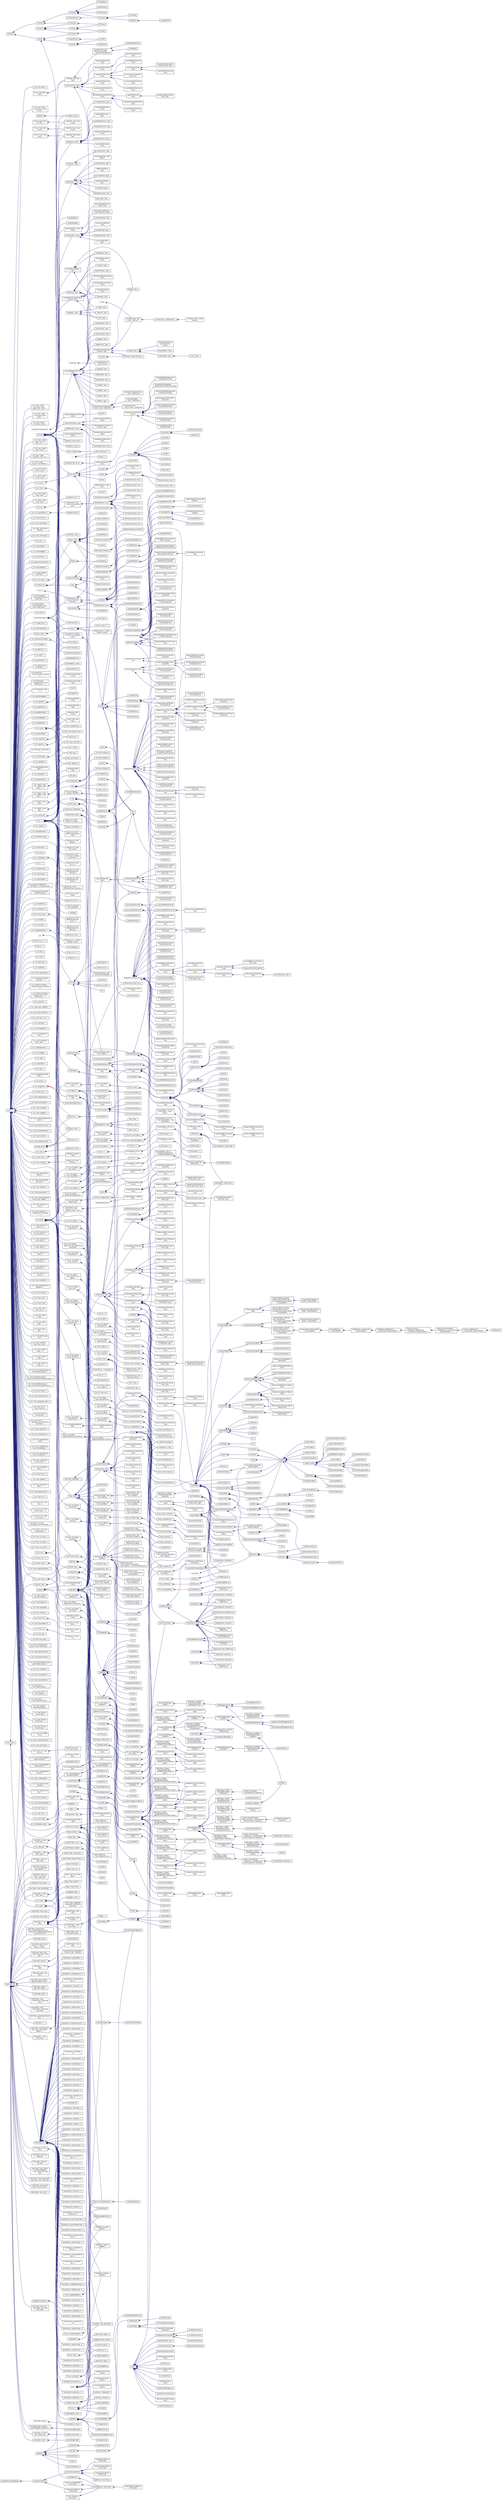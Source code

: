 digraph "Graphical Class Hierarchy"
{
  bgcolor="transparent";
  edge [fontname="FreeSans",fontsize="10",labelfontname="FreeSans",labelfontsize="10"];
  node [fontname="FreeSans",fontsize="10",shape=record];
  rankdir="LR";
  Node1 [label="AC3DsurfaceFormatCore",height=0.2,width=0.4,color="black",URL="$a00015.html",tooltip="Internal class used by the AC3DsurfaceFormat. "];
  Node1 -> Node2 [dir="back",color="midnightblue",fontsize="10",style="solid",fontname="FreeSans"];
  Node2 [label="AC3DsurfaceFormat\<\l Face \>",height=0.2,width=0.4,color="black",URL="$a00014.html",tooltip="Provide a means of reading/writing AC3D format. "];
  Node3 [label="atmBoundaryLayer",height=0.2,width=0.4,color="black",URL="$a00065.html",tooltip="This class provides functions to evaluate the velocity and turbulence distributions appropriate for a..."];
  Node3 -> Node4 [dir="back",color="midnightblue",fontsize="10",style="solid",fontname="FreeSans"];
  Node4 [label="atmBoundaryLayerInletEpsilon\lFvPatchScalarField",height=0.2,width=0.4,color="black",URL="$a00066.html",tooltip="This boundary condition specifies an inlet value for the turbulence dissipation, , appropriate for atmospheric boundary layers. "];
  Node3 -> Node5 [dir="back",color="midnightblue",fontsize="10",style="solid",fontname="FreeSans"];
  Node5 [label="atmBoundaryLayerInletKFv\lPatchScalarField",height=0.2,width=0.4,color="black",URL="$a00067.html",tooltip="This boundary condition specifies an inlet value for the turbulence kinetic energy, , appropriate for atmospheric boundary layers. "];
  Node3 -> Node6 [dir="back",color="midnightblue",fontsize="10",style="solid",fontname="FreeSans"];
  Node6 [label="atmBoundaryLayerInletVelocity\lFvPatchVectorField",height=0.2,width=0.4,color="black",URL="$a00068.html",tooltip="This boundary condition specifies a velocity inlet profile appropriate for atmospheric boundary layer..."];
  Node7 [label="autoPtr\< chemistryReader\l\< ThermoType \> \>",height=0.2,width=0.4,color="black",URL="$a00077.html"];
  Node7 -> Node8 [dir="back",color="midnightblue",fontsize="10",style="solid",fontname="FreeSans"];
  Node8 [label="reactingMixture\< ThermoType \>",height=0.2,width=0.4,color="black",URL="$a02021.html",tooltip="Foam::reactingMixture. "];
  Node8 -> Node9 [dir="back",color="midnightblue",fontsize="10",style="solid",fontname="FreeSans"];
  Node9 [label="singleStepReactingMixture\l\< ThermoType \>",height=0.2,width=0.4,color="black",URL="$a02258.html",tooltip="Single step reacting mixture. "];
  Node10 [label="basicMultiComponentMixture",height=0.2,width=0.4,color="black",URL="$a00102.html",tooltip="Multi-component mixture. "];
  Node10 -> Node11 [dir="back",color="midnightblue",fontsize="10",style="solid",fontname="FreeSans"];
  Node11 [label="basicSpecieMixture",height=0.2,width=0.4,color="black",URL="$a00108.html",tooltip="Specialization of basicMultiComponentMixture for a mixture consisting of a number for molecular speci..."];
  Node11 -> Node12 [dir="back",color="midnightblue",fontsize="10",style="solid",fontname="FreeSans"];
  Node12 [label="basicCombustionMixture",height=0.2,width=0.4,color="black",URL="$a00094.html",tooltip="Specialization of the basicSpecieMixture for combustion. "];
  Node12 -> Node13 [dir="back",color="midnightblue",fontsize="10",style="solid",fontname="FreeSans"];
  Node13 [label="egrMixture\< ThermoType \>",height=0.2,width=0.4,color="black",URL="$a00602.html",tooltip="Foam::egrMixture. "];
  Node12 -> Node14 [dir="back",color="midnightblue",fontsize="10",style="solid",fontname="FreeSans"];
  Node14 [label="homogeneousMixture\l\< ThermoType \>",height=0.2,width=0.4,color="black",URL="$a00983.html",tooltip="Foam::homogeneousMixture. "];
  Node12 -> Node15 [dir="back",color="midnightblue",fontsize="10",style="solid",fontname="FreeSans"];
  Node15 [label="inhomogeneousMixture\l\< ThermoType \>",height=0.2,width=0.4,color="black",URL="$a01064.html",tooltip="Foam::inhomogeneousMixture. "];
  Node12 -> Node16 [dir="back",color="midnightblue",fontsize="10",style="solid",fontname="FreeSans"];
  Node16 [label="veryInhomogeneousMixture\l\< ThermoType \>",height=0.2,width=0.4,color="black",URL="$a02726.html",tooltip="Foam::veryInhomogeneousMixture. "];
  Node11 -> Node17 [dir="back",color="midnightblue",fontsize="10",style="solid",fontname="FreeSans"];
  Node17 [label="multiComponentMixture\l\< ThermoType \>",height=0.2,width=0.4,color="black",URL="$a01498.html",tooltip="Foam::multiComponentMixture. "];
  Node17 -> Node8 [dir="back",color="midnightblue",fontsize="10",style="solid",fontname="FreeSans"];
  Node18 [label="blendedSchemeBaseName",height=0.2,width=0.4,color="grey75"];
  Node18 -> Node19 [dir="back",color="midnightblue",fontsize="10",style="solid",fontname="FreeSans"];
  Node19 [label="blendedSchemeBase\<\l Type \>",height=0.2,width=0.4,color="black",URL="$a00132.html",tooltip="Base class for blended schemes to provide access to the blending factor surface field. "];
  Node19 -> Node20 [dir="back",color="midnightblue",fontsize="10",style="solid",fontname="FreeSans"];
  Node20 [label="blended\< Type \>",height=0.2,width=0.4,color="black",URL="$a00130.html",tooltip="linear/upwind blended differencing scheme. "];
  Node19 -> Node21 [dir="back",color="midnightblue",fontsize="10",style="solid",fontname="FreeSans"];
  Node21 [label="CoBlended\< Type \>",height=0.2,width=0.4,color="black",URL="$a00289.html",tooltip="Two-scheme Courant number based blending differencing scheme. "];
  Node19 -> Node22 [dir="back",color="midnightblue",fontsize="10",style="solid",fontname="FreeSans"];
  Node22 [label="localBlended\< Type \>",height=0.2,width=0.4,color="black",URL="$a01334.html",tooltip="Two-scheme localBlended differencing scheme. "];
  Node23 [label="boundBox",height=0.2,width=0.4,color="black",URL="$a00146.html",tooltip="A bounding box defined in terms of the points at its extremities. "];
  Node23 -> Node24 [dir="back",color="midnightblue",fontsize="10",style="solid",fontname="FreeSans"];
  Node24 [label="treeBoundBox",height=0.2,width=0.4,color="black",URL="$a02595.html",tooltip="Standard boundBox + extra functionality for use in octree. "];
  Node24 -> Node25 [dir="back",color="midnightblue",fontsize="10",style="solid",fontname="FreeSans"];
  Node25 [label="searchableBox",height=0.2,width=0.4,color="black",URL="$a02188.html",tooltip="Searching on bounding box. "];
  Node26 [label="CallbackRegistryName",height=0.2,width=0.4,color="grey75"];
  Node26 -> Node27 [dir="back",color="midnightblue",fontsize="10",style="solid",fontname="FreeSans"];
  Node27 [label="CallbackRegistry\< Callback\lType \>",height=0.2,width=0.4,color="black",URL="$a00189.html",tooltip="Base class with which callbacks are registered. "];
  Node28 [label="cellDistFuncs",height=0.2,width=0.4,color="black",URL="$a00199.html",tooltip="Collection of functions used in wall distance calculation. "];
  Node28 -> Node29 [dir="back",color="midnightblue",fontsize="10",style="solid",fontname="FreeSans"];
  Node29 [label="patchDataWave\< TransferType \>",height=0.2,width=0.4,color="black",URL="$a01739.html",tooltip="Takes a set of patches to start MeshWave from. "];
  Node28 -> Node30 [dir="back",color="midnightblue",fontsize="10",style="solid",fontname="FreeSans"];
  Node30 [label="patchWave",height=0.2,width=0.4,color="black",URL="$a01764.html",tooltip="Takes a set of patches to start MeshWave from. After construction holds distance at cells and distanc..."];
  Node28 -> Node31 [dir="back",color="midnightblue",fontsize="10",style="solid",fontname="FreeSans"];
  Node31 [label="wallDistData\< TransferType \>",height=0.2,width=0.4,color="black",URL="$a02759.html",tooltip="Wall distance calculation. Like wallDist but also transports extra data (template argument)..."];
  Node32 [label="clock",height=0.2,width=0.4,color="black",URL="$a00264.html",tooltip="Read access to the system clock with formatting. "];
  Node32 -> Node33 [dir="back",color="midnightblue",fontsize="10",style="solid",fontname="FreeSans"];
  Node33 [label="Time",height=0.2,width=0.4,color="black",URL="$a02535.html",tooltip="Class to control time during OpenFOAM simulations that is also the top-level objectRegistry. "];
  Node33 -> Node34 [dir="back",color="midnightblue",fontsize="10",style="solid",fontname="FreeSans"];
  Node34 [label="engineTime",height=0.2,width=0.4,color="black",URL="$a00617.html",tooltip="Manage time in terms of engine RPM and crank-angle. "];
  Node35 [label="codedBase",height=0.2,width=0.4,color="black",URL="$a00291.html",tooltip="Base class for function objects and boundary conditions using dynamic code. "];
  Node35 -> Node36 [dir="back",color="midnightblue",fontsize="10",style="solid",fontname="FreeSans"];
  Node36 [label="codedFixedValueFvPatchField\l\< Type \>",height=0.2,width=0.4,color="black",URL="$a00292.html",tooltip="Constructs on-the-fly a new boundary condition (derived from fixedValueFvPatchField) which is then us..."];
  Node35 -> Node37 [dir="back",color="midnightblue",fontsize="10",style="solid",fontname="FreeSans"];
  Node37 [label="codedFixedValuePointPatch\lField\< Type \>",height=0.2,width=0.4,color="black",URL="$a00293.html",tooltip="Constructs on-the-fly a new boundary condition (derived from fixedValuePointPatchField) which is then..."];
  Node35 -> Node38 [dir="back",color="midnightblue",fontsize="10",style="solid",fontname="FreeSans"];
  Node38 [label="codedFunctionObject",height=0.2,width=0.4,color="black",URL="$a00294.html",tooltip="This function object provides a general interface to enable dynamic code compilation. "];
  Node35 -> Node39 [dir="back",color="midnightblue",fontsize="10",style="solid",fontname="FreeSans"];
  Node39 [label="codedMixedFvPatchField\l\< Type \>",height=0.2,width=0.4,color="black",URL="$a00295.html",tooltip="Constructs on-the-fly a new boundary condition (derived from mixedFvPatchField) which is then used to..."];
  Node35 -> Node40 [dir="back",color="midnightblue",fontsize="10",style="solid",fontname="FreeSans"];
  Node40 [label="CodedSource\< Type \>",height=0.2,width=0.4,color="black",URL="$a00296.html"];
  Node41 [label="compressibleTransportModel",height=0.2,width=0.4,color="black",URL="$a00324.html",tooltip="Base-class for all transport models used by the compressible turbulence models. "];
  Node41 -> Node42 [dir="back",color="midnightblue",fontsize="10",style="solid",fontname="FreeSans"];
  Node42 [label="fluidThermo",height=0.2,width=0.4,color="black",URL="$a00821.html",tooltip="Fundamental fluid thermodynamic properties. "];
  Node42 -> Node43 [dir="back",color="midnightblue",fontsize="10",style="solid",fontname="FreeSans"];
  Node43 [label="psiThermo",height=0.2,width=0.4,color="black",URL="$a01955.html",tooltip="Basic thermodynamic properties based on compressibility. "];
  Node43 -> Node44 [dir="back",color="midnightblue",fontsize="10",style="solid",fontname="FreeSans"];
  Node44 [label="multiphaseMixtureThermo",height=0.2,width=0.4,color="black",URL="$a01506.html"];
  Node43 -> Node45 [dir="back",color="midnightblue",fontsize="10",style="solid",fontname="FreeSans"];
  Node45 [label="psiReactionThermo",height=0.2,width=0.4,color="black",URL="$a01954.html",tooltip="Foam::psiReactionThermo. "];
  Node45 -> Node46 [dir="back",color="midnightblue",fontsize="10",style="solid",fontname="FreeSans"];
  Node46 [label="psiuReactionThermo",height=0.2,width=0.4,color="black",URL="$a01958.html",tooltip="Foam::psiuReactionThermo. "];
  Node43 -> Node47 [dir="back",color="midnightblue",fontsize="10",style="solid",fontname="FreeSans"];
  Node47 [label="twoPhaseMixtureThermo",height=0.2,width=0.4,color="black",URL="$a02637.html"];
  Node42 -> Node48 [dir="back",color="midnightblue",fontsize="10",style="solid",fontname="FreeSans"];
  Node48 [label="rhoThermo",height=0.2,width=0.4,color="black",URL="$a02139.html",tooltip="Basic thermodynamic properties based on density. "];
  Node48 -> Node49 [dir="back",color="midnightblue",fontsize="10",style="solid",fontname="FreeSans"];
  Node49 [label="rhoReactionThermo",height=0.2,width=0.4,color="black",URL="$a02138.html",tooltip="Foam::rhoReactionThermo. "];
  Node41 -> Node50 [dir="back",color="midnightblue",fontsize="10",style="solid",fontname="FreeSans"];
  Node50 [label="incompressibleTwoPhaseInteracting\lMixture",height=0.2,width=0.4,color="black",URL="$a01018.html",tooltip="A two-phase incompressible transportModel for interacting phases requiring the direct evaluation of t..."];
  Node51 [label="cpuTime",height=0.2,width=0.4,color="black",URL="$a00412.html",tooltip="Starts timing CPU usage and return elapsed time from start. "];
  Node51 -> Node33 [dir="back",color="midnightblue",fontsize="10",style="solid",fontname="FreeSans"];
  Node52 [label="cyclicAMILduInterfaceField",height=0.2,width=0.4,color="black",URL="$a00450.html",tooltip="Abstract base class for cyclic AMI coupled interfaces. "];
  Node52 -> Node53 [dir="back",color="midnightblue",fontsize="10",style="solid",fontname="FreeSans"];
  Node53 [label="cyclicACMILduInterfaceField",height=0.2,width=0.4,color="black",URL="$a00440.html",tooltip="Abstract base class for cyclic ACMI coupled interfaces. "];
  Node53 -> Node54 [dir="back",color="midnightblue",fontsize="10",style="solid",fontname="FreeSans"];
  Node54 [label="cyclicACMIFvPatchField\l\< Type \>",height=0.2,width=0.4,color="black",URL="$a00435.html",tooltip="This boundary condition enforces a cyclic condition between a pair of boundaries, whereby communicati..."];
  Node53 -> Node55 [dir="back",color="midnightblue",fontsize="10",style="solid",fontname="FreeSans"];
  Node55 [label="cyclicACMIGAMGInterfaceField",height=0.2,width=0.4,color="black",URL="$a00438.html",tooltip="GAMG agglomerated cyclic interface for Arbitrarily Coupled Mesh Interface (ACMI) fields. "];
  Node52 -> Node56 [dir="back",color="midnightblue",fontsize="10",style="solid",fontname="FreeSans"];
  Node56 [label="cyclicAMIFvPatchField\l\< Type \>",height=0.2,width=0.4,color="black",URL="$a00445.html",tooltip="This boundary condition enforces a cyclic condition between a pair of boundaries, whereby communicati..."];
  Node56 -> Node57 [dir="back",color="midnightblue",fontsize="10",style="solid",fontname="FreeSans"];
  Node57 [label="jumpCyclicAMIFvPatchField\l\< Type \>",height=0.2,width=0.4,color="black",URL="$a01187.html",tooltip="This boundary condition provides a base class that enforces a cyclic condition with a specified &#39;jump..."];
  Node57 -> Node58 [dir="back",color="midnightblue",fontsize="10",style="solid",fontname="FreeSans"];
  Node58 [label="fixedJumpAMIFvPatchField\l\< scalar \>",height=0.2,width=0.4,color="black",URL="$a00800.html"];
  Node58 -> Node59 [dir="back",color="midnightblue",fontsize="10",style="solid",fontname="FreeSans"];
  Node59 [label="energyJumpAMIFvPatchScalar\lField",height=0.2,width=0.4,color="black",URL="$a00611.html",tooltip="This boundary condition provides an energy jump condition across a pair of coupled patches with an ar..."];
  Node57 -> Node60 [dir="back",color="midnightblue",fontsize="10",style="solid",fontname="FreeSans"];
  Node60 [label="fixedJumpAMIFvPatchField\l\< Type \>",height=0.2,width=0.4,color="black",URL="$a00800.html",tooltip="This boundary condition provides a jump condition, across non-conformal cyclic path-pairs, employing an arbitraryMeshInterface (AMI). "];
  Node60 -> Node61 [dir="back",color="midnightblue",fontsize="10",style="solid",fontname="FreeSans"];
  Node61 [label="uniformJumpAMIFvPatchField\l\< Type \>",height=0.2,width=0.4,color="black",URL="$a02678.html",tooltip="This boundary condition provides a jump condition, using the cyclicAMI condition as a base..."];
  Node52 -> Node62 [dir="back",color="midnightblue",fontsize="10",style="solid",fontname="FreeSans"];
  Node62 [label="cyclicAMIGAMGInterfaceField",height=0.2,width=0.4,color="black",URL="$a00448.html",tooltip="GAMG agglomerated cyclic interface field. "];
  Node63 [label="cyclicLduInterfaceField",height=0.2,width=0.4,color="black",URL="$a00460.html",tooltip="Abstract base class for cyclic coupled interfaces. "];
  Node63 -> Node64 [dir="back",color="midnightblue",fontsize="10",style="solid",fontname="FreeSans"];
  Node64 [label="cyclicFvPatchField\l\< Type \>",height=0.2,width=0.4,color="black",URL="$a00455.html",tooltip="This boundary condition enforces a cyclic condition between a pair of boundaries. ..."];
  Node64 -> Node65 [dir="back",color="midnightblue",fontsize="10",style="solid",fontname="FreeSans"];
  Node65 [label="cyclicSlipFvPatchField\l\< Type \>",height=0.2,width=0.4,color="black",URL="$a00465.html",tooltip="This boundary condition is a light wrapper around the cyclicFvPatchField condition, providing no new functionality. "];
  Node64 -> Node66 [dir="back",color="midnightblue",fontsize="10",style="solid",fontname="FreeSans"];
  Node66 [label="jumpCyclicFvPatchField\l\< Type \>",height=0.2,width=0.4,color="black",URL="$a01188.html",tooltip="This boundary condition provides a base class for coupled-cyclic conditions with a specified &#39;jump&#39; (..."];
  Node66 -> Node67 [dir="back",color="midnightblue",fontsize="10",style="solid",fontname="FreeSans"];
  Node67 [label="fixedJumpFvPatchField\l\< scalar \>",height=0.2,width=0.4,color="black",URL="$a00801.html"];
  Node67 -> Node68 [dir="back",color="midnightblue",fontsize="10",style="solid",fontname="FreeSans"];
  Node68 [label="energyJumpFvPatchScalarField",height=0.2,width=0.4,color="black",URL="$a00612.html",tooltip="This boundary condition provides an energy jump condition across a pair of coupled patches..."];
  Node67 -> Node69 [dir="back",color="midnightblue",fontsize="10",style="solid",fontname="FreeSans"];
  Node69 [label="porousBafflePressureFvPatch\lField\< Type \>",height=0.2,width=0.4,color="black",URL="$a01885.html",tooltip="This boundary condition provides a jump condition, using the cyclic condition as a base..."];
  Node66 -> Node70 [dir="back",color="midnightblue",fontsize="10",style="solid",fontname="FreeSans"];
  Node70 [label="fixedJumpFvPatchField\l\< Type \>",height=0.2,width=0.4,color="black",URL="$a00801.html",tooltip="This boundary condition provides a jump condition, using the cyclic condition as a base..."];
  Node70 -> Node71 [dir="back",color="midnightblue",fontsize="10",style="solid",fontname="FreeSans"];
  Node71 [label="uniformJumpFvPatchField\l\< Type \>",height=0.2,width=0.4,color="black",URL="$a02679.html",tooltip="This boundary condition provides a jump condition, using the cyclic condition as a base..."];
  Node71 -> Node72 [dir="back",color="midnightblue",fontsize="10",style="solid",fontname="FreeSans"];
  Node72 [label="fanFvPatchField\< Type \>",height=0.2,width=0.4,color="black",URL="$a00725.html",tooltip="This boundary condition provides a jump condition, using the cyclic condition as a base..."];
  Node64 -> Node73 [dir="back",color="midnightblue",fontsize="10",style="solid",fontname="FreeSans"];
  Node73 [label="nonuniformTransformCyclic\lFvPatchField\< Type \>",height=0.2,width=0.4,color="black",URL="$a01579.html",tooltip="This boundary condition enforces a cyclic condition between a pair of boundaries, incorporating a non..."];
  Node63 -> Node74 [dir="back",color="midnightblue",fontsize="10",style="solid",fontname="FreeSans"];
  Node74 [label="cyclicGAMGInterfaceField",height=0.2,width=0.4,color="black",URL="$a00458.html",tooltip="GAMG agglomerated cyclic interface field. "];
  Node75 [label="dictionaryName",height=0.2,width=0.4,color="black",URL="$a00505.html"];
  Node75 -> Node76 [dir="back",color="midnightblue",fontsize="10",style="solid",fontname="FreeSans"];
  Node76 [label="dictionary",height=0.2,width=0.4,color="black",URL="$a00502.html",tooltip="A list of keyword definitions, which are a keyword followed by any number of values (e..."];
  Node76 -> Node77 [dir="back",color="midnightblue",fontsize="10",style="solid",fontname="FreeSans"];
  Node77 [label="cellShapeControl",height=0.2,width=0.4,color="black",URL="$a00217.html"];
  Node76 -> Node78 [dir="back",color="midnightblue",fontsize="10",style="solid",fontname="FreeSans"];
  Node78 [label="cellSizeFunction",height=0.2,width=0.4,color="black",URL="$a00222.html",tooltip="Abstract base class for specifying target cell sizes. "];
  Node78 -> Node79 [dir="back",color="midnightblue",fontsize="10",style="solid",fontname="FreeSans"];
  Node79 [label="linearDistance",height=0.2,width=0.4,color="black",URL="$a01298.html"];
  Node78 -> Node80 [dir="back",color="midnightblue",fontsize="10",style="solid",fontname="FreeSans"];
  Node80 [label="linearSpatial",height=0.2,width=0.4,color="black",URL="$a01304.html"];
  Node78 -> Node81 [dir="back",color="midnightblue",fontsize="10",style="solid",fontname="FreeSans"];
  Node81 [label="surfaceOffsetLinearDistance",height=0.2,width=0.4,color="black",URL="$a02421.html"];
  Node78 -> Node82 [dir="back",color="midnightblue",fontsize="10",style="solid",fontname="FreeSans"];
  Node82 [label="uniform",height=0.2,width=0.4,color="black",URL="$a02665.html",tooltip="Uniform/equally-weighted distribution model. "];
  Node78 -> Node83 [dir="back",color="midnightblue",fontsize="10",style="solid",fontname="FreeSans"];
  Node83 [label="uniformDistance",height=0.2,width=0.4,color="black",URL="$a02669.html"];
  Node76 -> Node84 [dir="back",color="midnightblue",fontsize="10",style="solid",fontname="FreeSans"];
  Node84 [label="dictionaryEntry",height=0.2,width=0.4,color="black",URL="$a00504.html",tooltip="A keyword and a list of tokens is a &#39;dictionaryEntry&#39;. "];
  Node76 -> Node85 [dir="back",color="midnightblue",fontsize="10",style="solid",fontname="FreeSans"];
  Node85 [label="doxygenXmlParser",height=0.2,width=0.4,color="black",URL="$a00556.html",tooltip="Parser for doxygen XML. "];
  Node76 -> Node86 [dir="back",color="midnightblue",fontsize="10",style="solid",fontname="FreeSans"];
  Node86 [label="faceAreaWeightModel",height=0.2,width=0.4,color="black",URL="$a00697.html",tooltip="Abstract base class for providing faceAreaWeight values to the cell motion controller based on an arg..."];
  Node86 -> Node87 [dir="back",color="midnightblue",fontsize="10",style="solid",fontname="FreeSans"];
  Node87 [label="piecewiseLinearRamp",height=0.2,width=0.4,color="black",URL="$a01796.html",tooltip="A linear ramp between 0 and 1 with definable start and end points. "];
  Node76 -> Node88 [dir="back",color="midnightblue",fontsize="10",style="solid",fontname="FreeSans"];
  Node88 [label="fieldDictionary",height=0.2,width=0.4,color="black",URL="$a00739.html",tooltip="Read field as dictionary (without mesh). "];
  Node76 -> Node89 [dir="back",color="midnightblue",fontsize="10",style="solid",fontname="FreeSans"];
  Node89 [label="initialPointsMethod",height=0.2,width=0.4,color="black",URL="$a01065.html",tooltip="Abstract base class for generating initial points for a conformalVoronoiMesh. "];
  Node89 -> Node90 [dir="back",color="midnightblue",fontsize="10",style="solid",fontname="FreeSans"];
  Node90 [label="autoDensity",height=0.2,width=0.4,color="black",URL="$a00074.html",tooltip="Choose random points inside the domain and place them with a probability proportional to the target d..."];
  Node89 -> Node91 [dir="back",color="midnightblue",fontsize="10",style="solid",fontname="FreeSans"];
  Node91 [label="bodyCentredCubic",height=0.2,width=0.4,color="black",URL="$a00139.html",tooltip="Generate a BCC lattice of points inside the surfaces to be conformed to of the conformalVoronoiMesh. "];
  Node89 -> Node92 [dir="back",color="midnightblue",fontsize="10",style="solid",fontname="FreeSans"];
  Node92 [label="faceCentredCubic",height=0.2,width=0.4,color="black",URL="$a00699.html",tooltip="Generate an FCC lattice of points inside the surfaces to be conformed to of the conformalVoronoiMesh..."];
  Node89 -> Node93 [dir="back",color="midnightblue",fontsize="10",style="solid",fontname="FreeSans"];
  Node93 [label="pointFile",height=0.2,width=0.4,color="black",URL="$a01826.html",tooltip="Inserts points at locations specified in a pointFile into the surfaces to be conformed to of the conf..."];
  Node89 -> Node94 [dir="back",color="midnightblue",fontsize="10",style="solid",fontname="FreeSans"];
  Node94 [label="rayShooting",height=0.2,width=0.4,color="black",URL="$a02017.html"];
  Node89 -> Node95 [dir="back",color="midnightblue",fontsize="10",style="solid",fontname="FreeSans"];
  Node95 [label="uniformGrid",height=0.2,width=0.4,color="black",URL="$a02674.html",tooltip="Generate a uniform grid of points inside the surfaces to be conformed to of the conformalVoronoiMesh..."];
  Node76 -> Node96 [dir="back",color="midnightblue",fontsize="10",style="solid",fontname="FreeSans"];
  Node96 [label="IOdictionary",height=0.2,width=0.4,color="black",URL="$a01135.html",tooltip="IOdictionary is derived from dictionary and IOobject to give the dictionary automatic IO functionalit..."];
  Node96 -> Node97 [dir="back",color="midnightblue",fontsize="10",style="solid",fontname="FreeSans"];
  Node97 [label="basicChemistryModel",height=0.2,width=0.4,color="black",URL="$a00093.html",tooltip="Base class for chemistry models. "];
  Node97 -> Node98 [dir="back",color="midnightblue",fontsize="10",style="solid",fontname="FreeSans"];
  Node98 [label="basicSolidChemistryModel",height=0.2,width=0.4,color="black",URL="$a00107.html",tooltip="Chemistry model for solid thermodynamics. "];
  Node97 -> Node99 [dir="back",color="midnightblue",fontsize="10",style="solid",fontname="FreeSans"];
  Node99 [label="psiChemistryModel",height=0.2,width=0.4,color="black",URL="$a01951.html",tooltip="Chemistry model for compressibility-based thermodynamics. "];
  Node97 -> Node100 [dir="back",color="midnightblue",fontsize="10",style="solid",fontname="FreeSans"];
  Node100 [label="rhoChemistryModel",height=0.2,width=0.4,color="black",URL="$a02133.html",tooltip="Chemistry model for density-based thermodynamics. "];
  Node96 -> Node101 [dir="back",color="midnightblue",fontsize="10",style="solid",fontname="FreeSans"];
  Node101 [label="basicThermo",height=0.2,width=0.4,color="black",URL="$a00115.html",tooltip="Abstract base-class for fluid and solid thermodynamic properties. "];
  Node101 -> Node42 [dir="back",color="midnightblue",fontsize="10",style="solid",fontname="FreeSans"];
  Node101 -> Node102 [dir="back",color="midnightblue",fontsize="10",style="solid",fontname="FreeSans"];
  Node102 [label="solidThermo",height=0.2,width=0.4,color="black",URL="$a02309.html",tooltip="Fundamental solid thermodynamic properties. "];
  Node102 -> Node103 [dir="back",color="midnightblue",fontsize="10",style="solid",fontname="FreeSans"];
  Node103 [label="solidReactionThermo",height=0.2,width=0.4,color="black",URL="$a02308.html",tooltip="Foam::solidReactionThermo. "];
  Node96 -> Node104 [dir="back",color="midnightblue",fontsize="10",style="solid",fontname="FreeSans"];
  Node104 [label="combustionModel",height=0.2,width=0.4,color="black",URL="$a00309.html",tooltip="Base class for combustion models. "];
  Node104 -> Node105 [dir="back",color="midnightblue",fontsize="10",style="solid",fontname="FreeSans"];
  Node105 [label="psiCombustionModel",height=0.2,width=0.4,color="black",URL="$a01953.html"];
  Node105 -> Node106 [dir="back",color="midnightblue",fontsize="10",style="solid",fontname="FreeSans"];
  Node106 [label="psiChemistryCombustion",height=0.2,width=0.4,color="black",URL="$a01950.html"];
  Node105 -> Node107 [dir="back",color="midnightblue",fontsize="10",style="solid",fontname="FreeSans"];
  Node107 [label="psiThermoCombustion",height=0.2,width=0.4,color="black",URL="$a01956.html"];
  Node104 -> Node108 [dir="back",color="midnightblue",fontsize="10",style="solid",fontname="FreeSans"];
  Node108 [label="rhoCombustionModel",height=0.2,width=0.4,color="black",URL="$a02134.html"];
  Node108 -> Node109 [dir="back",color="midnightblue",fontsize="10",style="solid",fontname="FreeSans"];
  Node109 [label="rhoChemistryCombustion",height=0.2,width=0.4,color="black",URL="$a02132.html"];
  Node108 -> Node110 [dir="back",color="midnightblue",fontsize="10",style="solid",fontname="FreeSans"];
  Node110 [label="rhoThermoCombustion",height=0.2,width=0.4,color="black",URL="$a02140.html"];
  Node96 -> Node111 [dir="back",color="midnightblue",fontsize="10",style="solid",fontname="FreeSans"];
  Node111 [label="data",height=0.2,width=0.4,color="black",URL="$a00479.html",tooltip="Database for solution data, solver performance and other reduced data. "];
  Node111 -> Node112 [dir="back",color="midnightblue",fontsize="10",style="solid",fontname="FreeSans"];
  Node112 [label="fvMesh",height=0.2,width=0.4,color="black",URL="$a00851.html",tooltip="Mesh data needed to do the Finite Volume discretisation. "];
  Node112 -> Node113 [dir="back",color="midnightblue",fontsize="10",style="solid",fontname="FreeSans"];
  Node113 [label="domainDecomposition",height=0.2,width=0.4,color="black",URL="$a00553.html",tooltip="Automatic domain decomposition class for finite-volume meshes. "];
  Node112 -> Node114 [dir="back",color="midnightblue",fontsize="10",style="solid",fontname="FreeSans"];
  Node114 [label="dynamicFvMesh",height=0.2,width=0.4,color="black",URL="$a00576.html",tooltip="Abstract base class for geometry and/or topology changing fvMesh. "];
  Node114 -> Node115 [dir="back",color="midnightblue",fontsize="10",style="solid",fontname="FreeSans"];
  Node115 [label="dynamicInkJetFvMesh",height=0.2,width=0.4,color="black",URL="$a00579.html",tooltip="Mesh motion specifically for the &quot;pumping&quot; system of an ink-jet injector. "];
  Node114 -> Node116 [dir="back",color="midnightblue",fontsize="10",style="solid",fontname="FreeSans"];
  Node116 [label="dynamicMotionSolverFvMesh",height=0.2,width=0.4,color="black",URL="$a00583.html",tooltip="The dynamicMotionSolverFvMesh. "];
  Node114 -> Node117 [dir="back",color="midnightblue",fontsize="10",style="solid",fontname="FreeSans"];
  Node117 [label="dynamicRefineFvMesh",height=0.2,width=0.4,color="black",URL="$a00584.html",tooltip="A fvMesh with built-in refinement. "];
  Node114 -> Node118 [dir="back",color="midnightblue",fontsize="10",style="solid",fontname="FreeSans"];
  Node118 [label="multiSolidBodyMotionFvMesh",height=0.2,width=0.4,color="black",URL="$a01514.html",tooltip="Solid-body motion of the mesh specified by a run-time selectable motion function. ..."];
  Node114 -> Node119 [dir="back",color="midnightblue",fontsize="10",style="solid",fontname="FreeSans"];
  Node119 [label="solidBodyMotionFvMesh",height=0.2,width=0.4,color="black",URL="$a02298.html",tooltip="Solid-body motion of the mesh specified by a run-time selectable motion function. ..."];
  Node114 -> Node120 [dir="back",color="midnightblue",fontsize="10",style="solid",fontname="FreeSans"];
  Node120 [label="staticFvMesh",height=0.2,width=0.4,color="black",URL="$a02372.html",tooltip="Foam::staticFvMesh. "];
  Node114 -> Node121 [dir="back",color="midnightblue",fontsize="10",style="solid",fontname="FreeSans"];
  Node121 [label="topoChangerFvMesh",height=0.2,width=0.4,color="black",URL="$a02560.html",tooltip="Abstract base class for a topology changing fvMesh. "];
  Node121 -> Node122 [dir="back",color="midnightblue",fontsize="10",style="solid",fontname="FreeSans"];
  Node122 [label="linearValveFvMesh",height=0.2,width=0.4,color="black",URL="$a01308.html",tooltip="A sliding linear valve. "];
  Node121 -> Node123 [dir="back",color="midnightblue",fontsize="10",style="solid",fontname="FreeSans"];
  Node123 [label="linearValveLayersFvMesh",height=0.2,width=0.4,color="black",URL="$a01309.html",tooltip="A sliding linear valve with layers. "];
  Node121 -> Node124 [dir="back",color="midnightblue",fontsize="10",style="solid",fontname="FreeSans"];
  Node124 [label="mixerFvMesh",height=0.2,width=0.4,color="black",URL="$a01473.html",tooltip="A rotating slider mesh. "];
  Node121 -> Node125 [dir="back",color="midnightblue",fontsize="10",style="solid",fontname="FreeSans"];
  Node125 [label="movingConeTopoFvMesh",height=0.2,width=0.4,color="black",URL="$a01491.html",tooltip="Sample topoChangerFvMesh that moves an object in x direction and introduces/removes layers..."];
  Node121 -> Node126 [dir="back",color="midnightblue",fontsize="10",style="solid",fontname="FreeSans"];
  Node126 [label="rawTopoChangerFvMesh",height=0.2,width=0.4,color="black",URL="$a02015.html",tooltip="topoChangerFvMesh without any added functionality. "];
  Node112 -> Node127 [dir="back",color="midnightblue",fontsize="10",style="solid",fontname="FreeSans"];
  Node127 [label="engineMesh",height=0.2,width=0.4,color="black",URL="$a00615.html",tooltip="Foam::engineMesh. "];
  Node127 -> Node128 [dir="back",color="midnightblue",fontsize="10",style="solid",fontname="FreeSans"];
  Node128 [label="fvMotionSolverEngineMesh",height=0.2,width=0.4,color="black",URL="$a00859.html",tooltip="Foam::fvMotionSolverEngineMesh. "];
  Node127 -> Node129 [dir="back",color="midnightblue",fontsize="10",style="solid",fontname="FreeSans"];
  Node129 [label="layeredEngineMesh",height=0.2,width=0.4,color="black",URL="$a01238.html",tooltip="Foam::layeredEngineMesh. "];
  Node127 -> Node130 [dir="back",color="midnightblue",fontsize="10",style="solid",fontname="FreeSans"];
  Node130 [label="staticEngineMesh",height=0.2,width=0.4,color="black",URL="$a02371.html",tooltip="Foam::staticEngineMesh. "];
  Node112 -> Node131 [dir="back",color="midnightblue",fontsize="10",style="solid",fontname="FreeSans"];
  Node131 [label="extrudePatchMesh",height=0.2,width=0.4,color="black",URL="$a00692.html",tooltip="Mesh at a patch created on the fly. The following entry should be used on the field boundary dictiona..."];
  Node112 -> Node132 [dir="back",color="midnightblue",fontsize="10",style="solid",fontname="FreeSans"];
  Node132 [label="fluentFvMesh",height=0.2,width=0.4,color="black",URL="$a00820.html"];
  Node112 -> Node133 [dir="back",color="midnightblue",fontsize="10",style="solid",fontname="FreeSans"];
  Node133 [label="mirrorFvMesh",height=0.2,width=0.4,color="black",URL="$a01467.html"];
  Node112 -> Node134 [dir="back",color="midnightblue",fontsize="10",style="solid",fontname="FreeSans"];
  Node134 [label="singleCellFvMesh",height=0.2,width=0.4,color="black",URL="$a02250.html",tooltip="fvMesh as subset of other mesh. Consists of one cell and all original bounday faces. Useful when manipulating boundary data. Single internal cell only needed to be able to manipulate in a standard way. "];
  Node96 -> Node135 [dir="back",color="midnightblue",fontsize="10",style="solid",fontname="FreeSans"];
  Node135 [label="IOoptionList",height=0.2,width=0.4,color="black",URL="$a01144.html",tooltip="IOoptionList. "];
  Node96 -> Node136 [dir="back",color="midnightblue",fontsize="10",style="solid",fontname="FreeSans"];
  Node136 [label="fvSchemes",height=0.2,width=0.4,color="black",URL="$a00865.html",tooltip="Selector class for finite volume differencing schemes. fvMesh is derived from fvShemes so that all fi..."];
  Node136 -> Node112 [dir="back",color="midnightblue",fontsize="10",style="solid",fontname="FreeSans"];
  Node96 -> Node137 [dir="back",color="midnightblue",fontsize="10",style="solid",fontname="FreeSans"];
  Node137 [label="incompressibleThreePhase\lMixture",height=0.2,width=0.4,color="black",URL="$a01015.html"];
  Node137 -> Node138 [dir="back",color="midnightblue",fontsize="10",style="solid",fontname="FreeSans"];
  Node138 [label="immiscibleIncompressible\lThreePhaseMixture",height=0.2,width=0.4,color="black",URL="$a01007.html",tooltip="An immiscible incompressible two-phase mixture transport model. "];
  Node96 -> Node50 [dir="back",color="midnightblue",fontsize="10",style="solid",fontname="FreeSans"];
  Node96 -> Node139 [dir="back",color="midnightblue",fontsize="10",style="solid",fontname="FreeSans"];
  Node139 [label="incompressibleTwoPhaseMixture",height=0.2,width=0.4,color="black",URL="$a01019.html",tooltip="A two-phase incompressible transportModel. "];
  Node139 -> Node140 [dir="back",color="midnightblue",fontsize="10",style="solid",fontname="FreeSans"];
  Node140 [label="immiscibleIncompressible\lTwoPhaseMixture",height=0.2,width=0.4,color="black",URL="$a01008.html",tooltip="An immiscible incompressible two-phase mixture transport model. "];
  Node139 -> Node141 [dir="back",color="midnightblue",fontsize="10",style="solid",fontname="FreeSans"];
  Node141 [label="phaseChangeTwoPhaseMixture",height=0.2,width=0.4,color="black",URL="$a01783.html"];
  Node141 -> Node142 [dir="back",color="midnightblue",fontsize="10",style="solid",fontname="FreeSans"];
  Node142 [label="Kunz",height=0.2,width=0.4,color="black",URL="$a01212.html",tooltip="Kunz cavitation model slightly modified so that the condensation term is switched off when the pressu..."];
  Node141 -> Node143 [dir="back",color="midnightblue",fontsize="10",style="solid",fontname="FreeSans"];
  Node143 [label="Merkle",height=0.2,width=0.4,color="black",URL="$a01418.html",tooltip="Merkle cavitation model. "];
  Node141 -> Node144 [dir="back",color="midnightblue",fontsize="10",style="solid",fontname="FreeSans"];
  Node144 [label="SchnerrSauer",height=0.2,width=0.4,color="black",URL="$a02182.html",tooltip="SchnerrSauer cavitation model. "];
  Node96 -> Node145 [dir="back",color="midnightblue",fontsize="10",style="solid",fontname="FreeSans"];
  Node145 [label="IOMRFZoneList",height=0.2,width=0.4,color="black",URL="$a01141.html",tooltip="List of MRF zones with IO functionality. MRF zones are specified by a list of dictionary entries..."];
  Node96 -> Node146 [dir="back",color="midnightblue",fontsize="10",style="solid",fontname="FreeSans"];
  Node146 [label="IOOutputFilter\< OutputFilter \>",height=0.2,width=0.4,color="black",URL="$a01145.html",tooltip="IOdictionary wrapper around OutputFilter to allow them to read from their associated dictionaries..."];
  Node96 -> Node147 [dir="back",color="midnightblue",fontsize="10",style="solid",fontname="FreeSans"];
  Node147 [label="IOporosityModelList",height=0.2,width=0.4,color="black",URL="$a01146.html",tooltip="List of porosity models with IO functionality. "];
  Node96 -> Node148 [dir="back",color="midnightblue",fontsize="10",style="solid",fontname="FreeSans"];
  Node148 [label="motionSolver",height=0.2,width=0.4,color="black",URL="$a01489.html",tooltip="Virtual base class for mesh motion solver. "];
  Node148 -> Node149 [dir="back",color="midnightblue",fontsize="10",style="solid",fontname="FreeSans"];
  Node149 [label="componentDisplacementMotion\lSolver",height=0.2,width=0.4,color="black",URL="$a00318.html",tooltip="Virtual base class for displacement motion solver. "];
  Node149 -> Node150 [dir="back",color="midnightblue",fontsize="10",style="solid",fontname="FreeSans"];
  Node150 [label="displacementComponentLaplacian\lFvMotionSolver",height=0.2,width=0.4,color="black",URL="$a00527.html",tooltip="Mesh motion solver for an fvMesh. Based on solving the cell-centre Laplacian for the given component ..."];
  Node148 -> Node151 [dir="back",color="midnightblue",fontsize="10",style="solid",fontname="FreeSans"];
  Node151 [label="componentVelocityMotionSolver",height=0.2,width=0.4,color="black",URL="$a00320.html",tooltip="Virtual base class for velocity motion solver. "];
  Node151 -> Node152 [dir="back",color="midnightblue",fontsize="10",style="solid",fontname="FreeSans"];
  Node152 [label="velocityComponentLaplacian\lFvMotionSolver",height=0.2,width=0.4,color="black",URL="$a02722.html",tooltip="Mesh motion solver for an fvMesh. Based on solving the cell-centre Laplacian for the given component ..."];
  Node148 -> Node153 [dir="back",color="midnightblue",fontsize="10",style="solid",fontname="FreeSans"];
  Node153 [label="displacementMotionSolver",height=0.2,width=0.4,color="black",URL="$a00532.html",tooltip="Virtual base class for displacement motion solver. "];
  Node153 -> Node154 [dir="back",color="midnightblue",fontsize="10",style="solid",fontname="FreeSans"];
  Node154 [label="displacementInterpolation\lMotionSolver",height=0.2,width=0.4,color="black",URL="$a00528.html",tooltip="Mesh motion solver for an fvMesh. "];
  Node153 -> Node155 [dir="back",color="midnightblue",fontsize="10",style="solid",fontname="FreeSans"];
  Node155 [label="displacementLaplacianFvMotion\lSolver",height=0.2,width=0.4,color="black",URL="$a00529.html",tooltip="Mesh motion solver for an fvMesh. Based on solving the cell-centre Laplacian for the motion displacem..."];
  Node153 -> Node156 [dir="back",color="midnightblue",fontsize="10",style="solid",fontname="FreeSans"];
  Node156 [label="displacementLayeredMotion\lMotionSolver",height=0.2,width=0.4,color="black",URL="$a00530.html",tooltip="Mesh motion solver for an (multi-block) extruded fvMesh. Gets given the structure of the mesh blocks ..."];
  Node153 -> Node157 [dir="back",color="midnightblue",fontsize="10",style="solid",fontname="FreeSans"];
  Node157 [label="displacementMeshMoverMotion\lSolver",height=0.2,width=0.4,color="black",URL="$a00531.html",tooltip="Mesh motion solver for an fvMesh. Based on solving the cell-centre Laplacian for the motion displacem..."];
  Node153 -> Node158 [dir="back",color="midnightblue",fontsize="10",style="solid",fontname="FreeSans"];
  Node158 [label="displacementSBRStressFvMotion\lSolver",height=0.2,width=0.4,color="black",URL="$a00533.html",tooltip="Mesh motion solver for an fvMesh. Based on solving the cell-centre solid-body rotation stress equatio..."];
  Node153 -> Node159 [dir="back",color="midnightblue",fontsize="10",style="solid",fontname="FreeSans"];
  Node159 [label="sixDoFRigidBodyMotionSolver",height=0.2,width=0.4,color="black",URL="$a02263.html",tooltip="6-DoF solid-body mesh motion solver for an fvMesh. "];
  Node148 -> Node160 [dir="back",color="midnightblue",fontsize="10",style="solid",fontname="FreeSans"];
  Node160 [label="velocityMotionSolver",height=0.2,width=0.4,color="black",URL="$a02724.html",tooltip="Virtual base class for velocity motion solver. "];
  Node160 -> Node161 [dir="back",color="midnightblue",fontsize="10",style="solid",fontname="FreeSans"];
  Node161 [label="velocityLaplacianFvMotion\lSolver",height=0.2,width=0.4,color="black",URL="$a02723.html",tooltip="Mesh motion solver for an fvMesh. Based on solving the cell-centre Laplacian for the motion velocity..."];
  Node96 -> Node162 [dir="back",color="midnightblue",fontsize="10",style="solid",fontname="FreeSans"];
  Node162 [label="multiphaseMixture",height=0.2,width=0.4,color="black",URL="$a01505.html",tooltip="Incompressible multi-phase mixture with built in solution for the phase fractions with interface comp..."];
  Node96 -> Node163 [dir="back",color="midnightblue",fontsize="10",style="solid",fontname="FreeSans"];
  Node163 [label="multiphaseSystem",height=0.2,width=0.4,color="black",URL="$a01507.html",tooltip="Incompressible multi-phase mixture with built in solution for the phase fractions with interface comp..."];
  Node96 -> Node164 [dir="back",color="midnightblue",fontsize="10",style="solid",fontname="FreeSans"];
  Node164 [label="radiationModel",height=0.2,width=0.4,color="black",URL="$a02001.html",tooltip="Top level model for radiation modelling. "];
  Node164 -> Node165 [dir="back",color="midnightblue",fontsize="10",style="solid",fontname="FreeSans"];
  Node165 [label="fvDOM",height=0.2,width=0.4,color="black",URL="$a00847.html",tooltip="Finite Volume Discrete Ordinates Method. Solves the RTE equation for n directions in a participating ..."];
  Node164 -> Node166 [dir="back",color="midnightblue",fontsize="10",style="solid",fontname="FreeSans"];
  Node166 [label="noRadiation",height=0.2,width=0.4,color="black",URL="$a01595.html",tooltip="No radiation - does nothing to energy equation source terms (returns zeros) "];
  Node164 -> Node167 [dir="back",color="midnightblue",fontsize="10",style="solid",fontname="FreeSans"];
  Node167 [label="opaqueSolid",height=0.2,width=0.4,color="black",URL="$a01662.html",tooltip="Radiation for solid opaque solids - does nothing to energy equation source terms (returns zeros) but ..."];
  Node164 -> Node168 [dir="back",color="midnightblue",fontsize="10",style="solid",fontname="FreeSans"];
  Node168 [label="P1",height=0.2,width=0.4,color="black",URL="$a01705.html",tooltip="Works well for combustion applications where optical thickness, tau is large, i.e. tau = a*L &gt; 3 (L = distance between objects) "];
  Node164 -> Node169 [dir="back",color="midnightblue",fontsize="10",style="solid",fontname="FreeSans"];
  Node169 [label="viewFactor",height=0.2,width=0.4,color="black",URL="$a02727.html",tooltip="View factor radiation model. The system solved is: C q = b where: Cij = deltaij/Ej - (1/Ej - 1)Fij q ..."];
  Node96 -> Node170 [dir="back",color="midnightblue",fontsize="10",style="solid",fontname="FreeSans"];
  Node170 [label="regionModel",height=0.2,width=0.4,color="black",URL="$a02071.html"];
  Node170 -> Node171 [dir="back",color="midnightblue",fontsize="10",style="solid",fontname="FreeSans"];
  Node171 [label="regionModel1D",height=0.2,width=0.4,color="black",URL="$a02073.html"];
  Node171 -> Node172 [dir="back",color="midnightblue",fontsize="10",style="solid",fontname="FreeSans"];
  Node172 [label="pyrolysisModel",height=0.2,width=0.4,color="black",URL="$a01984.html",tooltip="Base class for pyrolysis models. "];
  Node172 -> Node173 [dir="back",color="midnightblue",fontsize="10",style="solid",fontname="FreeSans"];
  Node173 [label="noPyrolysis",height=0.2,width=0.4,color="black",URL="$a01594.html"];
  Node172 -> Node174 [dir="back",color="midnightblue",fontsize="10",style="solid",fontname="FreeSans"];
  Node174 [label="reactingOneDim",height=0.2,width=0.4,color="black",URL="$a02029.html"];
  Node171 -> Node175 [dir="back",color="midnightblue",fontsize="10",style="solid",fontname="FreeSans"];
  Node175 [label="thermalBaffleModel",height=0.2,width=0.4,color="black",URL="$a02511.html"];
  Node175 -> Node176 [dir="back",color="midnightblue",fontsize="10",style="solid",fontname="FreeSans"];
  Node176 [label="noThermo",height=0.2,width=0.4,color="black",URL="$a01610.html"];
  Node175 -> Node177 [dir="back",color="midnightblue",fontsize="10",style="solid",fontname="FreeSans"];
  Node177 [label="thermalBaffle",height=0.2,width=0.4,color="black",URL="$a02506.html"];
  Node170 -> Node178 [dir="back",color="midnightblue",fontsize="10",style="solid",fontname="FreeSans"];
  Node178 [label="singleLayerRegion",height=0.2,width=0.4,color="black",URL="$a02253.html"];
  Node178 -> Node179 [dir="back",color="midnightblue",fontsize="10",style="solid",fontname="FreeSans"];
  Node179 [label="surfaceFilmModel",height=0.2,width=0.4,color="black",URL="$a02411.html",tooltip="Base class for surface film models. "];
  Node179 -> Node180 [dir="back",color="midnightblue",fontsize="10",style="solid",fontname="FreeSans"];
  Node180 [label="kinematicSingleLayer",height=0.2,width=0.4,color="black",URL="$a01200.html"];
  Node180 -> Node181 [dir="back",color="midnightblue",fontsize="10",style="solid",fontname="FreeSans"];
  Node181 [label="thermoSingleLayer",height=0.2,width=0.4,color="black",URL="$a02527.html"];
  Node179 -> Node182 [dir="back",color="midnightblue",fontsize="10",style="solid",fontname="FreeSans"];
  Node182 [label="noFilm",height=0.2,width=0.4,color="black",URL="$a01559.html"];
  Node96 -> Node183 [dir="back",color="midnightblue",fontsize="10",style="solid",fontname="FreeSans"];
  Node183 [label="singlePhaseTransportModel",height=0.2,width=0.4,color="black",URL="$a02256.html",tooltip="A simple single-phase transport model based on viscosityModel. "];
  Node96 -> Node184 [dir="back",color="midnightblue",fontsize="10",style="solid",fontname="FreeSans"];
  Node184 [label="solution",height=0.2,width=0.4,color="black",URL="$a02310.html",tooltip="Selector class for relaxation factors, solver type and solution. "];
  Node184 -> Node185 [dir="back",color="midnightblue",fontsize="10",style="solid",fontname="FreeSans"];
  Node185 [label="fvSolution",height=0.2,width=0.4,color="black",URL="$a00866.html",tooltip="Selector class for finite volume solution solution. fvMesh is derived from fvSolution so that all fie..."];
  Node185 -> Node112 [dir="back",color="midnightblue",fontsize="10",style="solid",fontname="FreeSans"];
  Node96 -> Node186 [dir="back",color="midnightblue",fontsize="10",style="solid",fontname="FreeSans"];
  Node186 [label="SRFModel",height=0.2,width=0.4,color="black",URL="$a02347.html",tooltip="Top level model for single rotating frame. "];
  Node186 -> Node187 [dir="back",color="midnightblue",fontsize="10",style="solid",fontname="FreeSans"];
  Node187 [label="rpm",height=0.2,width=0.4,color="black",URL="$a02159.html",tooltip="Basic SRF model whereby angular velocity is specified in terms of a (global) axis and revolutions-per..."];
  Node96 -> Node188 [dir="back",color="midnightblue",fontsize="10",style="solid",fontname="FreeSans"];
  Node188 [label="tolerances",height=0.2,width=0.4,color="black",URL="$a02549.html",tooltip="Selector class for solution tolerances. "];
  Node96 -> Node189 [dir="back",color="midnightblue",fontsize="10",style="solid",fontname="FreeSans"];
  Node189 [label="turbulenceModel",height=0.2,width=0.4,color="black",URL="$a02622.html",tooltip="Abstract base class for turbulence models (RAS, LES and laminar). "];
  Node189 -> Node190 [dir="back",color="midnightblue",fontsize="10",style="solid",fontname="FreeSans"];
  Node190 [label="compressibleTurbulenceModel",height=0.2,width=0.4,color="black",URL="$a00326.html",tooltip="Abstract base class for turbulence models (RAS, LES and laminar). "];
  Node190 -> Node191 [dir="back",color="midnightblue",fontsize="10",style="solid",fontname="FreeSans"];
  Node191 [label="TurbulenceModel\< geometric\lOneField, volScalarField,\l compressibleTurbulenceModel,\l TransportModel \>",height=0.2,width=0.4,color="black",URL="$a02623.html"];
  Node191 -> Node192 [dir="back",color="midnightblue",fontsize="10",style="solid",fontname="FreeSans"];
  Node192 [label="CompressibleTurbulenceModel\l\< TransportModel \>",height=0.2,width=0.4,color="black",URL="$a00325.html",tooltip="Templated abstract base class for single-phase compressible turbulence models. "];
  Node192 -> Node193 [dir="back",color="midnightblue",fontsize="10",style="solid",fontname="FreeSans"];
  Node193 [label="thermalDiffusivity\l\< TransportModel \>",height=0.2,width=0.4,color="black",URL="$a02513.html",tooltip="Templated abstract base class for single-phase compressible turbulence models. "];
  Node193 -> Node194 [dir="back",color="midnightblue",fontsize="10",style="solid",fontname="FreeSans"];
  Node194 [label="eddyDiffusivity\< compressible\l::turbulenceModel \>",height=0.2,width=0.4,color="black",URL="$a00588.html"];
  Node194 -> Node195 [dir="back",color="midnightblue",fontsize="10",style="solid",fontname="FreeSans"];
  Node195 [label="RASModel\< eddyDiffusivity\l\< compressible::turbulenceModel \> \>",height=0.2,width=0.4,color="black",URL="$a02010.html"];
  Node195 -> Node196 [dir="back",color="midnightblue",fontsize="10",style="solid",fontname="FreeSans"];
  Node196 [label="linearViscousStress\l\< RASModel\< eddyDiffusivity\l\< compressible::turbulenceModel \> \> \>",height=0.2,width=0.4,color="black",URL="$a01310.html"];
  Node196 -> Node197 [dir="back",color="midnightblue",fontsize="10",style="solid",fontname="FreeSans"];
  Node197 [label="eddyViscosity\< RASModel\l\< eddyDiffusivity\< compressible\l::turbulenceModel \> \> \>",height=0.2,width=0.4,color="black",URL="$a00589.html"];
  Node197 -> Node198 [dir="back",color="midnightblue",fontsize="10",style="solid",fontname="FreeSans"];
  Node198 [label="kEpsilon\< eddyDiffusivity\l\< compressible::turbulenceModel \> \>",height=0.2,width=0.4,color="black",URL="$a01189.html"];
  Node198 -> Node199 [dir="back",color="midnightblue",fontsize="10",style="solid",fontname="FreeSans"];
  Node199 [label="PDRkEpsilon",height=0.2,width=0.4,color="black",URL="$a01773.html",tooltip="Standard k-epsilon turbulence model with additional source terms corresponding to PDR basic drag mode..."];
  Node190 -> Node200 [dir="back",color="midnightblue",fontsize="10",style="solid",fontname="FreeSans"];
  Node200 [label="TurbulenceModel\< volScalar\lField, volScalarField,\l compressibleTurbulenceModel,\l TransportModel \>",height=0.2,width=0.4,color="black",URL="$a02623.html"];
  Node200 -> Node201 [dir="back",color="midnightblue",fontsize="10",style="solid",fontname="FreeSans"];
  Node201 [label="PhaseCompressibleTurbulence\lModel\< TransportModel \>",height=0.2,width=0.4,color="black",URL="$a01784.html",tooltip="Templated abstract base class for multiphase compressible turbulence models. "];
  Node189 -> Node202 [dir="back",color="midnightblue",fontsize="10",style="solid",fontname="FreeSans"];
  Node202 [label="incompressibleTurbulence\lModel",height=0.2,width=0.4,color="black",URL="$a01017.html",tooltip="Abstract base class for turbulence models (RAS, LES and laminar). "];
  Node202 -> Node203 [dir="back",color="midnightblue",fontsize="10",style="solid",fontname="FreeSans"];
  Node203 [label="TurbulenceModel\< geometric\lOneField, geometricOneField,\l incompressibleTurbulenceModel,\l TransportModel \>",height=0.2,width=0.4,color="black",URL="$a02623.html"];
  Node203 -> Node204 [dir="back",color="midnightblue",fontsize="10",style="solid",fontname="FreeSans"];
  Node204 [label="IncompressibleTurbulence\lModel\< TransportModel \>",height=0.2,width=0.4,color="black",URL="$a01016.html",tooltip="Templated abstract base class for single-phase incompressible turbulence models. "];
  Node202 -> Node205 [dir="back",color="midnightblue",fontsize="10",style="solid",fontname="FreeSans"];
  Node205 [label="TurbulenceModel\< volScalar\lField, geometricOneField,\l incompressibleTurbulenceModel,\l TransportModel \>",height=0.2,width=0.4,color="black",URL="$a02623.html"];
  Node205 -> Node206 [dir="back",color="midnightblue",fontsize="10",style="solid",fontname="FreeSans"];
  Node206 [label="PhaseIncompressibleTurbulence\lModel\< TransportModel \>",height=0.2,width=0.4,color="black",URL="$a01786.html",tooltip="Templated abstract base class for multiphase incompressible turbulence models. "];
  Node96 -> Node207 [dir="back",color="midnightblue",fontsize="10",style="solid",fontname="FreeSans"];
  Node207 [label="twoPhaseSystem",height=0.2,width=0.4,color="black",URL="$a02638.html"];
  Node76 -> Node208 [dir="back",color="midnightblue",fontsize="10",style="solid",fontname="FreeSans"];
  Node208 [label="JobInfo",height=0.2,width=0.4,color="black",URL="$a01181.html",tooltip="Helper class for recording information about run/finished jobs. "];
  Node76 -> Node209 [dir="back",color="midnightblue",fontsize="10",style="solid",fontname="FreeSans"];
  Node209 [label="relaxationModel",height=0.2,width=0.4,color="black",URL="$a02093.html",tooltip="Abstract base class for providing relaxation values to the cell motion controller. "];
  Node209 -> Node210 [dir="back",color="midnightblue",fontsize="10",style="solid",fontname="FreeSans"];
  Node210 [label="adaptiveLinear",height=0.2,width=0.4,color="black",URL="$a00020.html",tooltip="Produces a linear ramp which adapts its gradient to changes in endTime and deltaT to always arrive at..."];
  Node209 -> Node211 [dir="back",color="midnightblue",fontsize="10",style="solid",fontname="FreeSans"];
  Node211 [label="rampHoldFall",height=0.2,width=0.4,color="black",URL="$a02003.html",tooltip="Piecewise linear function with a ramp from a start value to a plateaux value, holding at this..."];
  Node76 -> Node212 [dir="back",color="midnightblue",fontsize="10",style="solid",fontname="FreeSans"];
  Node212 [label="surfaceCellSizeFunction",height=0.2,width=0.4,color="black",URL="$a02407.html",tooltip="Abstract base class for specifying target cell sizes. "];
  Node212 -> Node213 [dir="back",color="midnightblue",fontsize="10",style="solid",fontname="FreeSans"];
  Node213 [label="nonUniformField",height=0.2,width=0.4,color="black",URL="$a01577.html"];
  Node212 -> Node214 [dir="back",color="midnightblue",fontsize="10",style="solid",fontname="FreeSans"];
  Node214 [label="uniformValue",height=0.2,width=0.4,color="black",URL="$a02682.html"];
  Node215 [label="dimensioned\< Type \>",height=0.2,width=0.4,color="black",URL="$a00510.html",tooltip="Generic dimensioned Type class. "];
  Node215 -> Node216 [dir="back",color="midnightblue",fontsize="10",style="solid",fontname="FreeSans"];
  Node216 [label="UniformDimensionedField\l\< Type \>",height=0.2,width=0.4,color="black",URL="$a02668.html",tooltip="Dimensioned&lt;Type&gt; registered with the database as a registered IOobject which has the functionality o..."];
  Node217 [label="dimensioned\< scalar \>",height=0.2,width=0.4,color="black",URL="$a00510.html"];
  Node217 -> Node218 [dir="back",color="midnightblue",fontsize="10",style="solid",fontname="FreeSans"];
  Node218 [label="TimeState",height=0.2,width=0.4,color="black",URL="$a02542.html",tooltip="The time value with time-stepping information, user-defined remapping, etc. "];
  Node218 -> Node33 [dir="back",color="midnightblue",fontsize="10",style="solid",fontname="FreeSans"];
  Node217 -> Node219 [dir="back",color="midnightblue",fontsize="10",style="solid",fontname="FreeSans"];
  Node219 [label="UniformDimensionedField\l\< scalar \>",height=0.2,width=0.4,color="black",URL="$a02668.html"];
  Node220 [label="DLListBase",height=0.2,width=0.4,color="black",URL="$a00551.html",tooltip="Base doubly-linked list. "];
  Node220 -> Node221 [dir="back",color="midnightblue",fontsize="10",style="solid",fontname="FreeSans"];
  Node221 [label="LList\< DLListBase,\l Foam::autoPtr\< Foam\l::regExp \> \>",height=0.2,width=0.4,color="black",URL="$a01332.html"];
  Node221 -> Node222 [dir="back",color="midnightblue",fontsize="10",style="solid",fontname="FreeSans"];
  Node222 [label="DLList\< Foam::autoPtr\l\< Foam::regExp \> \>",height=0.2,width=0.4,color="black",URL="$a00550.html"];
  Node220 -> Node223 [dir="back",color="midnightblue",fontsize="10",style="solid",fontname="FreeSans"];
  Node223 [label="LList\< DLListBase,\l Foam::entry * \>",height=0.2,width=0.4,color="black",URL="$a01332.html"];
  Node223 -> Node224 [dir="back",color="midnightblue",fontsize="10",style="solid",fontname="FreeSans"];
  Node224 [label="DLList\< Foam::entry * \>",height=0.2,width=0.4,color="black",URL="$a00550.html"];
  Node220 -> Node225 [dir="back",color="midnightblue",fontsize="10",style="solid",fontname="FreeSans"];
  Node225 [label="LList\< DLListBase,\l Foam::phase * \>",height=0.2,width=0.4,color="black",URL="$a01332.html"];
  Node225 -> Node226 [dir="back",color="midnightblue",fontsize="10",style="solid",fontname="FreeSans"];
  Node226 [label="LPtrList\< DLListBase,\l Foam::phase \>",height=0.2,width=0.4,color="black",URL="$a01343.html"];
  Node226 -> Node227 [dir="back",color="midnightblue",fontsize="10",style="solid",fontname="FreeSans"];
  Node227 [label="DLPtrList\< Foam::phase \>",height=0.2,width=0.4,color="black",URL="$a00552.html"];
  Node227 -> Node228 [dir="back",color="midnightblue",fontsize="10",style="solid",fontname="FreeSans"];
  Node228 [label="DictionaryBase\< DLPtrList\l\< Foam::phase \>, Foam::\lphase \>",height=0.2,width=0.4,color="black",URL="$a00503.html"];
  Node228 -> Node229 [dir="back",color="midnightblue",fontsize="10",style="solid",fontname="FreeSans"];
  Node229 [label="PtrDictionary\< Foam\l::phase \>",height=0.2,width=0.4,color="black",URL="$a01974.html"];
  Node220 -> Node230 [dir="back",color="midnightblue",fontsize="10",style="solid",fontname="FreeSans"];
  Node230 [label="LList\< DLListBase,\l Foam::phaseModel * \>",height=0.2,width=0.4,color="black",URL="$a01332.html"];
  Node230 -> Node231 [dir="back",color="midnightblue",fontsize="10",style="solid",fontname="FreeSans"];
  Node231 [label="LPtrList\< DLListBase,\l Foam::phaseModel \>",height=0.2,width=0.4,color="black",URL="$a01343.html"];
  Node231 -> Node232 [dir="back",color="midnightblue",fontsize="10",style="solid",fontname="FreeSans"];
  Node232 [label="DLPtrList\< Foam::phaseModel \>",height=0.2,width=0.4,color="black",URL="$a00552.html"];
  Node232 -> Node233 [dir="back",color="midnightblue",fontsize="10",style="solid",fontname="FreeSans"];
  Node233 [label="DictionaryBase\< DLPtrList\l\< Foam::phaseModel \>, Foam\l::phaseModel \>",height=0.2,width=0.4,color="black",URL="$a00503.html"];
  Node233 -> Node234 [dir="back",color="midnightblue",fontsize="10",style="solid",fontname="FreeSans"];
  Node234 [label="PtrDictionary\< Foam\l::phaseModel \>",height=0.2,width=0.4,color="black",URL="$a01974.html"];
  Node220 -> Node235 [dir="back",color="midnightblue",fontsize="10",style="solid",fontname="FreeSans"];
  Node235 [label="LList\< DLListBase,\l T * \>",height=0.2,width=0.4,color="black",URL="$a01332.html"];
  Node235 -> Node236 [dir="back",color="midnightblue",fontsize="10",style="solid",fontname="FreeSans"];
  Node236 [label="DLList\< T * \>",height=0.2,width=0.4,color="black",URL="$a00550.html"];
  Node236 -> Node237 [dir="back",color="midnightblue",fontsize="10",style="solid",fontname="FreeSans"];
  Node237 [label="DictionaryBase\< DLList\l\< T * \>, T \>",height=0.2,width=0.4,color="black",URL="$a00503.html"];
  Node237 -> Node238 [dir="back",color="midnightblue",fontsize="10",style="solid",fontname="FreeSans"];
  Node238 [label="UPtrDictionary\< T \>",height=0.2,width=0.4,color="black",URL="$a02691.html",tooltip="Template dictionary class which does not manages the storage associated with it. "];
  Node235 -> Node239 [dir="back",color="midnightblue",fontsize="10",style="solid",fontname="FreeSans"];
  Node239 [label="LPtrList\< DLListBase, T \>",height=0.2,width=0.4,color="black",URL="$a01343.html"];
  Node239 -> Node240 [dir="back",color="midnightblue",fontsize="10",style="solid",fontname="FreeSans"];
  Node240 [label="DLPtrList\< T \>",height=0.2,width=0.4,color="black",URL="$a00552.html",tooltip="Non-intrusive doubly-linked pointer list. "];
  Node240 -> Node241 [dir="back",color="midnightblue",fontsize="10",style="solid",fontname="FreeSans"];
  Node241 [label="DictionaryBase\< DLPtrList\l\< T \>, T \>",height=0.2,width=0.4,color="black",URL="$a00503.html"];
  Node241 -> Node242 [dir="back",color="midnightblue",fontsize="10",style="solid",fontname="FreeSans"];
  Node242 [label="PtrDictionary\< T \>",height=0.2,width=0.4,color="black",URL="$a01974.html",tooltip="Template dictionary class which does not manages the storage associated with it. "];
  Node220 -> Node243 [dir="back",color="midnightblue",fontsize="10",style="solid",fontname="FreeSans"];
  Node243 [label="LList\< DLListBase, T \>",height=0.2,width=0.4,color="black",URL="$a01332.html"];
  Node243 -> Node244 [dir="back",color="midnightblue",fontsize="10",style="solid",fontname="FreeSans"];
  Node244 [label="DLList\< T \>",height=0.2,width=0.4,color="black",URL="$a00550.html",tooltip="Non-intrusive doubly-linked list. "];
  Node220 -> Node245 [dir="back",color="midnightblue",fontsize="10",style="solid",fontname="FreeSans"];
  Node245 [label="UILList\< DLListBase,\l CallbackType \>",height=0.2,width=0.4,color="black",URL="$a02656.html"];
  Node245 -> Node246 [dir="back",color="midnightblue",fontsize="10",style="solid",fontname="FreeSans"];
  Node246 [label="UIDLList\< CallbackType \>",height=0.2,width=0.4,color="black",URL="$a02655.html"];
  Node246 -> Node27 [dir="back",color="midnightblue",fontsize="10",style="solid",fontname="FreeSans"];
  Node220 -> Node247 [dir="back",color="midnightblue",fontsize="10",style="solid",fontname="FreeSans"];
  Node247 [label="UILList\< DLListBase,\l DSMCParcel\< ParcelType \> \>",height=0.2,width=0.4,color="black",URL="$a02656.html"];
  Node247 -> Node248 [dir="back",color="midnightblue",fontsize="10",style="solid",fontname="FreeSans"];
  Node248 [label="ILList\< DLListBase,\l DSMCParcel\< ParcelType \> \>",height=0.2,width=0.4,color="black",URL="$a01005.html"];
  Node248 -> Node249 [dir="back",color="midnightblue",fontsize="10",style="solid",fontname="FreeSans"];
  Node249 [label="IDLList\< DSMCParcel\l\< ParcelType \> \>",height=0.2,width=0.4,color="black",URL="$a00999.html"];
  Node249 -> Node250 [dir="back",color="midnightblue",fontsize="10",style="solid",fontname="FreeSans"];
  Node250 [label="Cloud\< DSMCParcel\<\l ParcelType \> \>",height=0.2,width=0.4,color="black",URL="$a00267.html"];
  Node250 -> Node251 [dir="back",color="midnightblue",fontsize="10",style="solid",fontname="FreeSans"];
  Node251 [label="DSMCCloud\< DSMCParcel\l\< ParcelType \> \>",height=0.2,width=0.4,color="black",URL="$a00561.html"];
  Node220 -> Node252 [dir="back",color="midnightblue",fontsize="10",style="solid",fontname="FreeSans"];
  Node252 [label="UILList\< DLListBase,\l entry \>",height=0.2,width=0.4,color="black",URL="$a02656.html"];
  Node252 -> Node253 [dir="back",color="midnightblue",fontsize="10",style="solid",fontname="FreeSans"];
  Node253 [label="ILList\< DLListBase,\l entry \>",height=0.2,width=0.4,color="black",URL="$a01005.html"];
  Node253 -> Node254 [dir="back",color="midnightblue",fontsize="10",style="solid",fontname="FreeSans"];
  Node254 [label="IDLList\< entry \>",height=0.2,width=0.4,color="black",URL="$a00999.html"];
  Node254 -> Node76 [dir="back",color="midnightblue",fontsize="10",style="solid",fontname="FreeSans"];
  Node220 -> Node255 [dir="back",color="midnightblue",fontsize="10",style="solid",fontname="FreeSans"];
  Node255 [label="UILList\< DLListBase,\l findCellParticle \>",height=0.2,width=0.4,color="black",URL="$a02656.html"];
  Node255 -> Node256 [dir="back",color="midnightblue",fontsize="10",style="solid",fontname="FreeSans"];
  Node256 [label="ILList\< DLListBase,\l findCellParticle \>",height=0.2,width=0.4,color="black",URL="$a01005.html"];
  Node256 -> Node257 [dir="back",color="midnightblue",fontsize="10",style="solid",fontname="FreeSans"];
  Node257 [label="IDLList\< findCellParticle \>",height=0.2,width=0.4,color="black",URL="$a00999.html"];
  Node257 -> Node258 [dir="back",color="midnightblue",fontsize="10",style="solid",fontname="FreeSans"];
  Node258 [label="Cloud\< findCellParticle \>",height=0.2,width=0.4,color="black",URL="$a00267.html"];
  Node220 -> Node259 [dir="back",color="midnightblue",fontsize="10",style="solid",fontname="FreeSans"];
  Node259 [label="UILList\< DLListBase,\l Foam::molecule \>",height=0.2,width=0.4,color="black",URL="$a02656.html"];
  Node259 -> Node260 [dir="back",color="midnightblue",fontsize="10",style="solid",fontname="FreeSans"];
  Node260 [label="ILList\< DLListBase,\l Foam::molecule \>",height=0.2,width=0.4,color="black",URL="$a01005.html"];
  Node260 -> Node261 [dir="back",color="midnightblue",fontsize="10",style="solid",fontname="FreeSans"];
  Node261 [label="IDLList\< Foam::molecule \>",height=0.2,width=0.4,color="black",URL="$a00999.html"];
  Node261 -> Node262 [dir="back",color="midnightblue",fontsize="10",style="solid",fontname="FreeSans"];
  Node262 [label="Cloud\< Foam::molecule \>",height=0.2,width=0.4,color="black",URL="$a00267.html"];
  Node220 -> Node263 [dir="back",color="midnightblue",fontsize="10",style="solid",fontname="FreeSans"];
  Node263 [label="UILList\< DLListBase,\l Foam::passiveParticle \>",height=0.2,width=0.4,color="black",URL="$a02656.html"];
  Node263 -> Node264 [dir="back",color="midnightblue",fontsize="10",style="solid",fontname="FreeSans"];
  Node264 [label="ILList\< DLListBase,\l Foam::passiveParticle \>",height=0.2,width=0.4,color="black",URL="$a01005.html"];
  Node264 -> Node265 [dir="back",color="midnightblue",fontsize="10",style="solid",fontname="FreeSans"];
  Node265 [label="IDLList\< Foam::passiveParticle \>",height=0.2,width=0.4,color="black",URL="$a00999.html"];
  Node265 -> Node266 [dir="back",color="midnightblue",fontsize="10",style="solid",fontname="FreeSans"];
  Node266 [label="Cloud\< Foam::passiveParticle \>",height=0.2,width=0.4,color="black",URL="$a00267.html"];
  Node220 -> Node267 [dir="back",color="midnightblue",fontsize="10",style="solid",fontname="FreeSans"];
  Node267 [label="UILList\< DLListBase,\l indexedParticle \>",height=0.2,width=0.4,color="black",URL="$a02656.html"];
  Node267 -> Node268 [dir="back",color="midnightblue",fontsize="10",style="solid",fontname="FreeSans"];
  Node268 [label="ILList\< DLListBase,\l indexedParticle \>",height=0.2,width=0.4,color="black",URL="$a01005.html"];
  Node268 -> Node269 [dir="back",color="midnightblue",fontsize="10",style="solid",fontname="FreeSans"];
  Node269 [label="IDLList\< indexedParticle \>",height=0.2,width=0.4,color="black",URL="$a00999.html"];
  Node269 -> Node270 [dir="back",color="midnightblue",fontsize="10",style="solid",fontname="FreeSans"];
  Node270 [label="Cloud\< indexedParticle \>",height=0.2,width=0.4,color="black",URL="$a00267.html"];
  Node270 -> Node271 [dir="back",color="midnightblue",fontsize="10",style="solid",fontname="FreeSans"];
  Node271 [label="indexedParticleCloud",height=0.2,width=0.4,color="black",URL="$a01025.html",tooltip="A Cloud of particles carrying an additional index. "];
  Node220 -> Node272 [dir="back",color="midnightblue",fontsize="10",style="solid",fontname="FreeSans"];
  Node272 [label="UILList\< DLListBase,\l molecule \>",height=0.2,width=0.4,color="black",URL="$a02656.html"];
  Node272 -> Node273 [dir="back",color="midnightblue",fontsize="10",style="solid",fontname="FreeSans"];
  Node273 [label="ILList\< DLListBase,\l molecule \>",height=0.2,width=0.4,color="black",URL="$a01005.html"];
  Node273 -> Node274 [dir="back",color="midnightblue",fontsize="10",style="solid",fontname="FreeSans"];
  Node274 [label="IDLList\< molecule \>",height=0.2,width=0.4,color="black",URL="$a00999.html"];
  Node274 -> Node275 [dir="back",color="midnightblue",fontsize="10",style="solid",fontname="FreeSans"];
  Node275 [label="Cloud\< molecule \>",height=0.2,width=0.4,color="black",URL="$a00267.html"];
  Node220 -> Node276 [dir="back",color="midnightblue",fontsize="10",style="solid",fontname="FreeSans"];
  Node276 [label="UILList\< DLListBase,\l ParcelType \>",height=0.2,width=0.4,color="black",URL="$a02656.html"];
  Node276 -> Node277 [dir="back",color="midnightblue",fontsize="10",style="solid",fontname="FreeSans"];
  Node277 [label="ILList\< DLListBase,\l ParcelType \>",height=0.2,width=0.4,color="black",URL="$a01005.html"];
  Node277 -> Node278 [dir="back",color="midnightblue",fontsize="10",style="solid",fontname="FreeSans"];
  Node278 [label="IDLList\< ParcelType \>",height=0.2,width=0.4,color="black",URL="$a00999.html"];
  Node278 -> Node279 [dir="back",color="midnightblue",fontsize="10",style="solid",fontname="FreeSans"];
  Node279 [label="Cloud\< ParcelType \>",height=0.2,width=0.4,color="black",URL="$a00267.html"];
  Node279 -> Node280 [dir="back",color="midnightblue",fontsize="10",style="solid",fontname="FreeSans"];
  Node280 [label="DSMCCloud\< ParcelType \>",height=0.2,width=0.4,color="black",URL="$a00561.html",tooltip="Templated base class for dsmc cloud. "];
  Node280 -> Node281 [dir="back",color="midnightblue",fontsize="10",style="solid",fontname="FreeSans"];
  Node281 [label="CollidingCloud\< Foam\l::DSMCCloud \>",height=0.2,width=0.4,color="black",URL="$a00300.html"];
  Node280 -> Node282 [dir="back",color="midnightblue",fontsize="10",style="solid",fontname="FreeSans"];
  Node282 [label="CollidingCloud\< CloudType \>",height=0.2,width=0.4,color="black",URL="$a00300.html",tooltip="Adds coolisions to kinematic clouds. "];
  Node280 -> Node283 [dir="back",color="midnightblue",fontsize="10",style="solid",fontname="FreeSans"];
  Node283 [label="KinematicCloud\< CloudType \>",height=0.2,width=0.4,color="black",URL="$a01194.html",tooltip="Templated base class for kinematic cloud. "];
  Node280 -> Node284 [dir="back",color="midnightblue",fontsize="10",style="solid",fontname="FreeSans"];
  Node284 [label="MPPICCloud\< CloudType \>",height=0.2,width=0.4,color="black",URL="$a01493.html",tooltip="Adds MPPIC modelling to kinematic clouds. "];
  Node280 -> Node285 [dir="back",color="midnightblue",fontsize="10",style="solid",fontname="FreeSans"];
  Node285 [label="ReactingCloud\< CloudType \>",height=0.2,width=0.4,color="black",URL="$a02019.html",tooltip="Templated base class for reacting cloud. "];
  Node280 -> Node286 [dir="back",color="midnightblue",fontsize="10",style="solid",fontname="FreeSans"];
  Node286 [label="ReactingMultiphaseCloud\l\< CloudType \>",height=0.2,width=0.4,color="black",URL="$a02022.html",tooltip="Templated base class for multiphase reacting cloud. "];
  Node280 -> Node287 [dir="back",color="midnightblue",fontsize="10",style="solid",fontname="FreeSans"];
  Node287 [label="SprayCloud\< CloudType \>",height=0.2,width=0.4,color="black",URL="$a02341.html",tooltip="Templated base class for spray cloud. "];
  Node280 -> Node288 [dir="back",color="midnightblue",fontsize="10",style="solid",fontname="FreeSans"];
  Node288 [label="ThermoCloud\< CloudType \>",height=0.2,width=0.4,color="black",URL="$a02519.html",tooltip="Templated base class for thermodynamic cloud. "];
  Node280 -> Node289 [dir="back",color="midnightblue",fontsize="10",style="solid",fontname="FreeSans"];
  Node289 [label="KinematicCloud\< Foam\l::DSMCCloud \>",height=0.2,width=0.4,color="black",URL="$a01194.html"];
  Node280 -> Node290 [dir="back",color="midnightblue",fontsize="10",style="solid",fontname="FreeSans"];
  Node290 [label="MPPICCloud\< Foam::DSMCCloud \>",height=0.2,width=0.4,color="black",URL="$a01493.html"];
  Node280 -> Node291 [dir="back",color="midnightblue",fontsize="10",style="solid",fontname="FreeSans"];
  Node291 [label="ReactingCloud\< Foam\l::DSMCCloud \>",height=0.2,width=0.4,color="black",URL="$a02019.html"];
  Node280 -> Node292 [dir="back",color="midnightblue",fontsize="10",style="solid",fontname="FreeSans"];
  Node292 [label="ReactingMultiphaseCloud\l\< Foam::DSMCCloud \>",height=0.2,width=0.4,color="black",URL="$a02022.html"];
  Node280 -> Node293 [dir="back",color="midnightblue",fontsize="10",style="solid",fontname="FreeSans"];
  Node293 [label="SprayCloud\< Foam::DSMCCloud \>",height=0.2,width=0.4,color="black",URL="$a02341.html"];
  Node280 -> Node294 [dir="back",color="midnightblue",fontsize="10",style="solid",fontname="FreeSans"];
  Node294 [label="ThermoCloud\< Foam::\lDSMCCloud \>",height=0.2,width=0.4,color="black",URL="$a02519.html"];
  Node220 -> Node295 [dir="back",color="midnightblue",fontsize="10",style="solid",fontname="FreeSans"];
  Node295 [label="UILList\< DLListBase,\l parcelType \>",height=0.2,width=0.4,color="black",URL="$a02656.html"];
  Node295 -> Node296 [dir="back",color="midnightblue",fontsize="10",style="solid",fontname="FreeSans"];
  Node296 [label="ILList\< DLListBase,\l parcelType \>",height=0.2,width=0.4,color="black",URL="$a01005.html"];
  Node296 -> Node297 [dir="back",color="midnightblue",fontsize="10",style="solid",fontname="FreeSans"];
  Node297 [label="IDLList\< parcelType \>",height=0.2,width=0.4,color="black",URL="$a00999.html"];
  Node297 -> Node298 [dir="back",color="midnightblue",fontsize="10",style="solid",fontname="FreeSans"];
  Node298 [label="Cloud\< parcelType \>",height=0.2,width=0.4,color="black",URL="$a00267.html"];
  Node220 -> Node299 [dir="back",color="midnightblue",fontsize="10",style="solid",fontname="FreeSans"];
  Node299 [label="UILList\< DLListBase,\l ParticleType \>",height=0.2,width=0.4,color="black",URL="$a02656.html"];
  Node299 -> Node300 [dir="back",color="midnightblue",fontsize="10",style="solid",fontname="FreeSans"];
  Node300 [label="ILList\< DLListBase,\l ParticleType \>",height=0.2,width=0.4,color="black",URL="$a01005.html"];
  Node300 -> Node301 [dir="back",color="midnightblue",fontsize="10",style="solid",fontname="FreeSans"];
  Node301 [label="IDLList\< ParticleType \>",height=0.2,width=0.4,color="black",URL="$a00999.html"];
  Node301 -> Node302 [dir="back",color="midnightblue",fontsize="10",style="solid",fontname="FreeSans"];
  Node302 [label="Cloud\< ParticleType \>",height=0.2,width=0.4,color="black",URL="$a00267.html",tooltip="Base cloud calls templated on particle type. "];
  Node302 -> Node303 [dir="back",color="midnightblue",fontsize="10",style="solid",fontname="FreeSans"];
  Node303 [label="moleculeCloud",height=0.2,width=0.4,color="black",URL="$a01479.html"];
  Node220 -> Node304 [dir="back",color="midnightblue",fontsize="10",style="solid",fontname="FreeSans"];
  Node304 [label="UILList\< DLListBase,\l passiveParticle \>",height=0.2,width=0.4,color="black",URL="$a02656.html"];
  Node304 -> Node305 [dir="back",color="midnightblue",fontsize="10",style="solid",fontname="FreeSans"];
  Node305 [label="ILList\< DLListBase,\l passiveParticle \>",height=0.2,width=0.4,color="black",URL="$a01005.html"];
  Node305 -> Node306 [dir="back",color="midnightblue",fontsize="10",style="solid",fontname="FreeSans"];
  Node306 [label="IDLList\< passiveParticle \>",height=0.2,width=0.4,color="black",URL="$a00999.html"];
  Node306 -> Node307 [dir="back",color="midnightblue",fontsize="10",style="solid",fontname="FreeSans"];
  Node307 [label="Cloud\< passiveParticle \>",height=0.2,width=0.4,color="black",URL="$a00267.html"];
  Node307 -> Node308 [dir="back",color="midnightblue",fontsize="10",style="solid",fontname="FreeSans"];
  Node308 [label="passiveParticleCloud",height=0.2,width=0.4,color="black",URL="$a01737.html",tooltip="A Cloud of passive particles. "];
  Node220 -> Node309 [dir="back",color="midnightblue",fontsize="10",style="solid",fontname="FreeSans"];
  Node309 [label="UILList\< DLListBase,\l simpleObjectRegistryEntry \>",height=0.2,width=0.4,color="black",URL="$a02656.html"];
  Node309 -> Node310 [dir="back",color="midnightblue",fontsize="10",style="solid",fontname="FreeSans"];
  Node310 [label="ILList\< DLListBase,\l simpleObjectRegistryEntry \>",height=0.2,width=0.4,color="black",URL="$a01005.html"];
  Node310 -> Node311 [dir="back",color="midnightblue",fontsize="10",style="solid",fontname="FreeSans"];
  Node311 [label="IDLList\< simpleObjectRegistry\lEntry \>",height=0.2,width=0.4,color="black",URL="$a00999.html"];
  Node311 -> Node312 [dir="back",color="midnightblue",fontsize="10",style="solid",fontname="FreeSans"];
  Node312 [label="DictionaryBase\< IDLList\l\< simpleObjectRegistryEntry\l \>, simpleObjectRegistryEntry \>",height=0.2,width=0.4,color="black",URL="$a00503.html"];
  Node312 -> Node313 [dir="back",color="midnightblue",fontsize="10",style="solid",fontname="FreeSans"];
  Node313 [label="Dictionary\< simpleObject\lRegistryEntry \>",height=0.2,width=0.4,color="black",URL="$a00501.html"];
  Node313 -> Node314 [dir="back",color="midnightblue",fontsize="10",style="solid",fontname="FreeSans"];
  Node314 [label="simpleObjectRegistry",height=0.2,width=0.4,color="black",URL="$a02245.html",tooltip="Object registry for simpleRegIOobject. Maintains ordering. "];
  Node220 -> Node315 [dir="back",color="midnightblue",fontsize="10",style="solid",fontname="FreeSans"];
  Node315 [label="UILList\< DLListBase,\l solidParticle \>",height=0.2,width=0.4,color="black",URL="$a02656.html"];
  Node315 -> Node316 [dir="back",color="midnightblue",fontsize="10",style="solid",fontname="FreeSans"];
  Node316 [label="ILList\< DLListBase,\l solidParticle \>",height=0.2,width=0.4,color="black",URL="$a01005.html"];
  Node316 -> Node317 [dir="back",color="midnightblue",fontsize="10",style="solid",fontname="FreeSans"];
  Node317 [label="IDLList\< solidParticle \>",height=0.2,width=0.4,color="black",URL="$a00999.html"];
  Node317 -> Node318 [dir="back",color="midnightblue",fontsize="10",style="solid",fontname="FreeSans"];
  Node318 [label="Cloud\< solidParticle \>",height=0.2,width=0.4,color="black",URL="$a00267.html"];
  Node318 -> Node319 [dir="back",color="midnightblue",fontsize="10",style="solid",fontname="FreeSans"];
  Node319 [label="solidParticleCloud",height=0.2,width=0.4,color="black",URL="$a02305.html",tooltip="A Cloud of solid particles. "];
  Node220 -> Node320 [dir="back",color="midnightblue",fontsize="10",style="solid",fontname="FreeSans"];
  Node320 [label="UILList\< DLListBase,\l streamLineParticle \>",height=0.2,width=0.4,color="black",URL="$a02656.html"];
  Node320 -> Node321 [dir="back",color="midnightblue",fontsize="10",style="solid",fontname="FreeSans"];
  Node321 [label="ILList\< DLListBase,\l streamLineParticle \>",height=0.2,width=0.4,color="black",URL="$a01005.html"];
  Node321 -> Node322 [dir="back",color="midnightblue",fontsize="10",style="solid",fontname="FreeSans"];
  Node322 [label="IDLList\< streamLineParticle \>",height=0.2,width=0.4,color="black",URL="$a00999.html"];
  Node322 -> Node323 [dir="back",color="midnightblue",fontsize="10",style="solid",fontname="FreeSans"];
  Node323 [label="Cloud\< streamLineParticle \>",height=0.2,width=0.4,color="black",URL="$a00267.html"];
  Node323 -> Node324 [dir="back",color="midnightblue",fontsize="10",style="solid",fontname="FreeSans"];
  Node324 [label="streamLineParticleCloud",height=0.2,width=0.4,color="black",URL="$a02388.html",tooltip="A Cloud of streamLine particles. "];
  Node220 -> Node325 [dir="back",color="midnightblue",fontsize="10",style="solid",fontname="FreeSans"];
  Node325 [label="UILList\< DLListBase, T \>",height=0.2,width=0.4,color="black",URL="$a02656.html"];
  Node325 -> Node326 [dir="back",color="midnightblue",fontsize="10",style="solid",fontname="FreeSans"];
  Node326 [label="UIDLList\< T \>",height=0.2,width=0.4,color="black",URL="$a02655.html",tooltip="Intrusive doubly-linked list. "];
  Node326 -> Node327 [dir="back",color="midnightblue",fontsize="10",style="solid",fontname="FreeSans"];
  Node327 [label="DictionaryBase\< UIDLList\l\< T \>, T \>",height=0.2,width=0.4,color="black",URL="$a00503.html"];
  Node327 -> Node328 [dir="back",color="midnightblue",fontsize="10",style="solid",fontname="FreeSans"];
  Node328 [label="UDictionary\< T \>",height=0.2,width=0.4,color="black",URL="$a02654.html",tooltip="Template dictionary class which does not manages the storage associated with it. "];
  Node325 -> Node329 [dir="back",color="midnightblue",fontsize="10",style="solid",fontname="FreeSans"];
  Node329 [label="ILList\< DLListBase, T \>",height=0.2,width=0.4,color="black",URL="$a01005.html"];
  Node329 -> Node330 [dir="back",color="midnightblue",fontsize="10",style="solid",fontname="FreeSans"];
  Node330 [label="IDLList\< T \>",height=0.2,width=0.4,color="black",URL="$a00999.html",tooltip="Intrusive doubly-linked list. "];
  Node330 -> Node331 [dir="back",color="midnightblue",fontsize="10",style="solid",fontname="FreeSans"];
  Node331 [label="DictionaryBase\< IDLList\l\< T \>, T \>",height=0.2,width=0.4,color="black",URL="$a00503.html"];
  Node331 -> Node332 [dir="back",color="midnightblue",fontsize="10",style="solid",fontname="FreeSans"];
  Node332 [label="Dictionary\< T \>",height=0.2,width=0.4,color="black",URL="$a00501.html",tooltip="Gerneral purpose template dictionary class which manages the storage associated with it..."];
  Node220 -> Node333 [dir="back",color="midnightblue",fontsize="10",style="solid",fontname="FreeSans"];
  Node333 [label="UILList\< DLListBase,\l trackedParticle \>",height=0.2,width=0.4,color="black",URL="$a02656.html"];
  Node333 -> Node334 [dir="back",color="midnightblue",fontsize="10",style="solid",fontname="FreeSans"];
  Node334 [label="ILList\< DLListBase,\l trackedParticle \>",height=0.2,width=0.4,color="black",URL="$a01005.html"];
  Node334 -> Node335 [dir="back",color="midnightblue",fontsize="10",style="solid",fontname="FreeSans"];
  Node335 [label="IDLList\< trackedParticle \>",height=0.2,width=0.4,color="black",URL="$a00999.html"];
  Node335 -> Node336 [dir="back",color="midnightblue",fontsize="10",style="solid",fontname="FreeSans"];
  Node336 [label="Cloud\< trackedParticle \>",height=0.2,width=0.4,color="black",URL="$a00267.html"];
  Node220 -> Node337 [dir="back",color="midnightblue",fontsize="10",style="solid",fontname="FreeSans"];
  Node337 [label="UILList\< DLListBase,\l typename Foam::DSMCCloud\l::parcelType \>",height=0.2,width=0.4,color="black",URL="$a02656.html"];
  Node337 -> Node338 [dir="back",color="midnightblue",fontsize="10",style="solid",fontname="FreeSans"];
  Node338 [label="ILList\< DLListBase,\l typename Foam::DSMCCloud\l::parcelType \>",height=0.2,width=0.4,color="black",URL="$a01005.html"];
  Node338 -> Node339 [dir="back",color="midnightblue",fontsize="10",style="solid",fontname="FreeSans"];
  Node339 [label="IDLList\< typename Foam\l::DSMCCloud::parcelType \>",height=0.2,width=0.4,color="black",URL="$a00999.html"];
  Node339 -> Node340 [dir="back",color="midnightblue",fontsize="10",style="solid",fontname="FreeSans"];
  Node340 [label="Cloud\< typename Foam\l::DSMCCloud::parcelType \>",height=0.2,width=0.4,color="black",URL="$a00267.html"];
  Node220 -> Node341 [dir="back",color="midnightblue",fontsize="10",style="solid",fontname="FreeSans"];
  Node341 [label="UILList\< DLListBase,\l wallBoundedStreamLineParticle \>",height=0.2,width=0.4,color="black",URL="$a02656.html"];
  Node341 -> Node342 [dir="back",color="midnightblue",fontsize="10",style="solid",fontname="FreeSans"];
  Node342 [label="ILList\< DLListBase,\l wallBoundedStreamLineParticle \>",height=0.2,width=0.4,color="black",URL="$a01005.html"];
  Node342 -> Node343 [dir="back",color="midnightblue",fontsize="10",style="solid",fontname="FreeSans"];
  Node343 [label="IDLList\< wallBoundedStream\lLineParticle \>",height=0.2,width=0.4,color="black",URL="$a00999.html"];
  Node343 -> Node344 [dir="back",color="midnightblue",fontsize="10",style="solid",fontname="FreeSans"];
  Node344 [label="Cloud\< wallBoundedStream\lLineParticle \>",height=0.2,width=0.4,color="black",URL="$a00267.html"];
  Node344 -> Node345 [dir="back",color="midnightblue",fontsize="10",style="solid",fontname="FreeSans"];
  Node345 [label="wallBoundedStreamLineParticle\lCloud",height=0.2,width=0.4,color="black",URL="$a02755.html",tooltip="A Cloud of streamLine particles. "];
  Node346 [label="DSMCBaseCloud",height=0.2,width=0.4,color="black",URL="$a00560.html",tooltip="Virtual abstract base class for templated DSMCCloud. "];
  Node346 -> Node251 [dir="back",color="midnightblue",fontsize="10",style="solid",fontname="FreeSans"];
  Node346 -> Node280 [dir="back",color="midnightblue",fontsize="10",style="solid",fontname="FreeSans"];
  Node347 [label="edgeMeshFormatsCore",height=0.2,width=0.4,color="black",URL="$a00597.html",tooltip="A collection of helper functions for reading/writing edge formats. "];
  Node347 -> Node348 [dir="back",color="midnightblue",fontsize="10",style="solid",fontname="FreeSans"];
  Node348 [label="edgeMesh",height=0.2,width=0.4,color="black",URL="$a00595.html",tooltip="Points connected by edges. "];
  Node348 -> Node349 [dir="back",color="midnightblue",fontsize="10",style="solid",fontname="FreeSans"];
  Node349 [label="extendedEdgeMesh",height=0.2,width=0.4,color="black",URL="$a00678.html",tooltip="Description of feature edges and points. "];
  Node349 -> Node350 [dir="back",color="midnightblue",fontsize="10",style="solid",fontname="FreeSans"];
  Node350 [label="extendedFeatureEdgeMesh",height=0.2,width=0.4,color="black",URL="$a00681.html",tooltip="extendedEdgeMesh + IO. "];
  Node349 -> Node351 [dir="back",color="midnightblue",fontsize="10",style="solid",fontname="FreeSans"];
  Node351 [label="extendedEdgeMeshFormat",height=0.2,width=0.4,color="black",URL="$a00679.html",tooltip="Provide a means of reading/writing the single-file OpenFOAM extendedEdgeMesh format. "];
  Node348 -> Node352 [dir="back",color="midnightblue",fontsize="10",style="solid",fontname="FreeSans"];
  Node352 [label="featureEdgeMesh",height=0.2,width=0.4,color="black",URL="$a00729.html",tooltip="edgeMesh + IO. "];
  Node348 -> Node353 [dir="back",color="midnightblue",fontsize="10",style="solid",fontname="FreeSans"];
  Node353 [label="edgeMeshFormat",height=0.2,width=0.4,color="black",URL="$a00596.html",tooltip="Provide a means of reading/writing the single-file OpenFOAM edge format. "];
  Node348 -> Node354 [dir="back",color="midnightblue",fontsize="10",style="solid",fontname="FreeSans"];
  Node354 [label="extendedFeatureEdgeMeshFormat",height=0.2,width=0.4,color="black",URL="$a00682.html",tooltip="Provide a means of reading extendedFeatureEdgeMesh as featureEdgeMesh. "];
  Node348 -> Node355 [dir="back",color="midnightblue",fontsize="10",style="solid",fontname="FreeSans"];
  Node355 [label="NASedgeFormat",height=0.2,width=0.4,color="black",URL="$a01525.html",tooltip="Nastran edge reader. "];
  Node348 -> Node356 [dir="back",color="midnightblue",fontsize="10",style="solid",fontname="FreeSans"];
  Node356 [label="OBJedgeFormat",height=0.2,width=0.4,color="black",URL="$a01641.html",tooltip="Provide a means of reading/writing Alias/Wavefront OBJ format. "];
  Node348 -> Node357 [dir="back",color="midnightblue",fontsize="10",style="solid",fontname="FreeSans"];
  Node357 [label="STARCDedgeFormat",height=0.2,width=0.4,color="black",URL="$a02363.html",tooltip="Read/write the lines from pro-STAR vrt/cel files. "];
  Node348 -> Node358 [dir="back",color="midnightblue",fontsize="10",style="solid",fontname="FreeSans"];
  Node358 [label="VTKedgeFormat",height=0.2,width=0.4,color="black",URL="$a02737.html",tooltip="Provide a means of writing VTK legacy format. "];
  Node359 [label="edgeVertex",height=0.2,width=0.4,color="black",URL="$a00600.html",tooltip="Combines edge or vertex in single label. Used to specify cuts across cell circumference. "];
  Node359 -> Node360 [dir="back",color="midnightblue",fontsize="10",style="solid",fontname="FreeSans"];
  Node360 [label="cellCuts",height=0.2,width=0.4,color="black",URL="$a00198.html",tooltip="Description of cuts across cells. "];
  Node359 -> Node361 [dir="back",color="midnightblue",fontsize="10",style="solid",fontname="FreeSans"];
  Node361 [label="cellLooper",height=0.2,width=0.4,color="black",URL="$a00204.html",tooltip="Abstract base class. Concrete implementations know how to cut a cell (i.e. determine a loop around th..."];
  Node361 -> Node362 [dir="back",color="midnightblue",fontsize="10",style="solid",fontname="FreeSans"];
  Node362 [label="geomCellLooper",height=0.2,width=0.4,color="black",URL="$a00892.html",tooltip="Implementation of cellLooper. Does pure geometric cut through cell. "];
  Node362 -> Node363 [dir="back",color="midnightblue",fontsize="10",style="solid",fontname="FreeSans"];
  Node363 [label="hexCellLooper",height=0.2,width=0.4,color="black",URL="$a00978.html",tooltip="Implementation of cellLooper. "];
  Node363 -> Node364 [dir="back",color="midnightblue",fontsize="10",style="solid",fontname="FreeSans"];
  Node364 [label="topoCellLooper",height=0.2,width=0.4,color="black",URL="$a02559.html",tooltip="Implementation of cellLooper. This one recognizes splitHexes and tries to make a cut such that if the..."];
  Node359 -> Node365 [dir="back",color="midnightblue",fontsize="10",style="solid",fontname="FreeSans"];
  Node365 [label="meshCutAndRemove",height=0.2,width=0.4,color="black",URL="$a01419.html",tooltip="like meshCutter but also removes non-anchor side of cell. "];
  Node359 -> Node366 [dir="back",color="midnightblue",fontsize="10",style="solid",fontname="FreeSans"];
  Node366 [label="meshCutter",height=0.2,width=0.4,color="black",URL="$a01420.html",tooltip="Cuts (splits) cells. "];
  Node366 -> Node367 [dir="back",color="midnightblue",fontsize="10",style="solid",fontname="FreeSans"];
  Node367 [label="undoableMeshCutter",height=0.2,width=0.4,color="black",URL="$a02663.html",tooltip="The main refinement handler. Gets cellCuts which is structure that describes which cells are to be cu..."];
  Node359 -> Node368 [dir="back",color="midnightblue",fontsize="10",style="solid",fontname="FreeSans"];
  Node368 [label="refinementIterator",height=0.2,width=0.4,color="black",URL="$a02052.html",tooltip="Utility class to do iterating meshCutter until all requests satisfied. "];
  Node359 -> Node369 [dir="back",color="midnightblue",fontsize="10",style="solid",fontname="FreeSans"];
  Node369 [label="wallLayerCells",height=0.2,width=0.4,color="black",URL="$a02764.html",tooltip="After construction is a list of &lt;refineCell&gt; of cells within a certain distance to the wall and with ..."];
  Node370 [label="extendedCellToCellStencil",height=0.2,width=0.4,color="black",URL="$a00673.html",tooltip="Baseclass for cell-to-cell stencils. "];
  Node370 -> Node371 [dir="back",color="midnightblue",fontsize="10",style="solid",fontname="FreeSans"];
  Node371 [label="extendedCentredCellToCell\lStencil",height=0.2,width=0.4,color="black",URL="$a00675.html"];
  Node371 -> Node372 [dir="back",color="midnightblue",fontsize="10",style="solid",fontname="FreeSans"];
  Node372 [label="centredCECCellToCellStencil\lObject",height=0.2,width=0.4,color="black",URL="$a00235.html"];
  Node371 -> Node373 [dir="back",color="midnightblue",fontsize="10",style="solid",fontname="FreeSans"];
  Node373 [label="centredCFCCellToCellStencil\lObject",height=0.2,width=0.4,color="black",URL="$a00237.html"];
  Node371 -> Node374 [dir="back",color="midnightblue",fontsize="10",style="solid",fontname="FreeSans"];
  Node374 [label="centredCPCCellToCellStencil\lObject",height=0.2,width=0.4,color="black",URL="$a00240.html"];
  Node375 [label="extendedCellToFaceStencil",height=0.2,width=0.4,color="black",URL="$a00674.html",tooltip="Calculates/constains the extended cell-to-face stencil. "];
  Node375 -> Node376 [dir="back",color="midnightblue",fontsize="10",style="solid",fontname="FreeSans"];
  Node376 [label="extendedCentredCellToFace\lStencil",height=0.2,width=0.4,color="black",URL="$a00676.html"];
  Node376 -> Node377 [dir="back",color="midnightblue",fontsize="10",style="solid",fontname="FreeSans"];
  Node377 [label="centredCECCellToFaceStencil\lObject",height=0.2,width=0.4,color="black",URL="$a00236.html"];
  Node376 -> Node378 [dir="back",color="midnightblue",fontsize="10",style="solid",fontname="FreeSans"];
  Node378 [label="centredCFCCellToFaceStencil\lObject",height=0.2,width=0.4,color="black",URL="$a00238.html"];
  Node376 -> Node379 [dir="back",color="midnightblue",fontsize="10",style="solid",fontname="FreeSans"];
  Node379 [label="centredCPCCellToFaceStencil\lObject",height=0.2,width=0.4,color="black",URL="$a00241.html"];
  Node376 -> Node380 [dir="back",color="midnightblue",fontsize="10",style="solid",fontname="FreeSans"];
  Node380 [label="centredFECCellToFaceStencil\lObject",height=0.2,width=0.4,color="black",URL="$a00242.html"];
  Node375 -> Node381 [dir="back",color="midnightblue",fontsize="10",style="solid",fontname="FreeSans"];
  Node381 [label="extendedUpwindCellToFace\lStencil",height=0.2,width=0.4,color="black",URL="$a00683.html",tooltip="Creates upwind stencil by shifting a centred stencil to upwind and downwind faces and optionally remo..."];
  Node381 -> Node382 [dir="back",color="midnightblue",fontsize="10",style="solid",fontname="FreeSans"];
  Node382 [label="pureUpwindCFCCellToFaceStencil\lObject",height=0.2,width=0.4,color="black",URL="$a01979.html"];
  Node381 -> Node383 [dir="back",color="midnightblue",fontsize="10",style="solid",fontname="FreeSans"];
  Node383 [label="upwindCECCellToFaceStencil\lObject",height=0.2,width=0.4,color="black",URL="$a02694.html"];
  Node381 -> Node384 [dir="back",color="midnightblue",fontsize="10",style="solid",fontname="FreeSans"];
  Node384 [label="upwindCFCCellToFaceStencil\lObject",height=0.2,width=0.4,color="black",URL="$a02695.html"];
  Node381 -> Node385 [dir="back",color="midnightblue",fontsize="10",style="solid",fontname="FreeSans"];
  Node385 [label="upwindCPCCellToFaceStencil\lObject",height=0.2,width=0.4,color="black",URL="$a02696.html"];
  Node381 -> Node386 [dir="back",color="midnightblue",fontsize="10",style="solid",fontname="FreeSans"];
  Node386 [label="upwindFECCellToFaceStencil\lObject",height=0.2,width=0.4,color="black",URL="$a02697.html"];
  Node387 [label="extendedFaceToCellStencil",height=0.2,width=0.4,color="black",URL="$a00680.html",tooltip="Note: transformations on coupled patches not supported. Problem is the positions of cells reachable t..."];
  Node387 -> Node388 [dir="back",color="midnightblue",fontsize="10",style="solid",fontname="FreeSans"];
  Node388 [label="extendedCentredFaceToCell\lStencil",height=0.2,width=0.4,color="black",URL="$a00677.html"];
  Node388 -> Node389 [dir="back",color="midnightblue",fontsize="10",style="solid",fontname="FreeSans"];
  Node389 [label="centredCFCFaceToCellStencil\lObject",height=0.2,width=0.4,color="black",URL="$a00239.html"];
  Node390 [label="FaceList",height=0.2,width=0.4,color="grey75"];
  Node390 -> Node391 [dir="back",color="midnightblue",fontsize="10",style="solid",fontname="FreeSans"];
  Node391 [label="PrimitivePatch\< Face,\l FaceList, PointField,\l PointType \>",height=0.2,width=0.4,color="black",URL="$a01914.html",tooltip="A list of faces which address into the list of points. "];
  Node391 -> Node392 [dir="back",color="midnightblue",fontsize="10",style="solid",fontname="FreeSans"];
  Node392 [label="polyPatch",height=0.2,width=0.4,color="black",URL="$a01877.html",tooltip="A patch is a list of labels that address the faces in the global face list. "];
  Node392 -> Node393 [dir="back",color="midnightblue",fontsize="10",style="solid",fontname="FreeSans"];
  Node393 [label="coupledPolyPatch",height=0.2,width=0.4,color="black",URL="$a00402.html",tooltip="The coupledPolyPatch is an abstract base class for patches that couple regions of the computational d..."];
  Node393 -> Node394 [dir="back",color="midnightblue",fontsize="10",style="solid",fontname="FreeSans"];
  Node394 [label="cyclicAMIPolyPatch",height=0.2,width=0.4,color="black",URL="$a00453.html",tooltip="Cyclic patch for Arbitrary Mesh Interface (AMI) "];
  Node394 -> Node395 [dir="back",color="midnightblue",fontsize="10",style="solid",fontname="FreeSans"];
  Node395 [label="cyclicACMIPolyPatch",height=0.2,width=0.4,color="black",URL="$a00443.html",tooltip="Cyclic patch for Arbitrarily Coupled Mesh Interface (ACMI) "];
  Node393 -> Node396 [dir="back",color="midnightblue",fontsize="10",style="solid",fontname="FreeSans"];
  Node396 [label="cyclicPolyPatch",height=0.2,width=0.4,color="black",URL="$a00463.html",tooltip="Cyclic plane patch. "];
  Node396 -> Node397 [dir="back",color="midnightblue",fontsize="10",style="solid",fontname="FreeSans"];
  Node397 [label="cyclicSlipPolyPatch",height=0.2,width=0.4,color="black",URL="$a00469.html",tooltip="Copy of cyclicSlip - used to be able to instantiate cyclicSlip pointPatch which is cyclicSlip with sl..."];
  Node396 -> Node398 [dir="back",color="midnightblue",fontsize="10",style="solid",fontname="FreeSans"];
  Node398 [label="nonuniformTransformCyclic\lPolyPatch",height=0.2,width=0.4,color="black",URL="$a01583.html",tooltip="Transform boundary used in extruded regions. Allows non-uniform transforms. Wip. "];
  Node393 -> Node399 [dir="back",color="midnightblue",fontsize="10",style="solid",fontname="FreeSans"];
  Node399 [label="oldCyclicPolyPatch",height=0.2,width=0.4,color="black",URL="$a01656.html",tooltip="&#39;old&#39; style cyclic polyPatch with all faces in single patch. Does ordering but cannot be used to run..."];
  Node393 -> Node400 [dir="back",color="midnightblue",fontsize="10",style="solid",fontname="FreeSans"];
  Node400 [label="processorPolyPatch",height=0.2,width=0.4,color="black",URL="$a01938.html",tooltip="Neighbour processor patch. "];
  Node400 -> Node401 [dir="back",color="midnightblue",fontsize="10",style="solid",fontname="FreeSans"];
  Node401 [label="processorCyclicPolyPatch",height=0.2,width=0.4,color="black",URL="$a01926.html",tooltip="Neighbour processor patch. "];
  Node392 -> Node402 [dir="back",color="midnightblue",fontsize="10",style="solid",fontname="FreeSans"];
  Node402 [label="emptyPolyPatch",height=0.2,width=0.4,color="black",URL="$a00610.html",tooltip="Empty front and back plane patch. Used for 2-D geometries. "];
  Node392 -> Node403 [dir="back",color="midnightblue",fontsize="10",style="solid",fontname="FreeSans"];
  Node403 [label="genericPolyPatch",height=0.2,width=0.4,color="black",URL="$a00891.html",tooltip="Substitute for unknown patches. Used for postprocessing when only basic polyPatch info is needed..."];
  Node392 -> Node404 [dir="back",color="midnightblue",fontsize="10",style="solid",fontname="FreeSans"];
  Node404 [label="mappedPolyPatch",height=0.2,width=0.4,color="black",URL="$a01384.html",tooltip="Determines a mapping between patch face centres and mesh cell or face centres and processors they&#39;re ..."];
  Node392 -> Node405 [dir="back",color="midnightblue",fontsize="10",style="solid",fontname="FreeSans"];
  Node405 [label="regionCoupledPolyPatch",height=0.2,width=0.4,color="black",URL="$a02064.html",tooltip="Region coupled polyPatch. "];
  Node392 -> Node406 [dir="back",color="midnightblue",fontsize="10",style="solid",fontname="FreeSans"];
  Node406 [label="symmetryPlanePolyPatch",height=0.2,width=0.4,color="black",URL="$a02463.html",tooltip="Symmetry-plane patch. "];
  Node392 -> Node407 [dir="back",color="midnightblue",fontsize="10",style="solid",fontname="FreeSans"];
  Node407 [label="symmetryPolyPatch",height=0.2,width=0.4,color="black",URL="$a02466.html",tooltip="Symmetry patch for non-planar or multi-plane patches. "];
  Node392 -> Node408 [dir="back",color="midnightblue",fontsize="10",style="solid",fontname="FreeSans"];
  Node408 [label="wallPolyPatch",height=0.2,width=0.4,color="black",URL="$a02773.html",tooltip="Foam::wallPolyPatch. "];
  Node408 -> Node409 [dir="back",color="midnightblue",fontsize="10",style="solid",fontname="FreeSans"];
  Node409 [label="mappedWallPolyPatch",height=0.2,width=0.4,color="black",URL="$a01390.html",tooltip="Determines a mapping between patch face centres and mesh cell or face centres and processors they&#39;re ..."];
  Node409 -> Node410 [dir="back",color="midnightblue",fontsize="10",style="solid",fontname="FreeSans"];
  Node410 [label="mappedVariableThicknessWall\lPolyPatch",height=0.2,width=0.4,color="black",URL="$a01386.html",tooltip="Foam::mappedVariableThicknessWallPolyPatch. "];
  Node408 -> Node411 [dir="back",color="midnightblue",fontsize="10",style="solid",fontname="FreeSans"];
  Node411 [label="regionCoupledWallPolyPatch",height=0.2,width=0.4,color="black",URL="$a02069.html",tooltip="regionCoupledWall "];
  Node392 -> Node412 [dir="back",color="midnightblue",fontsize="10",style="solid",fontname="FreeSans"];
  Node412 [label="wedgePolyPatch",height=0.2,width=0.4,color="black",URL="$a02787.html",tooltip="Wedge front and back plane patch. "];
  Node391 -> Node413 [dir="back",color="midnightblue",fontsize="10",style="solid",fontname="FreeSans"];
  Node413 [label="MeshedSurface\< face \>",height=0.2,width=0.4,color="black",URL="$a01422.html"];
  Node413 -> Node414 [dir="back",color="midnightblue",fontsize="10",style="solid",fontname="FreeSans"];
  Node414 [label="cuttingPlane",height=0.2,width=0.4,color="black",URL="$a00430.html",tooltip="Constructs plane through mesh. "];
  Node414 -> Node415 [dir="back",color="midnightblue",fontsize="10",style="solid",fontname="FreeSans"];
  Node415 [label="sampledPlane",height=0.2,width=0.4,color="black",URL="$a02167.html",tooltip="A sampledSurface defined by a cuttingPlane. Triangulated by default. "];
  Node413 -> Node416 [dir="back",color="midnightblue",fontsize="10",style="solid",fontname="FreeSans"];
  Node416 [label="sampledPatch",height=0.2,width=0.4,color="black",URL="$a02165.html",tooltip="A sampledSurface on patches. Non-triangulated by default. "];
  Node416 -> Node417 [dir="back",color="midnightblue",fontsize="10",style="solid",fontname="FreeSans"];
  Node417 [label="sampledPatchInternalField",height=0.2,width=0.4,color="black",URL="$a02166.html",tooltip="Variation of sampledPatch that samples the internalField (at a given normal distance from the patch) ..."];
  Node413 -> Node418 [dir="back",color="midnightblue",fontsize="10",style="solid",fontname="FreeSans"];
  Node418 [label="sampledThresholdCellFaces",height=0.2,width=0.4,color="black",URL="$a02172.html",tooltip="A sampledSurface defined by the cell faces corresponding to a threshold value. "];
  Node413 -> Node419 [dir="back",color="midnightblue",fontsize="10",style="solid",fontname="FreeSans"];
  Node419 [label="sampledTriSurfaceMesh",height=0.2,width=0.4,color="black",URL="$a02173.html",tooltip="A sampledSurface from a triSurfaceMesh. It samples on the points/triangles of the triSurface..."];
  Node413 -> Node420 [dir="back",color="midnightblue",fontsize="10",style="solid",fontname="FreeSans"];
  Node420 [label="thresholdCellFaces",height=0.2,width=0.4,color="black",URL="$a02534.html",tooltip="Selects the mesh cell faces specified by a threshold value. Non-triangulated by default. "];
  Node391 -> Node421 [dir="back",color="midnightblue",fontsize="10",style="solid",fontname="FreeSans"];
  Node421 [label="MeshedSurface\< Foam\l::face \>",height=0.2,width=0.4,color="black",URL="$a01422.html"];
  Node422 [label="fixedGradientFvPatchScalar\lField",height=0.2,width=0.4,color="grey75"];
  Node422 -> Node423 [dir="back",color="midnightblue",fontsize="10",style="solid",fontname="FreeSans"];
  Node423 [label="alphaContactAngleFvPatch\lScalarField",height=0.2,width=0.4,color="black",URL="$a00038.html",tooltip="Abstract base class for alphaContactAngle boundary conditions. "];
  Node423 -> Node424 [dir="back",color="midnightblue",fontsize="10",style="solid",fontname="FreeSans"];
  Node424 [label="constantAlphaContactAngle\lFvPatchScalarField",height=0.2,width=0.4,color="black",URL="$a00350.html",tooltip="A constant alphaContactAngle scalar boundary condition (alphaContactAngleFvPatchScalarField) ..."];
  Node423 -> Node425 [dir="back",color="midnightblue",fontsize="10",style="solid",fontname="FreeSans"];
  Node425 [label="dynamicAlphaContactAngle\lFvPatchScalarField",height=0.2,width=0.4,color="black",URL="$a00572.html",tooltip="A dynamic alphaContactAngle scalar boundary condition (alphaContactAngleFvPatchScalarField) ..."];
  Node423 -> Node426 [dir="back",color="midnightblue",fontsize="10",style="solid",fontname="FreeSans"];
  Node426 [label="timeVaryingAlphaContactAngle\lFvPatchScalarField",height=0.2,width=0.4,color="black",URL="$a02543.html",tooltip="A time-varying alphaContactAngle scalar boundary condition (alphaContactAngleFvPatchScalarField) ..."];
  Node422 -> Node427 [dir="back",color="midnightblue",fontsize="10",style="solid",fontname="FreeSans"];
  Node427 [label="turbulentHeatFluxTemperature\lFvPatchScalarField",height=0.2,width=0.4,color="black",URL="$a02626.html"];
  Node422 -> Node428 [dir="back",color="midnightblue",fontsize="10",style="solid",fontname="FreeSans"];
  Node428 [label="fixedFluxPressureFvPatch\lScalarField",height=0.2,width=0.4,color="black",URL="$a00797.html",tooltip="This boundary condition sets the pressure gradient to the provided value such that the flux on the bo..."];
  Node422 -> Node429 [dir="back",color="midnightblue",fontsize="10",style="solid",fontname="FreeSans"];
  Node429 [label="gradientEnergyFvPatchScalar\lField",height=0.2,width=0.4,color="black",URL="$a00914.html",tooltip="This boundary condition provides a gradient condition for internal energy, where the gradient is calc..."];
  Node422 -> Node430 [dir="back",color="midnightblue",fontsize="10",style="solid",fontname="FreeSans"];
  Node430 [label="gradientUnburntEnthalpyFv\lPatchScalarField",height=0.2,width=0.4,color="black",URL="$a00915.html",tooltip="gradient boundary condition for unburnt "];
  Node431 [label="fixedValueFvPatchScalarField",height=0.2,width=0.4,color="grey75"];
  Node431 -> Node432 [dir="back",color="midnightblue",fontsize="10",style="solid",fontname="FreeSans"];
  Node432 [label="adjointOutletPressureFvPatch\lScalarField",height=0.2,width=0.4,color="black",URL="$a00031.html"];
  Node431 -> Node433 [dir="back",color="midnightblue",fontsize="10",style="solid",fontname="FreeSans"];
  Node433 [label="alphaFixedPressureFvPatch\lScalarField",height=0.2,width=0.4,color="black",URL="$a00039.html",tooltip="A fixed-pressure alphaContactAngle boundary. "];
  Node431 -> Node4 [dir="back",color="midnightblue",fontsize="10",style="solid",fontname="FreeSans"];
  Node431 -> Node5 [dir="back",color="midnightblue",fontsize="10",style="solid",fontname="FreeSans"];
  Node431 -> Node434 [dir="back",color="midnightblue",fontsize="10",style="solid",fontname="FreeSans"];
  Node434 [label="alphatJayatillekeWallFunction\lFvPatchScalarField",height=0.2,width=0.4,color="black",URL="$a00041.html",tooltip="This boundary condition provides a thermal wall function for turbulent thermal diffusivity (usuallyal..."];
  Node431 -> Node435 [dir="back",color="midnightblue",fontsize="10",style="solid",fontname="FreeSans"];
  Node435 [label="alphatWallFunctionFvPatch\lScalarField",height=0.2,width=0.4,color="black",URL="$a00043.html",tooltip="This boundary condition provides a turbulent thermal diffusivity conditon when using wall functions..."];
  Node431 -> Node436 [dir="back",color="midnightblue",fontsize="10",style="solid",fontname="FreeSans"];
  Node436 [label="convectiveHeatTransferFv\lPatchScalarField",height=0.2,width=0.4,color="black",URL="$a00385.html",tooltip="This boundary condition provides a convective heat transfer coefficient condition. "];
  Node431 -> Node437 [dir="back",color="midnightblue",fontsize="10",style="solid",fontname="FreeSans"];
  Node437 [label="alphatFilmWallFunctionFv\lPatchScalarField",height=0.2,width=0.4,color="black",URL="$a00040.html",tooltip="This boundary condition provides a turbulent thermal diffusivity condition when using wall functions..."];
  Node431 -> Node438 [dir="back",color="midnightblue",fontsize="10",style="solid",fontname="FreeSans"];
  Node438 [label="filmPyrolysisTemperature\lCoupledFvPatchScalarField",height=0.2,width=0.4,color="black",URL="$a00763.html",tooltip="This boundary condition is designed to be used in conjunction with surface film and pyrolysis modelli..."];
  Node431 -> Node439 [dir="back",color="midnightblue",fontsize="10",style="solid",fontname="FreeSans"];
  Node439 [label="fixedEnergyFvPatchScalar\lField",height=0.2,width=0.4,color="black",URL="$a00796.html",tooltip="This boundary condition provides a fixed condition for internal energy. "];
  Node431 -> Node440 [dir="back",color="midnightblue",fontsize="10",style="solid",fontname="FreeSans"];
  Node440 [label="fixedPressureCompressible\lDensityFvPatchScalarField",height=0.2,width=0.4,color="black",URL="$a00807.html",tooltip="This boundary condition calculates a (liquid) compressible density as a function of pressure and flui..."];
  Node431 -> Node441 [dir="back",color="midnightblue",fontsize="10",style="solid",fontname="FreeSans"];
  Node441 [label="fixedRhoFvPatchScalarField",height=0.2,width=0.4,color="black",URL="$a00808.html",tooltip="Foam::fixedRhoFvPatchScalarField. "];
  Node431 -> Node442 [dir="back",color="midnightblue",fontsize="10",style="solid",fontname="FreeSans"];
  Node442 [label="fixedUnburntEnthalpyFvPatch\lScalarField",height=0.2,width=0.4,color="black",URL="$a00812.html",tooltip="Fixed boundary condition for unburnt. "];
  Node431 -> Node443 [dir="back",color="midnightblue",fontsize="10",style="solid",fontname="FreeSans"];
  Node443 [label="inclinedFilmNusseltHeight\lFvPatchScalarField",height=0.2,width=0.4,color="black",URL="$a01010.html",tooltip="Film height boundary condition for inclined films that imposes a sinusoidal perturbation on top of a ..."];
  Node431 -> Node444 [dir="back",color="midnightblue",fontsize="10",style="solid",fontname="FreeSans"];
  Node444 [label="alphatJayatillekeWallFunction\lFvPatchScalarField",height=0.2,width=0.4,color="black",URL="$a00042.html",tooltip="This boundary condition provides a kinematic turbulent thermal conductivity for using wall functions..."];
  Node431 -> Node445 [dir="back",color="midnightblue",fontsize="10",style="solid",fontname="FreeSans"];
  Node445 [label="nutWallFunctionFvPatchScalar\lField",height=0.2,width=0.4,color="black",URL="$a01635.html",tooltip="This boundary condition provides a turbulent kinematic viscosity condition when using wall functions..."];
  Node445 -> Node446 [dir="back",color="midnightblue",fontsize="10",style="solid",fontname="FreeSans"];
  Node446 [label="nutkWallFunctionFvPatchScalar\lField",height=0.2,width=0.4,color="black",URL="$a01629.html",tooltip="This boundary condition provides a turbulent kinematic viscosity condition when using wall functions..."];
  Node446 -> Node447 [dir="back",color="midnightblue",fontsize="10",style="solid",fontname="FreeSans"];
  Node447 [label="nutkFilmWallFunctionFvPatch\lScalarField",height=0.2,width=0.4,color="black",URL="$a01627.html",tooltip="This boundary condition provides a turbulent viscosity condition when using wall functions, based on turbulence kinetic energy, for use with surface film models. "];
  Node446 -> Node448 [dir="back",color="midnightblue",fontsize="10",style="solid",fontname="FreeSans"];
  Node448 [label="nutkAtmRoughWallFunction\lFvPatchScalarField",height=0.2,width=0.4,color="black",URL="$a01626.html",tooltip="This boundary condition provides a turbulent kinematic viscosity for atmospheric velocity profiles..."];
  Node446 -> Node449 [dir="back",color="midnightblue",fontsize="10",style="solid",fontname="FreeSans"];
  Node449 [label="nutkRoughWallFunctionFvPatch\lScalarField",height=0.2,width=0.4,color="black",URL="$a01628.html",tooltip="This boundary condition provides a turbulent kinematic viscosity condition when using wall functions ..."];
  Node445 -> Node450 [dir="back",color="midnightblue",fontsize="10",style="solid",fontname="FreeSans"];
  Node450 [label="nutLowReWallFunctionFvPatch\lScalarField",height=0.2,width=0.4,color="black",URL="$a01630.html",tooltip="This boundary condition provides a turbulent kinematic viscosity condition for use with low Reynolds ..."];
  Node445 -> Node451 [dir="back",color="midnightblue",fontsize="10",style="solid",fontname="FreeSans"];
  Node451 [label="nutURoughWallFunctionFvPatch\lScalarField",height=0.2,width=0.4,color="black",URL="$a01631.html",tooltip="This boundary condition provides a turbulent kinematic viscosity condition when using wall functions ..."];
  Node445 -> Node452 [dir="back",color="midnightblue",fontsize="10",style="solid",fontname="FreeSans"];
  Node452 [label="nutUSpaldingWallFunction\lFvPatchScalarField",height=0.2,width=0.4,color="black",URL="$a01632.html",tooltip="This boundary condition provides a turbulent kinematic viscosity condition when using wall functions ..."];
  Node445 -> Node453 [dir="back",color="midnightblue",fontsize="10",style="solid",fontname="FreeSans"];
  Node453 [label="nutUTabulatedWallFunction\lFvPatchScalarField",height=0.2,width=0.4,color="black",URL="$a01633.html",tooltip="This boundary condition provides a turbulent kinematic viscosity condition when using wall functions..."];
  Node445 -> Node454 [dir="back",color="midnightblue",fontsize="10",style="solid",fontname="FreeSans"];
  Node454 [label="nutUWallFunctionFvPatchScalar\lField",height=0.2,width=0.4,color="black",URL="$a01634.html",tooltip="This boundary condition provides a turbulent kinematic viscosity condition when using wall functions..."];
  Node431 -> Node455 [dir="back",color="midnightblue",fontsize="10",style="solid",fontname="FreeSans"];
  Node455 [label="prghPressureFvPatchScalar\lField",height=0.2,width=0.4,color="black",URL="$a01907.html",tooltip="This boundary condition provides static pressure condition for p_rgh, calculated as: ..."];
  Node431 -> Node456 [dir="back",color="midnightblue",fontsize="10",style="solid",fontname="FreeSans"];
  Node456 [label="greyDiffusiveViewFactorFixed\lValueFvPatchScalarField",height=0.2,width=0.4,color="black",URL="$a00930.html",tooltip="This boundary condition provides a grey-diffuse condition for radiative heat flux, Qr, for use with the view factor model. "];
  Node431 -> Node457 [dir="back",color="midnightblue",fontsize="10",style="solid",fontname="FreeSans"];
  Node457 [label="syringePressureFvPatchScalar\lField",height=0.2,width=0.4,color="black",URL="$a02475.html",tooltip="This boundary condition provides a pressure condition, obtained from a zero-D model of the cylinder o..."];
  Node431 -> Node458 [dir="back",color="midnightblue",fontsize="10",style="solid",fontname="FreeSans"];
  Node458 [label="totalPressureFvPatchScalar\lField",height=0.2,width=0.4,color="black",URL="$a02566.html",tooltip="This boundary condition provides a total pressure condition. Four variants are possible: ..."];
  Node458 -> Node459 [dir="back",color="midnightblue",fontsize="10",style="solid",fontname="FreeSans"];
  Node459 [label="fanPressureFvPatchScalar\lField",height=0.2,width=0.4,color="black",URL="$a00726.html",tooltip="This boundary condition can be applied to assign either a pressure inlet or outlet total pressure con..."];
  Node458 -> Node460 [dir="back",color="midnightblue",fontsize="10",style="solid",fontname="FreeSans"];
  Node460 [label="rotatingTotalPressureFvPatch\lScalarField",height=0.2,width=0.4,color="black",URL="$a02156.html",tooltip="This boundary condition provides a total pressure condition for patches in a rotating frame..."];
  Node431 -> Node461 [dir="back",color="midnightblue",fontsize="10",style="solid",fontname="FreeSans"];
  Node461 [label="totalTemperatureFvPatchScalar\lField",height=0.2,width=0.4,color="black",URL="$a02567.html",tooltip="This boundary condition provides a total temperature condition. "];
  Node431 -> Node462 [dir="back",color="midnightblue",fontsize="10",style="solid",fontname="FreeSans"];
  Node462 [label="uniformDensityHydrostatic\lPressureFvPatchScalarField",height=0.2,width=0.4,color="black",URL="$a02666.html",tooltip="This boundary condition provides a hydrostatic pressure condition, calculated as: ..."];
  Node431 -> Node463 [dir="back",color="midnightblue",fontsize="10",style="solid",fontname="FreeSans"];
  Node463 [label="uniformTotalPressureFvPatch\lScalarField",height=0.2,width=0.4,color="black",URL="$a02681.html",tooltip="This boundary condition provides a time-varying form of the uniform total pressure boundary condition..."];
  Node431 -> Node464 [dir="back",color="midnightblue",fontsize="10",style="solid",fontname="FreeSans"];
  Node464 [label="waveSurfacePressureFvPatch\lScalarField",height=0.2,width=0.4,color="black",URL="$a02778.html",tooltip="This is a pressure boundary condition, whose value is calculated as the hydrostatic pressure based on..."];
  Node465 [label="fixedValueFvPatchVectorField",height=0.2,width=0.4,color="grey75"];
  Node465 -> Node466 [dir="back",color="midnightblue",fontsize="10",style="solid",fontname="FreeSans"];
  Node466 [label="activeBaffleVelocityFvPatch\lVectorField",height=0.2,width=0.4,color="black",URL="$a00017.html",tooltip="This velocity boundary condition simulates the opening of a baffle due to local flow conditions..."];
  Node465 -> Node467 [dir="back",color="midnightblue",fontsize="10",style="solid",fontname="FreeSans"];
  Node467 [label="activePressureForceBaffle\lVelocityFvPatchVectorField",height=0.2,width=0.4,color="black",URL="$a00018.html",tooltip="This boundary condition is applied to the flow velocity, to simulate the opening of a baffle due to l..."];
  Node465 -> Node468 [dir="back",color="midnightblue",fontsize="10",style="solid",fontname="FreeSans"];
  Node468 [label="adjointOutletVelocityFvPatch\lVectorField",height=0.2,width=0.4,color="black",URL="$a00032.html"];
  Node465 -> Node6 [dir="back",color="midnightblue",fontsize="10",style="solid",fontname="FreeSans"];
  Node465 -> Node469 [dir="back",color="midnightblue",fontsize="10",style="solid",fontname="FreeSans"];
  Node469 [label="cylindricalInletVelocity\lFvPatchVectorField",height=0.2,width=0.4,color="black",URL="$a00473.html",tooltip="This boundary condition describes an inlet vector boundary condition in cylindrical co-ordinates give..."];
  Node465 -> Node470 [dir="back",color="midnightblue",fontsize="10",style="solid",fontname="FreeSans"];
  Node470 [label="filmHeightInletVelocityFv\lPatchVectorField",height=0.2,width=0.4,color="black",URL="$a00760.html",tooltip="This boundary condition is designed to be used in conjunction with surface film modelling. It provides a velocity inlet boundary condition for patches where the film height is specified. The inflow velocity is obtained from the flux with a direction normal to the patch faces using: "];
  Node465 -> Node471 [dir="back",color="midnightblue",fontsize="10",style="solid",fontname="FreeSans"];
  Node471 [label="filmPyrolysisVelocityCoupled\lFvPatchVectorField",height=0.2,width=0.4,color="black",URL="$a00764.html",tooltip="This boundary condition is designed to be used in conjunction with surface film and pyrolysis modelli..."];
  Node465 -> Node472 [dir="back",color="midnightblue",fontsize="10",style="solid",fontname="FreeSans"];
  Node472 [label="fixedShearStressFvPatchVector\lField",height=0.2,width=0.4,color="black",URL="$a00809.html",tooltip="Set a constant shear stress as tau0 = -nuEff dU/dn. "];
  Node465 -> Node473 [dir="back",color="midnightblue",fontsize="10",style="solid",fontname="FreeSans"];
  Node473 [label="flowRateInletVelocityFvPatch\lVectorField",height=0.2,width=0.4,color="black",URL="$a00819.html",tooltip="This boundary condition provides a velocity boundary condition, derived from the flux (volumetric or ..."];
  Node465 -> Node474 [dir="back",color="midnightblue",fontsize="10",style="solid",fontname="FreeSans"];
  Node474 [label="inclinedFilmNusseltInlet\lVelocityFvPatchVectorField",height=0.2,width=0.4,color="black",URL="$a01011.html",tooltip="Film velocity boundary condition for inclined films that imposes a sinusoidal perturbation on top of ..."];
  Node465 -> Node475 [dir="back",color="midnightblue",fontsize="10",style="solid",fontname="FreeSans"];
  Node475 [label="interstitialInletVelocity\lFvPatchVectorField",height=0.2,width=0.4,color="black",URL="$a01130.html",tooltip="Inlet velocity in which the actual interstitial velocity is calculated by dividing the specified inle..."];
  Node465 -> Node476 [dir="back",color="midnightblue",fontsize="10",style="solid",fontname="FreeSans"];
  Node476 [label="mappedFlowRateFvPatchVector\lField",height=0.2,width=0.4,color="black",URL="$a01379.html",tooltip="Describes a volumetric/mass flow normal vector boundary condition by its magnitude as an integral ove..."];
  Node465 -> Node477 [dir="back",color="midnightblue",fontsize="10",style="solid",fontname="FreeSans"];
  Node477 [label="mappedVelocityFluxFixedValue\lFvPatchField",height=0.2,width=0.4,color="black",URL="$a01387.html",tooltip="This boundary condition maps the velocity and flux from a neighbour patch to this patch..."];
  Node465 -> Node478 [dir="back",color="midnightblue",fontsize="10",style="solid",fontname="FreeSans"];
  Node478 [label="movingWallVelocityFvPatch\lVectorField",height=0.2,width=0.4,color="black",URL="$a01492.html",tooltip="This boundary condition provides a velocity condition for cases with moving walls. In addition, it should also be applied to &#39;moving&#39; walls for moving reference frame (MRF) calculations. "];
  Node465 -> Node479 [dir="back",color="midnightblue",fontsize="10",style="solid",fontname="FreeSans"];
  Node479 [label="pressureDirectedInletVelocity\lFvPatchVectorField",height=0.2,width=0.4,color="black",URL="$a01898.html",tooltip="This velocity inlet boundary condition is applied to patches where the pressure is specified..."];
  Node465 -> Node480 [dir="back",color="midnightblue",fontsize="10",style="solid",fontname="FreeSans"];
  Node480 [label="pressureInletVelocityFvPatch\lVectorField",height=0.2,width=0.4,color="black",URL="$a01904.html",tooltip="This velocity inlet boundary condition is applied to patches where the pressure is specified..."];
  Node480 -> Node481 [dir="back",color="midnightblue",fontsize="10",style="solid",fontname="FreeSans"];
  Node481 [label="pressureInletUniformVelocity\lFvPatchVectorField",height=0.2,width=0.4,color="black",URL="$a01903.html",tooltip="This velocity inlet boundary condition is applied to patches where the pressure is specified..."];
  Node465 -> Node482 [dir="back",color="midnightblue",fontsize="10",style="solid",fontname="FreeSans"];
  Node482 [label="rotatingWallVelocityFvPatch\lVectorField",height=0.2,width=0.4,color="black",URL="$a02157.html",tooltip="This boundary condition provides a rotational velocity condition. "];
  Node465 -> Node483 [dir="back",color="midnightblue",fontsize="10",style="solid",fontname="FreeSans"];
  Node483 [label="SRFVelocityFvPatchVector\lField",height=0.2,width=0.4,color="black",URL="$a02348.html",tooltip="Freestream velocity condition to be used in conjunction with the single rotating frame (SRF) model (s..."];
  Node465 -> Node484 [dir="back",color="midnightblue",fontsize="10",style="solid",fontname="FreeSans"];
  Node484 [label="surfaceNormalFixedValueFv\lPatchVectorField",height=0.2,width=0.4,color="black",URL="$a02420.html",tooltip="This boundary condition provides a surface-normal vector boundary condition by its magnitude..."];
  Node465 -> Node485 [dir="back",color="midnightblue",fontsize="10",style="solid",fontname="FreeSans"];
  Node485 [label="swirlFlowRateInletVelocity\lFvPatchVectorField",height=0.2,width=0.4,color="black",URL="$a02446.html",tooltip="This boundary condition provides a volumetric- OR mass-flow normal vector boundary condition by its m..."];
  Node465 -> Node486 [dir="back",color="midnightblue",fontsize="10",style="solid",fontname="FreeSans"];
  Node486 [label="translatingWallVelocityFv\lPatchVectorField",height=0.2,width=0.4,color="black",URL="$a02591.html",tooltip="This boundary condition provides a velocity condition for translational motion on walls..."];
  Node465 -> Node487 [dir="back",color="midnightblue",fontsize="10",style="solid",fontname="FreeSans"];
  Node487 [label="variableHeightFlowRateInlet\lVelocityFvPatchVectorField",height=0.2,width=0.4,color="black",URL="$a02714.html",tooltip="This boundary condition provides a velocity boundary condition for multphase flow based on a user-spe..."];
  Node488 [label="functionObject",height=0.2,width=0.4,color="black",URL="$a00842.html",tooltip="Abstract base-class for Time/database function objects. "];
  Node488 -> Node38 [dir="back",color="midnightblue",fontsize="10",style="solid",fontname="FreeSans"];
  Node488 -> Node489 [dir="back",color="midnightblue",fontsize="10",style="solid",fontname="FreeSans"];
  Node489 [label="OutputFilterFunctionObject\l\< OutputFilter \>",height=0.2,width=0.4,color="black",URL="$a01703.html",tooltip="A functionObject wrapper around OutputFilter to allow them to be created via the functions entry with..."];
  Node488 -> Node490 [dir="back",color="midnightblue",fontsize="10",style="solid",fontname="FreeSans"];
  Node490 [label="setTimeStepFunctionObject",height=0.2,width=0.4,color="black",URL="$a02213.html",tooltip="Overrides the timeStep. Can only be used with solvers with adjustTimeStep control (e..."];
  Node491 [label="fvMotionSolverCore",height=0.2,width=0.4,color="black",URL="$a00858.html",tooltip="Base class for fvMesh based motionSolvers. "];
  Node491 -> Node150 [dir="back",color="midnightblue",fontsize="10",style="solid",fontname="FreeSans"];
  Node491 -> Node155 [dir="back",color="midnightblue",fontsize="10",style="solid",fontname="FreeSans"];
  Node491 -> Node158 [dir="back",color="midnightblue",fontsize="10",style="solid",fontname="FreeSans"];
  Node491 -> Node152 [dir="back",color="midnightblue",fontsize="10",style="solid",fontname="FreeSans"];
  Node491 -> Node161 [dir="back",color="midnightblue",fontsize="10",style="solid",fontname="FreeSans"];
  Node492 [label="GeoMesh\< polyMesh \>",height=0.2,width=0.4,color="black",URL="$a00894.html"];
  Node492 -> Node493 [dir="back",color="midnightblue",fontsize="10",style="solid",fontname="FreeSans"];
  Node493 [label="pointMesh",height=0.2,width=0.4,color="black",URL="$a01832.html",tooltip="Mesh representing a set of points created from polyMesh. "];
  Node494 [label="HashTableCore",height=0.2,width=0.4,color="black",URL="$a00960.html",tooltip="Template-invariant bits for HashTable. "];
  Node494 -> Node495 [dir="back",color="midnightblue",fontsize="10",style="solid",fontname="FreeSans"];
  Node495 [label="HashTable\< T, Key,\l Hash \>",height=0.2,width=0.4,color="black",URL="$a00959.html",tooltip="An STL-conforming hash table. "];
  Node495 -> Node496 [dir="back",color="midnightblue",fontsize="10",style="solid",fontname="FreeSans"];
  Node496 [label="EdgeMap\< label \>",height=0.2,width=0.4,color="black",URL="$a00594.html"];
  Node495 -> Node497 [dir="back",color="midnightblue",fontsize="10",style="solid",fontname="FreeSans"];
  Node497 [label="EdgeMap\< scalar \>",height=0.2,width=0.4,color="black",URL="$a00594.html"];
  Node495 -> Node498 [dir="back",color="midnightblue",fontsize="10",style="solid",fontname="FreeSans"];
  Node498 [label="HashPtrTable\< curve \>",height=0.2,width=0.4,color="black",URL="$a00956.html"];
  Node498 -> Node499 [dir="back",color="midnightblue",fontsize="10",style="solid",fontname="FreeSans"];
  Node499 [label="graph",height=0.2,width=0.4,color="black",URL="$a00920.html",tooltip="Class to create, store and output qgraph files. "];
  Node495 -> Node500 [dir="back",color="midnightblue",fontsize="10",style="solid",fontname="FreeSans"];
  Node500 [label="HashPtrTable\< dragModel,\l interfacePair, interfacePair\l::symmHash \>",height=0.2,width=0.4,color="black",URL="$a00956.html"];
  Node495 -> Node501 [dir="back",color="midnightblue",fontsize="10",style="solid",fontname="FreeSans"];
  Node501 [label="HashPtrTable\< Foam\l::Field \>",height=0.2,width=0.4,color="black",URL="$a00956.html"];
  Node495 -> Node502 [dir="back",color="midnightblue",fontsize="10",style="solid",fontname="FreeSans"];
  Node502 [label="HashPtrTable\< Foam\l::OFstream \>",height=0.2,width=0.4,color="black",URL="$a00956.html"];
  Node495 -> Node503 [dir="back",color="midnightblue",fontsize="10",style="solid",fontname="FreeSans"];
  Node503 [label="HashPtrTable\< Foam\l::sutherlandTransport \>",height=0.2,width=0.4,color="black",URL="$a00956.html"];
  Node495 -> Node504 [dir="back",color="midnightblue",fontsize="10",style="solid",fontname="FreeSans"];
  Node504 [label="HashPtrTable\< IOobject \>",height=0.2,width=0.4,color="black",URL="$a00956.html"];
  Node504 -> Node505 [dir="back",color="midnightblue",fontsize="10",style="solid",fontname="FreeSans"];
  Node505 [label="IOobjectList",height=0.2,width=0.4,color="black",URL="$a01143.html",tooltip="List of IOobjects with searching and retrieving facilities. "];
  Node495 -> Node506 [dir="back",color="midnightblue",fontsize="10",style="solid",fontname="FreeSans"];
  Node506 [label="HashPtrTable\< ReactionThermo \>",height=0.2,width=0.4,color="black",URL="$a00956.html"];
  Node495 -> Node507 [dir="back",color="midnightblue",fontsize="10",style="solid",fontname="FreeSans"];
  Node507 [label="HashPtrTable\< T, label,\l Hash\< label \> \>",height=0.2,width=0.4,color="black",URL="$a00956.html"];
  Node507 -> Node508 [dir="back",color="midnightblue",fontsize="10",style="solid",fontname="FreeSans"];
  Node508 [label="PtrMap\< T \>",height=0.2,width=0.4,color="black",URL="$a01976.html",tooltip="A HashTable of pointers to objects of type &lt;T&gt; with a label key. "];
  Node495 -> Node509 [dir="back",color="midnightblue",fontsize="10",style="solid",fontname="FreeSans"];
  Node509 [label="HashPtrTable\< ThermoType \>",height=0.2,width=0.4,color="black",URL="$a00956.html"];
  Node495 -> Node510 [dir="back",color="midnightblue",fontsize="10",style="solid",fontname="FreeSans"];
  Node510 [label="Map\< dictionary \>",height=0.2,width=0.4,color="black",URL="$a01361.html"];
  Node510 -> Node511 [dir="back",color="midnightblue",fontsize="10",style="solid",fontname="FreeSans"];
  Node511 [label="boundaryRegion",height=0.2,width=0.4,color="black",URL="$a00144.html",tooltip="The boundaryRegion persistent data saved as a Map&lt;dictionary&gt;. "];
  Node510 -> Node512 [dir="back",color="midnightblue",fontsize="10",style="solid",fontname="FreeSans"];
  Node512 [label="cellTable",height=0.2,width=0.4,color="black",URL="$a00225.html",tooltip="The cellTable persistent data saved as a Map&lt;dictionary&gt;. "];
  Node495 -> Node513 [dir="back",color="midnightblue",fontsize="10",style="solid",fontname="FreeSans"];
  Node513 [label="Map\< Foam::edge \>",height=0.2,width=0.4,color="black",URL="$a01361.html"];
  Node495 -> Node514 [dir="back",color="midnightblue",fontsize="10",style="solid",fontname="FreeSans"];
  Node514 [label="Map\< Foam::List \>",height=0.2,width=0.4,color="black",URL="$a01361.html"];
  Node495 -> Node515 [dir="back",color="midnightblue",fontsize="10",style="solid",fontname="FreeSans"];
  Node515 [label="Map\< Foam::Pair\< Foam\l::edge \> \>",height=0.2,width=0.4,color="black",URL="$a01361.html"];
  Node495 -> Node516 [dir="back",color="midnightblue",fontsize="10",style="solid",fontname="FreeSans"];
  Node516 [label="Map\< Foam::splitCell * \>",height=0.2,width=0.4,color="black",URL="$a01361.html"];
  Node495 -> Node517 [dir="back",color="midnightblue",fontsize="10",style="solid",fontname="FreeSans"];
  Node517 [label="Map\< Foam::Vector \>",height=0.2,width=0.4,color="black",URL="$a01361.html"];
  Node495 -> Node518 [dir="back",color="midnightblue",fontsize="10",style="solid",fontname="FreeSans"];
  Node518 [label="Map\< label \>",height=0.2,width=0.4,color="black",URL="$a01361.html"];
  Node518 -> Node519 [dir="back",color="midnightblue",fontsize="10",style="solid",fontname="FreeSans"];
  Node519 [label="distribution",height=0.2,width=0.4,color="black",URL="$a00539.html",tooltip="Accumulating histogram of values. Specified bin resolution automatic generation of bins..."];
  Node494 -> Node520 [dir="back",color="midnightblue",fontsize="10",style="solid",fontname="FreeSans"];
  Node520 [label="HashTable\< const Foam\l::cellModel * \>",height=0.2,width=0.4,color="black",URL="$a00959.html"];
  Node494 -> Node521 [dir="back",color="midnightblue",fontsize="10",style="solid",fontname="FreeSans"];
  Node521 [label="HashTable\< const Geometric\lField\< Type, fvPatchField,\l volMesh \> * \>",height=0.2,width=0.4,color="black",URL="$a00959.html"];
  Node521 -> Node522 [dir="back",color="midnightblue",fontsize="10",style="solid",fontname="FreeSans"];
  Node522 [label="multivariateSurfaceInterpolation\lScheme\< Type \>::fieldTable",height=0.2,width=0.4,color="black",URL="$a00749.html",tooltip="fieldTable "];
  Node494 -> Node523 [dir="back",color="midnightblue",fontsize="10",style="solid",fontname="FreeSans"];
  Node523 [label="HashTable\< DataType,\l KeyType \>",height=0.2,width=0.4,color="black",URL="$a00959.html"];
  Node494 -> Node524 [dir="back",color="midnightblue",fontsize="10",style="solid",fontname="FreeSans"];
  Node524 [label="HashTable\< Foam::autoPtr\l\< Foam::blendingMethod\l \>, Foam::word, Foam::word\l::hash \>",height=0.2,width=0.4,color="black",URL="$a00959.html"];
  Node494 -> Node525 [dir="back",color="midnightblue",fontsize="10",style="solid",fontname="FreeSans"];
  Node525 [label="HashTable\< Foam::dimensioned,\l Foam::word, Foam::word::hash \>",height=0.2,width=0.4,color="black",URL="$a00959.html"];
  Node494 -> Node526 [dir="back",color="midnightblue",fontsize="10",style="solid",fontname="FreeSans"];
  Node526 [label="HashTable\< Foam::ensight\lMesh::nFacePrimitives \>",height=0.2,width=0.4,color="black",URL="$a00959.html"];
  Node494 -> Node527 [dir="back",color="midnightblue",fontsize="10",style="solid",fontname="FreeSans"];
  Node527 [label="HashTable\< Foam::entry * \>",height=0.2,width=0.4,color="black",URL="$a00959.html"];
  Node494 -> Node528 [dir="back",color="midnightblue",fontsize="10",style="solid",fontname="FreeSans"];
  Node528 [label="HashTable\< Foam::List,\l Foam::edge, Foam::Hash\l\< Foam::edge \> \>",height=0.2,width=0.4,color="black",URL="$a00959.html"];
  Node494 -> Node529 [dir="back",color="midnightblue",fontsize="10",style="solid",fontname="FreeSans"];
  Node529 [label="HashTable\< Foam::List,\l Foam::word \>",height=0.2,width=0.4,color="black",URL="$a00959.html"];
  Node494 -> Node530 [dir="back",color="midnightblue",fontsize="10",style="solid",fontname="FreeSans"];
  Node530 [label="HashTable\< Foam::List\l\< Foam::chemkinReader\l::specieElement \> \>",height=0.2,width=0.4,color="black",URL="$a00959.html"];
  Node494 -> Node531 [dir="back",color="midnightblue",fontsize="10",style="solid",fontname="FreeSans"];
  Node531 [label="HashTable\< Foam::List\l\< label \>, Foam::word,\l Foam::string::hash \>",height=0.2,width=0.4,color="black",URL="$a00959.html"];
  Node494 -> Node532 [dir="back",color="midnightblue",fontsize="10",style="solid",fontname="FreeSans"];
  Node532 [label="HashTable\< Foam::phase * \>",height=0.2,width=0.4,color="black",URL="$a00959.html"];
  Node494 -> Node533 [dir="back",color="midnightblue",fontsize="10",style="solid",fontname="FreeSans"];
  Node533 [label="HashTable\< Foam::phaseModel * \>",height=0.2,width=0.4,color="black",URL="$a00959.html"];
  Node494 -> Node534 [dir="back",color="midnightblue",fontsize="10",style="solid",fontname="FreeSans"];
  Node534 [label="HashTable\< Foam::string \>",height=0.2,width=0.4,color="black",URL="$a00959.html"];
  Node494 -> Node535 [dir="back",color="midnightblue",fontsize="10",style="solid",fontname="FreeSans"];
  Node535 [label="HashTable\< Foam::word \>",height=0.2,width=0.4,color="black",URL="$a00959.html"];
  Node494 -> Node536 [dir="back",color="midnightblue",fontsize="10",style="solid",fontname="FreeSans"];
  Node536 [label="HashTable\< int \>",height=0.2,width=0.4,color="black",URL="$a00959.html"];
  Node536 -> Node537 [dir="back",color="midnightblue",fontsize="10",style="solid",fontname="FreeSans"];
  Node537 [label="NamedEnum\< Enum, nEnum \>",height=0.2,width=0.4,color="black",URL="$a01523.html",tooltip="Initialise the NamedEnum HashTable from the static list of names. "];
  Node536 -> Node538 [dir="back",color="midnightblue",fontsize="10",style="solid",fontname="FreeSans"];
  Node538 [label="NamedEnum\< actionType, 3 \>",height=0.2,width=0.4,color="black",URL="$a01523.html"];
  Node536 -> Node539 [dir="back",color="midnightblue",fontsize="10",style="solid",fontname="FreeSans"];
  Node539 [label="NamedEnum\< algorithm, 3 \>",height=0.2,width=0.4,color="black",URL="$a01523.html"];
  Node536 -> Node540 [dir="back",color="midnightblue",fontsize="10",style="solid",fontname="FreeSans"];
  Node540 [label="NamedEnum\< areaSelection\lAlgo, 4 \>",height=0.2,width=0.4,color="black",URL="$a01523.html"];
  Node536 -> Node541 [dir="back",color="midnightblue",fontsize="10",style="solid",fontname="FreeSans"];
  Node541 [label="NamedEnum\< baseType, 2 \>",height=0.2,width=0.4,color="black",URL="$a01523.html"];
  Node536 -> Node542 [dir="back",color="midnightblue",fontsize="10",style="solid",fontname="FreeSans"];
  Node542 [label="NamedEnum\< cellAction, 1 \>",height=0.2,width=0.4,color="black",URL="$a01523.html"];
  Node536 -> Node543 [dir="back",color="midnightblue",fontsize="10",style="solid",fontname="FreeSans"];
  Node543 [label="NamedEnum\< cellAction, 2 \>",height=0.2,width=0.4,color="black",URL="$a01523.html"];
  Node536 -> Node544 [dir="back",color="midnightblue",fontsize="10",style="solid",fontname="FreeSans"];
  Node544 [label="NamedEnum\< cellTypes, 6 \>",height=0.2,width=0.4,color="black",URL="$a01523.html"];
  Node536 -> Node545 [dir="back",color="midnightblue",fontsize="10",style="solid",fontname="FreeSans"];
  Node545 [label="NamedEnum\< commsTypes, 3 \>",height=0.2,width=0.4,color="black",URL="$a01523.html"];
  Node536 -> Node546 [dir="back",color="midnightblue",fontsize="10",style="solid",fontname="FreeSans"];
  Node546 [label="NamedEnum\< compressibleField, 6 \>",height=0.2,width=0.4,color="black",URL="$a01523.html"];
  Node536 -> Node547 [dir="back",color="midnightblue",fontsize="10",style="solid",fontname="FreeSans"];
  Node547 [label="NamedEnum\< coordFormat, 5 \>",height=0.2,width=0.4,color="black",URL="$a01523.html"];
  Node536 -> Node548 [dir="back",color="midnightblue",fontsize="10",style="solid",fontname="FreeSans"];
  Node548 [label="NamedEnum\< decomposition\lType, 2 \>",height=0.2,width=0.4,color="black",URL="$a01523.html"];
  Node536 -> Node549 [dir="back",color="midnightblue",fontsize="10",style="solid",fontname="FreeSans"];
  Node549 [label="NamedEnum\< direction, 2 \>",height=0.2,width=0.4,color="black",URL="$a01523.html"];
  Node536 -> Node550 [dir="back",color="midnightblue",fontsize="10",style="solid",fontname="FreeSans"];
  Node550 [label="NamedEnum\< directionType, 3 \>",height=0.2,width=0.4,color="black",URL="$a01523.html"];
  Node536 -> Node551 [dir="back",color="midnightblue",fontsize="10",style="solid",fontname="FreeSans"];
  Node551 [label="NamedEnum\< distributionType, 3 \>",height=0.2,width=0.4,color="black",URL="$a01523.html"];
  Node536 -> Node552 [dir="back",color="midnightblue",fontsize="10",style="solid",fontname="FreeSans"];
  Node552 [label="NamedEnum\< dualMeshPoint\lType, 5 \>",height=0.2,width=0.4,color="black",URL="$a01523.html"];
  Node536 -> Node553 [dir="back",color="midnightblue",fontsize="10",style="solid",fontname="FreeSans"];
  Node553 [label="NamedEnum\< edgeStatus, 6 \>",height=0.2,width=0.4,color="black",URL="$a01523.html"];
  Node536 -> Node554 [dir="back",color="midnightblue",fontsize="10",style="solid",fontname="FreeSans"];
  Node554 [label="NamedEnum\< emissivityMethod\lType, 2 \>",height=0.2,width=0.4,color="black",URL="$a01523.html"];
  Node536 -> Node555 [dir="back",color="midnightblue",fontsize="10",style="solid",fontname="FreeSans"];
  Node555 [label="NamedEnum\< faceAction, 1 \>",height=0.2,width=0.4,color="black",URL="$a01523.html"];
  Node536 -> Node556 [dir="back",color="midnightblue",fontsize="10",style="solid",fontname="FreeSans"];
  Node556 [label="NamedEnum\< faceAction, 2 \>",height=0.2,width=0.4,color="black",URL="$a01523.html"];
  Node536 -> Node557 [dir="back",color="midnightblue",fontsize="10",style="solid",fontname="FreeSans"];
  Node557 [label="NamedEnum\< faceAction, 4 \>",height=0.2,width=0.4,color="black",URL="$a01523.html"];
  Node536 -> Node558 [dir="back",color="midnightblue",fontsize="10",style="solid",fontname="FreeSans"];
  Node558 [label="NamedEnum\< faceZoneType, 3 \>",height=0.2,width=0.4,color="black",URL="$a01523.html"];
  Node536 -> Node559 [dir="back",color="midnightblue",fontsize="10",style="solid",fontname="FreeSans"];
  Node559 [label="NamedEnum\< fanFlowDirection, 2 \>",height=0.2,width=0.4,color="black",URL="$a01523.html"];
  Node536 -> Node560 [dir="back",color="midnightblue",fontsize="10",style="solid",fontname="FreeSans"];
  Node560 [label="NamedEnum\< fileCheckTypes, 4 \>",height=0.2,width=0.4,color="black",URL="$a01523.html"];
  Node536 -> Node561 [dir="back",color="midnightblue",fontsize="10",style="solid",fontname="FreeSans"];
  Node561 [label="NamedEnum\< fileState, 3 \>",height=0.2,width=0.4,color="black",URL="$a01523.html"];
  Node536 -> Node562 [dir="back",color="midnightblue",fontsize="10",style="solid",fontname="FreeSans"];
  Node562 [label="NamedEnum\< Foam::Vector\l::components, 3 \>",height=0.2,width=0.4,color="black",URL="$a01523.html"];
  Node536 -> Node563 [dir="back",color="midnightblue",fontsize="10",style="solid",fontname="FreeSans"];
  Node563 [label="NamedEnum\< Foam::volumeType, 4 \>",height=0.2,width=0.4,color="black",URL="$a01523.html"];
  Node536 -> Node564 [dir="back",color="midnightblue",fontsize="10",style="solid",fontname="FreeSans"];
  Node564 [label="NamedEnum\< geometryModeType, 2 \>",height=0.2,width=0.4,color="black",URL="$a01523.html"];
  Node536 -> Node565 [dir="back",color="midnightblue",fontsize="10",style="solid",fontname="FreeSans"];
  Node565 [label="NamedEnum\< heatSourceType, 2 \>",height=0.2,width=0.4,color="black",URL="$a01523.html"];
  Node536 -> Node566 [dir="back",color="midnightblue",fontsize="10",style="solid",fontname="FreeSans"];
  Node566 [label="NamedEnum\< incompressible\lField, 4 \>",height=0.2,width=0.4,color="black",URL="$a01523.html"];
  Node536 -> Node567 [dir="back",color="midnightblue",fontsize="10",style="solid",fontname="FreeSans"];
  Node567 [label="NamedEnum\< inletFlowType, 3 \>",height=0.2,width=0.4,color="black",URL="$a01523.html"];
  Node536 -> Node568 [dir="back",color="midnightblue",fontsize="10",style="solid",fontname="FreeSans"];
  Node568 [label="NamedEnum\< interpolation\lMethod, 3 \>",height=0.2,width=0.4,color="black",URL="$a01523.html"];
  Node536 -> Node569 [dir="back",color="midnightblue",fontsize="10",style="solid",fontname="FreeSans"];
  Node569 [label="NamedEnum\< interpolation\lType, 1 \>",height=0.2,width=0.4,color="black",URL="$a01523.html"];
  Node536 -> Node570 [dir="back",color="midnightblue",fontsize="10",style="solid",fontname="FreeSans"];
  Node570 [label="NamedEnum\< IOdebugType, 5 \>",height=0.2,width=0.4,color="black",URL="$a01523.html"];
  Node536 -> Node571 [dir="back",color="midnightblue",fontsize="10",style="solid",fontname="FreeSans"];
  Node571 [label="NamedEnum\< IOoutputType, 1 \>",height=0.2,width=0.4,color="black",URL="$a01523.html"];
  Node536 -> Node572 [dir="back",color="midnightblue",fontsize="10",style="solid",fontname="FreeSans"];
  Node572 [label="NamedEnum\< IOwriteType, 4 \>",height=0.2,width=0.4,color="black",URL="$a01523.html"];
  Node536 -> Node573 [dir="back",color="midnightblue",fontsize="10",style="solid",fontname="FreeSans"];
  Node573 [label="NamedEnum\< kappaMethodType, 3 \>",height=0.2,width=0.4,color="black",URL="$a01523.html"];
  Node536 -> Node574 [dir="back",color="midnightblue",fontsize="10",style="solid",fontname="FreeSans"];
  Node574 [label="NamedEnum\< KMethodType, 4 \>",height=0.2,width=0.4,color="black",URL="$a01523.html"];
  Node536 -> Node575 [dir="back",color="midnightblue",fontsize="10",style="solid",fontname="FreeSans"];
  Node575 [label="NamedEnum\< limitControls, 4 \>",height=0.2,width=0.4,color="black",URL="$a01523.html"];
  Node536 -> Node576 [dir="back",color="midnightblue",fontsize="10",style="solid",fontname="FreeSans"];
  Node576 [label="NamedEnum\< modeType, 2 \>",height=0.2,width=0.4,color="black",URL="$a01523.html"];
  Node536 -> Node577 [dir="back",color="midnightblue",fontsize="10",style="solid",fontname="FreeSans"];
  Node577 [label="NamedEnum\< offsetMode, 3 \>",height=0.2,width=0.4,color="black",URL="$a01523.html"];
  Node536 -> Node578 [dir="back",color="midnightblue",fontsize="10",style="solid",fontname="FreeSans"];
  Node578 [label="NamedEnum\< operationMode, 3 \>",height=0.2,width=0.4,color="black",URL="$a01523.html"];
  Node536 -> Node579 [dir="back",color="midnightblue",fontsize="10",style="solid",fontname="FreeSans"];
  Node579 [label="NamedEnum\< operationType,\l 14 \>",height=0.2,width=0.4,color="black",URL="$a01523.html"];
  Node536 -> Node580 [dir="back",color="midnightblue",fontsize="10",style="solid",fontname="FreeSans"];
  Node580 [label="NamedEnum\< operationType, 5 \>",height=0.2,width=0.4,color="black",URL="$a01523.html"];
  Node536 -> Node581 [dir="back",color="midnightblue",fontsize="10",style="solid",fontname="FreeSans"];
  Node581 [label="NamedEnum\< operationType, 9 \>",height=0.2,width=0.4,color="black",URL="$a01523.html"];
  Node536 -> Node582 [dir="back",color="midnightblue",fontsize="10",style="solid",fontname="FreeSans"];
  Node582 [label="NamedEnum\< outputControls, 7 \>",height=0.2,width=0.4,color="black",URL="$a01523.html"];
  Node536 -> Node583 [dir="back",color="midnightblue",fontsize="10",style="solid",fontname="FreeSans"];
  Node583 [label="NamedEnum\< parseMode, 5 \>",height=0.2,width=0.4,color="black",URL="$a01523.html"];
  Node536 -> Node584 [dir="back",color="midnightblue",fontsize="10",style="solid",fontname="FreeSans"];
  Node584 [label="NamedEnum\< phaseType, 4 \>",height=0.2,width=0.4,color="black",URL="$a01523.html"];
  Node536 -> Node585 [dir="back",color="midnightblue",fontsize="10",style="solid",fontname="FreeSans"];
  Node585 [label="NamedEnum\< pointAction, 2 \>",height=0.2,width=0.4,color="black",URL="$a01523.html"];
  Node536 -> Node586 [dir="back",color="midnightblue",fontsize="10",style="solid",fontname="FreeSans"];
  Node586 [label="NamedEnum\< pointAction, 3 \>",height=0.2,width=0.4,color="black",URL="$a01523.html"];
  Node536 -> Node587 [dir="back",color="midnightblue",fontsize="10",style="solid",fontname="FreeSans"];
  Node587 [label="NamedEnum\< pointStatus, 4 \>",height=0.2,width=0.4,color="black",URL="$a01523.html"];
  Node536 -> Node588 [dir="back",color="midnightblue",fontsize="10",style="solid",fontname="FreeSans"];
  Node588 [label="NamedEnum\< projectMode, 3 \>",height=0.2,width=0.4,color="black",URL="$a01523.html"];
  Node536 -> Node589 [dir="back",color="midnightblue",fontsize="10",style="solid",fontname="FreeSans"];
  Node589 [label="NamedEnum\< refineMode, 3 \>",height=0.2,width=0.4,color="black",URL="$a01523.html"];
  Node536 -> Node590 [dir="back",color="midnightblue",fontsize="10",style="solid",fontname="FreeSans"];
  Node590 [label="NamedEnum\< sampleMode, 6 \>",height=0.2,width=0.4,color="black",URL="$a01523.html"];
  Node536 -> Node591 [dir="back",color="midnightblue",fontsize="10",style="solid",fontname="FreeSans"];
  Node591 [label="NamedEnum\< samplingSource, 3 \>",height=0.2,width=0.4,color="black",URL="$a01523.html"];
  Node536 -> Node592 [dir="back",color="midnightblue",fontsize="10",style="solid",fontname="FreeSans"];
  Node592 [label="NamedEnum\< selectionMode\lType, 5 \>",height=0.2,width=0.4,color="black",URL="$a01523.html"];
  Node536 -> Node593 [dir="back",color="midnightblue",fontsize="10",style="solid",fontname="FreeSans"];
  Node593 [label="NamedEnum\< setAction, 8 \>",height=0.2,width=0.4,color="black",URL="$a01523.html"];
  Node536 -> Node594 [dir="back",color="midnightblue",fontsize="10",style="solid",fontname="FreeSans"];
  Node594 [label="NamedEnum\< sideVolumeType, 4 \>",height=0.2,width=0.4,color="black",URL="$a01523.html"];
  Node536 -> Node595 [dir="back",color="midnightblue",fontsize="10",style="solid",fontname="FreeSans"];
  Node595 [label="NamedEnum\< sourceType, 2 \>",height=0.2,width=0.4,color="black",URL="$a01523.html"];
  Node536 -> Node596 [dir="back",color="midnightblue",fontsize="10",style="solid",fontname="FreeSans"];
  Node596 [label="NamedEnum\< sourceType, 3 \>",height=0.2,width=0.4,color="black",URL="$a01523.html"];
  Node536 -> Node597 [dir="back",color="midnightblue",fontsize="10",style="solid",fontname="FreeSans"];
  Node597 [label="NamedEnum\< stopAtControls, 4 \>",height=0.2,width=0.4,color="black",URL="$a01523.html"];
  Node536 -> Node598 [dir="back",color="midnightblue",fontsize="10",style="solid",fontname="FreeSans"];
  Node598 [label="NamedEnum\< temperatureMode, 2 \>",height=0.2,width=0.4,color="black",URL="$a01523.html"];
  Node536 -> Node599 [dir="back",color="midnightblue",fontsize="10",style="solid",fontname="FreeSans"];
  Node599 [label="NamedEnum\< thermoMode, 2 \>",height=0.2,width=0.4,color="black",URL="$a01523.html"];
  Node536 -> Node600 [dir="back",color="midnightblue",fontsize="10",style="solid",fontname="FreeSans"];
  Node600 [label="NamedEnum\< timeSchemeType, 3 \>",height=0.2,width=0.4,color="black",URL="$a01523.html"];
  Node536 -> Node601 [dir="back",color="midnightblue",fontsize="10",style="solid",fontname="FreeSans"];
  Node601 [label="NamedEnum\< transformType, 5 \>",height=0.2,width=0.4,color="black",URL="$a01523.html"];
  Node536 -> Node602 [dir="back",color="midnightblue",fontsize="10",style="solid",fontname="FreeSans"];
  Node602 [label="NamedEnum\< triangulation\lMode, 2 \>",height=0.2,width=0.4,color="black",URL="$a01523.html"];
  Node536 -> Node603 [dir="back",color="midnightblue",fontsize="10",style="solid",fontname="FreeSans"];
  Node603 [label="NamedEnum\< typeOfMatch, 2 \>",height=0.2,width=0.4,color="black",URL="$a01523.html"];
  Node536 -> Node604 [dir="back",color="midnightblue",fontsize="10",style="solid",fontname="FreeSans"];
  Node604 [label="NamedEnum\< vertexMotion, 2 \>",height=0.2,width=0.4,color="black",URL="$a01523.html"];
  Node536 -> Node605 [dir="back",color="midnightblue",fontsize="10",style="solid",fontname="FreeSans"];
  Node605 [label="NamedEnum\< vertexType,\l 15 \>",height=0.2,width=0.4,color="black",URL="$a01523.html"];
  Node536 -> Node606 [dir="back",color="midnightblue",fontsize="10",style="solid",fontname="FreeSans"];
  Node606 [label="NamedEnum\< vtkDataSetType, 3 \>",height=0.2,width=0.4,color="black",URL="$a01523.html"];
  Node536 -> Node607 [dir="back",color="midnightblue",fontsize="10",style="solid",fontname="FreeSans"];
  Node607 [label="NamedEnum\< vtkDataType, 8 \>",height=0.2,width=0.4,color="black",URL="$a01523.html"];
  Node536 -> Node608 [dir="back",color="midnightblue",fontsize="10",style="solid",fontname="FreeSans"];
  Node608 [label="NamedEnum\< writeControls, 5 \>",height=0.2,width=0.4,color="black",URL="$a01523.html"];
  Node536 -> Node609 [dir="back",color="midnightblue",fontsize="10",style="solid",fontname="FreeSans"];
  Node609 [label="NamedEnum\< writeFormat, 3 \>",height=0.2,width=0.4,color="black",URL="$a01523.html"];
  Node494 -> Node610 [dir="back",color="midnightblue",fontsize="10",style="solid",fontname="FreeSans"];
  Node610 [label="HashTable\< interfaceTheta\lProps, multiphaseMixtureThermo\l::interfacePair, multiphaseMixtureThermo\l::interfacePair::hash \>",height=0.2,width=0.4,color="black",URL="$a00959.html"];
  Node494 -> Node611 [dir="back",color="midnightblue",fontsize="10",style="solid",fontname="FreeSans"];
  Node611 [label="HashTable\< label \>",height=0.2,width=0.4,color="black",URL="$a00959.html"];
  Node494 -> Node612 [dir="back",color="midnightblue",fontsize="10",style="solid",fontname="FreeSans"];
  Node612 [label="HashTable\< label, extended\lFeatureEdgeMesh::edgeStatus \>",height=0.2,width=0.4,color="black",URL="$a00959.html"];
  Node612 -> Node613 [dir="back",color="midnightblue",fontsize="10",style="solid",fontname="FreeSans"];
  Node613 [label="pointFeatureEdgesTypes",height=0.2,width=0.4,color="black",URL="$a01823.html",tooltip="Hold the types of feature edges attached to the point. "];
  Node494 -> Node614 [dir="back",color="midnightblue",fontsize="10",style="solid",fontname="FreeSans"];
  Node614 [label="HashTable\< label, FixedList\l\< label, 2 \>, FixedList\l\< label, 2 \>::Hash\<\> \>",height=0.2,width=0.4,color="black",URL="$a00959.html"];
  Node494 -> Node615 [dir="back",color="midnightblue",fontsize="10",style="solid",fontname="FreeSans"];
  Node615 [label="HashTable\< label, Foam\l::edge, Foam::Hash\< Foam\l::edge \> \>",height=0.2,width=0.4,color="black",URL="$a00959.html"];
  Node494 -> Node616 [dir="back",color="midnightblue",fontsize="10",style="solid",fontname="FreeSans"];
  Node616 [label="HashTable\< label, Foam\l::word \>",height=0.2,width=0.4,color="black",URL="$a00959.html"];
  Node494 -> Node617 [dir="back",color="midnightblue",fontsize="10",style="solid",fontname="FreeSans"];
  Node617 [label="HashTable\< label, labelPair,\l typename labelPair::Hash\<\> \>",height=0.2,width=0.4,color="black",URL="$a00959.html"];
  Node494 -> Node618 [dir="back",color="midnightblue",fontsize="10",style="solid",fontname="FreeSans"];
  Node618 [label="HashTable\< labelList,\l edge, Hash\< edge \> \>",height=0.2,width=0.4,color="black",URL="$a00959.html"];
  Node494 -> Node619 [dir="back",color="midnightblue",fontsize="10",style="solid",fontname="FreeSans"];
  Node619 [label="HashTable\< nil, Foam\l::word, string::hash \>",height=0.2,width=0.4,color="black",URL="$a00959.html"];
  Node619 -> Node620 [dir="back",color="midnightblue",fontsize="10",style="solid",fontname="FreeSans"];
  Node620 [label="HashSet\< Foam::word \>",height=0.2,width=0.4,color="black",URL="$a00957.html"];
  Node494 -> Node621 [dir="back",color="midnightblue",fontsize="10",style="solid",fontname="FreeSans"];
  Node621 [label="HashTable\< nil, Key,\l Hash \>",height=0.2,width=0.4,color="black",URL="$a00959.html"];
  Node621 -> Node622 [dir="back",color="midnightblue",fontsize="10",style="solid",fontname="FreeSans"];
  Node622 [label="HashSet\< Key, Hash \>",height=0.2,width=0.4,color="black",URL="$a00957.html",tooltip="A HashTable with keys but without contents. "];
  Node622 -> Node623 [dir="back",color="midnightblue",fontsize="10",style="solid",fontname="FreeSans"];
  Node623 [label="pointPairs\< Triangulation \>",height=0.2,width=0.4,color="black",URL="$a01835.html",tooltip="HashSet of unique edges. The edges are stored as a pair of pairs: "];
  Node622 -> Node624 [dir="back",color="midnightblue",fontsize="10",style="solid",fontname="FreeSans"];
  Node624 [label="pointPairs\< Delaunay \>",height=0.2,width=0.4,color="black",URL="$a01835.html"];
  Node494 -> Node625 [dir="back",color="midnightblue",fontsize="10",style="solid",fontname="FreeSans"];
  Node625 [label="HashTable\< nil, label,\l Hash\< label \> \>",height=0.2,width=0.4,color="black",URL="$a00959.html"];
  Node625 -> Node626 [dir="back",color="midnightblue",fontsize="10",style="solid",fontname="FreeSans"];
  Node626 [label="HashSet\< label, Hash\l\< label \> \>",height=0.2,width=0.4,color="black",URL="$a00957.html"];
  Node626 -> Node627 [dir="back",color="midnightblue",fontsize="10",style="solid",fontname="FreeSans"];
  Node627 [label="topoSet",height=0.2,width=0.4,color="black",URL="$a02563.html",tooltip="General set of labels of mesh quantity (points, cells, faces). "];
  Node627 -> Node628 [dir="back",color="midnightblue",fontsize="10",style="solid",fontname="FreeSans"];
  Node628 [label="cellSet",height=0.2,width=0.4,color="black",URL="$a00214.html",tooltip="A collection of cell labels. "];
  Node628 -> Node629 [dir="back",color="midnightblue",fontsize="10",style="solid",fontname="FreeSans"];
  Node629 [label="cellZoneSet",height=0.2,width=0.4,color="black",URL="$a00234.html",tooltip="Like cellSet but updates cellZone when writing. "];
  Node627 -> Node630 [dir="back",color="midnightblue",fontsize="10",style="solid",fontname="FreeSans"];
  Node630 [label="faceSet",height=0.2,width=0.4,color="black",URL="$a00711.html",tooltip="A list of face labels. "];
  Node630 -> Node631 [dir="back",color="midnightblue",fontsize="10",style="solid",fontname="FreeSans"];
  Node631 [label="faceZoneSet",height=0.2,width=0.4,color="black",URL="$a00721.html",tooltip="Like faceSet but updates faceZone when writing. "];
  Node627 -> Node632 [dir="back",color="midnightblue",fontsize="10",style="solid",fontname="FreeSans"];
  Node632 [label="pointSet",height=0.2,width=0.4,color="black",URL="$a01843.html",tooltip="A set of point labels. "];
  Node632 -> Node633 [dir="back",color="midnightblue",fontsize="10",style="solid",fontname="FreeSans"];
  Node633 [label="pointZoneSet",height=0.2,width=0.4,color="black",URL="$a01850.html",tooltip="Like pointSet but updates pointZone when writing. "];
  Node494 -> Node634 [dir="back",color="midnightblue",fontsize="10",style="solid",fontname="FreeSans"];
  Node634 [label="HashTable\< phase \>",height=0.2,width=0.4,color="black",URL="$a00959.html"];
  Node494 -> Node635 [dir="back",color="midnightblue",fontsize="10",style="solid",fontname="FreeSans"];
  Node635 [label="HashTable\< regIOobject * \>",height=0.2,width=0.4,color="black",URL="$a00959.html"];
  Node635 -> Node636 [dir="back",color="midnightblue",fontsize="10",style="solid",fontname="FreeSans"];
  Node636 [label="objectRegistry",height=0.2,width=0.4,color="black",URL="$a01640.html",tooltip="Registry of regIOobjects. "];
  Node636 -> Node637 [dir="back",color="midnightblue",fontsize="10",style="solid",fontname="FreeSans"];
  Node637 [label="cloud",height=0.2,width=0.4,color="black",URL="$a00268.html",tooltip="A cloud is a collection of lagrangian particles. "];
  Node637 -> Node250 [dir="back",color="midnightblue",fontsize="10",style="solid",fontname="FreeSans"];
  Node637 -> Node258 [dir="back",color="midnightblue",fontsize="10",style="solid",fontname="FreeSans"];
  Node637 -> Node262 [dir="back",color="midnightblue",fontsize="10",style="solid",fontname="FreeSans"];
  Node637 -> Node266 [dir="back",color="midnightblue",fontsize="10",style="solid",fontname="FreeSans"];
  Node637 -> Node270 [dir="back",color="midnightblue",fontsize="10",style="solid",fontname="FreeSans"];
  Node637 -> Node275 [dir="back",color="midnightblue",fontsize="10",style="solid",fontname="FreeSans"];
  Node637 -> Node298 [dir="back",color="midnightblue",fontsize="10",style="solid",fontname="FreeSans"];
  Node637 -> Node279 [dir="back",color="midnightblue",fontsize="10",style="solid",fontname="FreeSans"];
  Node637 -> Node307 [dir="back",color="midnightblue",fontsize="10",style="solid",fontname="FreeSans"];
  Node637 -> Node318 [dir="back",color="midnightblue",fontsize="10",style="solid",fontname="FreeSans"];
  Node637 -> Node323 [dir="back",color="midnightblue",fontsize="10",style="solid",fontname="FreeSans"];
  Node637 -> Node336 [dir="back",color="midnightblue",fontsize="10",style="solid",fontname="FreeSans"];
  Node637 -> Node340 [dir="back",color="midnightblue",fontsize="10",style="solid",fontname="FreeSans"];
  Node637 -> Node344 [dir="back",color="midnightblue",fontsize="10",style="solid",fontname="FreeSans"];
  Node637 -> Node302 [dir="back",color="midnightblue",fontsize="10",style="solid",fontname="FreeSans"];
  Node636 -> Node638 [dir="back",color="midnightblue",fontsize="10",style="solid",fontname="FreeSans"];
  Node638 [label="polyMesh",height=0.2,width=0.4,color="black",URL="$a01861.html",tooltip="Mesh consisting of general polyhedral cells. "];
  Node638 -> Node639 [dir="back",color="midnightblue",fontsize="10",style="solid",fontname="FreeSans"];
  Node639 [label="extrudedMesh",height=0.2,width=0.4,color="black",URL="$a00690.html"];
  Node638 -> Node112 [dir="back",color="midnightblue",fontsize="10",style="solid",fontname="FreeSans"];
  Node638 -> Node640 [dir="back",color="midnightblue",fontsize="10",style="solid",fontname="FreeSans"];
  Node640 [label="mergePolyMesh",height=0.2,width=0.4,color="black",URL="$a01417.html",tooltip="Add a given mesh to the original mesh to create a single new mesh. "];
  Node638 -> Node641 [dir="back",color="midnightblue",fontsize="10",style="solid",fontname="FreeSans"];
  Node641 [label="polyDualMesh",height=0.2,width=0.4,color="black",URL="$a01857.html",tooltip="Creates dual of polyMesh. "];
  Node636 -> Node642 [dir="back",color="midnightblue",fontsize="10",style="solid",fontname="FreeSans"];
  Node642 [label="surfaceRegistry",height=0.2,width=0.4,color="black",URL="$a02425.html",tooltip="Wraps the normal objectRegistry with a local instance for surfaces. "];
  Node642 -> Node643 [dir="back",color="midnightblue",fontsize="10",style="solid",fontname="FreeSans"];
  Node643 [label="surfMesh",height=0.2,width=0.4,color="black",URL="$a02436.html",tooltip="A surface mesh consisting of general polygon faces. "];
  Node636 -> Node33 [dir="back",color="midnightblue",fontsize="10",style="solid",fontname="FreeSans"];
  Node636 -> Node644 [dir="back",color="midnightblue",fontsize="10",style="solid",fontname="FreeSans"];
  Node644 [label="triSurfaceMesh",height=0.2,width=0.4,color="black",URL="$a02611.html",tooltip="IOoject and searching on triSurface. "];
  Node644 -> Node645 [dir="back",color="midnightblue",fontsize="10",style="solid",fontname="FreeSans"];
  Node645 [label="closedTriSurfaceMesh",height=0.2,width=0.4,color="black",URL="$a00266.html",tooltip="A triSurfaceMesh where it is forced to check volumeTypes, used for surfaces that are topologically no..."];
  Node644 -> Node646 [dir="back",color="midnightblue",fontsize="10",style="solid",fontname="FreeSans"];
  Node646 [label="distributedTriSurfaceMesh",height=0.2,width=0.4,color="black",URL="$a00537.html",tooltip="IOoject and searching on distributed triSurface. All processor hold (possibly overlapping) part of th..."];
  Node494 -> Node647 [dir="back",color="midnightblue",fontsize="10",style="solid",fontname="FreeSans"];
  Node647 [label="HashTable\< scalar \>",height=0.2,width=0.4,color="black",URL="$a00959.html"];
  Node647 -> Node648 [dir="back",color="midnightblue",fontsize="10",style="solid",fontname="FreeSans"];
  Node648 [label="atomicWeightTable",height=0.2,width=0.4,color="black",URL="$a00070.html",tooltip="A table of atomic weights for all the elements. "];
  Node494 -> Node649 [dir="back",color="midnightblue",fontsize="10",style="solid",fontname="FreeSans"];
  Node649 [label="HashTable\< scalar,\l interfacePair, interfacePair\l::hash \>",height=0.2,width=0.4,color="black",URL="$a00959.html"];
  Node494 -> Node650 [dir="back",color="midnightblue",fontsize="10",style="solid",fontname="FreeSans"];
  Node650 [label="HashTable\< scalar,\l interfacePair, interfacePair\l::symmHash \>",height=0.2,width=0.4,color="black",URL="$a00959.html"];
  Node494 -> Node651 [dir="back",color="midnightblue",fontsize="10",style="solid",fontname="FreeSans"];
  Node651 [label="HashTable\< simpleObjectRegistry\lEntry * \>",height=0.2,width=0.4,color="black",URL="$a00959.html"];
  Node494 -> Node652 [dir="back",color="midnightblue",fontsize="10",style="solid",fontname="FreeSans"];
  Node652 [label="HashTable\< T * \>",height=0.2,width=0.4,color="black",URL="$a00959.html"];
  Node494 -> Node653 [dir="back",color="midnightblue",fontsize="10",style="solid",fontname="FreeSans"];
  Node653 [label="HashTable\< T *, Key,\l Hash \>",height=0.2,width=0.4,color="black",URL="$a00959.html"];
  Node653 -> Node654 [dir="back",color="midnightblue",fontsize="10",style="solid",fontname="FreeSans"];
  Node654 [label="HashPtrTable\< T, Key,\l Hash \>",height=0.2,width=0.4,color="black",URL="$a00956.html",tooltip="A HashTable specialization for hashing pointers. "];
  Node494 -> Node655 [dir="back",color="midnightblue",fontsize="10",style="solid",fontname="FreeSans"];
  Node655 [label="HashTable\< T, edge,\l Hash\< edge \> \>",height=0.2,width=0.4,color="black",URL="$a00959.html"];
  Node655 -> Node656 [dir="back",color="midnightblue",fontsize="10",style="solid",fontname="FreeSans"];
  Node656 [label="EdgeMap\< T \>",height=0.2,width=0.4,color="black",URL="$a00594.html",tooltip="Map from edge (expressed as its endpoints) to value. "];
  Node494 -> Node657 [dir="back",color="midnightblue",fontsize="10",style="solid",fontname="FreeSans"];
  Node657 [label="HashTable\< T, Key,\l Foam::Hash \>",height=0.2,width=0.4,color="black",URL="$a00959.html"];
  Node494 -> Node658 [dir="back",color="midnightblue",fontsize="10",style="solid",fontname="FreeSans"];
  Node658 [label="HashTable\< T, label,\l Hash\< label \> \>",height=0.2,width=0.4,color="black",URL="$a00959.html"];
  Node658 -> Node659 [dir="back",color="midnightblue",fontsize="10",style="solid",fontname="FreeSans"];
  Node659 [label="Map\< T \>",height=0.2,width=0.4,color="black",URL="$a01361.html",tooltip="A HashTable to objects of type &lt;T&gt; with a label key. "];
  Node659 -> Node660 [dir="back",color="midnightblue",fontsize="10",style="solid",fontname="FreeSans"];
  Node660 [label="IOMap\< T \>",height=0.2,width=0.4,color="black",URL="$a01139.html",tooltip="A Map of objects of type &lt;T&gt; with automated input and output. "];
  Node494 -> Node661 [dir="back",color="midnightblue",fontsize="10",style="solid",fontname="FreeSans"];
  Node661 [label="HashTable\< wordList \>",height=0.2,width=0.4,color="black",URL="$a00959.html"];
  Node661 -> Node662 [dir="back",color="midnightblue",fontsize="10",style="solid",fontname="FreeSans"];
  Node662 [label="regionProperties",height=0.2,width=0.4,color="black",URL="$a02078.html",tooltip="Simple class to hold region information for coupled region simulations. "];
  Node663 [label="IFstreamAllocator",height=0.2,width=0.4,color="black",URL="$a01002.html",tooltip="A std::istream with ability to handle compressed files. "];
  Node663 -> Node664 [dir="back",color="midnightblue",fontsize="10",style="solid",fontname="FreeSans"];
  Node664 [label="IFstream",height=0.2,width=0.4,color="black",URL="$a01001.html",tooltip="Input from file stream. "];
  Node665 [label="interfaceProperties",height=0.2,width=0.4,color="black",URL="$a01111.html",tooltip="Contains the interface properties. "];
  Node665 -> Node140 [dir="back",color="midnightblue",fontsize="10",style="solid",fontname="FreeSans"];
  Node666 [label="IOobject",height=0.2,width=0.4,color="black",URL="$a01142.html",tooltip="IOobject defines the attributes of an object for which implicit objectRegistry management is supporte..."];
  Node666 -> Node667 [dir="back",color="midnightblue",fontsize="10",style="solid",fontname="FreeSans"];
  Node667 [label="regIOobject",height=0.2,width=0.4,color="black",URL="$a02084.html",tooltip="regIOobject is an abstract class derived from IOobject to handle automatic object registration with t..."];
  Node667 -> Node668 [dir="back",color="midnightblue",fontsize="10",style="solid",fontname="FreeSans"];
  Node668 [label="AveragingMethod\< Foam\l::Vector \>",height=0.2,width=0.4,color="black",URL="$a00081.html"];
  Node667 -> Node669 [dir="back",color="midnightblue",fontsize="10",style="solid",fontname="FreeSans"];
  Node669 [label="AveragingMethod\< scalar \>",height=0.2,width=0.4,color="black",URL="$a00081.html"];
  Node667 -> Node670 [dir="back",color="midnightblue",fontsize="10",style="solid",fontname="FreeSans"];
  Node670 [label="CompactIOList\< face,\l label \>",height=0.2,width=0.4,color="black",URL="$a00314.html"];
  Node667 -> Node671 [dir="back",color="midnightblue",fontsize="10",style="solid",fontname="FreeSans"];
  Node671 [label="DimensionedField\< Foam\l::Vector, Foam::volMesh \>",height=0.2,width=0.4,color="black",URL="$a00511.html"];
  Node667 -> Node672 [dir="back",color="midnightblue",fontsize="10",style="solid",fontname="FreeSans"];
  Node672 [label="DimensionedField\< scalar,\l Foam::volMesh \>",height=0.2,width=0.4,color="black",URL="$a00511.html"];
  Node667 -> Node673 [dir="back",color="midnightblue",fontsize="10",style="solid",fontname="FreeSans"];
  Node673 [label="DimensionedField\< scalar,\l triSurfacePointGeoMesh \>",height=0.2,width=0.4,color="black",URL="$a00511.html"];
  Node667 -> Node674 [dir="back",color="midnightblue",fontsize="10",style="solid",fontname="FreeSans"];
  Node674 [label="DimensionedField\< Type,\l Foam::pointMesh \>",height=0.2,width=0.4,color="black",URL="$a00511.html"];
  Node674 -> Node675 [dir="back",color="midnightblue",fontsize="10",style="solid",fontname="FreeSans"];
  Node675 [label="GeometricField\< Type,\l Foam::pointPatchField,\l Foam::pointMesh \>",height=0.2,width=0.4,color="black",URL="$a00896.html"];
  Node667 -> Node676 [dir="back",color="midnightblue",fontsize="10",style="solid",fontname="FreeSans"];
  Node676 [label="DimensionedField\< Type,\l Foam::surfaceMesh \>",height=0.2,width=0.4,color="black",URL="$a00511.html"];
  Node676 -> Node677 [dir="back",color="midnightblue",fontsize="10",style="solid",fontname="FreeSans"];
  Node677 [label="GeometricField\< Type,\l Foam::fvsPatchField,\l Foam::surfaceMesh \>",height=0.2,width=0.4,color="black",URL="$a00896.html"];
  Node667 -> Node678 [dir="back",color="midnightblue",fontsize="10",style="solid",fontname="FreeSans"];
  Node678 [label="DimensionedField\< Type,\l Foam::volMesh \>",height=0.2,width=0.4,color="black",URL="$a00511.html"];
  Node678 -> Node679 [dir="back",color="midnightblue",fontsize="10",style="solid",fontname="FreeSans"];
  Node679 [label="GeometricField\< Type,\l Foam::fvPatchField,\l Foam::volMesh \>",height=0.2,width=0.4,color="black",URL="$a00896.html"];
  Node667 -> Node680 [dir="back",color="midnightblue",fontsize="10",style="solid",fontname="FreeSans"];
  Node680 [label="AverageIOField\< Type \>",height=0.2,width=0.4,color="black",URL="$a00080.html",tooltip="A primitive field + average with IO. "];
  Node667 -> Node681 [dir="back",color="midnightblue",fontsize="10",style="solid",fontname="FreeSans"];
  Node681 [label="AveragingMethod\< Type \>",height=0.2,width=0.4,color="black",URL="$a00081.html",tooltip="Base class for lagrangian averaging methods. "];
  Node681 -> Node682 [dir="back",color="midnightblue",fontsize="10",style="solid",fontname="FreeSans"];
  Node682 [label="Basic\< Type \>",height=0.2,width=0.4,color="black",URL="$a00092.html",tooltip="Basic lagrangian averaging procedure. "];
  Node681 -> Node683 [dir="back",color="midnightblue",fontsize="10",style="solid",fontname="FreeSans"];
  Node683 [label="Dual\< Type \>",height=0.2,width=0.4,color="black",URL="$a00565.html",tooltip="Dual-mesh lagrangian averaging procedure. "];
  Node681 -> Node684 [dir="back",color="midnightblue",fontsize="10",style="solid",fontname="FreeSans"];
  Node684 [label="Moment\< Type \>",height=0.2,width=0.4,color="black",URL="$a01480.html",tooltip="Moment lagrangian averaging procedure. "];
  Node667 -> Node685 [dir="back",color="midnightblue",fontsize="10",style="solid",fontname="FreeSans"];
  Node685 [label="CompactIOField\< T,\l BaseType \>",height=0.2,width=0.4,color="black",URL="$a00313.html",tooltip="A Field of objects of type &lt;T&gt; with automated input and output using a compact storage. Behaves like IOField except when binary output in case it writes a CompactListList. "];
  Node667 -> Node686 [dir="back",color="midnightblue",fontsize="10",style="solid",fontname="FreeSans"];
  Node686 [label="CompactIOList\< T, BaseType \>",height=0.2,width=0.4,color="black",URL="$a00314.html",tooltip="A List of objects of type &lt;T&gt; with automated input and output using a compact storage. Behaves like IOList except when binary output in case it writes a CompactListList. "];
  Node667 -> Node687 [dir="back",color="midnightblue",fontsize="10",style="solid",fontname="FreeSans"];
  Node687 [label="DimensionedField\< Type,\l GeoMesh \>",height=0.2,width=0.4,color="black",URL="$a00511.html",tooltip="Field with dimensions and associated with geometry type GeoMesh which is used to size the field and a..."];
  Node687 -> Node688 [dir="back",color="midnightblue",fontsize="10",style="solid",fontname="FreeSans"];
  Node688 [label="GeometricField\< Type,\l PatchField, GeoMesh \>",height=0.2,width=0.4,color="black",URL="$a00896.html",tooltip="Generic GeometricField class. "];
  Node688 -> Node689 [dir="back",color="midnightblue",fontsize="10",style="solid",fontname="FreeSans"];
  Node689 [label="SlicedGeometricField\l\< Type, PatchField, SlicedPatch\lField, GeoMesh \>",height=0.2,width=0.4,color="black",URL="$a02270.html",tooltip="Specialization of GeometricField which holds slices of given complete fields in a form that they act ..."];
  Node687 -> Node690 [dir="back",color="midnightblue",fontsize="10",style="solid",fontname="FreeSans"];
  Node690 [label="SlicedGeometricField\l\< Type, PatchField, SlicedPatch\lField, GeoMesh \>::DimensionedInternalField",height=0.2,width=0.4,color="black",URL="$a00512.html",tooltip="The internalField of a SlicedGeometricField. "];
  Node687 -> Node691 [dir="back",color="midnightblue",fontsize="10",style="solid",fontname="FreeSans"];
  Node691 [label="GeometricField\< Foam\l::Vector, Foam::pointPatchField,\l Foam::pointMesh \>",height=0.2,width=0.4,color="black",URL="$a00896.html"];
  Node687 -> Node692 [dir="back",color="midnightblue",fontsize="10",style="solid",fontname="FreeSans"];
  Node692 [label="GeometricField\< scalar,\l Foam::pointPatchField,\l Foam::pointMesh \>",height=0.2,width=0.4,color="black",URL="$a00896.html"];
  Node687 -> Node693 [dir="back",color="midnightblue",fontsize="10",style="solid",fontname="FreeSans"];
  Node693 [label="GeometricField\< scalar,\l fvPatchField, volMesh \>",height=0.2,width=0.4,color="black",URL="$a00896.html"];
  Node693 -> Node694 [dir="back",color="midnightblue",fontsize="10",style="solid",fontname="FreeSans"];
  Node694 [label="phase",height=0.2,width=0.4,color="black",URL="$a01779.html",tooltip="Single incompressible phase derived from the phase-fraction. Used as part of the multiPhaseMixture fo..."];
  Node693 -> Node695 [dir="back",color="midnightblue",fontsize="10",style="solid",fontname="FreeSans"];
  Node695 [label="phaseModel",height=0.2,width=0.4,color="black",URL="$a01787.html",tooltip="Single incompressible phase derived from the phase-fraction. Used as part of the multiPhaseMixture fo..."];
  Node693 -> Node31 [dir="back",color="midnightblue",fontsize="10",style="solid",fontname="FreeSans"];
  Node687 -> Node696 [dir="back",color="midnightblue",fontsize="10",style="solid",fontname="FreeSans"];
  Node696 [label="GeometricField\< scalar,\l fvsPatchField, surfaceMesh \>",height=0.2,width=0.4,color="black",URL="$a00896.html"];
  Node687 -> Node697 [dir="back",color="midnightblue",fontsize="10",style="solid",fontname="FreeSans"];
  Node697 [label="GeometricField\< scalar,\l pointPatchField, pointMesh \>",height=0.2,width=0.4,color="black",URL="$a00896.html"];
  Node697 -> Node698 [dir="back",color="midnightblue",fontsize="10",style="solid",fontname="FreeSans"];
  Node698 [label="pointPatchDist",height=0.2,width=0.4,color="black",URL="$a01837.html",tooltip="Calculation of distance to nearest patch for all points. "];
  Node687 -> Node699 [dir="back",color="midnightblue",fontsize="10",style="solid",fontname="FreeSans"];
  Node699 [label="GeometricField\< symmTensor,\l fvPatchField, volMesh \>",height=0.2,width=0.4,color="black",URL="$a00896.html"];
  Node687 -> Node700 [dir="back",color="midnightblue",fontsize="10",style="solid",fontname="FreeSans"];
  Node700 [label="GeometricField\< tensor,\l fvPatchField, volMesh \>",height=0.2,width=0.4,color="black",URL="$a00896.html"];
  Node687 -> Node701 [dir="back",color="midnightblue",fontsize="10",style="solid",fontname="FreeSans"];
  Node701 [label="GeometricField\< vector,\l fvPatchField, volMesh \>",height=0.2,width=0.4,color="black",URL="$a00896.html"];
  Node687 -> Node702 [dir="back",color="midnightblue",fontsize="10",style="solid",fontname="FreeSans"];
  Node702 [label="GeometricField\< vector,\l fvsPatchField, surfaceMesh \>",height=0.2,width=0.4,color="black",URL="$a00896.html"];
  Node687 -> Node703 [dir="back",color="midnightblue",fontsize="10",style="solid",fontname="FreeSans"];
  Node703 [label="GeometricField\< vector,\l pointPatchField, pointMesh \>",height=0.2,width=0.4,color="black",URL="$a00896.html"];
  Node667 -> Node704 [dir="back",color="midnightblue",fontsize="10",style="solid",fontname="FreeSans"];
  Node704 [label="dragModel",height=0.2,width=0.4,color="black",URL="$a00557.html"];
  Node704 -> Node705 [dir="back",color="midnightblue",fontsize="10",style="solid",fontname="FreeSans"];
  Node705 [label="blended",height=0.2,width=0.4,color="black",URL="$a00129.html",tooltip="Blends two drag models based on the phase fractions to handle phase-inversion. "];
  Node704 -> Node706 [dir="back",color="midnightblue",fontsize="10",style="solid",fontname="FreeSans"];
  Node706 [label="Ergun",height=0.2,width=0.4,color="black",URL="$a00651.html",tooltip="H, Enwald, E. Peirano, A-E Almstedt &#39;Eulerian Two-Phase Flow Theory Applied to Fluidization&#39; Int..."];
  Node704 -> Node707 [dir="back",color="midnightblue",fontsize="10",style="solid",fontname="FreeSans"];
  Node707 [label="Gibilaro",height=0.2,width=0.4,color="black",URL="$a00901.html",tooltip="H, Enwald, E. Peirano, A-E Almstedt &#39;Eulerian Two-Phase Flow Theory Applied to Fluidization&#39; Int..."];
  Node704 -> Node708 [dir="back",color="midnightblue",fontsize="10",style="solid",fontname="FreeSans"];
  Node708 [label="GidaspowErgunWenYu",height=0.2,width=0.4,color="black",URL="$a00904.html",tooltip="D. Gidaspow, Multiphase flow and fluidization, Academic Press, New York, 1994. "];
  Node704 -> Node709 [dir="back",color="midnightblue",fontsize="10",style="solid",fontname="FreeSans"];
  Node709 [label="GidaspowSchillerNaumann",height=0.2,width=0.4,color="black",URL="$a00905.html",tooltip="H, Enwald, E. Peirano, A-E Almstedt &#39;Eulerian Two-Phase Flow Theory Applied to Fluidization&#39; Int..."];
  Node704 -> Node710 [dir="back",color="midnightblue",fontsize="10",style="solid",fontname="FreeSans"];
  Node710 [label="interface",height=0.2,width=0.4,color="black",URL="$a01106.html",tooltip="Drag between phase separated by a VoF resolved interface. "];
  Node704 -> Node711 [dir="back",color="midnightblue",fontsize="10",style="solid",fontname="FreeSans"];
  Node711 [label="IshiiZuber",height=0.2,width=0.4,color="black",URL="$a01152.html",tooltip="Ishii and Zuber (1979) drag model for dense dispersed bubbly flows. "];
  Node704 -> Node712 [dir="back",color="midnightblue",fontsize="10",style="solid",fontname="FreeSans"];
  Node712 [label="Lain",height=0.2,width=0.4,color="black",URL="$a01223.html",tooltip="Drag model of Lain et al. "];
  Node704 -> Node713 [dir="back",color="midnightblue",fontsize="10",style="solid",fontname="FreeSans"];
  Node713 [label="SchillerNaumann",height=0.2,width=0.4,color="black",URL="$a02181.html",tooltip="Schiller and Naumann drag model for dispersed bubbly flows. "];
  Node704 -> Node714 [dir="back",color="midnightblue",fontsize="10",style="solid",fontname="FreeSans"];
  Node714 [label="segregated",height=0.2,width=0.4,color="black",URL="$a02205.html",tooltip="Segregated drag model for use in regions with no obvious dispersed phase. "];
  Node704 -> Node715 [dir="back",color="midnightblue",fontsize="10",style="solid",fontname="FreeSans"];
  Node715 [label="SyamlalOBrien",height=0.2,width=0.4,color="black",URL="$a02450.html",tooltip="Syamlal, M., Rogers, W. and O&#39;Brien, T. J. (1993) MFIX documentation, Theory Guide. Technical Note DOE/METC-94/1004. Morgantown, West Virginia, USA. "];
  Node704 -> Node716 [dir="back",color="midnightblue",fontsize="10",style="solid",fontname="FreeSans"];
  Node716 [label="TomiyamaAnalytic",height=0.2,width=0.4,color="black",URL="$a02550.html",tooltip="Analytical drag model of Tomiyama et al. "];
  Node704 -> Node717 [dir="back",color="midnightblue",fontsize="10",style="solid",fontname="FreeSans"];
  Node717 [label="TomiyamaCorrelated",height=0.2,width=0.4,color="black",URL="$a02552.html",tooltip="Correlation of Tomiyama et al. "];
  Node704 -> Node718 [dir="back",color="midnightblue",fontsize="10",style="solid",fontname="FreeSans"];
  Node718 [label="WenYu",height=0.2,width=0.4,color="black",URL="$a02791.html",tooltip="H, Enwald, E. Peirano, A-E Almstedt &#39;Eulerian Two-Phase Flow Theory Applied to Fluidization&#39; Int..."];
  Node667 -> Node350 [dir="back",color="midnightblue",fontsize="10",style="solid",fontname="FreeSans"];
  Node667 -> Node352 [dir="back",color="midnightblue",fontsize="10",style="solid",fontname="FreeSans"];
  Node667 -> Node88 [dir="back",color="midnightblue",fontsize="10",style="solid",fontname="FreeSans"];
  Node667 -> Node96 [dir="back",color="midnightblue",fontsize="10",style="solid",fontname="FreeSans"];
  Node667 -> Node719 [dir="back",color="midnightblue",fontsize="10",style="solid",fontname="FreeSans"];
  Node719 [label="IOField\< Type \>",height=0.2,width=0.4,color="black",URL="$a01137.html",tooltip="A primitive field of type &lt;T&gt; with automated input and output. "];
  Node667 -> Node720 [dir="back",color="midnightblue",fontsize="10",style="solid",fontname="FreeSans"];
  Node720 [label="IOList\< T \>",height=0.2,width=0.4,color="black",URL="$a01138.html",tooltip="A List of objects of type &lt;T&gt; with automated input and output. "];
  Node667 -> Node660 [dir="back",color="midnightblue",fontsize="10",style="solid",fontname="FreeSans"];
  Node667 -> Node721 [dir="back",color="midnightblue",fontsize="10",style="solid",fontname="FreeSans"];
  Node721 [label="IOmapDistribute",height=0.2,width=0.4,color="black",URL="$a01140.html",tooltip="IOmapDistribute is derived from mapDistribute and IOobject to give the mapDistribute automatic IO fun..."];
  Node667 -> Node722 [dir="back",color="midnightblue",fontsize="10",style="solid",fontname="FreeSans"];
  Node722 [label="IOPosition\< ParticleType \>",height=0.2,width=0.4,color="black",URL="$a01147.html",tooltip="Helper IO class to read and write particle positions. "];
  Node667 -> Node723 [dir="back",color="midnightblue",fontsize="10",style="solid",fontname="FreeSans"];
  Node723 [label="IOPtrList\< T \>",height=0.2,width=0.4,color="black",URL="$a01148.html",tooltip="A PtrList of objects of type &lt;T&gt; with automated input and output. "];
  Node667 -> Node724 [dir="back",color="midnightblue",fontsize="10",style="solid",fontname="FreeSans"];
  Node724 [label="meshObject",height=0.2,width=0.4,color="black",URL="$a01426.html"];
  Node724 -> Node725 [dir="back",color="midnightblue",fontsize="10",style="solid",fontname="FreeSans"];
  Node725 [label="TopologicalMeshObject\l\< Mesh \>",height=0.2,width=0.4,color="black",URL="$a02562.html"];
  Node725 -> Node726 [dir="back",color="midnightblue",fontsize="10",style="solid",fontname="FreeSans"];
  Node726 [label="GeometricMeshObject\l\< Mesh \>",height=0.2,width=0.4,color="black",URL="$a00897.html"];
  Node726 -> Node727 [dir="back",color="midnightblue",fontsize="10",style="solid",fontname="FreeSans"];
  Node727 [label="MoveableMeshObject\l\< Mesh \>",height=0.2,width=0.4,color="black",URL="$a01490.html"];
  Node727 -> Node728 [dir="back",color="midnightblue",fontsize="10",style="solid",fontname="FreeSans"];
  Node728 [label="UpdateableMeshObject\l\< Mesh \>",height=0.2,width=0.4,color="black",URL="$a02688.html"];
  Node724 -> Node729 [dir="back",color="midnightblue",fontsize="10",style="solid",fontname="FreeSans"];
  Node729 [label="TopologicalMeshObject\l\< fvMesh \>",height=0.2,width=0.4,color="black",URL="$a02562.html"];
  Node729 -> Node730 [dir="back",color="midnightblue",fontsize="10",style="solid",fontname="FreeSans"];
  Node730 [label="GeometricMeshObject\l\< fvMesh \>",height=0.2,width=0.4,color="black",URL="$a00897.html"];
  Node730 -> Node731 [dir="back",color="midnightblue",fontsize="10",style="solid",fontname="FreeSans"];
  Node731 [label="MoveableMeshObject\l\< fvMesh \>",height=0.2,width=0.4,color="black",URL="$a01490.html"];
  Node731 -> Node732 [dir="back",color="midnightblue",fontsize="10",style="solid",fontname="FreeSans"];
  Node732 [label="MeshObject\< fvMesh,\l MoveableMeshObject,\l CentredFitData\< Polynomial \> \>",height=0.2,width=0.4,color="black",URL="$a01425.html"];
  Node732 -> Node733 [dir="back",color="midnightblue",fontsize="10",style="solid",fontname="FreeSans"];
  Node733 [label="FitData\< CentredFitData\l\< Polynomial \>, extendedCentred\lCellToFaceStencil, Polynomial \>",height=0.2,width=0.4,color="black",URL="$a00791.html"];
  Node733 -> Node734 [dir="back",color="midnightblue",fontsize="10",style="solid",fontname="FreeSans"];
  Node734 [label="CentredFitData\< Polynomial \>",height=0.2,width=0.4,color="black",URL="$a00243.html",tooltip="Data for the quadratic fit correction interpolation scheme. "];
  Node731 -> Node735 [dir="back",color="midnightblue",fontsize="10",style="solid",fontname="FreeSans"];
  Node735 [label="MeshObject\< fvMesh,\l MoveableMeshObject,\l CentredFitSnGradData\l\< Polynomial \> \>",height=0.2,width=0.4,color="black",URL="$a01425.html"];
  Node735 -> Node736 [dir="back",color="midnightblue",fontsize="10",style="solid",fontname="FreeSans"];
  Node736 [label="FitData\< CentredFitSnGrad\lData\< Polynomial \>, extendedCentred\lCellToFaceStencil, Polynomial \>",height=0.2,width=0.4,color="black",URL="$a00791.html"];
  Node736 -> Node737 [dir="back",color="midnightblue",fontsize="10",style="solid",fontname="FreeSans"];
  Node737 [label="CentredFitSnGradData\l\< Polynomial \>",height=0.2,width=0.4,color="black",URL="$a00245.html",tooltip="Data for centred fit snGrad schemes. "];
  Node731 -> Node738 [dir="back",color="midnightblue",fontsize="10",style="solid",fontname="FreeSans"];
  Node738 [label="MeshObject\< fvMesh,\l MoveableMeshObject,\l FitDataType \>",height=0.2,width=0.4,color="black",URL="$a01425.html"];
  Node738 -> Node739 [dir="back",color="midnightblue",fontsize="10",style="solid",fontname="FreeSans"];
  Node739 [label="FitData\< FitDataType,\l ExtendedStencil, Polynomial \>",height=0.2,width=0.4,color="black",URL="$a00791.html",tooltip="Data for the upwinded and centred polynomial fit interpolation schemes. The linearCorrection_ determi..."];
  Node731 -> Node740 [dir="back",color="midnightblue",fontsize="10",style="solid",fontname="FreeSans"];
  Node740 [label="MeshObject\< fvMesh,\l MoveableMeshObject,\l leastSquaresVectors \>",height=0.2,width=0.4,color="black",URL="$a01425.html"];
  Node740 -> Node741 [dir="back",color="midnightblue",fontsize="10",style="solid",fontname="FreeSans"];
  Node741 [label="leastSquaresVectors",height=0.2,width=0.4,color="black",URL="$a01253.html",tooltip="Least-squares gradient scheme vectors. "];
  Node731 -> Node742 [dir="back",color="midnightblue",fontsize="10",style="solid",fontname="FreeSans"];
  Node742 [label="MeshObject\< fvMesh,\l MoveableMeshObject,\l LeastSquaresVectors\l\< Stencil \> \>",height=0.2,width=0.4,color="black",URL="$a01425.html"];
  Node742 -> Node743 [dir="back",color="midnightblue",fontsize="10",style="solid",fontname="FreeSans"];
  Node743 [label="LeastSquaresVectors\l\< Stencil \>",height=0.2,width=0.4,color="black",URL="$a01252.html",tooltip="Least-squares gradient scheme vectors. "];
  Node731 -> Node744 [dir="back",color="midnightblue",fontsize="10",style="solid",fontname="FreeSans"];
  Node744 [label="MeshObject\< fvMesh,\l MoveableMeshObject,\l skewCorrectionVectors \>",height=0.2,width=0.4,color="black",URL="$a01425.html"];
  Node744 -> Node745 [dir="back",color="midnightblue",fontsize="10",style="solid",fontname="FreeSans"];
  Node745 [label="skewCorrectionVectors",height=0.2,width=0.4,color="black",URL="$a02266.html",tooltip="Skew-correction vectors for the skewness-corrected interpolation scheme. "];
  Node731 -> Node746 [dir="back",color="midnightblue",fontsize="10",style="solid",fontname="FreeSans"];
  Node746 [label="MeshObject\< fvMesh,\l MoveableMeshObject,\l UpwindFitData\< Polynomial \> \>",height=0.2,width=0.4,color="black",URL="$a01425.html"];
  Node746 -> Node747 [dir="back",color="midnightblue",fontsize="10",style="solid",fontname="FreeSans"];
  Node747 [label="FitData\< UpwindFitData\l\< Polynomial \>, extendedUpwind\lCellToFaceStencil, Polynomial \>",height=0.2,width=0.4,color="black",URL="$a00791.html"];
  Node747 -> Node748 [dir="back",color="midnightblue",fontsize="10",style="solid",fontname="FreeSans"];
  Node748 [label="UpwindFitData\< Polynomial \>",height=0.2,width=0.4,color="black",URL="$a02698.html",tooltip="Data for the quadratic fit correction interpolation scheme to be used with upwind biased stencil..."];
  Node731 -> Node749 [dir="back",color="midnightblue",fontsize="10",style="solid",fontname="FreeSans"];
  Node749 [label="UpdateableMeshObject\l\< fvMesh \>",height=0.2,width=0.4,color="black",URL="$a02688.html"];
  Node749 -> Node750 [dir="back",color="midnightblue",fontsize="10",style="solid",fontname="FreeSans"];
  Node750 [label="MeshObject\< fvMesh,\l UpdateableMeshObject,\l volPointInterpolation \>",height=0.2,width=0.4,color="black",URL="$a01425.html"];
  Node750 -> Node751 [dir="back",color="midnightblue",fontsize="10",style="solid",fontname="FreeSans"];
  Node751 [label="volPointInterpolation",height=0.2,width=0.4,color="black",URL="$a02734.html",tooltip="Interpolate from cell centres to points (vertices) using inverse distance weighting. "];
  Node749 -> Node752 [dir="back",color="midnightblue",fontsize="10",style="solid",fontname="FreeSans"];
  Node752 [label="MeshObject\< fvMesh,\l UpdateableMeshObject,\l wallDist \>",height=0.2,width=0.4,color="black",URL="$a01425.html"];
  Node752 -> Node753 [dir="back",color="midnightblue",fontsize="10",style="solid",fontname="FreeSans"];
  Node753 [label="wallDist",height=0.2,width=0.4,color="black",URL="$a02758.html",tooltip="Interface to run-time selectable methods to calculate the distance-to-wall and normal-to-wall fields..."];
  Node729 -> Node754 [dir="back",color="midnightblue",fontsize="10",style="solid",fontname="FreeSans"];
  Node754 [label="MeshObject\< fvMesh,\l TopologicalMeshObject,\l centredCECCellToCellStencil\lObject \>",height=0.2,width=0.4,color="black",URL="$a01425.html"];
  Node754 -> Node372 [dir="back",color="midnightblue",fontsize="10",style="solid",fontname="FreeSans"];
  Node729 -> Node755 [dir="back",color="midnightblue",fontsize="10",style="solid",fontname="FreeSans"];
  Node755 [label="MeshObject\< fvMesh,\l TopologicalMeshObject,\l centredCECCellToFaceStencil\lObject \>",height=0.2,width=0.4,color="black",URL="$a01425.html"];
  Node755 -> Node377 [dir="back",color="midnightblue",fontsize="10",style="solid",fontname="FreeSans"];
  Node729 -> Node756 [dir="back",color="midnightblue",fontsize="10",style="solid",fontname="FreeSans"];
  Node756 [label="MeshObject\< fvMesh,\l TopologicalMeshObject,\l centredCFCCellToCellStencil\lObject \>",height=0.2,width=0.4,color="black",URL="$a01425.html"];
  Node756 -> Node373 [dir="back",color="midnightblue",fontsize="10",style="solid",fontname="FreeSans"];
  Node729 -> Node757 [dir="back",color="midnightblue",fontsize="10",style="solid",fontname="FreeSans"];
  Node757 [label="MeshObject\< fvMesh,\l TopologicalMeshObject,\l centredCFCCellToFaceStencil\lObject \>",height=0.2,width=0.4,color="black",URL="$a01425.html"];
  Node757 -> Node378 [dir="back",color="midnightblue",fontsize="10",style="solid",fontname="FreeSans"];
  Node729 -> Node758 [dir="back",color="midnightblue",fontsize="10",style="solid",fontname="FreeSans"];
  Node758 [label="MeshObject\< fvMesh,\l TopologicalMeshObject,\l centredCFCFaceToCellStencil\lObject \>",height=0.2,width=0.4,color="black",URL="$a01425.html"];
  Node758 -> Node389 [dir="back",color="midnightblue",fontsize="10",style="solid",fontname="FreeSans"];
  Node729 -> Node759 [dir="back",color="midnightblue",fontsize="10",style="solid",fontname="FreeSans"];
  Node759 [label="MeshObject\< fvMesh,\l TopologicalMeshObject,\l centredCPCCellToCellStencil\lObject \>",height=0.2,width=0.4,color="black",URL="$a01425.html"];
  Node759 -> Node374 [dir="back",color="midnightblue",fontsize="10",style="solid",fontname="FreeSans"];
  Node729 -> Node760 [dir="back",color="midnightblue",fontsize="10",style="solid",fontname="FreeSans"];
  Node760 [label="MeshObject\< fvMesh,\l TopologicalMeshObject,\l centredCPCCellToFaceStencil\lObject \>",height=0.2,width=0.4,color="black",URL="$a01425.html"];
  Node760 -> Node379 [dir="back",color="midnightblue",fontsize="10",style="solid",fontname="FreeSans"];
  Node729 -> Node761 [dir="back",color="midnightblue",fontsize="10",style="solid",fontname="FreeSans"];
  Node761 [label="MeshObject\< fvMesh,\l TopologicalMeshObject,\l centredFECCellToFaceStencil\lObject \>",height=0.2,width=0.4,color="black",URL="$a01425.html"];
  Node761 -> Node380 [dir="back",color="midnightblue",fontsize="10",style="solid",fontname="FreeSans"];
  Node729 -> Node762 [dir="back",color="midnightblue",fontsize="10",style="solid",fontname="FreeSans"];
  Node762 [label="MeshObject\< fvMesh,\l TopologicalMeshObject,\l pureUpwindCFCCellToFaceStencil\lObject \>",height=0.2,width=0.4,color="black",URL="$a01425.html"];
  Node762 -> Node382 [dir="back",color="midnightblue",fontsize="10",style="solid",fontname="FreeSans"];
  Node729 -> Node763 [dir="back",color="midnightblue",fontsize="10",style="solid",fontname="FreeSans"];
  Node763 [label="MeshObject\< fvMesh,\l TopologicalMeshObject,\l upwindCECCellToFaceStencilObject \>",height=0.2,width=0.4,color="black",URL="$a01425.html"];
  Node763 -> Node383 [dir="back",color="midnightblue",fontsize="10",style="solid",fontname="FreeSans"];
  Node729 -> Node764 [dir="back",color="midnightblue",fontsize="10",style="solid",fontname="FreeSans"];
  Node764 [label="MeshObject\< fvMesh,\l TopologicalMeshObject,\l upwindCFCCellToFaceStencilObject \>",height=0.2,width=0.4,color="black",URL="$a01425.html"];
  Node764 -> Node384 [dir="back",color="midnightblue",fontsize="10",style="solid",fontname="FreeSans"];
  Node729 -> Node765 [dir="back",color="midnightblue",fontsize="10",style="solid",fontname="FreeSans"];
  Node765 [label="MeshObject\< fvMesh,\l TopologicalMeshObject,\l upwindCPCCellToFaceStencilObject \>",height=0.2,width=0.4,color="black",URL="$a01425.html"];
  Node765 -> Node385 [dir="back",color="midnightblue",fontsize="10",style="solid",fontname="FreeSans"];
  Node729 -> Node766 [dir="back",color="midnightblue",fontsize="10",style="solid",fontname="FreeSans"];
  Node766 [label="MeshObject\< fvMesh,\l TopologicalMeshObject,\l upwindFECCellToFaceStencilObject \>",height=0.2,width=0.4,color="black",URL="$a01425.html"];
  Node766 -> Node386 [dir="back",color="midnightblue",fontsize="10",style="solid",fontname="FreeSans"];
  Node724 -> Node767 [dir="back",color="midnightblue",fontsize="10",style="solid",fontname="FreeSans"];
  Node767 [label="TopologicalMeshObject\l\< lduMesh \>",height=0.2,width=0.4,color="black",URL="$a02562.html"];
  Node767 -> Node768 [dir="back",color="midnightblue",fontsize="10",style="solid",fontname="FreeSans"];
  Node768 [label="GeometricMeshObject\l\< lduMesh \>",height=0.2,width=0.4,color="black",URL="$a00897.html"];
  Node768 -> Node769 [dir="back",color="midnightblue",fontsize="10",style="solid",fontname="FreeSans"];
  Node769 [label="MeshObject\< lduMesh,\l GeometricMeshObject,\l GAMGAgglomeration \>",height=0.2,width=0.4,color="black",URL="$a01425.html"];
  Node769 -> Node770 [dir="back",color="midnightblue",fontsize="10",style="solid",fontname="FreeSans"];
  Node770 [label="GAMGAgglomeration",height=0.2,width=0.4,color="black",URL="$a00871.html",tooltip="Geometric agglomerated algebraic multigrid agglomeration class. "];
  Node770 -> Node771 [dir="back",color="midnightblue",fontsize="10",style="solid",fontname="FreeSans"];
  Node771 [label="dummyAgglomeration",height=0.2,width=0.4,color="black",URL="$a00567.html",tooltip="Agglomerate without combining cells. Used for testing. "];
  Node770 -> Node772 [dir="back",color="midnightblue",fontsize="10",style="solid",fontname="FreeSans"];
  Node772 [label="MGridGenGAMGAgglomeration",height=0.2,width=0.4,color="black",URL="$a01441.html",tooltip="Agglomerate using the MGridGen algorithm. "];
  Node770 -> Node773 [dir="back",color="midnightblue",fontsize="10",style="solid",fontname="FreeSans"];
  Node773 [label="pairGAMGAgglomeration",height=0.2,width=0.4,color="black",URL="$a01713.html",tooltip="Agglomerate using the pair algorithm. "];
  Node773 -> Node774 [dir="back",color="midnightblue",fontsize="10",style="solid",fontname="FreeSans"];
  Node774 [label="algebraicPairGAMGAgglomeration",height=0.2,width=0.4,color="black",URL="$a00037.html",tooltip="Agglomerate using the pair algorithm. "];
  Node773 -> Node775 [dir="back",color="midnightblue",fontsize="10",style="solid",fontname="FreeSans"];
  Node775 [label="faceAreaPairGAMGAgglomeration",height=0.2,width=0.4,color="black",URL="$a00695.html",tooltip="Agglomerate using the pair algorithm. "];
  Node724 -> Node776 [dir="back",color="midnightblue",fontsize="10",style="solid",fontname="FreeSans"];
  Node776 [label="TopologicalMeshObject\l\< pointMesh \>",height=0.2,width=0.4,color="black",URL="$a02562.html"];
  Node776 -> Node777 [dir="back",color="midnightblue",fontsize="10",style="solid",fontname="FreeSans"];
  Node777 [label="GeometricMeshObject\l\< pointMesh \>",height=0.2,width=0.4,color="black",URL="$a00897.html"];
  Node777 -> Node778 [dir="back",color="midnightblue",fontsize="10",style="solid",fontname="FreeSans"];
  Node778 [label="MoveableMeshObject\l\< pointMesh \>",height=0.2,width=0.4,color="black",URL="$a01490.html"];
  Node778 -> Node779 [dir="back",color="midnightblue",fontsize="10",style="solid",fontname="FreeSans"];
  Node779 [label="UpdateableMeshObject\l\< pointMesh \>",height=0.2,width=0.4,color="black",URL="$a02688.html"];
  Node779 -> Node780 [dir="back",color="midnightblue",fontsize="10",style="solid",fontname="FreeSans"];
  Node780 [label="MeshObject\< pointMesh,\l UpdateableMeshObject,\l pointConstraints \>",height=0.2,width=0.4,color="black",URL="$a01425.html"];
  Node780 -> Node781 [dir="back",color="midnightblue",fontsize="10",style="solid",fontname="FreeSans"];
  Node781 [label="pointConstraints",height=0.2,width=0.4,color="black",URL="$a01816.html",tooltip="Application of (multi-)patch point contraints. "];
  Node724 -> Node782 [dir="back",color="midnightblue",fontsize="10",style="solid",fontname="FreeSans"];
  Node782 [label="TopologicalMeshObject\l\< polyMesh \>",height=0.2,width=0.4,color="black",URL="$a02562.html"];
  Node782 -> Node783 [dir="back",color="midnightblue",fontsize="10",style="solid",fontname="FreeSans"];
  Node783 [label="GeometricMeshObject\l\< polyMesh \>",height=0.2,width=0.4,color="black",URL="$a00897.html"];
  Node783 -> Node784 [dir="back",color="midnightblue",fontsize="10",style="solid",fontname="FreeSans"];
  Node784 [label="MeshObject\< polyMesh,\l GeometricMeshObject,\l meshSearchFACE_CENTRE\l_TRISMeshObject \>",height=0.2,width=0.4,color="black",URL="$a01425.html"];
  Node784 -> Node785 [dir="back",color="midnightblue",fontsize="10",style="solid",fontname="FreeSans"];
  Node785 [label="meshSearchFACE_CENTRE\l_TRISMeshObject",height=0.2,width=0.4,color="black",URL="$a01430.html",tooltip="MeshObject wrapper around meshSearch(mesh,  polyMesh::FACE_CENTRE_TRIS). "];
  Node783 -> Node786 [dir="back",color="midnightblue",fontsize="10",style="solid",fontname="FreeSans"];
  Node786 [label="MeshObject\< polyMesh,\l GeometricMeshObject,\l meshSearchMeshObject \>",height=0.2,width=0.4,color="black",URL="$a01425.html"];
  Node786 -> Node787 [dir="back",color="midnightblue",fontsize="10",style="solid",fontname="FreeSans"];
  Node787 [label="meshSearchMeshObject",height=0.2,width=0.4,color="black",URL="$a01431.html",tooltip="MeshObject wrapper around meshSearch(mesh). "];
  Node783 -> Node788 [dir="back",color="midnightblue",fontsize="10",style="solid",fontname="FreeSans"];
  Node788 [label="MoveableMeshObject\l\< polyMesh \>",height=0.2,width=0.4,color="black",URL="$a01490.html"];
  Node788 -> Node789 [dir="back",color="midnightblue",fontsize="10",style="solid",fontname="FreeSans"];
  Node789 [label="UpdateableMeshObject\l\< polyMesh \>",height=0.2,width=0.4,color="black",URL="$a02688.html"];
  Node789 -> Node790 [dir="back",color="midnightblue",fontsize="10",style="solid",fontname="FreeSans"];
  Node790 [label="MeshObject\< polyMesh,\l UpdateableMeshObject,\l pointMesh \>",height=0.2,width=0.4,color="black",URL="$a01425.html"];
  Node790 -> Node493 [dir="back",color="midnightblue",fontsize="10",style="solid",fontname="FreeSans"];
  Node789 -> Node791 [dir="back",color="midnightblue",fontsize="10",style="solid",fontname="FreeSans"];
  Node791 [label="MeshObject\< polyMesh,\l UpdateableMeshObject,\l twoDPointCorrector \>",height=0.2,width=0.4,color="black",URL="$a01425.html"];
  Node791 -> Node792 [dir="back",color="midnightblue",fontsize="10",style="solid",fontname="FreeSans"];
  Node792 [label="twoDPointCorrector",height=0.2,width=0.4,color="black",URL="$a02635.html",tooltip="Class applies a two-dimensional correction to mesh motion point field. "];
  Node782 -> Node793 [dir="back",color="midnightblue",fontsize="10",style="solid",fontname="FreeSans"];
  Node793 [label="MeshObject\< polyMesh,\l TopologicalMeshObject,\l regionSplit \>",height=0.2,width=0.4,color="black",URL="$a01425.html"];
  Node793 -> Node794 [dir="back",color="midnightblue",fontsize="10",style="solid",fontname="FreeSans"];
  Node794 [label="regionSplit",height=0.2,width=0.4,color="black",URL="$a02081.html",tooltip="This class separates the mesh into distinct unconnected regions, each of which is then given a label ..."];
  Node667 -> Node636 [dir="back",color="midnightblue",fontsize="10",style="solid",fontname="FreeSans"];
  Node667 -> Node795 [dir="back",color="midnightblue",fontsize="10",style="solid",fontname="FreeSans"];
  Node795 [label="PDRDragModel",height=0.2,width=0.4,color="black",URL="$a01772.html",tooltip="Base-class for sub-grid obstacle drag models. The available drag model is at basic.H. "];
  Node795 -> Node796 [dir="back",color="midnightblue",fontsize="10",style="solid",fontname="FreeSans"];
  Node796 [label="basic",height=0.2,width=0.4,color="black",URL="$a00091.html",tooltip="Basic sub-grid obstacle drag model. Details supplied by J Puttock 2/7/06. "];
  Node667 -> Node797 [dir="back",color="midnightblue",fontsize="10",style="solid",fontname="FreeSans"];
  Node797 [label="polyBoundaryMesh",height=0.2,width=0.4,color="black",URL="$a01855.html",tooltip="Foam::polyBoundaryMesh. "];
  Node667 -> Node798 [dir="back",color="midnightblue",fontsize="10",style="solid",fontname="FreeSans"];
  Node798 [label="polyBoundaryMeshEntries",height=0.2,width=0.4,color="black",URL="$a01856.html",tooltip="Foam::polyBoundaryMeshEntries. "];
  Node667 -> Node799 [dir="back",color="midnightblue",fontsize="10",style="solid",fontname="FreeSans"];
  Node799 [label="polyTopoChanger",height=0.2,width=0.4,color="black",URL="$a01882.html",tooltip="List of mesh modifiers defining the mesh dynamics. "];
  Node799 -> Node800 [dir="back",color="midnightblue",fontsize="10",style="solid",fontname="FreeSans"];
  Node800 [label="attachPolyTopoChanger",height=0.2,width=0.4,color="black",URL="$a00073.html",tooltip="This class is derived from polyMesh and serves as a tool for statically connecting pieces of a mesh b..."];
  Node667 -> Node801 [dir="back",color="midnightblue",fontsize="10",style="solid",fontname="FreeSans"];
  Node801 [label="porosityModel",height=0.2,width=0.4,color="black",URL="$a01883.html",tooltip="Top level model for porosity models. "];
  Node801 -> Node802 [dir="back",color="midnightblue",fontsize="10",style="solid",fontname="FreeSans"];
  Node802 [label="DarcyForchheimer",height=0.2,width=0.4,color="black",URL="$a00478.html"];
  Node801 -> Node803 [dir="back",color="midnightblue",fontsize="10",style="solid",fontname="FreeSans"];
  Node803 [label="fixedCoeff",height=0.2,width=0.4,color="black",URL="$a00795.html"];
  Node801 -> Node804 [dir="back",color="midnightblue",fontsize="10",style="solid",fontname="FreeSans"];
  Node804 [label="powerLaw",height=0.2,width=0.4,color="black",URL="$a01889.html"];
  Node667 -> Node805 [dir="back",color="midnightblue",fontsize="10",style="solid",fontname="FreeSans"];
  Node805 [label="refinementHistory",height=0.2,width=0.4,color="black",URL="$a02051.html",tooltip="All refinement history. Used in unrefinement. "];
  Node667 -> Node806 [dir="back",color="midnightblue",fontsize="10",style="solid",fontname="FreeSans"];
  Node806 [label="searchableSurface",height=0.2,width=0.4,color="black",URL="$a02196.html",tooltip="Base class of (analytical or triangulated) surface. Encapsulates all the search routines. WIP. "];
  Node806 -> Node25 [dir="back",color="midnightblue",fontsize="10",style="solid",fontname="FreeSans"];
  Node806 -> Node807 [dir="back",color="midnightblue",fontsize="10",style="solid",fontname="FreeSans"];
  Node807 [label="searchableCylinder",height=0.2,width=0.4,color="black",URL="$a02190.html",tooltip="Searching on cylinder. "];
  Node806 -> Node808 [dir="back",color="midnightblue",fontsize="10",style="solid",fontname="FreeSans"];
  Node808 [label="searchableDisk",height=0.2,width=0.4,color="black",URL="$a02191.html",tooltip="Searching on circular disk given as origin, normal (gets normalised) and radius. "];
  Node806 -> Node809 [dir="back",color="midnightblue",fontsize="10",style="solid",fontname="FreeSans"];
  Node809 [label="searchablePlane",height=0.2,width=0.4,color="black",URL="$a02192.html",tooltip="Searching on (infinite) plane. See plane.H. "];
  Node806 -> Node810 [dir="back",color="midnightblue",fontsize="10",style="solid",fontname="FreeSans"];
  Node810 [label="searchablePlate",height=0.2,width=0.4,color="black",URL="$a02193.html",tooltip="Searching on finite plate. Plate has to be aligned with coordinate axes. Plate defined as origin and ..."];
  Node806 -> Node811 [dir="back",color="midnightblue",fontsize="10",style="solid",fontname="FreeSans"];
  Node811 [label="searchableSphere",height=0.2,width=0.4,color="black",URL="$a02195.html",tooltip="Searching on sphere. "];
  Node806 -> Node812 [dir="back",color="midnightblue",fontsize="10",style="solid",fontname="FreeSans"];
  Node812 [label="searchableSurfaceCollection",height=0.2,width=0.4,color="black",URL="$a02197.html",tooltip="Set of transformed searchableSurfaces. Does not do boolean operations. So when meshing might find par..."];
  Node806 -> Node813 [dir="back",color="midnightblue",fontsize="10",style="solid",fontname="FreeSans"];
  Node813 [label="searchableSurfaceWithGaps",height=0.2,width=0.4,color="black",URL="$a02204.html",tooltip="searchableSurface using multiple slightly shifted underlying surfaces to make sure pierces don&#39;t go t..."];
  Node806 -> Node644 [dir="back",color="midnightblue",fontsize="10",style="solid",fontname="FreeSans"];
  Node667 -> Node814 [dir="back",color="midnightblue",fontsize="10",style="solid",fontname="FreeSans"];
  Node814 [label="SLGThermo",height=0.2,width=0.4,color="black",URL="$a02267.html",tooltip="Thermo package for (S)olids (L)iquids and (G)ases Takes reference to thermo package, and provides: "];
  Node667 -> Node815 [dir="back",color="midnightblue",fontsize="10",style="solid",fontname="FreeSans"];
  Node815 [label="SubDimensionedField\l\< Type, GeoMesh \>",height=0.2,width=0.4,color="black",URL="$a02395.html",tooltip="SubDimensionedField is a DimensionedField obtained as a section of another DimensionedField. "];
  Node667 -> Node816 [dir="back",color="midnightblue",fontsize="10",style="solid",fontname="FreeSans"];
  Node816 [label="surfacePatchIOList",height=0.2,width=0.4,color="black",URL="$a02423.html",tooltip="IOobject for a surfacePatchList. "];
  Node667 -> Node817 [dir="back",color="midnightblue",fontsize="10",style="solid",fontname="FreeSans"];
  Node817 [label="surfZoneIOList",height=0.2,width=0.4,color="black",URL="$a02441.html",tooltip="IOobject for a surfZoneList. "];
  Node667 -> Node627 [dir="back",color="midnightblue",fontsize="10",style="solid",fontname="FreeSans"];
  Node667 -> Node216 [dir="back",color="midnightblue",fontsize="10",style="solid",fontname="FreeSans"];
  Node667 -> Node818 [dir="back",color="midnightblue",fontsize="10",style="solid",fontname="FreeSans"];
  Node818 [label="virtualMassModel",height=0.2,width=0.4,color="black",URL="$a02729.html"];
  Node818 -> Node819 [dir="back",color="midnightblue",fontsize="10",style="solid",fontname="FreeSans"];
  Node819 [label="constantVirtualMassCoefficient",height=0.2,width=0.4,color="black",URL="$a00372.html",tooltip="Constant coefficient virtual mass model. "];
  Node818 -> Node820 [dir="back",color="midnightblue",fontsize="10",style="solid",fontname="FreeSans"];
  Node820 [label="Lamb",height=0.2,width=0.4,color="black",URL="$a01224.html",tooltip="Virtual mass model of Lamb. "];
  Node818 -> Node821 [dir="back",color="midnightblue",fontsize="10",style="solid",fontname="FreeSans"];
  Node821 [label="noVirtualMass",height=0.2,width=0.4,color="black",URL="$a01612.html"];
  Node667 -> Node822 [dir="back",color="midnightblue",fontsize="10",style="solid",fontname="FreeSans"];
  Node822 [label="ZoneMesh\< Zone, MeshType \>",height=0.2,width=0.4,color="black",URL="$a02823.html",tooltip="A list of mesh zones. "];
  Node667 -> Node823 [dir="back",color="midnightblue",fontsize="10",style="solid",fontname="FreeSans"];
  Node823 [label="IOField\< vector \>",height=0.2,width=0.4,color="black",URL="$a01137.html"];
  Node667 -> Node824 [dir="back",color="midnightblue",fontsize="10",style="solid",fontname="FreeSans"];
  Node824 [label="IOList\< kinematicParcelInjection\lData \>",height=0.2,width=0.4,color="black",URL="$a01138.html"];
  Node667 -> Node825 [dir="back",color="midnightblue",fontsize="10",style="solid",fontname="FreeSans"];
  Node825 [label="IOList\< label \>",height=0.2,width=0.4,color="black",URL="$a01138.html"];
  Node667 -> Node826 [dir="back",color="midnightblue",fontsize="10",style="solid",fontname="FreeSans"];
  Node826 [label="IOList\< labelList \>",height=0.2,width=0.4,color="black",URL="$a01138.html"];
  Node667 -> Node827 [dir="back",color="midnightblue",fontsize="10",style="solid",fontname="FreeSans"];
  Node827 [label="IOList\< reactingMultiphase\lParcelInjectionData \>",height=0.2,width=0.4,color="black",URL="$a01138.html"];
  Node667 -> Node828 [dir="back",color="midnightblue",fontsize="10",style="solid",fontname="FreeSans"];
  Node828 [label="IOList\< reactingParcelInjection\lData \>",height=0.2,width=0.4,color="black",URL="$a01138.html"];
  Node667 -> Node829 [dir="back",color="midnightblue",fontsize="10",style="solid",fontname="FreeSans"];
  Node829 [label="IOPtrList\< coordinateSystem \>",height=0.2,width=0.4,color="black",URL="$a01148.html"];
  Node829 -> Node830 [dir="back",color="midnightblue",fontsize="10",style="solid",fontname="FreeSans"];
  Node830 [label="coordinateSystems",height=0.2,width=0.4,color="black",URL="$a00388.html",tooltip="Provides a centralized coordinateSystem collection. "];
  Node667 -> Node219 [dir="back",color="midnightblue",fontsize="10",style="solid",fontname="FreeSans"];
  Node667 -> Node831 [dir="back",color="midnightblue",fontsize="10",style="solid",fontname="FreeSans"];
  Node831 [label="ZoneMesh\< cellZone,\l polyMesh \>",height=0.2,width=0.4,color="black",URL="$a02823.html"];
  Node667 -> Node832 [dir="back",color="midnightblue",fontsize="10",style="solid",fontname="FreeSans"];
  Node832 [label="ZoneMesh\< faceZone,\l polyMesh \>",height=0.2,width=0.4,color="black",URL="$a02823.html"];
  Node667 -> Node833 [dir="back",color="midnightblue",fontsize="10",style="solid",fontname="FreeSans"];
  Node833 [label="ZoneMesh\< pointZone,\l polyMesh \>",height=0.2,width=0.4,color="black",URL="$a02823.html"];
  Node666 -> Node834 [dir="back",color="midnightblue",fontsize="10",style="solid",fontname="FreeSans"];
  Node834 [label="solutionControl",height=0.2,width=0.4,color="black",URL="$a02311.html",tooltip="Base class for solution control classes. "];
  Node834 -> Node835 [dir="back",color="midnightblue",fontsize="10",style="solid",fontname="FreeSans"];
  Node835 [label="pimpleControl",height=0.2,width=0.4,color="black",URL="$a01798.html",tooltip="PIMPLE control class to supply convergence information/checks for the PIMPLE loop. "];
  Node835 -> Node836 [dir="back",color="midnightblue",fontsize="10",style="solid",fontname="FreeSans"];
  Node836 [label="pisoControl",height=0.2,width=0.4,color="black",URL="$a01799.html",tooltip="Specialization of the pimpleControl class for PISO control. "];
  Node834 -> Node837 [dir="back",color="midnightblue",fontsize="10",style="solid",fontname="FreeSans"];
  Node837 [label="simpleControl",height=0.2,width=0.4,color="black",URL="$a02241.html",tooltip="SIMPLE control class to supply convergence information/checks for the SIMPLE loop. "];
  Node666 -> Node838 [dir="back",color="midnightblue",fontsize="10",style="solid",fontname="FreeSans"];
  Node838 [label="uniformInterpolationTable\l\< Type \>",height=0.2,width=0.4,color="black",URL="$a02677.html",tooltip="Table with uniform interval in independant variable, with linear interpolation. "];
  Node666 -> Node839 [dir="back",color="midnightblue",fontsize="10",style="solid",fontname="FreeSans"];
  Node839 [label="uniformInterpolationTable\l\< scalar \>",height=0.2,width=0.4,color="black",URL="$a02677.html"];
  Node840 [label="IOstream",height=0.2,width=0.4,color="black",URL="$a01149.html",tooltip="An IOstream is an abstract base class for all input/output systems; be they streams, files, token lists etc. "];
  Node840 -> Node841 [dir="back",color="midnightblue",fontsize="10",style="solid",fontname="FreeSans"];
  Node841 [label="Istream",height=0.2,width=0.4,color="black",URL="$a01162.html",tooltip="An Istream is an abstract base class for all input systems (streams, files, token lists etc)..."];
  Node841 -> Node842 [dir="back",color="midnightblue",fontsize="10",style="solid",fontname="FreeSans"];
  Node842 [label="ISstream",height=0.2,width=0.4,color="black",URL="$a01161.html",tooltip="Generic input stream. "];
  Node842 -> Node664 [dir="back",color="midnightblue",fontsize="10",style="solid",fontname="FreeSans"];
  Node842 -> Node843 [dir="back",color="midnightblue",fontsize="10",style="solid",fontname="FreeSans"];
  Node843 [label="IStringStream",height=0.2,width=0.4,color="black",URL="$a01163.html",tooltip="Input from memory buffer stream. "];
  Node841 -> Node844 [dir="back",color="midnightblue",fontsize="10",style="solid",fontname="FreeSans"];
  Node844 [label="ITstream",height=0.2,width=0.4,color="black",URL="$a01178.html",tooltip="Input token stream. "];
  Node844 -> Node845 [dir="back",color="midnightblue",fontsize="10",style="solid",fontname="FreeSans"];
  Node845 [label="primitiveEntry",height=0.2,width=0.4,color="black",URL="$a01910.html",tooltip="A keyword and a list of tokens is a &#39;primitiveEntry&#39;. An primitiveEntry can be read, written and printed, and the types and values of its tokens analysed. "];
  Node841 -> Node846 [dir="back",color="midnightblue",fontsize="10",style="solid",fontname="FreeSans"];
  Node846 [label="UIPstream",height=0.2,width=0.4,color="black",URL="$a02658.html",tooltip="Input inter-processor communications stream operating on external buffer. "];
  Node846 -> Node847 [dir="back",color="midnightblue",fontsize="10",style="solid",fontname="FreeSans"];
  Node847 [label="IPstream",height=0.2,width=0.4,color="black",URL="$a01150.html",tooltip="Input inter-processor communications stream. "];
  Node840 -> Node848 [dir="back",color="midnightblue",fontsize="10",style="solid",fontname="FreeSans"];
  Node848 [label="Ostream",height=0.2,width=0.4,color="black",URL="$a01687.html",tooltip="An Ostream is an abstract base class for all output systems (streams, files, token lists..."];
  Node848 -> Node849 [dir="back",color="midnightblue",fontsize="10",style="solid",fontname="FreeSans"];
  Node849 [label="OSstream",height=0.2,width=0.4,color="black",URL="$a01686.html",tooltip="Generic output stream. "];
  Node849 -> Node850 [dir="back",color="midnightblue",fontsize="10",style="solid",fontname="FreeSans"];
  Node850 [label="OFstream",height=0.2,width=0.4,color="black",URL="$a01654.html",tooltip="Output to file stream. "];
  Node850 -> Node851 [dir="back",color="midnightblue",fontsize="10",style="solid",fontname="FreeSans"];
  Node851 [label="ensightFile",height=0.2,width=0.4,color="black",URL="$a00622.html",tooltip="Ensight output with specialized write() for strings, integers and floats. Correctly handles binary wr..."];
  Node851 -> Node852 [dir="back",color="midnightblue",fontsize="10",style="solid",fontname="FreeSans"];
  Node852 [label="ensightGeoFile",height=0.2,width=0.4,color="black",URL="$a00623.html",tooltip="Specialized Ensight output with extra geometry file header. "];
  Node850 -> Node853 [dir="back",color="midnightblue",fontsize="10",style="solid",fontname="FreeSans"];
  Node853 [label="OBJstream",height=0.2,width=0.4,color="black",URL="$a01642.html",tooltip="OFstream which keeps track of vertices. "];
  Node849 -> Node854 [dir="back",color="midnightblue",fontsize="10",style="solid",fontname="FreeSans"];
  Node854 [label="OSHA1stream",height=0.2,width=0.4,color="black",URL="$a01684.html",tooltip="The output stream for calculating SHA1 digests. "];
  Node849 -> Node855 [dir="back",color="midnightblue",fontsize="10",style="solid",fontname="FreeSans"];
  Node855 [label="OStringStream",height=0.2,width=0.4,color="black",URL="$a01688.html",tooltip="Output to memory buffer stream. "];
  Node849 -> Node856 [dir="back",color="midnightblue",fontsize="10",style="solid",fontname="FreeSans"];
  Node856 [label="prefixOSstream",height=0.2,width=0.4,color="black",URL="$a01896.html",tooltip="Version of OSstream which prints a prefix on each line. "];
  Node848 -> Node857 [dir="back",color="midnightblue",fontsize="10",style="solid",fontname="FreeSans"];
  Node857 [label="UOPstream",height=0.2,width=0.4,color="black",URL="$a02687.html",tooltip="Output inter-processor communications stream operating on external buffer. "];
  Node857 -> Node858 [dir="back",color="midnightblue",fontsize="10",style="solid",fontname="FreeSans"];
  Node858 [label="OPstream",height=0.2,width=0.4,color="black",URL="$a01665.html",tooltip="Output inter-processor communications stream. "];
  Node859 [label="kinematicCloud",height=0.2,width=0.4,color="black",URL="$a01193.html",tooltip="Virtual abstract base class for templated KinematicCloud. "];
  Node859 -> Node283 [dir="back",color="midnightblue",fontsize="10",style="solid",fontname="FreeSans"];
  Node859 -> Node289 [dir="back",color="midnightblue",fontsize="10",style="solid",fontname="FreeSans"];
  Node860 [label="lduAddressing",height=0.2,width=0.4,color="black",URL="$a01240.html",tooltip="The class contains the addressing required by the lduMatrix: upper, lower and losort. "];
  Node860 -> Node861 [dir="back",color="midnightblue",fontsize="10",style="solid",fontname="FreeSans"];
  Node861 [label="fvMeshLduAddressing",height=0.2,width=0.4,color="black",URL="$a00854.html",tooltip="Foam::fvMeshLduAddressing. "];
  Node860 -> Node862 [dir="back",color="midnightblue",fontsize="10",style="solid",fontname="FreeSans"];
  Node862 [label="lduPrimitiveMesh",height=0.2,width=0.4,color="black",URL="$a01248.html",tooltip="Simplest contrete lduMesh which stores the addressing needed by lduMatrix. "];
  Node863 [label="lduInterfaceField",height=0.2,width=0.4,color="black",URL="$a01242.html",tooltip="An abstract base class for implicitly-coupled interface fields e.g. processor and cyclic patch fields..."];
  Node863 -> Node864 [dir="back",color="midnightblue",fontsize="10",style="solid",fontname="FreeSans"];
  Node864 [label="GAMGInterfaceField",height=0.2,width=0.4,color="black",URL="$a00873.html",tooltip="Abstract base class for GAMG agglomerated interface fields. "];
  Node864 -> Node55 [dir="back",color="midnightblue",fontsize="10",style="solid",fontname="FreeSans"];
  Node864 -> Node62 [dir="back",color="midnightblue",fontsize="10",style="solid",fontname="FreeSans"];
  Node864 -> Node74 [dir="back",color="midnightblue",fontsize="10",style="solid",fontname="FreeSans"];
  Node864 -> Node865 [dir="back",color="midnightblue",fontsize="10",style="solid",fontname="FreeSans"];
  Node865 [label="processorGAMGInterfaceField",height=0.2,width=0.4,color="black",URL="$a01932.html",tooltip="GAMG agglomerated processor interface field. "];
  Node865 -> Node866 [dir="back",color="midnightblue",fontsize="10",style="solid",fontname="FreeSans"];
  Node866 [label="processorCyclicGAMGInterface\lField",height=0.2,width=0.4,color="black",URL="$a01923.html",tooltip="GAMG agglomerated processor interface field. "];
  Node864 -> Node867 [dir="back",color="midnightblue",fontsize="10",style="solid",fontname="FreeSans"];
  Node867 [label="regionCoupledGAMGInterface\lField",height=0.2,width=0.4,color="black",URL="$a02061.html",tooltip="GAMG agglomerated region coupled interface field. "];
  Node864 -> Node868 [dir="back",color="midnightblue",fontsize="10",style="solid",fontname="FreeSans"];
  Node868 [label="regionCoupledWallGAMGInterface\lField",height=0.2,width=0.4,color="black",URL="$a02067.html",tooltip="GAMG agglomerated region coupled interface field. "];
  Node863 -> Node869 [dir="back",color="midnightblue",fontsize="10",style="solid",fontname="FreeSans"];
  Node869 [label="LduInterfaceField\<\l Type \>",height=0.2,width=0.4,color="black",URL="$a01243.html",tooltip="An abstract base class for implicitly-coupled interface fields e.g. processor and cyclic patch fields..."];
  Node869 -> Node870 [dir="back",color="midnightblue",fontsize="10",style="solid",fontname="FreeSans"];
  Node870 [label="coupledFvPatchField\l\< scalar \>",height=0.2,width=0.4,color="black",URL="$a00398.html"];
  Node870 -> Node871 [dir="back",color="midnightblue",fontsize="10",style="solid",fontname="FreeSans"];
  Node871 [label="energyRegionCoupledFvPatch\lScalarField",height=0.2,width=0.4,color="black",URL="$a00613.html",tooltip="Energy region coupled implicit boundary condition. The fvPatch is treated as uncoupled from the delta..."];
  Node869 -> Node872 [dir="back",color="midnightblue",fontsize="10",style="solid",fontname="FreeSans"];
  Node872 [label="coupledFvPatchField\l\< Type \>",height=0.2,width=0.4,color="black",URL="$a00398.html",tooltip="Abstract base class for coupled patches. "];
  Node872 -> Node54 [dir="back",color="midnightblue",fontsize="10",style="solid",fontname="FreeSans"];
  Node872 -> Node56 [dir="back",color="midnightblue",fontsize="10",style="solid",fontname="FreeSans"];
  Node872 -> Node64 [dir="back",color="midnightblue",fontsize="10",style="solid",fontname="FreeSans"];
  Node872 -> Node873 [dir="back",color="midnightblue",fontsize="10",style="solid",fontname="FreeSans"];
  Node873 [label="processorFvPatchField\l\< Type \>",height=0.2,width=0.4,color="black",URL="$a01929.html",tooltip="This boundary condition enables processor communication across patches. "];
  Node873 -> Node874 [dir="back",color="midnightblue",fontsize="10",style="solid",fontname="FreeSans"];
  Node874 [label="processorCyclicFvPatchField\l\< Type \>",height=0.2,width=0.4,color="black",URL="$a01920.html",tooltip="This boundary condition enables processor communication across cyclic patches. "];
  Node875 [label="lduMatrix",height=0.2,width=0.4,color="black",URL="$a01245.html",tooltip="lduMatrix is a general matrix class in which the coefficients are stored as three arrays..."];
  Node875 -> Node876 [dir="back",color="midnightblue",fontsize="10",style="solid",fontname="FreeSans"];
  Node876 [label="fvMatrix\< Type \>",height=0.2,width=0.4,color="black",URL="$a00850.html",tooltip="A special matrix type and solver, designed for finite volume solutions of scalar equations. Face addressing is used to make all matrix assembly and solution loops vectorise. "];
  Node877 [label="lduMesh",height=0.2,width=0.4,color="black",URL="$a01247.html",tooltip="Abstract base class for meshes which provide LDU addressing for the construction of lduMatrix and LDU..."];
  Node877 -> Node112 [dir="back",color="midnightblue",fontsize="10",style="solid",fontname="FreeSans"];
  Node877 -> Node862 [dir="back",color="midnightblue",fontsize="10",style="solid",fontname="FreeSans"];
  Node878 [label="Limiter",height=0.2,width=0.4,color="grey75"];
  Node878 -> Node879 [dir="back",color="midnightblue",fontsize="10",style="solid",fontname="FreeSans"];
  Node879 [label="LimitedScheme\< Type,\l Limiter, LimitFunc \>",height=0.2,width=0.4,color="black",URL="$a01283.html",tooltip="Class to create NVD/TVD limited weighting-factors. "];
  Node879 -> Node880 [dir="back",color="midnightblue",fontsize="10",style="solid",fontname="FreeSans"];
  Node880 [label="LimitedLimiter\< LimitedScheme \>",height=0.2,width=0.4,color="black",URL="$a01281.html",tooltip="Foam::LimitedLimiter. "];
  Node880 -> Node881 [dir="back",color="midnightblue",fontsize="10",style="solid",fontname="FreeSans"];
  Node881 [label="Limited01Limiter\< Limited\lScheme \>",height=0.2,width=0.4,color="black",URL="$a01278.html",tooltip="A LimitedLimiter with the range 0-1. "];
  Node882 [label="LimiterType",height=0.2,width=0.4,color="grey75"];
  Node882 -> Node883 [dir="back",color="midnightblue",fontsize="10",style="solid",fontname="FreeSans"];
  Node883 [label="multivariateScheme\l\< Type, Scheme \>",height=0.2,width=0.4,color="black",URL="$a01517.html",tooltip="Generic multi-variate discretisation scheme class which may be instantiated for any of the NVD..."];
  Node884 [label="DLListBase::link",height=0.2,width=0.4,color="black",URL="$a01314.html",tooltip="Link structure. "];
  Node884 -> Node885 [dir="back",color="midnightblue",fontsize="10",style="solid",fontname="FreeSans"];
  Node885 [label="entry",height=0.2,width=0.4,color="black",URL="$a00638.html",tooltip="A keyword and a list of tokens is an &#39;entry&#39;. "];
  Node885 -> Node84 [dir="back",color="midnightblue",fontsize="10",style="solid",fontname="FreeSans"];
  Node885 -> Node845 [dir="back",color="midnightblue",fontsize="10",style="solid",fontname="FreeSans"];
  Node884 -> Node886 [dir="back",color="midnightblue",fontsize="10",style="solid",fontname="FreeSans"];
  Node886 [label="particle\< Type \>",height=0.2,width=0.4,color="black",URL="$a01725.html",tooltip="Base particle class. "];
  Node886 -> Node887 [dir="back",color="midnightblue",fontsize="10",style="solid",fontname="FreeSans"];
  Node887 [label="findCellParticle",height=0.2,width=0.4,color="black",URL="$a00779.html",tooltip="Particle class that finds cells by tracking. "];
  Node886 -> Node888 [dir="back",color="midnightblue",fontsize="10",style="solid",fontname="FreeSans"];
  Node888 [label="indexedParticle",height=0.2,width=0.4,color="black",URL="$a01024.html",tooltip="Adds label index to base particle. "];
  Node886 -> Node889 [dir="back",color="midnightblue",fontsize="10",style="solid",fontname="FreeSans"];
  Node889 [label="molecule",height=0.2,width=0.4,color="black",URL="$a01478.html",tooltip="Foam::molecule. "];
  Node886 -> Node890 [dir="back",color="midnightblue",fontsize="10",style="solid",fontname="FreeSans"];
  Node890 [label="passiveParticle",height=0.2,width=0.4,color="black",URL="$a01736.html",tooltip="Copy of base particle. "];
  Node886 -> Node891 [dir="back",color="midnightblue",fontsize="10",style="solid",fontname="FreeSans"];
  Node891 [label="solidParticle",height=0.2,width=0.4,color="black",URL="$a02304.html",tooltip="Simple solid spherical particle class with one-way coupling with the continuous phase. "];
  Node886 -> Node892 [dir="back",color="midnightblue",fontsize="10",style="solid",fontname="FreeSans"];
  Node892 [label="streamLineParticle",height=0.2,width=0.4,color="black",URL="$a02387.html",tooltip="Particle class that samples fields as it passes through. Used in streamline calculation. "];
  Node886 -> Node893 [dir="back",color="midnightblue",fontsize="10",style="solid",fontname="FreeSans"];
  Node893 [label="trackedParticle",height=0.2,width=0.4,color="black",URL="$a02569.html",tooltip="Particle class that marks cells it passes through. Used to mark cells visited by feature edges..."];
  Node886 -> Node894 [dir="back",color="midnightblue",fontsize="10",style="solid",fontname="FreeSans"];
  Node894 [label="wallBoundedParticle",height=0.2,width=0.4,color="black",URL="$a02752.html",tooltip="Particle class that tracks on triangles of boundary faces. Use trackToEdge similar to trackToFace on ..."];
  Node894 -> Node895 [dir="back",color="midnightblue",fontsize="10",style="solid",fontname="FreeSans"];
  Node895 [label="wallBoundedStreamLineParticle",height=0.2,width=0.4,color="black",URL="$a02754.html",tooltip="Particle class that samples fields as it passes through. Used in streamline calculation. "];
  Node896 [label="link",height=0.2,width=0.4,color="grey75"];
  Node896 -> Node897 [dir="back",color="midnightblue",fontsize="10",style="solid",fontname="FreeSans"];
  Node897 [label="simpleObjectRegistryEntry",height=0.2,width=0.4,color="black",URL="$a02246.html"];
  Node898 [label="mapDistribute",height=0.2,width=0.4,color="black",URL="$a01363.html",tooltip="Class containing processor-to-processor mapping information. "];
  Node898 -> Node721 [dir="back",color="midnightblue",fontsize="10",style="solid",fontname="FreeSans"];
  Node899 [label="mappedPatchBase",height=0.2,width=0.4,color="black",URL="$a01381.html",tooltip="Determines a mapping between patch face centres and mesh cell or face centres and processors they&#39;re ..."];
  Node899 -> Node900 [dir="back",color="midnightblue",fontsize="10",style="solid",fontname="FreeSans"];
  Node900 [label="thermalBaffle1DFvPatchScalar\lField\< solidType \>",height=0.2,width=0.4,color="black",URL="$a02507.html"];
  Node899 -> Node901 [dir="back",color="midnightblue",fontsize="10",style="solid",fontname="FreeSans"];
  Node901 [label="mappedFieldFvPatchField\l\< Type \>",height=0.2,width=0.4,color="black",URL="$a01375.html",tooltip="This boundary condition provides a self-contained version of the mapped condition. It does not use information on the patch; instead it holds thr data locally. "];
  Node899 -> Node404 [dir="back",color="midnightblue",fontsize="10",style="solid",fontname="FreeSans"];
  Node899 -> Node409 [dir="back",color="midnightblue",fontsize="10",style="solid",fontname="FreeSans"];
  Node902 [label="mappedPatchFieldBase\l\< Type \>",height=0.2,width=0.4,color="black",URL="$a01382.html",tooltip="Functionality for sampling fields using mappedPatchBase. Every call to mappedField() returns a sample..."];
  Node902 -> Node901 [dir="back",color="midnightblue",fontsize="10",style="solid",fontname="FreeSans"];
  Node902 -> Node903 [dir="back",color="midnightblue",fontsize="10",style="solid",fontname="FreeSans"];
  Node903 [label="mappedFixedValueFvPatchField\l\< Type \>",height=0.2,width=0.4,color="black",URL="$a01378.html",tooltip="This boundary condition maps the value at a set of cells or patch faces back to *this. "];
  Node903 -> Node904 [dir="back",color="midnightblue",fontsize="10",style="solid",fontname="FreeSans"];
  Node904 [label="mappedFixedInternalValue\lFvPatchField\< Type \>",height=0.2,width=0.4,color="black",URL="$a01376.html",tooltip="This boundary condition maps the boundary and internal values of a neighbour patch field to the bound..."];
  Node903 -> Node905 [dir="back",color="midnightblue",fontsize="10",style="solid",fontname="FreeSans"];
  Node905 [label="mappedFixedPushedInternal\lValueFvPatchField\< Type \>",height=0.2,width=0.4,color="black",URL="$a01377.html",tooltip="This boundary condition maps the boundary values of a neighbour patch field to the boundary and inter..."];
  Node906 [label="MeshedSurfaceIOAllocator",height=0.2,width=0.4,color="black",URL="$a01423.html",tooltip="A helper class for storing points, faces and zones with IO capabilities. "];
  Node906 -> Node643 [dir="back",color="firebrick4",fontsize="10",style="solid",fontname="FreeSans"];
  Node907 [label="meshSearch",height=0.2,width=0.4,color="black",URL="$a01429.html",tooltip="Various (local, not parallel) searches on polyMesh; uses (demand driven) octree to search..."];
  Node907 -> Node785 [dir="back",color="midnightblue",fontsize="10",style="solid",fontname="FreeSans"];
  Node907 -> Node787 [dir="back",color="midnightblue",fontsize="10",style="solid",fontname="FreeSans"];
  Node908 [label="mixedFvPatchScalarField",height=0.2,width=0.4,color="grey75"];
  Node908 -> Node900 [dir="back",color="midnightblue",fontsize="10",style="solid",fontname="FreeSans"];
  Node908 -> Node909 [dir="back",color="midnightblue",fontsize="10",style="solid",fontname="FreeSans"];
  Node909 [label="turbulentTemperatureCoupled\lBaffleMixedFvPatchScalarField",height=0.2,width=0.4,color="black",URL="$a02633.html",tooltip="Mixed boundary condition for temperature, to be used for heat-transfer on back-to-back baffles..."];
  Node908 -> Node910 [dir="back",color="midnightblue",fontsize="10",style="solid",fontname="FreeSans"];
  Node910 [label="turbulentTemperatureRadCoupled\lMixedFvPatchScalarField",height=0.2,width=0.4,color="black",URL="$a02634.html",tooltip="Mixed boundary condition for temperature and radiation heat transfer to be used for in multiregion ca..."];
  Node910 -> Node911 [dir="back",color="midnightblue",fontsize="10",style="solid",fontname="FreeSans"];
  Node911 [label="thermalBaffleFvPatchScalar\lField",height=0.2,width=0.4,color="black",URL="$a02510.html"];
  Node908 -> Node912 [dir="back",color="midnightblue",fontsize="10",style="solid",fontname="FreeSans"];
  Node912 [label="externalWallHeatFluxTemperature\lFvPatchScalarField",height=0.2,width=0.4,color="black",URL="$a00688.html",tooltip="This boundary condition supplies a heat flux condition for temperature on an external wall..."];
  Node908 -> Node913 [dir="back",color="midnightblue",fontsize="10",style="solid",fontname="FreeSans"];
  Node913 [label="filmPyrolysisRadiativeCoupled\lMixedFvPatchScalarField",height=0.2,width=0.4,color="black",URL="$a00762.html"];
  Node908 -> Node914 [dir="back",color="midnightblue",fontsize="10",style="solid",fontname="FreeSans"];
  Node914 [label="JohnsonJacksonParticleTheta\lFvPatchScalarField",height=0.2,width=0.4,color="black",URL="$a01184.html",tooltip="Robin condition for the particulate granular temperature. "];
  Node908 -> Node915 [dir="back",color="midnightblue",fontsize="10",style="solid",fontname="FreeSans"];
  Node915 [label="MarshakRadiationFixedTemperature\lFvPatchScalarField",height=0.2,width=0.4,color="black",URL="$a01394.html",tooltip="A &#39;mixed&#39; boundary condition that implements a Marshak condition for the incident radiation field (us..."];
  Node908 -> Node916 [dir="back",color="midnightblue",fontsize="10",style="solid",fontname="FreeSans"];
  Node916 [label="MarshakRadiationFvPatchScalar\lField",height=0.2,width=0.4,color="black",URL="$a01395.html",tooltip="A &#39;mixed&#39; boundary condition that implements a Marshak condition for the incident radiation field (us..."];
  Node908 -> Node917 [dir="back",color="midnightblue",fontsize="10",style="solid",fontname="FreeSans"];
  Node917 [label="mixedEnergyFvPatchScalar\lField",height=0.2,width=0.4,color="black",URL="$a01469.html",tooltip="This boundary condition provides a mixed condition for internal energy. "];
  Node908 -> Node918 [dir="back",color="midnightblue",fontsize="10",style="solid",fontname="FreeSans"];
  Node918 [label="mixedUnburntEnthalpyFvPatch\lScalarField",height=0.2,width=0.4,color="black",URL="$a01472.html",tooltip="Mixed boundary condition for unburnt. "];
  Node908 -> Node919 [dir="back",color="midnightblue",fontsize="10",style="solid",fontname="FreeSans"];
  Node919 [label="phaseHydrostaticPressure\lFvPatchScalarField",height=0.2,width=0.4,color="black",URL="$a01785.html",tooltip="This boundary condition provides a phase-based hydrostatic pressure condition, calculated as: ..."];
  Node908 -> Node920 [dir="back",color="midnightblue",fontsize="10",style="solid",fontname="FreeSans"];
  Node920 [label="greyDiffusiveRadiationMixed\lFvPatchScalarField",height=0.2,width=0.4,color="black",URL="$a00929.html",tooltip="This boundary condition provides a grey-diffuse condition for radiation intensity, I, for use with the finite-volume discrete-ordinates model (fvDOM), in which the radiation temperature is retrieved from the temperature field boundary condition. "];
  Node908 -> Node921 [dir="back",color="midnightblue",fontsize="10",style="solid",fontname="FreeSans"];
  Node921 [label="wideBandDiffusiveRadiation\lMixedFvPatchScalarField",height=0.2,width=0.4,color="black",URL="$a02794.html",tooltip="This boundary condition provides a wide-band, diffusive radiation condition, where the patch temperat..."];
  Node908 -> Node922 [dir="back",color="midnightblue",fontsize="10",style="solid",fontname="FreeSans"];
  Node922 [label="smoluchowskiJumpTFvPatch\lScalarField",height=0.2,width=0.4,color="black",URL="$a02284.html",tooltip="Smoluchowski temperature jump boundary condition. "];
  Node908 -> Node923 [dir="back",color="midnightblue",fontsize="10",style="solid",fontname="FreeSans"];
  Node923 [label="variableHeightFlowRateFv\lPatchScalarField",height=0.2,width=0.4,color="black",URL="$a02713.html",tooltip="This boundary condition provides a phase fraction condition based on the local flow conditions..."];
  Node908 -> Node924 [dir="back",color="midnightblue",fontsize="10",style="solid",fontname="FreeSans"];
  Node924 [label="wallHeatTransferFvPatchScalar\lField",height=0.2,width=0.4,color="black",URL="$a02761.html",tooltip="This boundary condition provides an enthalpy condition for wall heat transfer. "];
  Node925 [label="NASCore",height=0.2,width=0.4,color="black",URL="$a01524.html",tooltip="Core routines used when reading/writing NASTRAN files. "];
  Node925 -> Node355 [dir="back",color="midnightblue",fontsize="10",style="solid",fontname="FreeSans"];
  Node925 -> Node926 [dir="back",color="midnightblue",fontsize="10",style="solid",fontname="FreeSans"];
  Node926 [label="NASsurfaceFormat\< Face \>",height=0.2,width=0.4,color="black",URL="$a01526.html",tooltip="Nastran surface reader. "];
  Node927 [label="OFSsurfaceFormatCore",height=0.2,width=0.4,color="black",URL="$a01653.html",tooltip="Internal class used by the OFSsurfaceFormat. "];
  Node927 -> Node928 [dir="back",color="midnightblue",fontsize="10",style="solid",fontname="FreeSans"];
  Node928 [label="OFSsurfaceFormat\< Face \>",height=0.2,width=0.4,color="black",URL="$a01652.html",tooltip="Provide a means of reading/writing the single-file OpenFOAM surface format. "];
  Node929 [label="OFstreamAllocator",height=0.2,width=0.4,color="black",URL="$a01655.html",tooltip="A std::ostream with ability to handle compressed files. "];
  Node929 -> Node850 [dir="back",color="firebrick4",fontsize="10",style="solid",fontname="FreeSans"];
  Node930 [label="option",height=0.2,width=0.4,color="black",URL="$a01666.html",tooltip="Finite volume options abtract base class. Provides a base set of controls, e.g. "];
  Node930 -> Node931 [dir="back",color="midnightblue",fontsize="10",style="solid",fontname="FreeSans"];
  Node931 [label="actuationDiskSource",height=0.2,width=0.4,color="black",URL="$a00019.html",tooltip="Actuation disk source. "];
  Node931 -> Node932 [dir="back",color="midnightblue",fontsize="10",style="solid",fontname="FreeSans"];
  Node932 [label="radialActuationDiskSource",height=0.2,width=0.4,color="black",URL="$a01998.html",tooltip="Actuation disk source including radial thrust. "];
  Node930 -> Node40 [dir="back",color="midnightblue",fontsize="10",style="solid",fontname="FreeSans"];
  Node930 -> Node933 [dir="back",color="midnightblue",fontsize="10",style="solid",fontname="FreeSans"];
  Node933 [label="effectivenessHeatExchanger\lSource",height=0.2,width=0.4,color="black",URL="$a00601.html",tooltip="Heat exchanger source model, in which the heat exchanger is defined as a selection of cells..."];
  Node930 -> Node934 [dir="back",color="midnightblue",fontsize="10",style="solid",fontname="FreeSans"];
  Node934 [label="explicitPorositySource",height=0.2,width=0.4,color="black",URL="$a00664.html",tooltip="Explicit porosity source. "];
  Node930 -> Node935 [dir="back",color="midnightblue",fontsize="10",style="solid",fontname="FreeSans"];
  Node935 [label="ExplicitSetValue\< Type \>",height=0.2,width=0.4,color="black",URL="$a00665.html"];
  Node930 -> Node936 [dir="back",color="midnightblue",fontsize="10",style="solid",fontname="FreeSans"];
  Node936 [label="fixedTemperatureConstraint",height=0.2,width=0.4,color="black",URL="$a00810.html",tooltip="Fixed temperature equation constraint. "];
  Node930 -> Node937 [dir="back",color="midnightblue",fontsize="10",style="solid",fontname="FreeSans"];
  Node937 [label="interRegionExplicitPorosity\lSource",height=0.2,width=0.4,color="black",URL="$a01126.html",tooltip="Inter-region explicit porosity source. "];
  Node930 -> Node938 [dir="back",color="midnightblue",fontsize="10",style="solid",fontname="FreeSans"];
  Node938 [label="interRegionHeatTransferModel",height=0.2,width=0.4,color="black",URL="$a01127.html",tooltip="Base class for inter region heat exchange. The derived classes must provide the heat transfer coeffis..."];
  Node938 -> Node939 [dir="back",color="midnightblue",fontsize="10",style="solid",fontname="FreeSans"];
  Node939 [label="constantHeatTransfer",height=0.2,width=0.4,color="black",URL="$a00355.html",tooltip="Constant heat transfer model. htcConst [W/m2/K] and area/volume [1/m] must be provided. "];
  Node938 -> Node940 [dir="back",color="midnightblue",fontsize="10",style="solid",fontname="FreeSans"];
  Node940 [label="tabulatedHeatTransfer",height=0.2,width=0.4,color="black",URL="$a02484.html",tooltip="Tabulated heat transfer model. The heat exchange area per unit volume must be provided. The 2D table returns the heat transfer coefficient by querying the local and neighbour region velocities. "];
  Node938 -> Node941 [dir="back",color="midnightblue",fontsize="10",style="solid",fontname="FreeSans"];
  Node941 [label="variableHeatTransfer",height=0.2,width=0.4,color="black",URL="$a02712.html",tooltip="Variable heat transfer model depending on local values. The area of contact between regions (area) mu..."];
  Node930 -> Node942 [dir="back",color="midnightblue",fontsize="10",style="solid",fontname="FreeSans"];
  Node942 [label="MRFSource",height=0.2,width=0.4,color="black",URL="$a01495.html",tooltip="Multiple Reference Frame (MRF) source. "];
  Node930 -> Node943 [dir="back",color="midnightblue",fontsize="10",style="solid",fontname="FreeSans"];
  Node943 [label="pressureGradientExplicit\lSource",height=0.2,width=0.4,color="black",URL="$a01899.html",tooltip="Creates a pressure gradient source. "];
  Node930 -> Node944 [dir="back",color="midnightblue",fontsize="10",style="solid",fontname="FreeSans"];
  Node944 [label="rotorDiskSource",height=0.2,width=0.4,color="black",URL="$a02158.html",tooltip="Cell based momemtum source. "];
  Node930 -> Node945 [dir="back",color="midnightblue",fontsize="10",style="solid",fontname="FreeSans"];
  Node945 [label="SemiImplicitSource\l\< Type \>",height=0.2,width=0.4,color="black",URL="$a02206.html",tooltip="Semi-implicit source, described using an input dictionary. The injection rate coefficients are specif..."];
  Node930 -> Node946 [dir="back",color="midnightblue",fontsize="10",style="solid",fontname="FreeSans"];
  Node946 [label="solidificationMeltingSource",height=0.2,width=0.4,color="black",URL="$a02302.html",tooltip="This source is designed to model the effect of solidification and melting processes, e.g. windhield defrosting. The phase change occurs at the melting temperature, Tmelt. "];
  Node930 -> Node947 [dir="back",color="midnightblue",fontsize="10",style="solid",fontname="FreeSans"];
  Node947 [label="temperatureLimitsConstraint",height=0.2,width=0.4,color="black",URL="$a02491.html",tooltip="Constraint for temperature to apply limits between minimum and maximum values. "];
  Node948 [label="OutputFilter",height=0.2,width=0.4,color="grey75"];
  Node948 -> Node146 [dir="back",color="midnightblue",fontsize="10",style="solid",fontname="FreeSans"];
  Node949 [label="PackedListCore",height=0.2,width=0.4,color="black",URL="$a01708.html",tooltip="Template-invariant bits for PackedList. "];
  Node949 -> Node950 [dir="back",color="midnightblue",fontsize="10",style="solid",fontname="FreeSans"];
  Node950 [label="PackedList\< nBits \>",height=0.2,width=0.4,color="black",URL="$a01707.html",tooltip="A dynamically allocatable list of packed unsigned integers. "];
  Node949 -> Node951 [dir="back",color="midnightblue",fontsize="10",style="solid",fontname="FreeSans"];
  Node951 [label="PackedList\< 1 \>",height=0.2,width=0.4,color="black",URL="$a01707.html"];
  Node951 -> Node952 [dir="back",color="midnightblue",fontsize="10",style="solid",fontname="FreeSans"];
  Node952 [label="PackedBoolList",height=0.2,width=0.4,color="black",URL="$a01706.html",tooltip="A bit-packed bool list. "];
  Node949 -> Node953 [dir="back",color="midnightblue",fontsize="10",style="solid",fontname="FreeSans"];
  Node953 [label="PackedList\< 2 \>",height=0.2,width=0.4,color="black",URL="$a01707.html"];
  Node954 [label="ParSortableListName",height=0.2,width=0.4,color="grey75"];
  Node954 -> Node955 [dir="back",color="midnightblue",fontsize="10",style="solid",fontname="FreeSans"];
  Node955 [label="ParSortableList\< Type \>",height=0.2,width=0.4,color="black",URL="$a01721.html",tooltip="Implementation of PSRS parallel sorting routine. "];
  Node956 [label="patchIdentifier",height=0.2,width=0.4,color="black",URL="$a01749.html",tooltip="Identifies patch by name, patch index and physical type. "];
  Node956 -> Node957 [dir="back",color="midnightblue",fontsize="10",style="solid",fontname="FreeSans"];
  Node957 [label="boundaryPatch",height=0.2,width=0.4,color="black",URL="$a00143.html",tooltip="Like polyPatch but without reference to mesh. patchIdentifier::index is not used. Used in boundaryMes..."];
  Node956 -> Node392 [dir="back",color="midnightblue",fontsize="10",style="solid",fontname="FreeSans"];
  Node958 [label="PhiLimiter",height=0.2,width=0.4,color="black",URL="$a01794.html",tooltip="Class with limiter function which returns the limiter for the Phi differencing scheme. "];
  Node958 -> Node959 [dir="back",color="midnightblue",fontsize="10",style="solid",fontname="FreeSans"];
  Node959 [label="PhiScheme\< Type, PhiLimiter \>",height=0.2,width=0.4,color="black",URL="$a01795.html",tooltip="Class to create the weighting-factors based on the face-flux. "];
  Node960 [label="plane",height=0.2,width=0.4,color="black",URL="$a01802.html",tooltip="Geometric class that creates a 2D plane and can return the intersection point between a line and the ..."];
  Node960 -> Node414 [dir="back",color="midnightblue",fontsize="10",style="solid",fontname="FreeSans"];
  Node960 -> Node809 [dir="back",color="midnightblue",fontsize="10",style="solid",fontname="FreeSans"];
  Node961 [label="pointPatchField\< Type \>",height=0.2,width=0.4,color="black",URL="$a01838.html"];
  Node961 -> Node962 [dir="back",color="midnightblue",fontsize="10",style="solid",fontname="FreeSans"];
  Node962 [label="basicSymmetryPointPatchField\l\< Type \>",height=0.2,width=0.4,color="black",URL="$a00114.html",tooltip="A Symmetry boundary condition for pointField. "];
  Node962 -> Node963 [dir="back",color="midnightblue",fontsize="10",style="solid",fontname="FreeSans"];
  Node963 [label="slipPointPatchField\l\< Type \>",height=0.2,width=0.4,color="black",URL="$a02273.html",tooltip="Foam::slipPointPatchField. "];
  Node963 -> Node964 [dir="back",color="midnightblue",fontsize="10",style="solid",fontname="FreeSans"];
  Node964 [label="fixedNormalSlipPointPatch\lField\< Type \>",height=0.2,width=0.4,color="black",URL="$a00806.html",tooltip="slip with user-specified normal "];
  Node962 -> Node965 [dir="back",color="midnightblue",fontsize="10",style="solid",fontname="FreeSans"];
  Node965 [label="symmetryPlanePointPatchField\l\< Type \>",height=0.2,width=0.4,color="black",URL="$a02462.html",tooltip="A symmetry-plane boundary condition for pointField. "];
  Node962 -> Node966 [dir="back",color="midnightblue",fontsize="10",style="solid",fontname="FreeSans"];
  Node966 [label="symmetryPointPatchField\l\< Type \>",height=0.2,width=0.4,color="black",URL="$a02465.html",tooltip="A Symmetry boundary condition for pointField. "];
  Node961 -> Node967 [dir="back",color="midnightblue",fontsize="10",style="solid",fontname="FreeSans"];
  Node967 [label="calculatedPointPatchField\l\< Type \>",height=0.2,width=0.4,color="black",URL="$a00187.html",tooltip="A calculated boundary condition for pointField. "];
  Node967 -> Node968 [dir="back",color="midnightblue",fontsize="10",style="solid",fontname="FreeSans"];
  Node968 [label="genericPointPatchField\l\< Type \>",height=0.2,width=0.4,color="black",URL="$a00890.html",tooltip="A generic version of calculatedPointPatchField, useful as a fallback for handling unknown patch types..."];
  Node961 -> Node969 [dir="back",color="midnightblue",fontsize="10",style="solid",fontname="FreeSans"];
  Node969 [label="coupledPointPatchField\l\< Type \>",height=0.2,width=0.4,color="black",URL="$a00401.html",tooltip="A Coupled boundary condition for pointField. "];
  Node969 -> Node970 [dir="back",color="midnightblue",fontsize="10",style="solid",fontname="FreeSans"];
  Node970 [label="cyclicACMIPointPatchField\l\< Type \>",height=0.2,width=0.4,color="black",URL="$a00442.html",tooltip="Cyclic ACMI front and back plane patch field. "];
  Node969 -> Node971 [dir="back",color="midnightblue",fontsize="10",style="solid",fontname="FreeSans"];
  Node971 [label="cyclicAMIPointPatchField\l\< Type \>",height=0.2,width=0.4,color="black",URL="$a00452.html",tooltip="Cyclic AMI front and back plane patch field. "];
  Node969 -> Node972 [dir="back",color="midnightblue",fontsize="10",style="solid",fontname="FreeSans"];
  Node972 [label="cyclicPointPatchField\l\< Type \>",height=0.2,width=0.4,color="black",URL="$a00462.html",tooltip="Cyclic front and back plane patch field. "];
  Node972 -> Node973 [dir="back",color="midnightblue",fontsize="10",style="solid",fontname="FreeSans"];
  Node973 [label="cyclicSlipPointPatchField\l\< Type \>",height=0.2,width=0.4,color="black",URL="$a00468.html",tooltip="Cyclic + slip constraints. "];
  Node972 -> Node974 [dir="back",color="midnightblue",fontsize="10",style="solid",fontname="FreeSans"];
  Node974 [label="nonuniformTransformCyclic\lPointPatchField\< Type \>",height=0.2,width=0.4,color="black",URL="$a01582.html",tooltip="Cyclic + slip constraints. "];
  Node969 -> Node975 [dir="back",color="midnightblue",fontsize="10",style="solid",fontname="FreeSans"];
  Node975 [label="processorCyclicPointPatch\lField\< Type \>",height=0.2,width=0.4,color="black",URL="$a01925.html",tooltip="Foam::processorCyclicPointPatchField. "];
  Node969 -> Node976 [dir="back",color="midnightblue",fontsize="10",style="solid",fontname="FreeSans"];
  Node976 [label="processorPointPatchField\l\< Type \>",height=0.2,width=0.4,color="black",URL="$a01937.html",tooltip="Foam::processorPointPatchField. "];
  Node961 -> Node977 [dir="back",color="midnightblue",fontsize="10",style="solid",fontname="FreeSans"];
  Node977 [label="emptyPointPatchField\l\< Type \>",height=0.2,width=0.4,color="black",URL="$a00609.html",tooltip="An empty boundary condition for pointField. "];
  Node961 -> Node978 [dir="back",color="midnightblue",fontsize="10",style="solid",fontname="FreeSans"];
  Node978 [label="valuePointPatchField\l\< Type \>",height=0.2,width=0.4,color="black",URL="$a02705.html",tooltip="Foam::valuePointPatchField. "];
  Node978 -> Node979 [dir="back",color="midnightblue",fontsize="10",style="solid",fontname="FreeSans"];
  Node979 [label="fixedValuePointPatchField\l\< Type \>",height=0.2,width=0.4,color="black",URL="$a00817.html",tooltip="A FixedValue boundary condition for pointField. "];
  Node979 -> Node37 [dir="back",color="midnightblue",fontsize="10",style="solid",fontname="FreeSans"];
  Node979 -> Node980 [dir="back",color="midnightblue",fontsize="10",style="solid",fontname="FreeSans"];
  Node980 [label="timeVaryingMappedFixedValue\lPointPatchField\< Type \>",height=0.2,width=0.4,color="black",URL="$a02545.html",tooltip="A time-varying form of a mapped fixed value boundary condition. "];
  Node979 -> Node981 [dir="back",color="midnightblue",fontsize="10",style="solid",fontname="FreeSans"];
  Node981 [label="timeVaryingUniformFixedValue\lPointPatchField\< Type \>",height=0.2,width=0.4,color="black",URL="$a02546.html",tooltip="A time-varying form of a uniform fixed value boundary condition. "];
  Node979 -> Node982 [dir="back",color="midnightblue",fontsize="10",style="solid",fontname="FreeSans"];
  Node982 [label="uniformFixedValuePointPatch\lField\< Type \>",height=0.2,width=0.4,color="black",URL="$a02673.html",tooltip="Enables the specification of a uniform fixed value boundary condition. "];
  Node979 -> Node983 [dir="back",color="midnightblue",fontsize="10",style="solid",fontname="FreeSans"];
  Node983 [label="zeroFixedValuePointPatch\lField\< Type \>",height=0.2,width=0.4,color="black",URL="$a02818.html",tooltip="Enables the specification of a zero fixed value boundary condition. "];
  Node961 -> Node984 [dir="back",color="midnightblue",fontsize="10",style="solid",fontname="FreeSans"];
  Node984 [label="wedgePointPatchField\l\< Type \>",height=0.2,width=0.4,color="black",URL="$a02786.html",tooltip="Wedge front and back plane patch field. "];
  Node961 -> Node985 [dir="back",color="midnightblue",fontsize="10",style="solid",fontname="FreeSans"];
  Node985 [label="zeroGradientPointPatchField\l\< Type \>",height=0.2,width=0.4,color="black",URL="$a02820.html",tooltip="Foam::zeroGradientPointPatchField. "];
  Node986 [label="pointPatchField\< vector \>",height=0.2,width=0.4,color="black",URL="$a01838.html"];
  Node986 -> Node987 [dir="back",color="midnightblue",fontsize="10",style="solid",fontname="FreeSans"];
  Node987 [label="valuePointPatchField\l\< vector \>",height=0.2,width=0.4,color="black",URL="$a02705.html"];
  Node987 -> Node988 [dir="back",color="midnightblue",fontsize="10",style="solid",fontname="FreeSans"];
  Node988 [label="fixedValuePointPatchField\l\< vector \>",height=0.2,width=0.4,color="black",URL="$a00817.html"];
  Node988 -> Node989 [dir="back",color="midnightblue",fontsize="10",style="solid",fontname="FreeSans"];
  Node989 [label="angularOscillatingDisplacement\lPointPatchVectorField",height=0.2,width=0.4,color="black",URL="$a00053.html",tooltip="Foam::angularOscillatingDisplacementPointPatchVectorField. "];
  Node988 -> Node990 [dir="back",color="midnightblue",fontsize="10",style="solid",fontname="FreeSans"];
  Node990 [label="angularOscillatingVelocity\lPointPatchVectorField",height=0.2,width=0.4,color="black",URL="$a00054.html",tooltip="Foam::angularOscillatingVelocityPointPatchVectorField. "];
  Node988 -> Node991 [dir="back",color="midnightblue",fontsize="10",style="solid",fontname="FreeSans"];
  Node991 [label="oscillatingDisplacementPoint\lPatchVectorField",height=0.2,width=0.4,color="black",URL="$a01678.html",tooltip="Foam::oscillatingDisplacementPointPatchVectorField. "];
  Node988 -> Node992 [dir="back",color="midnightblue",fontsize="10",style="solid",fontname="FreeSans"];
  Node992 [label="oscillatingVelocityPoint\lPatchVectorField",height=0.2,width=0.4,color="black",URL="$a01682.html",tooltip="Foam::oscillatingVelocityPointPatchVectorField. "];
  Node988 -> Node993 [dir="back",color="midnightblue",fontsize="10",style="solid",fontname="FreeSans"];
  Node993 [label="sixDoFRigidBodyDisplacement\lPointPatchVectorField",height=0.2,width=0.4,color="black",URL="$a02259.html",tooltip="Foam::sixDoFRigidBodyDisplacementPointPatchVectorField. "];
  Node988 -> Node994 [dir="back",color="midnightblue",fontsize="10",style="solid",fontname="FreeSans"];
  Node994 [label="uncoupledSixDoFRigidBody\lDisplacementPointPatchVectorField",height=0.2,width=0.4,color="black",URL="$a02662.html",tooltip="Foam::uncoupledSixDoFRigidBodyDisplacementPointPatchVectorField. "];
  Node988 -> Node995 [dir="back",color="midnightblue",fontsize="10",style="solid",fontname="FreeSans"];
  Node995 [label="uniformInterpolatedDisplacement\lPointPatchVectorField",height=0.2,width=0.4,color="black",URL="$a02676.html",tooltip="Interpolates pre-specified motion. "];
  Node988 -> Node996 [dir="back",color="midnightblue",fontsize="10",style="solid",fontname="FreeSans"];
  Node996 [label="waveDisplacementPointPatch\lVectorField",height=0.2,width=0.4,color="black",URL="$a02777.html",tooltip="Foam::waveDisplacementPointPatchVectorField. "];
  Node997 [label="primitiveMesh",height=0.2,width=0.4,color="black",URL="$a01911.html",tooltip="Cell-face mesh analysis engine. "];
  Node997 -> Node638 [dir="back",color="midnightblue",fontsize="10",style="solid",fontname="FreeSans"];
  Node998 [label="PrimitivePatchName",height=0.2,width=0.4,color="grey75"];
  Node998 -> Node391 [dir="back",color="midnightblue",fontsize="10",style="solid",fontname="FreeSans"];
  Node998 -> Node999 [dir="back",color="midnightblue",fontsize="10",style="solid",fontname="FreeSans"];
  Node999 [label="PrimitivePatch\< Face,\l::Foam::List, pointField,\l point \>",height=0.2,width=0.4,color="black",URL="$a01914.html"];
  Node999 -> Node1000 [dir="back",color="midnightblue",fontsize="10",style="solid",fontname="FreeSans"];
  Node1000 [label="MeshedSurface\< Face \>",height=0.2,width=0.4,color="black",URL="$a01422.html",tooltip="A surface geometry mesh with zone information, not to be confused with the similarly named surfaceMes..."];
  Node1000 -> Node2 [dir="back",color="midnightblue",fontsize="10",style="solid",fontname="FreeSans"];
  Node1000 -> Node926 [dir="back",color="midnightblue",fontsize="10",style="solid",fontname="FreeSans"];
  Node1000 -> Node1001 [dir="back",color="midnightblue",fontsize="10",style="solid",fontname="FreeSans"];
  Node1001 [label="OBJsurfaceFormat\< Face \>",height=0.2,width=0.4,color="black",URL="$a01643.html",tooltip="Provide a means of reading/writing Alias/Wavefront OBJ format. "];
  Node1000 -> Node1002 [dir="back",color="midnightblue",fontsize="10",style="solid",fontname="FreeSans"];
  Node1002 [label="OFFsurfaceFormat\< Face \>",height=0.2,width=0.4,color="black",URL="$a01651.html",tooltip="Provide a means of reading/writing Geomview OFF polyList format. "];
  Node1000 -> Node928 [dir="back",color="midnightblue",fontsize="10",style="solid",fontname="FreeSans"];
  Node1000 -> Node1003 [dir="back",color="midnightblue",fontsize="10",style="solid",fontname="FreeSans"];
  Node1003 [label="SMESHsurfaceFormat\l\< Face \>",height=0.2,width=0.4,color="black",URL="$a02283.html",tooltip="Provide a means of writing tetgen SMESH format. "];
  Node1000 -> Node1004 [dir="back",color="midnightblue",fontsize="10",style="solid",fontname="FreeSans"];
  Node1004 [label="STARCDsurfaceFormat\l\< Face \>",height=0.2,width=0.4,color="black",URL="$a02364.html",tooltip="Read/write the surface shells from pro-STAR vrt/cel files. "];
  Node1000 -> Node1005 [dir="back",color="midnightblue",fontsize="10",style="solid",fontname="FreeSans"];
  Node1005 [label="STLsurfaceFormat\< Face \>",height=0.2,width=0.4,color="black",URL="$a02379.html",tooltip="Provide a means of reading/writing STL files (ASCII and binary). "];
  Node1000 -> Node1006 [dir="back",color="midnightblue",fontsize="10",style="solid",fontname="FreeSans"];
  Node1006 [label="TRIsurfaceFormat\< Face \>",height=0.2,width=0.4,color="black",URL="$a02608.html",tooltip="Provide a means of reading/writing .tri format. "];
  Node1000 -> Node1007 [dir="back",color="midnightblue",fontsize="10",style="solid",fontname="FreeSans"];
  Node1007 [label="VTKsurfaceFormat\< Face \>",height=0.2,width=0.4,color="black",URL="$a02744.html",tooltip="Provide a means of reading/writing VTK legacy format. The output is never sorted by zone..."];
  Node1000 -> Node1008 [dir="back",color="midnightblue",fontsize="10",style="solid",fontname="FreeSans"];
  Node1008 [label="WRLsurfaceFormat\< Face \>",height=0.2,width=0.4,color="black",URL="$a02803.html",tooltip="Provide a means of writing VRML97 (wrl) format. "];
  Node1000 -> Node1009 [dir="back",color="midnightblue",fontsize="10",style="solid",fontname="FreeSans"];
  Node1009 [label="X3DsurfaceFormat\< Face \>",height=0.2,width=0.4,color="black",URL="$a02805.html",tooltip="Provide a means of writing x3d format. "];
  Node1000 -> Node1010 [dir="back",color="midnightblue",fontsize="10",style="solid",fontname="FreeSans"];
  Node1010 [label="UnsortedMeshedSurface\l\< Face \>",height=0.2,width=0.4,color="black",URL="$a02685.html",tooltip="A surface geometry mesh, in which the surface zone information is conveyed by the &#39;zoneId&#39; associated..."];
  Node1010 -> Node1011 [dir="back",color="midnightblue",fontsize="10",style="solid",fontname="FreeSans"];
  Node1011 [label="FTRsurfaceFormat\< Face \>",height=0.2,width=0.4,color="black",URL="$a00840.html",tooltip="Reading of the (now deprecated and infrequently used) Foam Trisurface Format. "];
  Node1010 -> Node1012 [dir="back",color="midnightblue",fontsize="10",style="solid",fontname="FreeSans"];
  Node1012 [label="GTSsurfaceFormat\< Face \>",height=0.2,width=0.4,color="black",URL="$a00933.html",tooltip="Provide a means of reading/writing GTS format. The output is never sorted by zone and is only written..."];
  Node998 -> Node1013 [dir="back",color="midnightblue",fontsize="10",style="solid",fontname="FreeSans"];
  Node1013 [label="PrimitivePatch\< face,\l::Foam::UList,::Foam\l::SubField\< point \>, point \>",height=0.2,width=0.4,color="black",URL="$a01914.html"];
  Node1013 -> Node643 [dir="back",color="midnightblue",fontsize="10",style="solid",fontname="FreeSans"];
  Node998 -> Node1014 [dir="back",color="midnightblue",fontsize="10",style="solid",fontname="FreeSans"];
  Node1014 [label="PrimitivePatch\< labelled\lTri,::Foam::List, pointField,\l point \>",height=0.2,width=0.4,color="black",URL="$a01914.html"];
  Node1014 -> Node1015 [dir="back",color="midnightblue",fontsize="10",style="solid",fontname="FreeSans"];
  Node1015 [label="triSurface",height=0.2,width=0.4,color="black",URL="$a02607.html",tooltip="Triangulated surface description with patch information. "];
  Node1015 -> Node1016 [dir="back",color="midnightblue",fontsize="10",style="solid",fontname="FreeSans"];
  Node1016 [label="booleanSurface",height=0.2,width=0.4,color="black",URL="$a00140.html",tooltip="Surface-surface intersection. Given two surfaces construct combined surface. "];
  Node1015 -> Node1017 [dir="back",color="midnightblue",fontsize="10",style="solid",fontname="FreeSans"];
  Node1017 [label="intersectedSurface",height=0.2,width=0.4,color="black",URL="$a01128.html",tooltip="Given triSurface and intersection creates the intersected (properly triangulated) surface..."];
  Node1015 -> Node1018 [dir="back",color="midnightblue",fontsize="10",style="solid",fontname="FreeSans"];
  Node1018 [label="isoSurface",height=0.2,width=0.4,color="black",URL="$a01155.html",tooltip="A surface formed by the iso value. After &quot;Regularised Marching Tetrahedra: improved iso-surface extra..."];
  Node1015 -> Node1019 [dir="back",color="midnightblue",fontsize="10",style="solid",fontname="FreeSans"];
  Node1019 [label="isoSurfaceCell",height=0.2,width=0.4,color="black",URL="$a01156.html",tooltip="A surface formed by the iso value. After &quot;Polygonising A Scalar Field Using Tetrahedrons&quot;, Paul Bourke (http://paulbourke.net/geometry/polygonise) and &quot;Regularised Marching Tetrahedra: improved iso-surface extraction&quot;, G.M. Treece, R.W. Prager and A.H. Gee. "];
  Node1015 -> Node1020 [dir="back",color="midnightblue",fontsize="10",style="solid",fontname="FreeSans"];
  Node1020 [label="meshTriangulation",height=0.2,width=0.4,color="black",URL="$a01435.html",tooltip="Triangulation of mesh faces. Generates (multiply connected) trisurface. "];
  Node1015 -> Node1021 [dir="back",color="midnightblue",fontsize="10",style="solid",fontname="FreeSans"];
  Node1021 [label="orientedSurface",height=0.2,width=0.4,color="black",URL="$a01672.html",tooltip="Given point flip all faces such that normals point in same direction. "];
  Node1015 -> Node1022 [dir="back",color="midnightblue",fontsize="10",style="solid",fontname="FreeSans"];
  Node1022 [label="sampledIsoSurfaceCell",height=0.2,width=0.4,color="black",URL="$a02164.html",tooltip="A sampledSurface defined by a surface of iso value. Always triangulated. To be used in sampleSurfaces..."];
  Node1015 -> Node644 [dir="back",color="midnightblue",fontsize="10",style="solid",fontname="FreeSans"];
  Node1023 [label="processorLduInterfaceField",height=0.2,width=0.4,color="black",URL="$a01934.html",tooltip="Abstract base class for processor coupled interfaces. "];
  Node1023 -> Node873 [dir="back",color="midnightblue",fontsize="10",style="solid",fontname="FreeSans"];
  Node1023 -> Node865 [dir="back",color="midnightblue",fontsize="10",style="solid",fontname="FreeSans"];
  Node1024 [label="PtrList\< T \>",height=0.2,width=0.4,color="black",URL="$a01975.html",tooltip="A templated 1D list of pointers to objects of type &lt;T&gt;, where the size of the array is known and used..."];
  Node1024 -> Node1025 [dir="back",color="midnightblue",fontsize="10",style="solid",fontname="FreeSans"];
  Node1025 [label="blockMesh",height=0.2,width=0.4,color="black",URL="$a00138.html",tooltip="A multi-block mesh generator. "];
  Node1024 -> Node1026 [dir="back",color="midnightblue",fontsize="10",style="solid",fontname="FreeSans"];
  Node1026 [label="fvBoundaryMesh",height=0.2,width=0.4,color="black",URL="$a00845.html",tooltip="Foam::fvBoundaryMesh. "];
  Node1024 -> Node723 [dir="back",color="midnightblue",fontsize="10",style="solid",fontname="FreeSans"];
  Node1024 -> Node1027 [dir="back",color="midnightblue",fontsize="10",style="solid",fontname="FreeSans"];
  Node1027 [label="pointBoundaryMesh",height=0.2,width=0.4,color="black",URL="$a01813.html",tooltip="Foam::pointBoundaryMesh. "];
  Node1024 -> Node797 [dir="back",color="midnightblue",fontsize="10",style="solid",fontname="FreeSans"];
  Node1028 [label="PtrList\< coordinateSystem \>",height=0.2,width=0.4,color="black",URL="$a01975.html"];
  Node1028 -> Node829 [dir="back",color="midnightblue",fontsize="10",style="solid",fontname="FreeSans"];
  Node1029 [label="PtrList\< entry \>",height=0.2,width=0.4,color="black",URL="$a01975.html"];
  Node1029 -> Node798 [dir="back",color="midnightblue",fontsize="10",style="solid",fontname="FreeSans"];
  Node1030 [label="PtrList\< Field\< Type \> \>",height=0.2,width=0.4,color="black",URL="$a01975.html"];
  Node1030 -> Node1031 [dir="back",color="midnightblue",fontsize="10",style="solid",fontname="FreeSans"];
  Node1031 [label="FieldField\< Field,\l Type \>",height=0.2,width=0.4,color="black",URL="$a00740.html",tooltip="Generic field type. "];
  Node1031 -> Node668 [dir="back",color="midnightblue",fontsize="10",style="solid",fontname="FreeSans"];
  Node1031 -> Node669 [dir="back",color="midnightblue",fontsize="10",style="solid",fontname="FreeSans"];
  Node1031 -> Node681 [dir="back",color="midnightblue",fontsize="10",style="solid",fontname="FreeSans"];
  Node1032 [label="PtrList\< Foam::Field\l\< LUType \> \>",height=0.2,width=0.4,color="black",URL="$a01975.html"];
  Node1032 -> Node1033 [dir="back",color="midnightblue",fontsize="10",style="solid",fontname="FreeSans"];
  Node1033 [label="FieldField\< Foam::Field,\l LUType \>",height=0.2,width=0.4,color="black",URL="$a00740.html"];
  Node1034 [label="PtrList\< Foam::Field\l\< scalar \> \>",height=0.2,width=0.4,color="black",URL="$a01975.html"];
  Node1034 -> Node1035 [dir="back",color="midnightblue",fontsize="10",style="solid",fontname="FreeSans"];
  Node1035 [label="FieldField\< Foam::Field,\l scalar \>",height=0.2,width=0.4,color="black",URL="$a00740.html"];
  Node1036 [label="PtrList\< Foam::Field\l\< Type \> \>",height=0.2,width=0.4,color="black",URL="$a01975.html"];
  Node1036 -> Node1037 [dir="back",color="midnightblue",fontsize="10",style="solid",fontname="FreeSans"];
  Node1037 [label="FieldField\< Foam::Field,\l Type \>",height=0.2,width=0.4,color="black",URL="$a00740.html"];
  Node1038 [label="PtrList\< MRFZone \>",height=0.2,width=0.4,color="black",URL="$a01975.html"];
  Node1038 -> Node1039 [dir="back",color="firebrick4",fontsize="10",style="solid",fontname="FreeSans"];
  Node1039 [label="MRFZoneList",height=0.2,width=0.4,color="black",URL="$a01497.html",tooltip="List container for MRF zomes. "];
  Node1039 -> Node145 [dir="back",color="midnightblue",fontsize="10",style="solid",fontname="FreeSans"];
  Node1040 [label="PtrList\< option \>",height=0.2,width=0.4,color="black",URL="$a01975.html"];
  Node1040 -> Node1041 [dir="back",color="midnightblue",fontsize="10",style="solid",fontname="FreeSans"];
  Node1041 [label="optionList",height=0.2,width=0.4,color="black",URL="$a01667.html",tooltip="List of finite volume options. "];
  Node1041 -> Node135 [dir="back",color="midnightblue",fontsize="10",style="solid",fontname="FreeSans"];
  Node1042 [label="PtrList\< PatchField\l\< Type \> \>",height=0.2,width=0.4,color="black",URL="$a01975.html"];
  Node1042 -> Node1043 [dir="back",color="midnightblue",fontsize="10",style="solid",fontname="FreeSans"];
  Node1043 [label="FieldField\< PatchField,\l Type \>",height=0.2,width=0.4,color="black",URL="$a00740.html"];
  Node1043 -> Node1044 [dir="back",color="midnightblue",fontsize="10",style="solid",fontname="FreeSans"];
  Node1044 [label="GeometricField\< Type,\l PatchField, GeoMesh\l \>::GeometricBoundaryField",height=0.2,width=0.4,color="black",URL="$a00895.html"];
  Node1044 -> Node1045 [dir="back",color="midnightblue",fontsize="10",style="solid",fontname="FreeSans"];
  Node1045 [label="nearWallDist",height=0.2,width=0.4,color="black",URL="$a01534.html",tooltip="Distance calculation for cells with face on a wall. Searches pointNeighbours to find closest..."];
  Node1044 -> Node1046 [dir="back",color="midnightblue",fontsize="10",style="solid",fontname="FreeSans"];
  Node1046 [label="nearWallDistNoSearch",height=0.2,width=0.4,color="black",URL="$a01535.html",tooltip="Distance calculation for cells with face on a wall. Does not search anything, just takes normal compo..."];
  Node1047 [label="PtrList\< polyMeshModifier \>",height=0.2,width=0.4,color="black",URL="$a01975.html"];
  Node1047 -> Node799 [dir="back",color="midnightblue",fontsize="10",style="solid",fontname="FreeSans"];
  Node1048 [label="PtrList\< porosityModel \>",height=0.2,width=0.4,color="black",URL="$a01975.html"];
  Node1048 -> Node1049 [dir="back",color="midnightblue",fontsize="10",style="solid",fontname="FreeSans"];
  Node1049 [label="porosityModelList",height=0.2,width=0.4,color="black",URL="$a01884.html",tooltip="List container for porosity models. "];
  Node1049 -> Node147 [dir="back",color="midnightblue",fontsize="10",style="solid",fontname="FreeSans"];
  Node1050 [label="PtrList\< Reaction\<\l ThermoType \> \>",height=0.2,width=0.4,color="black",URL="$a01975.html"];
  Node1050 -> Node8 [dir="back",color="midnightblue",fontsize="10",style="solid",fontname="FreeSans"];
  Node1051 [label="PtrList\< ZoneType \>",height=0.2,width=0.4,color="black",URL="$a01975.html"];
  Node1051 -> Node822 [dir="back",color="midnightblue",fontsize="10",style="solid",fontname="FreeSans"];
  Node1051 -> Node831 [dir="back",color="midnightblue",fontsize="10",style="solid",fontname="FreeSans"];
  Node1051 -> Node832 [dir="back",color="midnightblue",fontsize="10",style="solid",fontname="FreeSans"];
  Node1051 -> Node833 [dir="back",color="midnightblue",fontsize="10",style="solid",fontname="FreeSans"];
  Node1052 [label="radiationCoupledBase",height=0.2,width=0.4,color="black",URL="$a02000.html",tooltip="Common functions to emissivity. It gets supplied from lookup into a dictionary or calculated by the s..."];
  Node1052 -> Node915 [dir="back",color="midnightblue",fontsize="10",style="solid",fontname="FreeSans"];
  Node1052 -> Node916 [dir="back",color="midnightblue",fontsize="10",style="solid",fontname="FreeSans"];
  Node1052 -> Node920 [dir="back",color="midnightblue",fontsize="10",style="solid",fontname="FreeSans"];
  Node1052 -> Node456 [dir="back",color="midnightblue",fontsize="10",style="solid",fontname="FreeSans"];
  Node1052 -> Node921 [dir="back",color="midnightblue",fontsize="10",style="solid",fontname="FreeSans"];
  Node1053 [label="reactingCloud",height=0.2,width=0.4,color="black",URL="$a02018.html",tooltip="Virtual abstract base class for templated ReactingCloud. "];
  Node1053 -> Node285 [dir="back",color="midnightblue",fontsize="10",style="solid",fontname="FreeSans"];
  Node1053 -> Node291 [dir="back",color="midnightblue",fontsize="10",style="solid",fontname="FreeSans"];
  Node1054 [label="reactingMultiphaseCloud",height=0.2,width=0.4,color="black",URL="$a02023.html",tooltip="Virtual abstract base class for templated reactingMultiphaseCloud. "];
  Node1054 -> Node286 [dir="back",color="midnightblue",fontsize="10",style="solid",fontname="FreeSans"];
  Node1054 -> Node292 [dir="back",color="midnightblue",fontsize="10",style="solid",fontname="FreeSans"];
  Node1055 [label="refCount",height=0.2,width=0.4,color="black",URL="$a02045.html",tooltip="Reference counter for various OpenFOAM components. "];
  Node1055 -> Node1056 [dir="back",color="midnightblue",fontsize="10",style="solid",fontname="FreeSans"];
  Node1056 [label="DataEntry\< Foam::Vector \>",height=0.2,width=0.4,color="black",URL="$a00480.html"];
  Node1055 -> Node1057 [dir="back",color="midnightblue",fontsize="10",style="solid",fontname="FreeSans"];
  Node1057 [label="DataEntry\< scalar \>",height=0.2,width=0.4,color="black",URL="$a00480.html"];
  Node1055 -> Node1058 [dir="back",color="midnightblue",fontsize="10",style="solid",fontname="FreeSans"];
  Node1058 [label="Field\< complexVector \>",height=0.2,width=0.4,color="black",URL="$a00733.html"];
  Node1055 -> Node1059 [dir="back",color="midnightblue",fontsize="10",style="solid",fontname="FreeSans"];
  Node1059 [label="Field\< DType \>",height=0.2,width=0.4,color="black",URL="$a00733.html"];
  Node1055 -> Node1060 [dir="back",color="midnightblue",fontsize="10",style="solid",fontname="FreeSans"];
  Node1060 [label="Field\< Foam::Field\l\< Type \> \>",height=0.2,width=0.4,color="black",URL="$a00733.html"];
  Node1055 -> Node1061 [dir="back",color="midnightblue",fontsize="10",style="solid",fontname="FreeSans"];
  Node1061 [label="Field\< Foam::SymmTensor \>",height=0.2,width=0.4,color="black",URL="$a00733.html"];
  Node1055 -> Node1062 [dir="back",color="midnightblue",fontsize="10",style="solid",fontname="FreeSans"];
  Node1062 [label="Field\< Foam::Vector \>",height=0.2,width=0.4,color="black",URL="$a00733.html"];
  Node1062 -> Node671 [dir="back",color="midnightblue",fontsize="10",style="solid",fontname="FreeSans"];
  Node1055 -> Node1063 [dir="back",color="midnightblue",fontsize="10",style="solid",fontname="FreeSans"];
  Node1063 [label="Field\< Foam::Vector2D \>",height=0.2,width=0.4,color="black",URL="$a00733.html"];
  Node1055 -> Node1064 [dir="back",color="midnightblue",fontsize="10",style="solid",fontname="FreeSans"];
  Node1064 [label="Field\< label \>",height=0.2,width=0.4,color="black",URL="$a00733.html"];
  Node1055 -> Node1065 [dir="back",color="midnightblue",fontsize="10",style="solid",fontname="FreeSans"];
  Node1065 [label="Field\< LUType \>",height=0.2,width=0.4,color="black",URL="$a00733.html"];
  Node1055 -> Node1066 [dir="back",color="midnightblue",fontsize="10",style="solid",fontname="FreeSans"];
  Node1066 [label="Field\< point \>",height=0.2,width=0.4,color="black",URL="$a00733.html"];
  Node1055 -> Node1067 [dir="back",color="midnightblue",fontsize="10",style="solid",fontname="FreeSans"];
  Node1067 [label="Field\< PointType \>",height=0.2,width=0.4,color="black",URL="$a00733.html"];
  Node1055 -> Node1068 [dir="back",color="midnightblue",fontsize="10",style="solid",fontname="FreeSans"];
  Node1068 [label="Field\< scalar \>",height=0.2,width=0.4,color="black",URL="$a00733.html"];
  Node1068 -> Node672 [dir="back",color="midnightblue",fontsize="10",style="solid",fontname="FreeSans"];
  Node1068 -> Node673 [dir="back",color="midnightblue",fontsize="10",style="solid",fontname="FreeSans"];
  Node1068 -> Node1069 [dir="back",color="midnightblue",fontsize="10",style="solid",fontname="FreeSans"];
  Node1069 [label="noiseFFT",height=0.2,width=0.4,color="black",URL="$a01565.html",tooltip="FFT of the pressure field. "];
  Node1055 -> Node1070 [dir="back",color="midnightblue",fontsize="10",style="solid",fontname="FreeSans"];
  Node1070 [label="Field\< symmTensor \>",height=0.2,width=0.4,color="black",URL="$a00733.html"];
  Node1055 -> Node1071 [dir="back",color="midnightblue",fontsize="10",style="solid",fontname="FreeSans"];
  Node1071 [label="Field\< T \>",height=0.2,width=0.4,color="black",URL="$a00733.html"];
  Node1071 -> Node685 [dir="back",color="midnightblue",fontsize="10",style="solid",fontname="FreeSans"];
  Node1071 -> Node1072 [dir="back",color="midnightblue",fontsize="10",style="solid",fontname="FreeSans"];
  Node1072 [label="DynamicField\< T, SizeInc,\l SizeMult, SizeDiv \>",height=0.2,width=0.4,color="black",URL="$a00575.html",tooltip="Dynamically sized Field. "];
  Node1071 -> Node1073 [dir="back",color="midnightblue",fontsize="10",style="solid",fontname="FreeSans"];
  Node1073 [label="pTraits\< Field\< T \> \>",height=0.2,width=0.4,color="black",URL="$a01964.html"];
  Node1055 -> Node1074 [dir="back",color="midnightblue",fontsize="10",style="solid",fontname="FreeSans"];
  Node1074 [label="Field\< tensor \>",height=0.2,width=0.4,color="black",URL="$a00733.html"];
  Node1055 -> Node1075 [dir="back",color="midnightblue",fontsize="10",style="solid",fontname="FreeSans"];
  Node1075 [label="Field\< TypeGrad \>",height=0.2,width=0.4,color="black",URL="$a00733.html"];
  Node1055 -> Node1076 [dir="back",color="midnightblue",fontsize="10",style="solid",fontname="FreeSans"];
  Node1076 [label="Field\< vector \>",height=0.2,width=0.4,color="black",URL="$a00733.html"];
  Node1076 -> Node1077 [dir="back",color="midnightblue",fontsize="10",style="solid",fontname="FreeSans"];
  Node1077 [label="coordSet",height=0.2,width=0.4,color="black",URL="$a00389.html",tooltip="Holds list of sampling positions. "];
  Node1077 -> Node1078 [dir="back",color="midnightblue",fontsize="10",style="solid",fontname="FreeSans"];
  Node1078 [label="sampledSet",height=0.2,width=0.4,color="black",URL="$a02168.html",tooltip="Holds list of sampling points which is filled at construction time. Various implementations of this b..."];
  Node1078 -> Node1079 [dir="back",color="midnightblue",fontsize="10",style="solid",fontname="FreeSans"];
  Node1079 [label="arraySet",height=0.2,width=0.4,color="black",URL="$a00061.html"];
  Node1078 -> Node1080 [dir="back",color="midnightblue",fontsize="10",style="solid",fontname="FreeSans"];
  Node1080 [label="circleSet",height=0.2,width=0.4,color="black",URL="$a00260.html",tooltip="Samples along a circular path. "];
  Node1078 -> Node1081 [dir="back",color="midnightblue",fontsize="10",style="solid",fontname="FreeSans"];
  Node1081 [label="cloudSet",height=0.2,width=0.4,color="black",URL="$a00274.html"];
  Node1078 -> Node1082 [dir="back",color="midnightblue",fontsize="10",style="solid",fontname="FreeSans"];
  Node1082 [label="faceOnlySet",height=0.2,width=0.4,color="black",URL="$a00707.html"];
  Node1082 -> Node1083 [dir="back",color="midnightblue",fontsize="10",style="solid",fontname="FreeSans"];
  Node1083 [label="midPointAndFaceSet",height=0.2,width=0.4,color="black",URL="$a01443.html"];
  Node1082 -> Node1084 [dir="back",color="midnightblue",fontsize="10",style="solid",fontname="FreeSans"];
  Node1084 [label="midPointSet",height=0.2,width=0.4,color="black",URL="$a01444.html"];
  Node1078 -> Node1085 [dir="back",color="midnightblue",fontsize="10",style="solid",fontname="FreeSans"];
  Node1085 [label="patchCloudSet",height=0.2,width=0.4,color="black",URL="$a01738.html",tooltip="Like cloudSet but samples nearest patch face. "];
  Node1078 -> Node1086 [dir="back",color="midnightblue",fontsize="10",style="solid",fontname="FreeSans"];
  Node1086 [label="patchSeedSet",height=0.2,width=0.4,color="black",URL="$a01759.html",tooltip="Initialises points on or just off patch. "];
  Node1078 -> Node1087 [dir="back",color="midnightblue",fontsize="10",style="solid",fontname="FreeSans"];
  Node1087 [label="polyLineSet",height=0.2,width=0.4,color="black",URL="$a01860.html",tooltip="Sample along poly line defined by a list of points (knots) "];
  Node1078 -> Node1088 [dir="back",color="midnightblue",fontsize="10",style="solid",fontname="FreeSans"];
  Node1088 [label="triSurfaceMeshPointSet",height=0.2,width=0.4,color="black",URL="$a02613.html",tooltip="sampleSet from all points of a triSurfaceMesh. "];
  Node1078 -> Node1089 [dir="back",color="midnightblue",fontsize="10",style="solid",fontname="FreeSans"];
  Node1089 [label="uniformSet",height=0.2,width=0.4,color="black",URL="$a02680.html"];
  Node1076 -> Node1090 [dir="back",color="midnightblue",fontsize="10",style="solid",fontname="FreeSans"];
  Node1090 [label="Kmesh",height=0.2,width=0.4,color="black",URL="$a01205.html",tooltip="Calculate the wavenumber vector field corresponding to the space vector field of a finite volume mesh..."];
  Node1076 -> Node1091 [dir="back",color="midnightblue",fontsize="10",style="solid",fontname="FreeSans"];
  Node1091 [label="probes",height=0.2,width=0.4,color="black",URL="$a01918.html",tooltip="Set of locations to sample. "];
  Node1091 -> Node1092 [dir="back",color="midnightblue",fontsize="10",style="solid",fontname="FreeSans"];
  Node1092 [label="patchProbes",height=0.2,width=0.4,color="black",URL="$a01758.html",tooltip="Set of locations to sample.at patches. "];
  Node1076 -> Node823 [dir="back",color="midnightblue",fontsize="10",style="solid",fontname="FreeSans"];
  Node1076 -> Node987 [dir="back",color="midnightblue",fontsize="10",style="solid",fontname="FreeSans"];
  Node1055 -> Node1033 [dir="back",color="midnightblue",fontsize="10",style="solid",fontname="FreeSans"];
  Node1055 -> Node1035 [dir="back",color="midnightblue",fontsize="10",style="solid",fontname="FreeSans"];
  Node1055 -> Node1037 [dir="back",color="midnightblue",fontsize="10",style="solid",fontname="FreeSans"];
  Node1055 -> Node1043 [dir="back",color="midnightblue",fontsize="10",style="solid",fontname="FreeSans"];
  Node1055 -> Node1093 [dir="back",color="midnightblue",fontsize="10",style="solid",fontname="FreeSans"];
  Node1093 [label="DataEntry\< Type \>",height=0.2,width=0.4,color="black",URL="$a00480.html",tooltip="Top level data entry class for use in dictionaries. Provides a mechanism to specify a variable as a c..."];
  Node1093 -> Node1094 [dir="back",color="midnightblue",fontsize="10",style="solid",fontname="FreeSans"];
  Node1094 [label="CompatibilityConstant\l\< Type \>",height=0.2,width=0.4,color="black",URL="$a00316.html",tooltip="Templated basic entry that holds a constant value for backwards compatibility (when DataEntry type is..."];
  Node1093 -> Node1095 [dir="back",color="midnightblue",fontsize="10",style="solid",fontname="FreeSans"];
  Node1095 [label="Constant\< Type \>",height=0.2,width=0.4,color="black",URL="$a00348.html",tooltip="Templated basic entry that holds a constant value. "];
  Node1093 -> Node1096 [dir="back",color="midnightblue",fontsize="10",style="solid",fontname="FreeSans"];
  Node1096 [label="CSV\< Type \>",height=0.2,width=0.4,color="black",URL="$a00417.html",tooltip="Templated CSV container data entry. Reference column is always a scalar, e.g. time. "];
  Node1093 -> Node1097 [dir="back",color="midnightblue",fontsize="10",style="solid",fontname="FreeSans"];
  Node1097 [label="PolynomialEntry\< Type \>",height=0.2,width=0.4,color="black",URL="$a01873.html",tooltip="PolynomialEntry container data entry for scalars. Items are stored in a list of Tuple2&#39;s. Data is input in the form, e.g. for an entry &lt;entryName&gt; that describes y = x^2 + 2x^3. "];
  Node1093 -> Node1098 [dir="back",color="midnightblue",fontsize="10",style="solid",fontname="FreeSans"];
  Node1098 [label="Table\< Type \>",height=0.2,width=0.4,color="black",URL="$a02478.html",tooltip="Templated table container data entry. Items are stored in a list of Tuple2&#39;s. First column is always ..."];
  Node1093 -> Node1099 [dir="back",color="midnightblue",fontsize="10",style="solid",fontname="FreeSans"];
  Node1099 [label="TableFile\< Type \>",height=0.2,width=0.4,color="black",URL="$a02480.html",tooltip="Templated table container data entry where data is read from file. "];
  Node1055 -> Node1100 [dir="back",color="midnightblue",fontsize="10",style="solid",fontname="FreeSans"];
  Node1100 [label="Field\< Type \>",height=0.2,width=0.4,color="black",URL="$a00733.html",tooltip="Pre-declare SubField and related Field type. "];
  Node1100 -> Node674 [dir="back",color="midnightblue",fontsize="10",style="solid",fontname="FreeSans"];
  Node1100 -> Node676 [dir="back",color="midnightblue",fontsize="10",style="solid",fontname="FreeSans"];
  Node1100 -> Node678 [dir="back",color="midnightblue",fontsize="10",style="solid",fontname="FreeSans"];
  Node1100 -> Node680 [dir="back",color="midnightblue",fontsize="10",style="solid",fontname="FreeSans"];
  Node1100 -> Node1101 [dir="back",color="midnightblue",fontsize="10",style="solid",fontname="FreeSans"];
  Node1101 [label="curve",height=0.2,width=0.4,color="black",URL="$a00426.html",tooltip="A single curve in a graph. "];
  Node1100 -> Node687 [dir="back",color="midnightblue",fontsize="10",style="solid",fontname="FreeSans"];
  Node1100 -> Node1102 [dir="back",color="midnightblue",fontsize="10",style="solid",fontname="FreeSans"];
  Node1102 [label="fvPatchField\< Type \>",height=0.2,width=0.4,color="black",URL="$a00861.html",tooltip="Abstract base class with a fat-interface to all derived classes covering all possible ways in which t..."];
  Node1102 -> Node870 [dir="back",color="midnightblue",fontsize="10",style="solid",fontname="FreeSans"];
  Node1102 -> Node1103 [dir="back",color="midnightblue",fontsize="10",style="solid",fontname="FreeSans"];
  Node1103 [label="fixedValueFvPatchField\l\< scalar \>",height=0.2,width=0.4,color="black",URL="$a00815.html"];
  Node1103 -> Node1104 [dir="back",color="midnightblue",fontsize="10",style="solid",fontname="FreeSans"];
  Node1104 [label="epsilonWallFunctionFvPatch\lScalarField",height=0.2,width=0.4,color="black",URL="$a00640.html",tooltip="This boundary condition provides a turbulence dissipation wall function condition for high Reynolds n..."];
  Node1104 -> Node1105 [dir="back",color="midnightblue",fontsize="10",style="solid",fontname="FreeSans"];
  Node1105 [label="epsilonLowReWallFunction\lFvPatchScalarField",height=0.2,width=0.4,color="black",URL="$a00639.html",tooltip="This boundary condition provides a turbulence dissipation wall function condition for low- and high-R..."];
  Node1103 -> Node1106 [dir="back",color="midnightblue",fontsize="10",style="solid",fontname="FreeSans"];
  Node1106 [label="kLowReWallFunctionFvPatch\lScalarField",height=0.2,width=0.4,color="black",URL="$a01204.html",tooltip="This boundary condition provides a turbulence kinetic energy wall function condition for low- and hig..."];
  Node1103 -> Node1107 [dir="back",color="midnightblue",fontsize="10",style="solid",fontname="FreeSans"];
  Node1107 [label="omegaWallFunctionFvPatch\lScalarField",height=0.2,width=0.4,color="black",URL="$a01658.html",tooltip="This boundary condition provides a wall function constraint on turbulnce specific dissipation..."];
  Node1103 -> Node1108 [dir="back",color="midnightblue",fontsize="10",style="solid",fontname="FreeSans"];
  Node1108 [label="fWallFunctionFvPatchScalar\lField",height=0.2,width=0.4,color="black",URL="$a00870.html",tooltip="This boundary condition provides a turbulence damping function, f, wall function condition for low- a..."];
  Node1103 -> Node1109 [dir="back",color="midnightblue",fontsize="10",style="solid",fontname="FreeSans"];
  Node1109 [label="v2WallFunctionFvPatchScalar\lField",height=0.2,width=0.4,color="black",URL="$a02702.html",tooltip="This boundary condition provides a turbulence stress normal to streamlines wall function condition fo..."];
  Node1102 -> Node1110 [dir="back",color="midnightblue",fontsize="10",style="solid",fontname="FreeSans"];
  Node1110 [label="calculatedFvPatchField\l\< Type \>",height=0.2,width=0.4,color="black",URL="$a00185.html",tooltip="This boundary condition is not designed to be evaluated; it is assmued that the value is assigned via..."];
  Node1110 -> Node1111 [dir="back",color="midnightblue",fontsize="10",style="solid",fontname="FreeSans"];
  Node1111 [label="genericFvPatchField\l\< Type \>",height=0.2,width=0.4,color="black",URL="$a00888.html",tooltip="This boundary condition provides a generic version of the calculated condition, useful as a fallback ..."];
  Node1102 -> Node872 [dir="back",color="midnightblue",fontsize="10",style="solid",fontname="FreeSans"];
  Node1102 -> Node1112 [dir="back",color="midnightblue",fontsize="10",style="solid",fontname="FreeSans"];
  Node1112 [label="emptyFvPatchField\<\l Type \>",height=0.2,width=0.4,color="black",URL="$a00606.html",tooltip="This boundary condition provides an &#39;empty&#39; condition for reduced dimensions cases, i.e. 1- and 2-D geometries. Apply this condition to patches whose normal is aligned to geometric directions that do not constitue solution directions. "];
  Node1102 -> Node1113 [dir="back",color="midnightblue",fontsize="10",style="solid",fontname="FreeSans"];
  Node1113 [label="fixedGradientFvPatchField\l\< Type \>",height=0.2,width=0.4,color="black",URL="$a00798.html",tooltip="This boundary condition supplies a fixed gradient condition, such that the patch values are calculate..."];
  Node1113 -> Node1114 [dir="back",color="midnightblue",fontsize="10",style="solid",fontname="FreeSans"];
  Node1114 [label="uniformFixedGradientFvPatch\lField\< Type \>",height=0.2,width=0.4,color="black",URL="$a02671.html",tooltip="This boundary condition provides a uniform fixed gradient condition. "];
  Node1102 -> Node1115 [dir="back",color="midnightblue",fontsize="10",style="solid",fontname="FreeSans"];
  Node1115 [label="fixedValueFvPatchField\l\< Type \>",height=0.2,width=0.4,color="black",URL="$a00815.html",tooltip="This boundary condition supplies a fixed value constraint, and is the base class for a number of othe..."];
  Node1115 -> Node1116 [dir="back",color="midnightblue",fontsize="10",style="solid",fontname="FreeSans"];
  Node1116 [label="cellMotionFvPatchField\l\< Type \>",height=0.2,width=0.4,color="black",URL="$a00210.html",tooltip="Foam::cellMotionFvPatchField. "];
  Node1115 -> Node36 [dir="back",color="midnightblue",fontsize="10",style="solid",fontname="FreeSans"];
  Node1115 -> Node1117 [dir="back",color="midnightblue",fontsize="10",style="solid",fontname="FreeSans"];
  Node1117 [label="fixedMeanFvPatchField\l\< Type \>",height=0.2,width=0.4,color="black",URL="$a00803.html",tooltip="This boundary condition extrapolates field to the patch using the near-cell values and adjusts the di..."];
  Node1115 -> Node901 [dir="back",color="midnightblue",fontsize="10",style="solid",fontname="FreeSans"];
  Node1115 -> Node903 [dir="back",color="midnightblue",fontsize="10",style="solid",fontname="FreeSans"];
  Node1115 -> Node1118 [dir="back",color="midnightblue",fontsize="10",style="solid",fontname="FreeSans"];
  Node1118 [label="oscillatingFixedValueFvPatch\lField\< Type \>",height=0.2,width=0.4,color="black",URL="$a01679.html",tooltip="This boundary condition provides an oscillating condition in terms of amplitude and frequency..."];
  Node1115 -> Node1119 [dir="back",color="midnightblue",fontsize="10",style="solid",fontname="FreeSans"];
  Node1119 [label="outletMappedUniformInlet\lFvPatchField\< Type \>",height=0.2,width=0.4,color="black",URL="$a01700.html",tooltip="This boundary conditon averages the field over the &quot;outlet&quot; patch specified by name &quot;outletPatchName&quot;..."];
  Node1115 -> Node1120 [dir="back",color="midnightblue",fontsize="10",style="solid",fontname="FreeSans"];
  Node1120 [label="timeVaryingMappedFixedValue\lFvPatchField\< Type \>",height=0.2,width=0.4,color="black",URL="$a02544.html",tooltip="This boundary conditions interpolates the values from a set of supplied points in space and time..."];
  Node1115 -> Node1121 [dir="back",color="midnightblue",fontsize="10",style="solid",fontname="FreeSans"];
  Node1121 [label="turbulentInletFvPatchField\l\< Type \>",height=0.2,width=0.4,color="black",URL="$a02628.html",tooltip="This boundary condition generates a fluctuating inlet condition by adding a random component to a ref..."];
  Node1115 -> Node1122 [dir="back",color="midnightblue",fontsize="10",style="solid",fontname="FreeSans"];
  Node1122 [label="uniformFixedValueFvPatch\lField\< Type \>",height=0.2,width=0.4,color="black",URL="$a02672.html",tooltip="This boundary condition provides a uniform fixed value condition. "];
  Node1102 -> Node1123 [dir="back",color="midnightblue",fontsize="10",style="solid",fontname="FreeSans"];
  Node1123 [label="mixedFvPatchField\<\l Type \>",height=0.2,width=0.4,color="black",URL="$a01471.html",tooltip="This boundary condition provides a base class for &#39;mixed&#39; type boundary conditions, i.e. conditions that mix fixed value and patch-normal gradient conditions. "];
  Node1123 -> Node1124 [dir="back",color="midnightblue",fontsize="10",style="solid",fontname="FreeSans"];
  Node1124 [label="advectiveFvPatchField\l\< Type \>",height=0.2,width=0.4,color="black",URL="$a00034.html",tooltip="This boundary condition provides an advective outflow condition, based on solving DDt(psi..."];
  Node1124 -> Node1125 [dir="back",color="midnightblue",fontsize="10",style="solid",fontname="FreeSans"];
  Node1125 [label="waveTransmissiveFvPatchField\l\< Type \>",height=0.2,width=0.4,color="black",URL="$a02779.html",tooltip="This boundary condition provides a wave transmissive outflow condition, based onsolving DDt(psi..."];
  Node1123 -> Node39 [dir="back",color="midnightblue",fontsize="10",style="solid",fontname="FreeSans"];
  Node1123 -> Node1126 [dir="back",color="midnightblue",fontsize="10",style="solid",fontname="FreeSans"];
  Node1126 [label="externalCoupledMixedFvPatch\lField\< Type \>",height=0.2,width=0.4,color="black",URL="$a00684.html",tooltip="This boundary condition provides an interface to an external application. Values are transferred as p..."];
  Node1123 -> Node1127 [dir="back",color="midnightblue",fontsize="10",style="solid",fontname="FreeSans"];
  Node1127 [label="inletOutletFvPatchField\l\< Type \>",height=0.2,width=0.4,color="black",URL="$a01071.html",tooltip="This boundary condition provides a generic outflow condition, with specified inflow for the case of r..."];
  Node1127 -> Node1128 [dir="back",color="midnightblue",fontsize="10",style="solid",fontname="FreeSans"];
  Node1128 [label="freestreamFvPatchField\l\< Type \>",height=0.2,width=0.4,color="black",URL="$a00836.html",tooltip="This boundary condition provides a free-stream condition. It is a &#39;mixed&#39; condition derived from the ..."];
  Node1123 -> Node1129 [dir="back",color="midnightblue",fontsize="10",style="solid",fontname="FreeSans"];
  Node1129 [label="outletInletFvPatchField\l\< Type \>",height=0.2,width=0.4,color="black",URL="$a01699.html",tooltip="This boundary condition provides a generic inflow condition, with specified outflow for the case of r..."];
  Node1123 -> Node1130 [dir="back",color="midnightblue",fontsize="10",style="solid",fontname="FreeSans"];
  Node1130 [label="uniformInletOutletFvPatch\lField\< Type \>",height=0.2,width=0.4,color="black",URL="$a02675.html",tooltip="Variant of inletOutlet boundary condition with uniform inletValue. "];
  Node1102 -> Node1131 [dir="back",color="midnightblue",fontsize="10",style="solid",fontname="FreeSans"];
  Node1131 [label="slicedFvPatchField\l\< Type \>",height=0.2,width=0.4,color="black",URL="$a02268.html",tooltip="Specialization of fvPatchField which creates the underlying fvPatchField as a slice of the given comp..."];
  Node1102 -> Node1132 [dir="back",color="midnightblue",fontsize="10",style="solid",fontname="FreeSans"];
  Node1132 [label="transformFvPatchField\l\< Type \>",height=0.2,width=0.4,color="black",URL="$a02588.html",tooltip="Foam::transformFvPatchField. "];
  Node1132 -> Node1133 [dir="back",color="midnightblue",fontsize="10",style="solid",fontname="FreeSans"];
  Node1133 [label="basicSymmetryFvPatchField\l\< Type \>",height=0.2,width=0.4,color="black",URL="$a00113.html",tooltip="A symmetry patch. "];
  Node1133 -> Node1134 [dir="back",color="midnightblue",fontsize="10",style="solid",fontname="FreeSans"];
  Node1134 [label="slipFvPatchField\< Type \>",height=0.2,width=0.4,color="black",URL="$a02272.html",tooltip="This boundary condition provides a slip constraint. "];
  Node1134 -> Node1135 [dir="back",color="midnightblue",fontsize="10",style="solid",fontname="FreeSans"];
  Node1135 [label="surfaceSlipDisplacementFv\lPatchField\< Type \>",height=0.2,width=0.4,color="black",URL="$a02427.html",tooltip="fvPatchField corresponding to surfaceSlipDisplacementPointPatchField. Is just a slip type since all h..."];
  Node1133 -> Node1136 [dir="back",color="midnightblue",fontsize="10",style="solid",fontname="FreeSans"];
  Node1136 [label="symmetryFvPatchField\l\< Type \>",height=0.2,width=0.4,color="black",URL="$a02456.html",tooltip="This boundary condition enforces a symmetry constraint. "];
  Node1133 -> Node1137 [dir="back",color="midnightblue",fontsize="10",style="solid",fontname="FreeSans"];
  Node1137 [label="symmetryPlaneFvPatchField\l\< Type \>",height=0.2,width=0.4,color="black",URL="$a02459.html",tooltip="This boundary condition enforces a symmetryPlane constraint. "];
  Node1132 -> Node1138 [dir="back",color="midnightblue",fontsize="10",style="solid",fontname="FreeSans"];
  Node1138 [label="directionMixedFvPatchField\l\< Type \>",height=0.2,width=0.4,color="black",URL="$a00521.html",tooltip="Base class for direction-mixed boundary conditions. "];
  Node1132 -> Node1139 [dir="back",color="midnightblue",fontsize="10",style="solid",fontname="FreeSans"];
  Node1139 [label="fixedNormalSlipFvPatchField\l\< Type \>",height=0.2,width=0.4,color="black",URL="$a00805.html",tooltip="This boundary condition sets the patch-normal component to a fixed value. "];
  Node1132 -> Node1140 [dir="back",color="midnightblue",fontsize="10",style="solid",fontname="FreeSans"];
  Node1140 [label="mixedFixedValueSlipFvPatch\lField\< Type \>",height=0.2,width=0.4,color="black",URL="$a01470.html",tooltip="A mixed boundary type that blends between fixedValue and slip, as opposed to the standard mixed condi..."];
  Node1132 -> Node1141 [dir="back",color="midnightblue",fontsize="10",style="solid",fontname="FreeSans"];
  Node1141 [label="partialSlipFvPatchField\l\< Type \>",height=0.2,width=0.4,color="black",URL="$a01723.html",tooltip="This boundary condition provides a partial slip condition. The amount of slip is controlled by a user..."];
  Node1132 -> Node1142 [dir="back",color="midnightblue",fontsize="10",style="solid",fontname="FreeSans"];
  Node1142 [label="wedgeFvPatchField\<\l Type \>",height=0.2,width=0.4,color="black",URL="$a02782.html",tooltip="This boundary condition is similar to the cyclic condition, except that it is applied to 2-D geometri..."];
  Node1102 -> Node1143 [dir="back",color="midnightblue",fontsize="10",style="solid",fontname="FreeSans"];
  Node1143 [label="zeroGradientFvPatchField\l\< Type \>",height=0.2,width=0.4,color="black",URL="$a02819.html",tooltip="This boundary condition applies a zero-gradient condition from the patch internal field onto the patc..."];
  Node1143 -> Node1144 [dir="back",color="midnightblue",fontsize="10",style="solid",fontname="FreeSans"];
  Node1144 [label="fixedInternalValueFvPatch\lField\< Type \>",height=0.2,width=0.4,color="black",URL="$a00799.html",tooltip="This boundary condition provides a mechanism to set boundary (cell) values directly into a matrix..."];
  Node1143 -> Node1145 [dir="back",color="midnightblue",fontsize="10",style="solid",fontname="FreeSans"];
  Node1145 [label="kqRWallFunctionFvPatchField\l\< Type \>",height=0.2,width=0.4,color="black",URL="$a01210.html",tooltip="This boundary condition provides a suitable condition for turbulence k, q, and R fields for the case ..."];
  Node1102 -> Node1146 [dir="back",color="midnightblue",fontsize="10",style="solid",fontname="FreeSans"];
  Node1146 [label="mixedFvPatchField\<\l scalar \>",height=0.2,width=0.4,color="black",URL="$a01471.html"];
  Node1146 -> Node1147 [dir="back",color="midnightblue",fontsize="10",style="solid",fontname="FreeSans"];
  Node1147 [label="externalCoupledMixedFvPatch\lField\< scalar \>",height=0.2,width=0.4,color="black",URL="$a00684.html"];
  Node1147 -> Node1148 [dir="back",color="midnightblue",fontsize="10",style="solid",fontname="FreeSans"];
  Node1148 [label="externalCoupledTemperature\lMixedFvPatchScalarField",height=0.2,width=0.4,color="black",URL="$a00685.html",tooltip="This boundary condition provides a temperatue interface to an external application. Values are transferred as plain text files, where OpenFOAM data is written as: "];
  Node1146 -> Node1149 [dir="back",color="midnightblue",fontsize="10",style="solid",fontname="FreeSans"];
  Node1149 [label="totalFlowRateAdvectiveDiffusive\lFvPatchScalarField",height=0.2,width=0.4,color="black",URL="$a02565.html",tooltip="This BC is used for species inlets. The diffusion and advection fluxes are considered to calculate th..."];
  Node1100 -> Node1150 [dir="back",color="midnightblue",fontsize="10",style="solid",fontname="FreeSans"];
  Node1150 [label="fvsPatchField\< Type \>",height=0.2,width=0.4,color="black",URL="$a00868.html",tooltip="An abstract base class with a fat-interface to all derived classes covering all possible ways in whic..."];
  Node1150 -> Node1151 [dir="back",color="midnightblue",fontsize="10",style="solid",fontname="FreeSans"];
  Node1151 [label="calculatedFvsPatchField\l\< Type \>",height=0.2,width=0.4,color="black",URL="$a00186.html",tooltip="Foam::calculatedFvsPatchField. "];
  Node1150 -> Node1152 [dir="back",color="midnightblue",fontsize="10",style="solid",fontname="FreeSans"];
  Node1152 [label="coupledFvsPatchField\l\< Type \>",height=0.2,width=0.4,color="black",URL="$a00399.html",tooltip="Foam::coupledFvsPatchField. "];
  Node1152 -> Node1153 [dir="back",color="midnightblue",fontsize="10",style="solid",fontname="FreeSans"];
  Node1153 [label="cyclicACMIFvsPatchField\l\< Type \>",height=0.2,width=0.4,color="black",URL="$a00436.html",tooltip="Foam::cyclicACMIFvsPatchField. "];
  Node1152 -> Node1154 [dir="back",color="midnightblue",fontsize="10",style="solid",fontname="FreeSans"];
  Node1154 [label="cyclicAMIFvsPatchField\l\< Type \>",height=0.2,width=0.4,color="black",URL="$a00446.html",tooltip="Foam::cyclicAMIFvsPatchField. "];
  Node1152 -> Node1155 [dir="back",color="midnightblue",fontsize="10",style="solid",fontname="FreeSans"];
  Node1155 [label="cyclicFvsPatchField\l\< Type \>",height=0.2,width=0.4,color="black",URL="$a00456.html",tooltip="Foam::cyclicFvsPatchField. "];
  Node1155 -> Node1156 [dir="back",color="midnightblue",fontsize="10",style="solid",fontname="FreeSans"];
  Node1156 [label="cyclicSlipFvsPatchField\l\< Type \>",height=0.2,width=0.4,color="black",URL="$a00466.html",tooltip="Foam::cyclicSlipFvsPatchField. "];
  Node1155 -> Node1157 [dir="back",color="midnightblue",fontsize="10",style="solid",fontname="FreeSans"];
  Node1157 [label="nonuniformTransformCyclic\lFvsPatchField\< Type \>",height=0.2,width=0.4,color="black",URL="$a01580.html",tooltip="Foam::nonuniformTransformCyclicFvsPatchField. "];
  Node1152 -> Node1158 [dir="back",color="midnightblue",fontsize="10",style="solid",fontname="FreeSans"];
  Node1158 [label="processorCyclicFvsPatchField\l\< Type \>",height=0.2,width=0.4,color="black",URL="$a01921.html",tooltip="Foam::processorCyclicFvsPatchField. "];
  Node1152 -> Node1159 [dir="back",color="midnightblue",fontsize="10",style="solid",fontname="FreeSans"];
  Node1159 [label="processorFvsPatchField\l\< Type \>",height=0.2,width=0.4,color="black",URL="$a01930.html",tooltip="Foam::processorFvsPatchField. "];
  Node1150 -> Node1160 [dir="back",color="midnightblue",fontsize="10",style="solid",fontname="FreeSans"];
  Node1160 [label="emptyFvsPatchField\l\< Type \>",height=0.2,width=0.4,color="black",URL="$a00607.html",tooltip="Foam::emptyFvsPatchField. "];
  Node1150 -> Node1161 [dir="back",color="midnightblue",fontsize="10",style="solid",fontname="FreeSans"];
  Node1161 [label="fixedValueFvsPatchField\l\< Type \>",height=0.2,width=0.4,color="black",URL="$a00816.html",tooltip="Foam::fixedValueFvsPatchField. "];
  Node1150 -> Node1162 [dir="back",color="midnightblue",fontsize="10",style="solid",fontname="FreeSans"];
  Node1162 [label="slicedFvsPatchField\l\< Type \>",height=0.2,width=0.4,color="black",URL="$a02269.html",tooltip="Specialization of fvsPatchField which creates the underlying fvsPatchField as a slice of the given co..."];
  Node1150 -> Node1163 [dir="back",color="midnightblue",fontsize="10",style="solid",fontname="FreeSans"];
  Node1163 [label="symmetryFvsPatchField\l\< Type \>",height=0.2,width=0.4,color="black",URL="$a02457.html",tooltip="Foam::symmetryFvsPatchField. "];
  Node1150 -> Node1164 [dir="back",color="midnightblue",fontsize="10",style="solid",fontname="FreeSans"];
  Node1164 [label="symmetryPlaneFvsPatchField\l\< Type \>",height=0.2,width=0.4,color="black",URL="$a02460.html",tooltip="Foam::symmetryPlaneFvsPatchField. "];
  Node1150 -> Node1165 [dir="back",color="midnightblue",fontsize="10",style="solid",fontname="FreeSans"];
  Node1165 [label="wedgeFvsPatchField\l\< Type \>",height=0.2,width=0.4,color="black",URL="$a02783.html",tooltip="Foam::wedgeFvsPatchField. "];
  Node1100 -> Node719 [dir="back",color="midnightblue",fontsize="10",style="solid",fontname="FreeSans"];
  Node1100 -> Node1166 [dir="back",color="midnightblue",fontsize="10",style="solid",fontname="FreeSans"];
  Node1166 [label="patchPatchDist",height=0.2,width=0.4,color="black",URL="$a01756.html",tooltip="Like wallDist but calculates on a patch the distance to nearest neighbouring patches. Uses PatchEdgeFaceWave to do actual calculation. "];
  Node1100 -> Node978 [dir="back",color="midnightblue",fontsize="10",style="solid",fontname="FreeSans"];
  Node1055 -> Node1031 [dir="back",color="midnightblue",fontsize="10",style="solid",fontname="FreeSans"];
  Node1055 -> Node1167 [dir="back",color="midnightblue",fontsize="10",style="solid",fontname="FreeSans"];
  Node1167 [label="convectionScheme\< Type \>",height=0.2,width=0.4,color="black",URL="$a00384.html",tooltip="Abstract base class for convection schemes. "];
  Node1167 -> Node1168 [dir="back",color="midnightblue",fontsize="10",style="solid",fontname="FreeSans"];
  Node1168 [label="boundedConvectionScheme\l\< Type \>",height=0.2,width=0.4,color="black",URL="$a00147.html",tooltip="Bounded form of the selected convection scheme. "];
  Node1167 -> Node1169 [dir="back",color="midnightblue",fontsize="10",style="solid",fontname="FreeSans"];
  Node1169 [label="gaussConvectionScheme\l\< Type \>",height=0.2,width=0.4,color="black",URL="$a00878.html",tooltip="Basic second-order convection using face-gradients and Gauss&#39; theorem. "];
  Node1167 -> Node1170 [dir="back",color="midnightblue",fontsize="10",style="solid",fontname="FreeSans"];
  Node1170 [label="multivariateGaussConvection\lScheme\< Type \>",height=0.2,width=0.4,color="black",URL="$a01515.html",tooltip="Basic second-order convection using face-gradients and Gauss&#39; theorem. "];
  Node1055 -> Node1171 [dir="back",color="midnightblue",fontsize="10",style="solid",fontname="FreeSans"];
  Node1171 [label="d2dt2Scheme\< Type \>",height=0.2,width=0.4,color="black",URL="$a00474.html",tooltip="Abstract base class for d2dt2 schemes. "];
  Node1171 -> Node1172 [dir="back",color="midnightblue",fontsize="10",style="solid",fontname="FreeSans"];
  Node1172 [label="EulerD2dt2Scheme\< Type \>",height=0.2,width=0.4,color="black",URL="$a00659.html",tooltip="First-order Euler implicit d2dt2 using the current and two previous time-step values. "];
  Node1171 -> Node1173 [dir="back",color="midnightblue",fontsize="10",style="solid",fontname="FreeSans"];
  Node1173 [label="steadyStateD2dt2Scheme\l\< Type \>",height=0.2,width=0.4,color="black",URL="$a02375.html",tooltip="SteadyState d2dt2 which returns 0. "];
  Node1055 -> Node1174 [dir="back",color="midnightblue",fontsize="10",style="solid",fontname="FreeSans"];
  Node1174 [label="ddtScheme\< Type \>",height=0.2,width=0.4,color="black",URL="$a00481.html",tooltip="Abstract base class for ddt schemes. "];
  Node1174 -> Node1175 [dir="back",color="midnightblue",fontsize="10",style="solid",fontname="FreeSans"];
  Node1175 [label="backwardDdtScheme\<\l Type \>",height=0.2,width=0.4,color="black",URL="$a00087.html",tooltip="Second-order backward-differencing ddt using the current and two previous time-step values..."];
  Node1174 -> Node1176 [dir="back",color="midnightblue",fontsize="10",style="solid",fontname="FreeSans"];
  Node1176 [label="boundedDdtScheme\< Type \>",height=0.2,width=0.4,color="black",URL="$a00148.html",tooltip="Bounded form of the selected ddt scheme. "];
  Node1174 -> Node1177 [dir="back",color="midnightblue",fontsize="10",style="solid",fontname="FreeSans"];
  Node1177 [label="CoEulerDdtScheme\< Type \>",height=0.2,width=0.4,color="black",URL="$a00299.html",tooltip="Courant number limited first-order Euler implicit/explicit ddt. "];
  Node1174 -> Node1178 [dir="back",color="midnightblue",fontsize="10",style="solid",fontname="FreeSans"];
  Node1178 [label="CrankNicolsonDdtScheme\l\< Type \>",height=0.2,width=0.4,color="black",URL="$a00413.html",tooltip="Second-oder Crank-Nicolson implicit ddt using the current and previous time-step fields as well as th..."];
  Node1174 -> Node1179 [dir="back",color="midnightblue",fontsize="10",style="solid",fontname="FreeSans"];
  Node1179 [label="EulerDdtScheme\< Type \>",height=0.2,width=0.4,color="black",URL="$a00660.html",tooltip="Basic first-order Euler implicit/explicit ddt using only the current and previous time-step values..."];
  Node1174 -> Node1180 [dir="back",color="midnightblue",fontsize="10",style="solid",fontname="FreeSans"];
  Node1180 [label="localEulerDdtScheme\l\< Type \>",height=0.2,width=0.4,color="black",URL="$a01335.html",tooltip="Local time-step first-order Euler implicit/explicit ddt. The reciprocal of the local time-step field ..."];
  Node1174 -> Node1181 [dir="back",color="midnightblue",fontsize="10",style="solid",fontname="FreeSans"];
  Node1181 [label="SLTSDdtScheme\< Type \>",height=0.2,width=0.4,color="black",URL="$a02278.html",tooltip="Stabilised local time-step first-order Euler implicit/explicit ddt. The time-step is adjusted locally..."];
  Node1174 -> Node1182 [dir="back",color="midnightblue",fontsize="10",style="solid",fontname="FreeSans"];
  Node1182 [label="steadyStateDdtScheme\l\< Type \>",height=0.2,width=0.4,color="black",URL="$a02376.html",tooltip="SteadyState implicit/explicit ddt which returns 0. "];
  Node1055 -> Node1183 [dir="back",color="midnightblue",fontsize="10",style="solid",fontname="FreeSans"];
  Node1183 [label="divScheme\< Type \>",height=0.2,width=0.4,color="black",URL="$a00548.html",tooltip="Abstract base class for div schemes. "];
  Node1183 -> Node1184 [dir="back",color="midnightblue",fontsize="10",style="solid",fontname="FreeSans"];
  Node1184 [label="gaussDivScheme\< Type \>",height=0.2,width=0.4,color="black",URL="$a00879.html",tooltip="Basic second-order div using face-gradients and Gauss&#39; theorem. "];
  Node1055 -> Node1185 [dir="back",color="midnightblue",fontsize="10",style="solid",fontname="FreeSans"];
  Node1185 [label="gradScheme\< Type \>",height=0.2,width=0.4,color="black",URL="$a00918.html",tooltip="Abstract base class for gradient schemes. "];
  Node1185 -> Node1186 [dir="back",color="midnightblue",fontsize="10",style="solid",fontname="FreeSans"];
  Node1186 [label="cellLimitedGrad\< Type \>",height=0.2,width=0.4,color="black",URL="$a00203.html",tooltip="cellLimitedGrad gradient scheme applied to a runTime selected base gradient scheme. "];
  Node1185 -> Node1187 [dir="back",color="midnightblue",fontsize="10",style="solid",fontname="FreeSans"];
  Node1187 [label="cellMDLimitedGrad\<\l Type \>",height=0.2,width=0.4,color="black",URL="$a00207.html",tooltip="cellMDLimitedGrad gradient scheme applied to a runTime selected base gradient scheme. "];
  Node1185 -> Node1188 [dir="back",color="midnightblue",fontsize="10",style="solid",fontname="FreeSans"];
  Node1188 [label="faceLimitedGrad\< Type \>",height=0.2,width=0.4,color="black",URL="$a00704.html",tooltip="faceLimitedGrad gradient scheme applied to a runTime selected base gradient scheme. "];
  Node1185 -> Node1189 [dir="back",color="midnightblue",fontsize="10",style="solid",fontname="FreeSans"];
  Node1189 [label="faceMDLimitedGrad\<\l Type \>",height=0.2,width=0.4,color="black",URL="$a00706.html",tooltip="faceMDLimitedGrad gradient scheme applied to a runTime selected base gradient scheme. "];
  Node1185 -> Node1190 [dir="back",color="midnightblue",fontsize="10",style="solid",fontname="FreeSans"];
  Node1190 [label="fourthGrad\< Type \>",height=0.2,width=0.4,color="black",URL="$a00833.html",tooltip="Second-order gradient scheme using least-squares. "];
  Node1185 -> Node1191 [dir="back",color="midnightblue",fontsize="10",style="solid",fontname="FreeSans"];
  Node1191 [label="gaussGrad\< Type \>",height=0.2,width=0.4,color="black",URL="$a00880.html",tooltip="Basic second-order gradient scheme using face-interpolation and Gauss&#39; theorem. "];
  Node1185 -> Node1192 [dir="back",color="midnightblue",fontsize="10",style="solid",fontname="FreeSans"];
  Node1192 [label="leastSquaresGrad\< Type \>",height=0.2,width=0.4,color="black",URL="$a01251.html",tooltip="Second-order gradient scheme using least-squares. "];
  Node1185 -> Node1193 [dir="back",color="midnightblue",fontsize="10",style="solid",fontname="FreeSans"];
  Node1193 [label="LeastSquaresGrad\< Type,\l Stencil \>",height=0.2,width=0.4,color="black",URL="$a01250.html",tooltip="Gradient calculated using weighted least-squares on an arbitrary stencil. The stencil type is provide..."];
  Node1055 -> Node1194 [dir="back",color="midnightblue",fontsize="10",style="solid",fontname="FreeSans"];
  Node1194 [label="laplacianScheme\< Type,\l GType \>",height=0.2,width=0.4,color="black",URL="$a01234.html",tooltip="Abstract base class for laplacian schemes. "];
  Node1194 -> Node1195 [dir="back",color="midnightblue",fontsize="10",style="solid",fontname="FreeSans"];
  Node1195 [label="gaussLaplacianScheme\l\< Type, GType \>",height=0.2,width=0.4,color="black",URL="$a00881.html",tooltip="Basic second-order laplacian using face-gradients and Gauss&#39; theorem. "];
  Node1055 -> Node1196 [dir="back",color="midnightblue",fontsize="10",style="solid",fontname="FreeSans"];
  Node1196 [label="snGradScheme\< Type \>",height=0.2,width=0.4,color="black",URL="$a02294.html",tooltip="Abstract base class for snGrad schemes. "];
  Node1196 -> Node1197 [dir="back",color="midnightblue",fontsize="10",style="solid",fontname="FreeSans"];
  Node1197 [label="CentredFitSnGradScheme\l\< Type, Polynomial, Stencil \>",height=0.2,width=0.4,color="black",URL="$a00247.html"];
  Node1196 -> Node1198 [dir="back",color="midnightblue",fontsize="10",style="solid",fontname="FreeSans"];
  Node1198 [label="correctedSnGrad\< Type \>",height=0.2,width=0.4,color="black",URL="$a00390.html",tooltip="Simple central-difference snGrad scheme with non-orthogonal correction. "];
  Node1196 -> Node1199 [dir="back",color="midnightblue",fontsize="10",style="solid",fontname="FreeSans"];
  Node1199 [label="faceCorrectedSnGrad\l\< Type \>",height=0.2,width=0.4,color="black",URL="$a00701.html",tooltip="Simple central-difference snGrad scheme with non-orthogonal correction. "];
  Node1196 -> Node1200 [dir="back",color="midnightblue",fontsize="10",style="solid",fontname="FreeSans"];
  Node1200 [label="limitedSnGrad\< Type \>",height=0.2,width=0.4,color="black",URL="$a01284.html",tooltip="Run-time selected snGrad scheme with limited non-orthogonal correction. "];
  Node1196 -> Node1201 [dir="back",color="midnightblue",fontsize="10",style="solid",fontname="FreeSans"];
  Node1201 [label="orthogonalSnGrad\< Type \>",height=0.2,width=0.4,color="black",URL="$a01677.html",tooltip="Simple central-difference snGrad scheme without non-orthogonal correction. "];
  Node1196 -> Node1202 [dir="back",color="midnightblue",fontsize="10",style="solid",fontname="FreeSans"];
  Node1202 [label="uncorrectedSnGrad\<\l Type \>",height=0.2,width=0.4,color="black",URL="$a02661.html",tooltip="Simple central-difference snGrad scheme without non-orthogonal correction. "];
  Node1055 -> Node876 [dir="back",color="midnightblue",fontsize="10",style="solid",fontname="FreeSans"];
  Node1055 -> Node1203 [dir="back",color="midnightblue",fontsize="10",style="solid",fontname="FreeSans"];
  Node1203 [label="mapPolyMesh",height=0.2,width=0.4,color="black",URL="$a01392.html",tooltip="Class containing mesh-to-mesh mapping information after a change in polyMesh topology. "];
  Node1055 -> Node1204 [dir="back",color="midnightblue",fontsize="10",style="solid",fontname="FreeSans"];
  Node1204 [label="mapSubsetMesh",height=0.2,width=0.4,color="black",URL="$a01393.html",tooltip="Class containing mesh-to-mesh mapping information after a subset operation. "];
  Node1055 -> Node1205 [dir="back",color="midnightblue",fontsize="10",style="solid",fontname="FreeSans"];
  Node1205 [label="multivariateSurfaceInterpolation\lScheme\< Type \>",height=0.2,width=0.4,color="black",URL="$a01519.html",tooltip="Abstract base class for multi-variate surface interpolation schemes. "];
  Node1205 -> Node1206 [dir="back",color="midnightblue",fontsize="10",style="solid",fontname="FreeSans"];
  Node1206 [label="multivariateIndependentScheme\l\< Type \>",height=0.2,width=0.4,color="black",URL="$a01516.html",tooltip="Generic multi-variate discretisation scheme class for which any of the NVD, CNVD or NVDV schemes may ..."];
  Node1205 -> Node883 [dir="back",color="midnightblue",fontsize="10",style="solid",fontname="FreeSans"];
  Node1205 -> Node1207 [dir="back",color="midnightblue",fontsize="10",style="solid",fontname="FreeSans"];
  Node1207 [label="multivariateSelectionScheme\l\< Type \>",height=0.2,width=0.4,color="black",URL="$a01518.html",tooltip="Generic multi-variate discretisation scheme class for which any of the NVD, CNVD or NVDV schemes may ..."];
  Node1205 -> Node1208 [dir="back",color="midnightblue",fontsize="10",style="solid",fontname="FreeSans"];
  Node1208 [label="multivariateUpwind\l\< Type \>",height=0.2,width=0.4,color="black",URL="$a01520.html",tooltip="Upwind-difference form of the multivariate surfaceInterpolationScheme. "];
  Node1055 -> Node1209 [dir="back",color="midnightblue",fontsize="10",style="solid",fontname="FreeSans"];
  Node1209 [label="SubField\< Type \>",height=0.2,width=0.4,color="black",URL="$a02396.html",tooltip="Pre-declare related SubField type. "];
  Node1209 -> Node815 [dir="back",color="midnightblue",fontsize="10",style="solid",fontname="FreeSans"];
  Node1055 -> Node1210 [dir="back",color="midnightblue",fontsize="10",style="solid",fontname="FreeSans"];
  Node1210 [label="surfaceInterpolationScheme\l\< Type \>",height=0.2,width=0.4,color="black",URL="$a02415.html",tooltip="Abstract base class for surface interpolation schemes. "];
  Node1210 -> Node1211 [dir="back",color="midnightblue",fontsize="10",style="solid",fontname="FreeSans"];
  Node1211 [label="clippedLinear\< Type \>",height=0.2,width=0.4,color="black",URL="$a00263.html",tooltip="Central-differencing interpolation scheme using clipped-weights to improve stability on meshes with v..."];
  Node1210 -> Node21 [dir="back",color="midnightblue",fontsize="10",style="solid",fontname="FreeSans"];
  Node1210 -> Node1212 [dir="back",color="midnightblue",fontsize="10",style="solid",fontname="FreeSans"];
  Node1212 [label="downwind\< Type \>",height=0.2,width=0.4,color="black",URL="$a00555.html",tooltip="Downwind differencing scheme class. "];
  Node1210 -> Node1213 [dir="back",color="midnightblue",fontsize="10",style="solid",fontname="FreeSans"];
  Node1213 [label="fixedBlended\< Type \>",height=0.2,width=0.4,color="black",URL="$a00793.html",tooltip="Two-scheme fixed-blending differencing scheme. "];
  Node1210 -> Node1214 [dir="back",color="midnightblue",fontsize="10",style="solid",fontname="FreeSans"];
  Node1214 [label="limitedSurfaceInterpolation\lScheme\< Type \>",height=0.2,width=0.4,color="black",URL="$a01285.html",tooltip="Abstract base class for limited surface interpolation schemes. "];
  Node1214 -> Node20 [dir="back",color="midnightblue",fontsize="10",style="solid",fontname="FreeSans"];
  Node1214 -> Node879 [dir="back",color="midnightblue",fontsize="10",style="solid",fontname="FreeSans"];
  Node1214 -> Node959 [dir="back",color="midnightblue",fontsize="10",style="solid",fontname="FreeSans"];
  Node1214 -> Node1215 [dir="back",color="midnightblue",fontsize="10",style="solid",fontname="FreeSans"];
  Node1215 [label="upwind\< Type \>",height=0.2,width=0.4,color="black",URL="$a02693.html",tooltip="Upwind differencing scheme class. "];
  Node1215 -> Node1216 [dir="back",color="midnightblue",fontsize="10",style="solid",fontname="FreeSans"];
  Node1216 [label="linearUpwind\< Type \>",height=0.2,width=0.4,color="black",URL="$a01306.html",tooltip="linearUpwind interpolation scheme class derived from upwind and returns upwind weighting factors and ..."];
  Node1216 -> Node1217 [dir="back",color="midnightblue",fontsize="10",style="solid",fontname="FreeSans"];
  Node1217 [label="LUST\< Type \>",height=0.2,width=0.4,color="black",URL="$a01350.html",tooltip="LUST: Linear-upwind stabilised transport. "];
  Node1215 -> Node1218 [dir="back",color="midnightblue",fontsize="10",style="solid",fontname="FreeSans"];
  Node1218 [label="linearUpwindV\< Type \>",height=0.2,width=0.4,color="black",URL="$a01307.html",tooltip="linearUpwindV interpolation scheme class derived from upwind and returns upwind weighting factors but..."];
  Node1215 -> Node1219 [dir="back",color="midnightblue",fontsize="10",style="solid",fontname="FreeSans"];
  Node1219 [label="PureUpwindFitScheme\l\< Type, Polynomial,\l Stencil \>",height=0.2,width=0.4,color="black",URL="$a01980.html",tooltip="Upwind biased fit surface interpolation scheme that applies an explicit correction to upwind..."];
  Node1210 -> Node1220 [dir="back",color="midnightblue",fontsize="10",style="solid",fontname="FreeSans"];
  Node1220 [label="limiterBlended\< Type \>",height=0.2,width=0.4,color="black",URL="$a01286.html",tooltip="Blends two specified schemes using the limiter function provided by a limitedSurfaceInterpolationSche..."];
  Node1210 -> Node1221 [dir="back",color="midnightblue",fontsize="10",style="solid",fontname="FreeSans"];
  Node1221 [label="limitWith\< Type \>",height=0.2,width=0.4,color="black",URL="$a01288.html",tooltip="limitWith differencing scheme limits the specified scheme with the specified limiter. "];
  Node1210 -> Node1222 [dir="back",color="midnightblue",fontsize="10",style="solid",fontname="FreeSans"];
  Node1222 [label="linear\< Type \>",height=0.2,width=0.4,color="black",URL="$a01294.html",tooltip="Central-differencing interpolation scheme class. "];
  Node1222 -> Node1223 [dir="back",color="midnightblue",fontsize="10",style="solid",fontname="FreeSans"];
  Node1223 [label="CentredFitScheme\< Type,\l Polynomial, Stencil \>",height=0.2,width=0.4,color="black",URL="$a00244.html",tooltip="Centred fit surface interpolation scheme which applies an explicit correction to linear. "];
  Node1222 -> Node1224 [dir="back",color="midnightblue",fontsize="10",style="solid",fontname="FreeSans"];
  Node1224 [label="cubic\< Type \>",height=0.2,width=0.4,color="black",URL="$a00422.html",tooltip="Cubic interpolation scheme class derived from linear and returns linear weighting factors but also ap..."];
  Node1222 -> Node1225 [dir="back",color="midnightblue",fontsize="10",style="solid",fontname="FreeSans"];
  Node1225 [label="pointLinear\< Type \>",height=0.2,width=0.4,color="black",URL="$a01830.html",tooltip="Face-point interpolation scheme class derived from linear and returns linear weighting factors but al..."];
  Node1222 -> Node1226 [dir="back",color="midnightblue",fontsize="10",style="solid",fontname="FreeSans"];
  Node1226 [label="UpwindFitScheme\< Type,\l Polynomial, Stencil \>",height=0.2,width=0.4,color="black",URL="$a02699.html",tooltip="Upwind biased fit surface interpolation scheme that applies an explicit correction to linear..."];
  Node1210 -> Node22 [dir="back",color="midnightblue",fontsize="10",style="solid",fontname="FreeSans"];
  Node1210 -> Node1227 [dir="back",color="midnightblue",fontsize="10",style="solid",fontname="FreeSans"];
  Node1227 [label="localMax\< Type \>",height=0.2,width=0.4,color="black",URL="$a01337.html",tooltip="LocalMax-mean differencing scheme class. "];
  Node1210 -> Node1228 [dir="back",color="midnightblue",fontsize="10",style="solid",fontname="FreeSans"];
  Node1228 [label="localMin\< Type \>",height=0.2,width=0.4,color="black",URL="$a01338.html",tooltip="LocalMin-mean differencing scheme class. "];
  Node1210 -> Node1229 [dir="back",color="midnightblue",fontsize="10",style="solid",fontname="FreeSans"];
  Node1229 [label="midPoint\< Type \>",height=0.2,width=0.4,color="black",URL="$a01442.html",tooltip="Mid-point interpolation (weighting factors = 0.5) scheme class. "];
  Node1210 -> Node1230 [dir="back",color="midnightblue",fontsize="10",style="solid",fontname="FreeSans"];
  Node1230 [label="multivariateSurfaceInterpolation\lScheme\< Type \>::fieldScheme",height=0.2,width=0.4,color="black",URL="$a00747.html",tooltip="surfaceInterpolationScheme sub-class returned by operator(field) "];
  Node1230 -> Node1231 [dir="back",color="midnightblue",fontsize="10",style="solid",fontname="FreeSans"];
  Node1231 [label="multivariateScheme\l\< Type, Scheme \>::fieldScheme",height=0.2,width=0.4,color="black",URL="$a00745.html",tooltip="surfaceInterpolationScheme sub-class returned by operator(field) "];
  Node1230 -> Node1232 [dir="back",color="midnightblue",fontsize="10",style="solid",fontname="FreeSans"];
  Node1232 [label="multivariateSelectionScheme\l\< Type \>::fieldScheme",height=0.2,width=0.4,color="black",URL="$a00746.html",tooltip="surfaceInterpolationScheme sub-class returned by operator(field) "];
  Node1230 -> Node1233 [dir="back",color="midnightblue",fontsize="10",style="solid",fontname="FreeSans"];
  Node1233 [label="multivariateUpwind\l\< Type \>::fieldScheme",height=0.2,width=0.4,color="black",URL="$a00748.html",tooltip="surfaceInterpolationScheme sub-class returned by operator(field) "];
  Node1210 -> Node1234 [dir="back",color="midnightblue",fontsize="10",style="solid",fontname="FreeSans"];
  Node1234 [label="outletStabilised\< Type \>",height=0.2,width=0.4,color="black",URL="$a01702.html",tooltip="Outlet-stabilised interpolation scheme which applies upwind differencing to the faces of the cells ad..."];
  Node1210 -> Node1235 [dir="back",color="midnightblue",fontsize="10",style="solid",fontname="FreeSans"];
  Node1235 [label="reverseLinear\< Type \>",height=0.2,width=0.4,color="black",URL="$a02128.html",tooltip="Inversed weight central-differencing interpolation scheme class. "];
  Node1210 -> Node1236 [dir="back",color="midnightblue",fontsize="10",style="solid",fontname="FreeSans"];
  Node1236 [label="skewCorrected\< Type \>",height=0.2,width=0.4,color="black",URL="$a02265.html",tooltip="Skewness-corrected interpolation scheme that applies an explicit correction to given scheme..."];
  Node1210 -> Node1237 [dir="back",color="midnightblue",fontsize="10",style="solid",fontname="FreeSans"];
  Node1237 [label="weighted\< Type \>",height=0.2,width=0.4,color="black",URL="$a02788.html",tooltip="Interpolation scheme class using weights looked-up from the objectRegistry. "];
  Node1055 -> Node1238 [dir="back",color="midnightblue",fontsize="10",style="solid",fontname="FreeSans"];
  Node1238 [label="token::compound",height=0.2,width=0.4,color="black",URL="$a00322.html",tooltip="Abstract base class for complex tokens. "];
  Node1238 -> Node1239 [dir="back",color="midnightblue",fontsize="10",style="solid",fontname="FreeSans"];
  Node1239 [label="token::Compound\< T \>",height=0.2,width=0.4,color="black",URL="$a00323.html",tooltip="A templated class for holding compound tokens. "];
  Node1055 -> Node1240 [dir="back",color="midnightblue",fontsize="10",style="solid",fontname="FreeSans"];
  Node1240 [label="SubField\< point \>",height=0.2,width=0.4,color="black",URL="$a02396.html"];
  Node1055 -> Node1241 [dir="back",color="midnightblue",fontsize="10",style="solid",fontname="FreeSans"];
  Node1241 [label="surfaceInterpolationScheme\l\< GType \>",height=0.2,width=0.4,color="black",URL="$a02415.html"];
  Node1055 -> Node1242 [dir="back",color="midnightblue",fontsize="10",style="solid",fontname="FreeSans"];
  Node1242 [label="surfaceInterpolationScheme\l\< scalar \>",height=0.2,width=0.4,color="black",URL="$a02415.html"];
  Node1242 -> Node1243 [dir="back",color="midnightblue",fontsize="10",style="solid",fontname="FreeSans"];
  Node1243 [label="harmonic",height=0.2,width=0.4,color="black",URL="$a00938.html",tooltip="Harmonic-mean differencing scheme class. "];
  Node1244 [label="regionCoupledBase",height=0.2,width=0.4,color="black",URL="$a02056.html",tooltip="Base class with common functinality for regionCoupled polyPatch. It includes AMI. ..."];
  Node1244 -> Node405 [dir="back",color="midnightblue",fontsize="10",style="solid",fontname="FreeSans"];
  Node1244 -> Node411 [dir="back",color="midnightblue",fontsize="10",style="solid",fontname="FreeSans"];
  Node1245 [label="sampledSurface",height=0.2,width=0.4,color="black",URL="$a02170.html",tooltip="An abstract class for surfaces with sampling. "];
  Node1245 -> Node1246 [dir="back",color="midnightblue",fontsize="10",style="solid",fontname="FreeSans"];
  Node1246 [label="distanceSurface",height=0.2,width=0.4,color="black",URL="$a00534.html",tooltip="A sampledSurface defined by a distance to a surface. "];
  Node1245 -> Node1247 [dir="back",color="midnightblue",fontsize="10",style="solid",fontname="FreeSans"];
  Node1247 [label="sampledCuttingPlane",height=0.2,width=0.4,color="black",URL="$a02162.html",tooltip="A sampledSurface defined by a plane. "];
  Node1245 -> Node1248 [dir="back",color="midnightblue",fontsize="10",style="solid",fontname="FreeSans"];
  Node1248 [label="sampledIsoSurface",height=0.2,width=0.4,color="black",URL="$a02163.html",tooltip="A sampledSurface defined by a surface of iso value. Always triangulated. To be used in sampleSurfaces..."];
  Node1245 -> Node1022 [dir="back",color="midnightblue",fontsize="10",style="solid",fontname="FreeSans"];
  Node1245 -> Node416 [dir="back",color="midnightblue",fontsize="10",style="solid",fontname="FreeSans"];
  Node1245 -> Node415 [dir="back",color="midnightblue",fontsize="10",style="solid",fontname="FreeSans"];
  Node1245 -> Node418 [dir="back",color="midnightblue",fontsize="10",style="solid",fontname="FreeSans"];
  Node1245 -> Node419 [dir="back",color="midnightblue",fontsize="10",style="solid",fontname="FreeSans"];
  Node1249 [label="Specie",height=0.2,width=0.4,color="grey75"];
  Node1249 -> Node1250 [dir="back",color="midnightblue",fontsize="10",style="solid",fontname="FreeSans"];
  Node1250 [label="adiabaticPerfectFluid\l\< Specie \>",height=0.2,width=0.4,color="black",URL="$a00030.html",tooltip="AdiabaticPerfect gas equation of state. "];
  Node1249 -> Node1251 [dir="back",color="midnightblue",fontsize="10",style="solid",fontname="FreeSans"];
  Node1251 [label="icoPolynomial\< Specie,\l PolySize \>",height=0.2,width=0.4,color="black",URL="$a00995.html",tooltip="Incompressible, polynomial form of equation of state, using a polynomial function for density..."];
  Node1249 -> Node1252 [dir="back",color="midnightblue",fontsize="10",style="solid",fontname="FreeSans"];
  Node1252 [label="incompressiblePerfectGas\l\< Specie \>",height=0.2,width=0.4,color="black",URL="$a01014.html",tooltip="Incompressible gas equation of state using a constant reference pressure in the perfect gas equation ..."];
  Node1249 -> Node1222 [dir="back",color="midnightblue",fontsize="10",style="solid",fontname="FreeSans"];
  Node1249 -> Node1253 [dir="back",color="midnightblue",fontsize="10",style="solid",fontname="FreeSans"];
  Node1253 [label="PengRobinsonGas\< Specie \>",height=0.2,width=0.4,color="black",URL="$a01775.html",tooltip="PengRobinsonGas gas equation of state. "];
  Node1249 -> Node1254 [dir="back",color="midnightblue",fontsize="10",style="solid",fontname="FreeSans"];
  Node1254 [label="perfectFluid\< Specie \>",height=0.2,width=0.4,color="black",URL="$a01776.html",tooltip="Perfect gas equation of state. "];
  Node1249 -> Node1255 [dir="back",color="midnightblue",fontsize="10",style="solid",fontname="FreeSans"];
  Node1255 [label="perfectGas\< Specie \>",height=0.2,width=0.4,color="black",URL="$a01777.html",tooltip="Perfect gas equation of state. "];
  Node1249 -> Node1256 [dir="back",color="midnightblue",fontsize="10",style="solid",fontname="FreeSans"];
  Node1256 [label="rhoConst\< Specie \>",height=0.2,width=0.4,color="black",URL="$a02136.html",tooltip="RhoConst (rho = const) of state. "];
  Node1257 [label="sprayCloud",height=0.2,width=0.4,color="black",URL="$a02340.html",tooltip="Virtual abstract base class for templated SprayCloud. "];
  Node1257 -> Node287 [dir="back",color="midnightblue",fontsize="10",style="solid",fontname="FreeSans"];
  Node1257 -> Node293 [dir="back",color="midnightblue",fontsize="10",style="solid",fontname="FreeSans"];
  Node1258 [label="STARCDCore",height=0.2,width=0.4,color="black",URL="$a02362.html",tooltip="Core routines used when reading/writing pro-STAR vrt/cel/bnd files. "];
  Node1258 -> Node357 [dir="back",color="midnightblue",fontsize="10",style="solid",fontname="FreeSans"];
  Node1258 -> Node1259 [dir="back",color="midnightblue",fontsize="10",style="solid",fontname="FreeSans"];
  Node1259 [label="STARCDsurfaceFormatCore",height=0.2,width=0.4,color="black",URL="$a02365.html",tooltip="Internal class used by the STARCDsurfaceFormat. "];
  Node1259 -> Node1004 [dir="back",color="midnightblue",fontsize="10",style="solid",fontname="FreeSans"];
  Node1260 [label="surfaceFormatsCore",height=0.2,width=0.4,color="black",URL="$a02412.html",tooltip="A collection of helper functions for reading/writing surface formats. "];
  Node1260 -> Node1261 [dir="back",color="midnightblue",fontsize="10",style="solid",fontname="FreeSans"];
  Node1261 [label="TRIsurfaceFormatCore",height=0.2,width=0.4,color="black",URL="$a02609.html",tooltip="Internal class used by the TRIsurfaceFormat. "];
  Node1260 -> Node1000 [dir="back",color="midnightblue",fontsize="10",style="solid",fontname="FreeSans"];
  Node1260 -> Node1262 [dir="back",color="midnightblue",fontsize="10",style="solid",fontname="FreeSans"];
  Node1262 [label="MeshedSurfaceProxy\l\< Face \>",height=0.2,width=0.4,color="black",URL="$a01424.html",tooltip="A proxy for writing MeshedSurface, UnsortedMeshedSurface and surfMesh to various file formats..."];
  Node1260 -> Node413 [dir="back",color="midnightblue",fontsize="10",style="solid",fontname="FreeSans"];
  Node1260 -> Node421 [dir="back",color="midnightblue",fontsize="10",style="solid",fontname="FreeSans"];
  Node1263 [label="surfaceInterpolation",height=0.2,width=0.4,color="black",URL="$a02414.html",tooltip="Cell to surface interpolation scheme. Included in fvMesh. "];
  Node1263 -> Node112 [dir="back",color="midnightblue",fontsize="10",style="solid",fontname="FreeSans"];
  Node1264 [label="T",height=0.2,width=0.4,color="grey75"];
  Node1264 -> Node1265 [dir="back",color="midnightblue",fontsize="10",style="solid",fontname="FreeSans"];
  Node1265 [label="Keyed\< T \>",height=0.2,width=0.4,color="black",URL="$a01191.html",tooltip="A container with an integer key attached to any item. "];
  Node1264 -> Node1239 [dir="back",color="midnightblue",fontsize="10",style="solid",fontname="FreeSans"];
  Node1266 [label="TableBase\< Type \>",height=0.2,width=0.4,color="black",URL="$a02479.html",tooltip="Base class for table with bounds handling, interpolation and integration. "];
  Node1266 -> Node1096 [dir="back",color="midnightblue",fontsize="10",style="solid",fontname="FreeSans"];
  Node1266 -> Node1098 [dir="back",color="midnightblue",fontsize="10",style="solid",fontname="FreeSans"];
  Node1266 -> Node1099 [dir="back",color="midnightblue",fontsize="10",style="solid",fontname="FreeSans"];
  Node1267 [label="temperatureCoupledBase",height=0.2,width=0.4,color="black",URL="$a02490.html",tooltip="Common functions for use in temperature coupled boundaries. For now only. "];
  Node1267 -> Node427 [dir="back",color="midnightblue",fontsize="10",style="solid",fontname="FreeSans"];
  Node1267 -> Node909 [dir="back",color="midnightblue",fontsize="10",style="solid",fontname="FreeSans"];
  Node1267 -> Node910 [dir="back",color="midnightblue",fontsize="10",style="solid",fontname="FreeSans"];
  Node1267 -> Node912 [dir="back",color="midnightblue",fontsize="10",style="solid",fontname="FreeSans"];
  Node1267 -> Node913 [dir="back",color="midnightblue",fontsize="10",style="solid",fontname="FreeSans"];
  Node1268 [label="thermoCloud",height=0.2,width=0.4,color="black",URL="$a02518.html",tooltip="Virtual abstract base class for templated ThermoCloud. "];
  Node1268 -> Node288 [dir="back",color="midnightblue",fontsize="10",style="solid",fontname="FreeSans"];
  Node1268 -> Node294 [dir="back",color="midnightblue",fontsize="10",style="solid",fontname="FreeSans"];
  Node1269 [label="threePhaseInterfaceProperties",height=0.2,width=0.4,color="black",URL="$a02533.html",tooltip="Properties to aid interFoam : 1. Correct the alpha boundary condition for dynamic contact angle..."];
  Node1269 -> Node138 [dir="back",color="midnightblue",fontsize="10",style="solid",fontname="FreeSans"];
  Node1270 [label="TimePaths",height=0.2,width=0.4,color="black",URL="$a02538.html",tooltip="A class for addressing time paths without using the Time class. "];
  Node1270 -> Node33 [dir="back",color="midnightblue",fontsize="10",style="solid",fontname="FreeSans"];
  Node1271 [label="transportModel",height=0.2,width=0.4,color="black",URL="$a02593.html",tooltip="Base-class for all transport models used by the incompressible turbulence models. ..."];
  Node1271 -> Node137 [dir="back",color="midnightblue",fontsize="10",style="solid",fontname="FreeSans"];
  Node1271 -> Node139 [dir="back",color="midnightblue",fontsize="10",style="solid",fontname="FreeSans"];
  Node1271 -> Node162 [dir="back",color="midnightblue",fontsize="10",style="solid",fontname="FreeSans"];
  Node1271 -> Node163 [dir="back",color="midnightblue",fontsize="10",style="solid",fontname="FreeSans"];
  Node1271 -> Node695 [dir="back",color="midnightblue",fontsize="10",style="solid",fontname="FreeSans"];
  Node1271 -> Node183 [dir="back",color="midnightblue",fontsize="10",style="solid",fontname="FreeSans"];
  Node1272 [label="triSurfaceSearch",height=0.2,width=0.4,color="black",URL="$a02616.html",tooltip="Helper class to search on triSurface. "];
  Node1272 -> Node1273 [dir="back",color="midnightblue",fontsize="10",style="solid",fontname="FreeSans"];
  Node1273 [label="triSurfaceRegionSearch",height=0.2,width=0.4,color="black",URL="$a02615.html",tooltip="Helper class to search on triSurface. Creates an octree for each region of the surface and only searc..."];
  Node1273 -> Node644 [dir="back",color="midnightblue",fontsize="10",style="solid",fontname="FreeSans"];
  Node1274 [label="twoPhaseMixture",height=0.2,width=0.4,color="black",URL="$a02636.html",tooltip="A two-phase mixture model. "];
  Node1274 -> Node50 [dir="back",color="midnightblue",fontsize="10",style="solid",fontname="FreeSans"];
  Node1274 -> Node139 [dir="back",color="midnightblue",fontsize="10",style="solid",fontname="FreeSans"];
  Node1274 -> Node47 [dir="back",color="midnightblue",fontsize="10",style="solid",fontname="FreeSans"];
  Node1275 [label="UList\< T \>",height=0.2,width=0.4,color="black",URL="$a02659.html",tooltip="A 1D vector of objects of type &lt;T&gt;, where the size of the vector is known and can be used for subscri..."];
  Node1275 -> Node1276 [dir="back",color="midnightblue",fontsize="10",style="solid",fontname="FreeSans"];
  Node1276 [label="List\< T \>",height=0.2,width=0.4,color="black",URL="$a01325.html",tooltip="A 1D array of objects of type &lt;T&gt;, where the size of the vector is known and used for subscript bound..."];
  Node1276 -> Node1277 [dir="back",color="midnightblue",fontsize="10",style="solid",fontname="FreeSans"];
  Node1277 [label="DynamicList\< autoPtr\l\< DynamicList\< label \> \> \>",height=0.2,width=0.4,color="black",URL="$a00582.html"];
  Node1276 -> Node1278 [dir="back",color="midnightblue",fontsize="10",style="solid",fontname="FreeSans"];
  Node1278 [label="DynamicList\< fileState \>",height=0.2,width=0.4,color="black",URL="$a00582.html"];
  Node1276 -> Node1279 [dir="back",color="midnightblue",fontsize="10",style="solid",fontname="FreeSans"];
  Node1279 [label="DynamicList\< Foam::\ldynamicIndexedOctree\l::node \>",height=0.2,width=0.4,color="black",URL="$a00582.html"];
  Node1276 -> Node1280 [dir="back",color="midnightblue",fontsize="10",style="solid",fontname="FreeSans"];
  Node1280 [label="DynamicList\< Foam::\lfileName \>",height=0.2,width=0.4,color="black",URL="$a00582.html"];
  Node1276 -> Node1281 [dir="back",color="midnightblue",fontsize="10",style="solid",fontname="FreeSans"];
  Node1281 [label="DynamicList\< Foam::\lFoam::Vector \>",height=0.2,width=0.4,color="black",URL="$a00582.html"];
  Node1276 -> Node1282 [dir="back",color="midnightblue",fontsize="10",style="solid",fontname="FreeSans"];
  Node1282 [label="DynamicList\< Foam::\lList\< Foam::UPstream\l::commsStruct \> \>",height=0.2,width=0.4,color="black",URL="$a00582.html"];
  Node1276 -> Node1283 [dir="back",color="midnightblue",fontsize="10",style="solid",fontname="FreeSans"];
  Node1283 [label="DynamicList\< Foam::\lList\< int \> \>",height=0.2,width=0.4,color="black",URL="$a00582.html"];
  Node1276 -> Node1284 [dir="back",color="midnightblue",fontsize="10",style="solid",fontname="FreeSans"];
  Node1284 [label="DynamicList\< Foam::\lPairCollisionRecord\l\< PairType \> \>",height=0.2,width=0.4,color="black",URL="$a00582.html"];
  Node1276 -> Node1285 [dir="back",color="midnightblue",fontsize="10",style="solid",fontname="FreeSans"];
  Node1285 [label="DynamicList\< Foam::\lPairCollisionRecord\l\< vector \> \>",height=0.2,width=0.4,color="black",URL="$a00582.html"];
  Node1276 -> Node1286 [dir="back",color="midnightblue",fontsize="10",style="solid",fontname="FreeSans"];
  Node1286 [label="DynamicList\< Foam::\lrefinementHistory::splitCell8 \>",height=0.2,width=0.4,color="black",URL="$a00582.html"];
  Node1276 -> Node1287 [dir="back",color="midnightblue",fontsize="10",style="solid",fontname="FreeSans"];
  Node1287 [label="DynamicList\< Foam::\lTuple2 \>",height=0.2,width=0.4,color="black",URL="$a00582.html"];
  Node1276 -> Node1288 [dir="back",color="midnightblue",fontsize="10",style="solid",fontname="FreeSans"];
  Node1288 [label="DynamicList\< Foam::\lWallCollisionRecord\l\< vector \> \>",height=0.2,width=0.4,color="black",URL="$a00582.html"];
  Node1276 -> Node1289 [dir="back",color="midnightblue",fontsize="10",style="solid",fontname="FreeSans"];
  Node1289 [label="DynamicList\< Foam::\lWallCollisionRecord\l\< WallType \> \>",height=0.2,width=0.4,color="black",URL="$a00582.html"];
  Node1276 -> Node1290 [dir="back",color="midnightblue",fontsize="10",style="solid",fontname="FreeSans"];
  Node1290 [label="DynamicList\< labelRange \>",height=0.2,width=0.4,color="black",URL="$a00582.html"];
  Node1290 -> Node1291 [dir="back",color="firebrick4",fontsize="10",style="solid",fontname="FreeSans"];
  Node1291 [label="labelRanges",height=0.2,width=0.4,color="black",URL="$a01216.html",tooltip="A list of labelRange. "];
  Node1276 -> Node1292 [dir="back",color="midnightblue",fontsize="10",style="solid",fontname="FreeSans"];
  Node1292 [label="DynamicList\< time_t \>",height=0.2,width=0.4,color="black",URL="$a00582.html"];
  Node1276 -> Node1293 [dir="back",color="midnightblue",fontsize="10",style="solid",fontname="FreeSans"];
  Node1293 [label="DynamicList\< void * \>",height=0.2,width=0.4,color="black",URL="$a00582.html"];
  Node1276 -> Node1058 [dir="back",color="midnightblue",fontsize="10",style="solid",fontname="FreeSans"];
  Node1276 -> Node1059 [dir="back",color="midnightblue",fontsize="10",style="solid",fontname="FreeSans"];
  Node1276 -> Node1060 [dir="back",color="midnightblue",fontsize="10",style="solid",fontname="FreeSans"];
  Node1276 -> Node1061 [dir="back",color="midnightblue",fontsize="10",style="solid",fontname="FreeSans"];
  Node1276 -> Node1063 [dir="back",color="midnightblue",fontsize="10",style="solid",fontname="FreeSans"];
  Node1276 -> Node1065 [dir="back",color="midnightblue",fontsize="10",style="solid",fontname="FreeSans"];
  Node1276 -> Node1066 [dir="back",color="midnightblue",fontsize="10",style="solid",fontname="FreeSans"];
  Node1276 -> Node1067 [dir="back",color="midnightblue",fontsize="10",style="solid",fontname="FreeSans"];
  Node1276 -> Node1070 [dir="back",color="midnightblue",fontsize="10",style="solid",fontname="FreeSans"];
  Node1276 -> Node1071 [dir="back",color="midnightblue",fontsize="10",style="solid",fontname="FreeSans"];
  Node1276 -> Node1074 [dir="back",color="midnightblue",fontsize="10",style="solid",fontname="FreeSans"];
  Node1276 -> Node1075 [dir="back",color="midnightblue",fontsize="10",style="solid",fontname="FreeSans"];
  Node1276 -> Node1294 [dir="back",color="midnightblue",fontsize="10",style="solid",fontname="FreeSans"];
  Node1294 [label="BinSum\< IndexType,\l List, CombineOp \>",height=0.2,width=0.4,color="black",URL="$a00125.html",tooltip="Sums into bins. "];
  Node1276 -> Node1295 [dir="back",color="midnightblue",fontsize="10",style="solid",fontname="FreeSans"];
  Node1295 [label="cellShape",height=0.2,width=0.4,color="black",URL="$a00216.html",tooltip="An analytical geometric cellShape. "];
  Node1276 -> Node1296 [dir="back",color="midnightblue",fontsize="10",style="solid",fontname="FreeSans"];
  Node1296 [label="cellToCellStencil",height=0.2,width=0.4,color="black",URL="$a00227.html",tooltip="baseclass for extended cell centred addressing. Contains per cell a list of neighbouring cells and/or..."];
  Node1296 -> Node1297 [dir="back",color="midnightblue",fontsize="10",style="solid",fontname="FreeSans"];
  Node1297 [label="CECCellToCellStencil",height=0.2,width=0.4,color="black",URL="$a00193.html"];
  Node1296 -> Node1298 [dir="back",color="midnightblue",fontsize="10",style="solid",fontname="FreeSans"];
  Node1298 [label="CFCCellToCellStencil",height=0.2,width=0.4,color="black",URL="$a00248.html"];
  Node1296 -> Node1299 [dir="back",color="midnightblue",fontsize="10",style="solid",fontname="FreeSans"];
  Node1299 [label="CPCCellToCellStencil",height=0.2,width=0.4,color="black",URL="$a00410.html"];
  Node1276 -> Node686 [dir="back",color="midnightblue",fontsize="10",style="solid",fontname="FreeSans"];
  Node1276 -> Node1300 [dir="back",color="midnightblue",fontsize="10",style="solid",fontname="FreeSans"];
  Node1300 [label="DynamicList\< T, SizeInc,\l SizeMult, SizeDiv \>",height=0.2,width=0.4,color="black",URL="$a00582.html",tooltip="A 1D vector of objects of type &lt;T&gt; that resizes itself as necessary to accept the new objects..."];
  Node1276 -> Node1301 [dir="back",color="midnightblue",fontsize="10",style="solid",fontname="FreeSans"];
  Node1301 [label="face",height=0.2,width=0.4,color="black",URL="$a00693.html",tooltip="A face is a list of labels corresponding to mesh vertices. "];
  Node1301 -> Node1302 [dir="back",color="midnightblue",fontsize="10",style="solid",fontname="FreeSans"];
  Node1302 [label="oppositeFace",height=0.2,width=0.4,color="black",URL="$a01664.html",tooltip="Class containing opposite face for a prismatic cell with addressing and a possibility of failure..."];
  Node1301 -> Node1303 [dir="back",color="midnightblue",fontsize="10",style="solid",fontname="FreeSans"];
  Node1303 [label="pTraits\< face \>",height=0.2,width=0.4,color="black",URL="$a01963.html"];
  Node1301 -> Node1304 [dir="back",color="midnightblue",fontsize="10",style="solid",fontname="FreeSans"];
  Node1304 [label="referredWallFace",height=0.2,width=0.4,color="black",URL="$a02046.html",tooltip="Storage for referred wall faces. Stores patch index, face and associated points. "];
  Node1276 -> Node1305 [dir="back",color="midnightblue",fontsize="10",style="solid",fontname="FreeSans"];
  Node1305 [label="faceTriangulation",height=0.2,width=0.4,color="black",URL="$a00718.html",tooltip="Triangulation of faces. Handles concave polygons as well (inefficiently) "];
  Node1276 -> Node720 [dir="back",color="midnightblue",fontsize="10",style="solid",fontname="FreeSans"];
  Node1276 -> Node844 [dir="back",color="midnightblue",fontsize="10",style="solid",fontname="FreeSans"];
  Node1276 -> Node1306 [dir="back",color="midnightblue",fontsize="10",style="solid",fontname="FreeSans"];
  Node1306 [label="ProcessorTopology\<\l Container, ProcPatch \>",height=0.2,width=0.4,color="black",URL="$a01940.html",tooltip="Determines processor-processor connection. After instantiation contains on all processors the process..."];
  Node1306 -> Node1307 [dir="back",color="midnightblue",fontsize="10",style="solid",fontname="FreeSans"];
  Node1307 [label="globalMeshData",height=0.2,width=0.4,color="black",URL="$a00908.html",tooltip="Various mesh related information for a parallel run. Upon construction, constructs all info using par..."];
  Node1276 -> Node1308 [dir="back",color="midnightblue",fontsize="10",style="solid",fontname="FreeSans"];
  Node1308 [label="pTraits\< List\< T \> \>",height=0.2,width=0.4,color="black",URL="$a01968.html"];
  Node1276 -> Node1309 [dir="back",color="midnightblue",fontsize="10",style="solid",fontname="FreeSans"];
  Node1309 [label="SortableList\< T \>",height=0.2,width=0.4,color="black",URL="$a02316.html",tooltip="A list that is sorted upon construction or when explicitly requested with the sort() method..."];
  Node1276 -> Node816 [dir="back",color="midnightblue",fontsize="10",style="solid",fontname="FreeSans"];
  Node1276 -> Node817 [dir="back",color="midnightblue",fontsize="10",style="solid",fontname="FreeSans"];
  Node1276 -> Node1310 [dir="back",color="midnightblue",fontsize="10",style="solid",fontname="FreeSans"];
  Node1310 [label="zone",height=0.2,width=0.4,color="black",URL="$a02822.html",tooltip="Base class for zones. "];
  Node1310 -> Node1311 [dir="back",color="midnightblue",fontsize="10",style="solid",fontname="FreeSans"];
  Node1311 [label="cellZone",height=0.2,width=0.4,color="black",URL="$a00232.html",tooltip="A subset of mesh cells. "];
  Node1310 -> Node1312 [dir="back",color="midnightblue",fontsize="10",style="solid",fontname="FreeSans"];
  Node1312 [label="faceZone",height=0.2,width=0.4,color="black",URL="$a00719.html",tooltip="A subset of mesh faces organised as a primitive patch. "];
  Node1310 -> Node1313 [dir="back",color="midnightblue",fontsize="10",style="solid",fontname="FreeSans"];
  Node1313 [label="pointZone",height=0.2,width=0.4,color="black",URL="$a01849.html",tooltip="A subset of mesh points. The labels of points in the zone can be obtained from the addressing() list..."];
  Node1275 -> Node1314 [dir="back",color="midnightblue",fontsize="10",style="solid",fontname="FreeSans"];
  Node1314 [label="pTraits\< UList\< T \> \>",height=0.2,width=0.4,color="black",URL="$a01972.html"];
  Node1275 -> Node1315 [dir="back",color="midnightblue",fontsize="10",style="solid",fontname="FreeSans"];
  Node1315 [label="SubList\< T \>",height=0.2,width=0.4,color="black",URL="$a02397.html",tooltip="A List obtained as a section of another List. "];
  Node1275 -> Node1316 [dir="back",color="midnightblue",fontsize="10",style="solid",fontname="FreeSans"];
  Node1316 [label="List\< bool \>",height=0.2,width=0.4,color="black",URL="$a01325.html"];
  Node1275 -> Node1317 [dir="back",color="midnightblue",fontsize="10",style="solid",fontname="FreeSans"];
  Node1317 [label="List\< cell \>",height=0.2,width=0.4,color="black",URL="$a01325.html"];
  Node1275 -> Node1318 [dir="back",color="midnightblue",fontsize="10",style="solid",fontname="FreeSans"];
  Node1318 [label="List\< cellCutType \>",height=0.2,width=0.4,color="black",URL="$a01325.html"];
  Node1275 -> Node1319 [dir="back",color="midnightblue",fontsize="10",style="solid",fontname="FreeSans"];
  Node1319 [label="List\< cellShape \>",height=0.2,width=0.4,color="black",URL="$a01325.html"];
  Node1275 -> Node1320 [dir="back",color="midnightblue",fontsize="10",style="solid",fontname="FreeSans"];
  Node1320 [label="List\< CGAL::indexedVertex \>",height=0.2,width=0.4,color="black",URL="$a01325.html"];
  Node1275 -> Node1321 [dir="back",color="midnightblue",fontsize="10",style="solid",fontname="FreeSans"];
  Node1321 [label="List\< char \>",height=0.2,width=0.4,color="black",URL="$a01325.html"];
  Node1321 -> Node1322 [dir="back",color="midnightblue",fontsize="10",style="solid",fontname="FreeSans"];
  Node1322 [label="DynamicList\< char \>",height=0.2,width=0.4,color="black",URL="$a00582.html"];
  Node1275 -> Node1323 [dir="back",color="midnightblue",fontsize="10",style="solid",fontname="FreeSans"];
  Node1323 [label="List\< CloudFunctionObject\l\< CloudType \> * \>",height=0.2,width=0.4,color="black",URL="$a01325.html"];
  Node1275 -> Node1324 [dir="back",color="midnightblue",fontsize="10",style="solid",fontname="FreeSans"];
  Node1324 [label="List\< CloudFunctionObject\l\< KinematicCloud\< CloudType\l \> \> * \>",height=0.2,width=0.4,color="black",URL="$a01325.html"];
  Node1275 -> Node1325 [dir="back",color="midnightblue",fontsize="10",style="solid",fontname="FreeSans"];
  Node1325 [label="List\< CloudFunctionObject\l\< KinematicCloud\< Foam\l::DSMCCloud \> \> * \>",height=0.2,width=0.4,color="black",URL="$a01325.html"];
  Node1275 -> Node1326 [dir="back",color="midnightblue",fontsize="10",style="solid",fontname="FreeSans"];
  Node1326 [label="List\< coalCloud * \>",height=0.2,width=0.4,color="black",URL="$a01325.html"];
  Node1275 -> Node1327 [dir="back",color="midnightblue",fontsize="10",style="solid",fontname="FreeSans"];
  Node1327 [label="List\< const Foam::cellModel * \>",height=0.2,width=0.4,color="black",URL="$a01325.html"];
  Node1275 -> Node1328 [dir="back",color="midnightblue",fontsize="10",style="solid",fontname="FreeSans"];
  Node1328 [label="List\< const Foam::lduInterface * \>",height=0.2,width=0.4,color="black",URL="$a01325.html"];
  Node1275 -> Node1329 [dir="back",color="midnightblue",fontsize="10",style="solid",fontname="FreeSans"];
  Node1329 [label="List\< const Foam::UList * \>",height=0.2,width=0.4,color="black",URL="$a01325.html"];
  Node1275 -> Node1330 [dir="back",color="midnightblue",fontsize="10",style="solid",fontname="FreeSans"];
  Node1330 [label="List\< const label * \>",height=0.2,width=0.4,color="black",URL="$a01325.html"];
  Node1275 -> Node1331 [dir="back",color="midnightblue",fontsize="10",style="solid",fontname="FreeSans"];
  Node1331 [label="List\< const lduInterface * \>",height=0.2,width=0.4,color="black",URL="$a01325.html"];
  Node1275 -> Node1332 [dir="back",color="midnightblue",fontsize="10",style="solid",fontname="FreeSans"];
  Node1332 [label="List\< const lduInterface\lField * \>",height=0.2,width=0.4,color="black",URL="$a01325.html"];
  Node1275 -> Node1333 [dir="back",color="midnightblue",fontsize="10",style="solid",fontname="FreeSans"];
  Node1333 [label="List\< const LduInterface\lField\< Type \> * \>",height=0.2,width=0.4,color="black",URL="$a01325.html"];
  Node1275 -> Node1334 [dir="back",color="midnightblue",fontsize="10",style="solid",fontname="FreeSans"];
  Node1334 [label="List\< coordinateSystem * \>",height=0.2,width=0.4,color="black",URL="$a01325.html"];
  Node1275 -> Node1335 [dir="back",color="midnightblue",fontsize="10",style="solid",fontname="FreeSans"];
  Node1335 [label="List\< curvedEdge * \>",height=0.2,width=0.4,color="black",URL="$a01325.html"];
  Node1275 -> Node1336 [dir="back",color="midnightblue",fontsize="10",style="solid",fontname="FreeSans"];
  Node1336 [label="List\< edge \>",height=0.2,width=0.4,color="black",URL="$a01325.html"];
  Node1275 -> Node1337 [dir="back",color="midnightblue",fontsize="10",style="solid",fontname="FreeSans"];
  Node1337 [label="List\< engineValve * \>",height=0.2,width=0.4,color="black",URL="$a01325.html"];
  Node1275 -> Node1338 [dir="back",color="midnightblue",fontsize="10",style="solid",fontname="FreeSans"];
  Node1338 [label="List\< entry * \>",height=0.2,width=0.4,color="black",URL="$a01325.html"];
  Node1275 -> Node1339 [dir="back",color="midnightblue",fontsize="10",style="solid",fontname="FreeSans"];
  Node1339 [label="List\< extendedFeatureEdge\lMesh * \>",height=0.2,width=0.4,color="black",URL="$a01325.html"];
  Node1275 -> Node1340 [dir="back",color="midnightblue",fontsize="10",style="solid",fontname="FreeSans"];
  Node1340 [label="List\< Face \>",height=0.2,width=0.4,color="black",URL="$a01325.html"];
  Node1340 -> Node999 [dir="back",color="midnightblue",fontsize="10",style="solid",fontname="FreeSans"];
  Node1275 -> Node1341 [dir="back",color="midnightblue",fontsize="10",style="solid",fontname="FreeSans"];
  Node1341 [label="List\< faceList \>",height=0.2,width=0.4,color="black",URL="$a01325.html"];
  Node1275 -> Node1342 [dir="back",color="midnightblue",fontsize="10",style="solid",fontname="FreeSans"];
  Node1342 [label="List\< Field\< scalar \> \>",height=0.2,width=0.4,color="black",URL="$a01325.html"];
  Node1342 -> Node1343 [dir="back",color="midnightblue",fontsize="10",style="solid",fontname="FreeSans"];
  Node1343 [label="bufferedAccumulator\l\< scalar \>",height=0.2,width=0.4,color="black",URL="$a00156.html"];
  Node1343 -> Node1344 [dir="back",color="midnightblue",fontsize="10",style="solid",fontname="FreeSans"];
  Node1344 [label="correlationFunction\l\< Type \>",height=0.2,width=0.4,color="black",URL="$a00393.html"];
  Node1275 -> Node1345 [dir="back",color="midnightblue",fontsize="10",style="solid",fontname="FreeSans"];
  Node1345 [label="List\< Field\< Type \> * \>",height=0.2,width=0.4,color="black",URL="$a01325.html"];
  Node1275 -> Node1346 [dir="back",color="midnightblue",fontsize="10",style="solid",fontname="FreeSans"];
  Node1346 [label="List\< Field\< Type \> \>",height=0.2,width=0.4,color="black",URL="$a01325.html"];
  Node1346 -> Node1347 [dir="back",color="midnightblue",fontsize="10",style="solid",fontname="FreeSans"];
  Node1347 [label="bufferedAccumulator\l\< Type \>",height=0.2,width=0.4,color="black",URL="$a00156.html"];
  Node1275 -> Node1348 [dir="back",color="midnightblue",fontsize="10",style="solid",fontname="FreeSans"];
  Node1348 [label="List\< Foam::AMIInterpolation * \>",height=0.2,width=0.4,color="black",URL="$a01325.html"];
  Node1275 -> Node1349 [dir="back",color="midnightblue",fontsize="10",style="solid",fontname="FreeSans"];
  Node1349 [label="List\< Foam::boundaryPatch * \>",height=0.2,width=0.4,color="black",URL="$a01325.html"];
  Node1275 -> Node1350 [dir="back",color="midnightblue",fontsize="10",style="solid",fontname="FreeSans"];
  Node1350 [label="List\< Foam::boundBox \>",height=0.2,width=0.4,color="black",URL="$a01325.html"];
  Node1275 -> Node1351 [dir="back",color="midnightblue",fontsize="10",style="solid",fontname="FreeSans"];
  Node1351 [label="List\< Foam::cellModel * \>",height=0.2,width=0.4,color="black",URL="$a01325.html"];
  Node1275 -> Node1352 [dir="back",color="midnightblue",fontsize="10",style="solid",fontname="FreeSans"];
  Node1352 [label="List\< Foam::cellSizeAndAlignment\lControl * \>",height=0.2,width=0.4,color="black",URL="$a01325.html"];
  Node1275 -> Node1353 [dir="back",color="midnightblue",fontsize="10",style="solid",fontname="FreeSans"];
  Node1353 [label="List\< Foam::cellSizeFunction * \>",height=0.2,width=0.4,color="black",URL="$a01325.html"];
  Node1275 -> Node1354 [dir="back",color="midnightblue",fontsize="10",style="solid",fontname="FreeSans"];
  Node1354 [label="List\< Foam::coordinateSystem * \>",height=0.2,width=0.4,color="black",URL="$a01325.html"];
  Node1275 -> Node1355 [dir="back",color="midnightblue",fontsize="10",style="solid",fontname="FreeSans"];
  Node1355 [label="List\< Foam::coordSet * \>",height=0.2,width=0.4,color="black",URL="$a01325.html"];
  Node1275 -> Node1356 [dir="back",color="midnightblue",fontsize="10",style="solid",fontname="FreeSans"];
  Node1356 [label="List\< Foam::coupledFacePair * \>",height=0.2,width=0.4,color="black",URL="$a01325.html"];
  Node1275 -> Node1357 [dir="back",color="midnightblue",fontsize="10",style="solid",fontname="FreeSans"];
  Node1357 [label="List\< Foam::decomposition\lMethod * \>",height=0.2,width=0.4,color="black",URL="$a01325.html"];
  Node1275 -> Node1358 [dir="back",color="midnightblue",fontsize="10",style="solid",fontname="FreeSans"];
  Node1358 [label="List\< Foam::diameterModels\l::IATEsource * \>",height=0.2,width=0.4,color="black",URL="$a01325.html"];
  Node1275 -> Node1359 [dir="back",color="midnightblue",fontsize="10",style="solid",fontname="FreeSans"];
  Node1359 [label="List\< Foam::dictionary * \>",height=0.2,width=0.4,color="black",URL="$a01325.html"];
  Node1275 -> Node1360 [dir="back",color="midnightblue",fontsize="10",style="solid",fontname="FreeSans"];
  Node1360 [label="List\< Foam::dictionary \>",height=0.2,width=0.4,color="black",URL="$a01325.html"];
  Node1360 -> Node1361 [dir="back",color="midnightblue",fontsize="10",style="solid",fontname="FreeSans"];
  Node1361 [label="DynamicList\< Foam::\ldictionary \>",height=0.2,width=0.4,color="black",URL="$a00582.html"];
  Node1275 -> Node1362 [dir="back",color="midnightblue",fontsize="10",style="solid",fontname="FreeSans"];
  Node1362 [label="List\< Foam::dimensioned * \>",height=0.2,width=0.4,color="black",URL="$a01325.html"];
  Node1275 -> Node1363 [dir="back",color="midnightblue",fontsize="10",style="solid",fontname="FreeSans"];
  Node1363 [label="List\< Foam::DimensionedField\l\< scalar, Foam::volMesh \> * \>",height=0.2,width=0.4,color="black",URL="$a01325.html"];
  Node1275 -> Node1364 [dir="back",color="midnightblue",fontsize="10",style="solid",fontname="FreeSans"];
  Node1364 [label="List\< Foam::DynamicList\l\< char \> \>",height=0.2,width=0.4,color="black",URL="$a01325.html"];
  Node1275 -> Node1365 [dir="back",color="midnightblue",fontsize="10",style="solid",fontname="FreeSans"];
  Node1365 [label="List\< Foam::DynamicList\l\< DSMCParcel\< ParcelType\l \> * \> \>",height=0.2,width=0.4,color="black",URL="$a01325.html"];
  Node1275 -> Node1366 [dir="back",color="midnightblue",fontsize="10",style="solid",fontname="FreeSans"];
  Node1366 [label="List\< Foam::DynamicList\l\< Foam::List \> \>",height=0.2,width=0.4,color="black",URL="$a01325.html"];
  Node1275 -> Node1367 [dir="back",color="midnightblue",fontsize="10",style="solid",fontname="FreeSans"];
  Node1367 [label="List\< Foam::DynamicList\l\< Foam::molecule * \> \>",height=0.2,width=0.4,color="black",URL="$a01325.html"];
  Node1275 -> Node1368 [dir="back",color="midnightblue",fontsize="10",style="solid",fontname="FreeSans"];
  Node1368 [label="List\< Foam::DynamicList\l\< Foam::string \> \>",height=0.2,width=0.4,color="black",URL="$a01325.html"];
  Node1275 -> Node1369 [dir="back",color="midnightblue",fontsize="10",style="solid",fontname="FreeSans"];
  Node1369 [label="List\< Foam::DynamicList\l\< Foam::Vector \> \>",height=0.2,width=0.4,color="black",URL="$a01325.html"];
  Node1275 -> Node1370 [dir="back",color="midnightblue",fontsize="10",style="solid",fontname="FreeSans"];
  Node1370 [label="List\< Foam::DynamicList\l\< label \> \>",height=0.2,width=0.4,color="black",URL="$a01325.html"];
  Node1275 -> Node1371 [dir="back",color="midnightblue",fontsize="10",style="solid",fontname="FreeSans"];
  Node1371 [label="List\< Foam::DynamicList\l\< ParcelType * \> \>",height=0.2,width=0.4,color="black",URL="$a01325.html"];
  Node1275 -> Node1372 [dir="back",color="midnightblue",fontsize="10",style="solid",fontname="FreeSans"];
  Node1372 [label="List\< Foam::DynamicList\l\< parcelType * \> \>",height=0.2,width=0.4,color="black",URL="$a01325.html"];
  Node1275 -> Node1373 [dir="back",color="midnightblue",fontsize="10",style="solid",fontname="FreeSans"];
  Node1373 [label="List\< Foam::DynamicList\l\< scalar \> \>",height=0.2,width=0.4,color="black",URL="$a01325.html"];
  Node1275 -> Node1374 [dir="back",color="midnightblue",fontsize="10",style="solid",fontname="FreeSans"];
  Node1374 [label="List\< Foam::ensightPart * \>",height=0.2,width=0.4,color="black",URL="$a01325.html"];
  Node1275 -> Node1375 [dir="back",color="midnightblue",fontsize="10",style="solid",fontname="FreeSans"];
  Node1375 [label="List\< Foam::extendedFeature\lEdgeMesh * \>",height=0.2,width=0.4,color="black",URL="$a01325.html"];
  Node1275 -> Node1376 [dir="back",color="midnightblue",fontsize="10",style="solid",fontname="FreeSans"];
  Node1376 [label="List\< Foam::face \>",height=0.2,width=0.4,color="black",URL="$a01325.html"];
  Node1376 -> Node1377 [dir="back",color="midnightblue",fontsize="10",style="solid",fontname="FreeSans"];
  Node1377 [label="DynamicList\< Foam::\lface \>",height=0.2,width=0.4,color="black",URL="$a00582.html"];
  Node1275 -> Node1378 [dir="back",color="midnightblue",fontsize="10",style="solid",fontname="FreeSans"];
  Node1378 [label="List\< Foam::faceSets \>",height=0.2,width=0.4,color="black",URL="$a01325.html"];
  Node1275 -> Node1379 [dir="back",color="midnightblue",fontsize="10",style="solid",fontname="FreeSans"];
  Node1379 [label="List\< Foam::Field * \>",height=0.2,width=0.4,color="black",URL="$a01325.html"];
  Node1275 -> Node1380 [dir="back",color="midnightblue",fontsize="10",style="solid",fontname="FreeSans"];
  Node1380 [label="List\< Foam::Field \>",height=0.2,width=0.4,color="black",URL="$a01325.html"];
  Node1275 -> Node1381 [dir="back",color="midnightblue",fontsize="10",style="solid",fontname="FreeSans"];
  Node1381 [label="List\< Foam::Field\<\l Foam::Vector \> \>",height=0.2,width=0.4,color="black",URL="$a01325.html"];
  Node1275 -> Node1382 [dir="back",color="midnightblue",fontsize="10",style="solid",fontname="FreeSans"];
  Node1382 [label="List\< Foam::Field\<\l LUType \> * \>",height=0.2,width=0.4,color="black",URL="$a01325.html"];
  Node1275 -> Node1383 [dir="back",color="midnightblue",fontsize="10",style="solid",fontname="FreeSans"];
  Node1383 [label="List\< Foam::Field\<\l scalar \> * \>",height=0.2,width=0.4,color="black",URL="$a01325.html"];
  Node1275 -> Node1384 [dir="back",color="midnightblue",fontsize="10",style="solid",fontname="FreeSans"];
  Node1384 [label="List\< Foam::Field\<\l Type \> * \>",height=0.2,width=0.4,color="black",URL="$a01325.html"];
  Node1275 -> Node1385 [dir="back",color="midnightblue",fontsize="10",style="solid",fontname="FreeSans"];
  Node1385 [label="List\< Foam::fieldAverage\lItem \>",height=0.2,width=0.4,color="black",URL="$a01325.html"];
  Node1275 -> Node1386 [dir="back",color="midnightblue",fontsize="10",style="solid",fontname="FreeSans"];
  Node1386 [label="List\< Foam::FieldField\l\< Foam::Field, scalar \> * \>",height=0.2,width=0.4,color="black",URL="$a01325.html"];
  Node1275 -> Node1387 [dir="back",color="midnightblue",fontsize="10",style="solid",fontname="FreeSans"];
  Node1387 [label="List\< Foam::FixedList\l\< label, 3 \> \>",height=0.2,width=0.4,color="black",URL="$a01325.html"];
  Node1275 -> Node1388 [dir="back",color="midnightblue",fontsize="10",style="solid",fontname="FreeSans"];
  Node1388 [label="List\< Foam::FixedList\l\< scalar, 2 \> \>",height=0.2,width=0.4,color="black",URL="$a01325.html"];
  Node1275 -> Node1389 [dir="back",color="midnightblue",fontsize="10",style="solid",fontname="FreeSans"];
  Node1389 [label="List\< Foam::FixedList\l\< scalar, 3 \> \>",height=0.2,width=0.4,color="black",URL="$a01325.html"];
  Node1275 -> Node1390 [dir="back",color="midnightblue",fontsize="10",style="solid",fontname="FreeSans"];
  Node1390 [label="List\< Foam::fvFieldDecomposer\l::patchFieldDecomposer * \>",height=0.2,width=0.4,color="black",URL="$a01325.html"];
  Node1275 -> Node1391 [dir="back",color="midnightblue",fontsize="10",style="solid",fontname="FreeSans"];
  Node1391 [label="List\< Foam::fvFieldDecomposer\l::processorSurfacePatchFieldDecomposer * \>",height=0.2,width=0.4,color="black",URL="$a01325.html"];
  Node1275 -> Node1392 [dir="back",color="midnightblue",fontsize="10",style="solid",fontname="FreeSans"];
  Node1392 [label="List\< Foam::fvFieldDecomposer\l::processorVolPatchFieldDecomposer * \>",height=0.2,width=0.4,color="black",URL="$a01325.html"];
  Node1275 -> Node1393 [dir="back",color="midnightblue",fontsize="10",style="solid",fontname="FreeSans"];
  Node1393 [label="List\< Foam::fvMesh * \>",height=0.2,width=0.4,color="black",URL="$a01325.html"];
  Node1275 -> Node1394 [dir="back",color="midnightblue",fontsize="10",style="solid",fontname="FreeSans"];
  Node1394 [label="List\< Foam::GeometricField * \>",height=0.2,width=0.4,color="black",URL="$a01325.html"];
  Node1275 -> Node1395 [dir="back",color="midnightblue",fontsize="10",style="solid",fontname="FreeSans"];
  Node1395 [label="List\< Foam::gradingDescriptors \>",height=0.2,width=0.4,color="black",URL="$a01325.html"];
  Node1275 -> Node1396 [dir="back",color="midnightblue",fontsize="10",style="solid",fontname="FreeSans"];
  Node1396 [label="List\< Foam::IDLList\l\< Foam::molecule \> \>",height=0.2,width=0.4,color="black",URL="$a01325.html"];
  Node1275 -> Node1397 [dir="back",color="midnightblue",fontsize="10",style="solid",fontname="FreeSans"];
  Node1397 [label="List\< Foam::IDLList\l\< ParticleType \> \>",height=0.2,width=0.4,color="black",URL="$a01325.html"];
  Node1275 -> Node1398 [dir="back",color="midnightblue",fontsize="10",style="solid",fontname="FreeSans"];
  Node1398 [label="List\< Foam::IDLList\l\< typename Foam::DSMCCloud\l::parcelType \> \>",height=0.2,width=0.4,color="black",URL="$a01325.html"];
  Node1275 -> Node1399 [dir="back",color="midnightblue",fontsize="10",style="solid",fontname="FreeSans"];
  Node1399 [label="List\< Foam::ignitionSite * \>",height=0.2,width=0.4,color="black",URL="$a01325.html"];
  Node1275 -> Node1400 [dir="back",color="midnightblue",fontsize="10",style="solid",fontname="FreeSans"];
  Node1400 [label="List\< Foam::indexedOctree * \>",height=0.2,width=0.4,color="black",URL="$a01325.html"];
  Node1275 -> Node1401 [dir="back",color="midnightblue",fontsize="10",style="solid",fontname="FreeSans"];
  Node1401 [label="List\< Foam::indexedOctree\l::node \>",height=0.2,width=0.4,color="black",URL="$a01325.html"];
  Node1275 -> Node1402 [dir="back",color="midnightblue",fontsize="10",style="solid",fontname="FreeSans"];
  Node1402 [label="List\< Foam::indexedOctree\l\< Foam::treeDataEdge \> * \>",height=0.2,width=0.4,color="black",URL="$a01325.html"];
  Node1275 -> Node1403 [dir="back",color="midnightblue",fontsize="10",style="solid",fontname="FreeSans"];
  Node1403 [label="List\< Foam::indexedOctree\l\< Foam::treeDataPoint \> * \>",height=0.2,width=0.4,color="black",URL="$a01325.html"];
  Node1275 -> Node1404 [dir="back",color="midnightblue",fontsize="10",style="solid",fontname="FreeSans"];
  Node1404 [label="List\< Foam::interpolation\l\< Foam::Vector \> * \>",height=0.2,width=0.4,color="black",URL="$a01325.html"];
  Node1275 -> Node1405 [dir="back",color="midnightblue",fontsize="10",style="solid",fontname="FreeSans"];
  Node1405 [label="List\< Foam::interpolation\l\< scalar \> * \>",height=0.2,width=0.4,color="black",URL="$a01325.html"];
  Node1275 -> Node1406 [dir="back",color="midnightblue",fontsize="10",style="solid",fontname="FreeSans"];
  Node1406 [label="List\< Foam::IOList * \>",height=0.2,width=0.4,color="black",URL="$a01325.html"];
  Node1275 -> Node1407 [dir="back",color="midnightblue",fontsize="10",style="solid",fontname="FreeSans"];
  Node1407 [label="List\< Foam::lduMatrix * \>",height=0.2,width=0.4,color="black",URL="$a01325.html"];
  Node1275 -> Node1408 [dir="back",color="midnightblue",fontsize="10",style="solid",fontname="FreeSans"];
  Node1408 [label="List\< Foam::lduPrimitive\lMesh * \>",height=0.2,width=0.4,color="black",URL="$a01325.html"];
  Node1275 -> Node1409 [dir="back",color="midnightblue",fontsize="10",style="solid",fontname="FreeSans"];
  Node1409 [label="List\< Foam::liquidProperties * \>",height=0.2,width=0.4,color="black",URL="$a01325.html"];
  Node1275 -> Node1410 [dir="back",color="midnightblue",fontsize="10",style="solid",fontname="FreeSans"];
  Node1410 [label="List\< Foam::List * \>",height=0.2,width=0.4,color="black",URL="$a01325.html"];
  Node1275 -> Node1411 [dir="back",color="midnightblue",fontsize="10",style="solid",fontname="FreeSans"];
  Node1411 [label="List\< Foam::List \>",height=0.2,width=0.4,color="black",URL="$a01325.html"];
  Node1411 -> Node1412 [dir="back",color="midnightblue",fontsize="10",style="solid",fontname="FreeSans"];
  Node1412 [label="DynamicList\< Foam::\lList \>",height=0.2,width=0.4,color="black",URL="$a00582.html"];
  Node1275 -> Node1413 [dir="back",color="midnightblue",fontsize="10",style="solid",fontname="FreeSans"];
  Node1413 [label="List\< Foam::List\< Foam\l::face \> \>",height=0.2,width=0.4,color="black",URL="$a01325.html"];
  Node1275 -> Node1414 [dir="back",color="midnightblue",fontsize="10",style="solid",fontname="FreeSans"];
  Node1414 [label="List\< Foam::List\< Foam\l::Field\< scalar \> \> \>",height=0.2,width=0.4,color="black",URL="$a01325.html"];
  Node1275 -> Node1415 [dir="back",color="midnightblue",fontsize="10",style="solid",fontname="FreeSans"];
  Node1415 [label="List\< Foam::List\< Foam\l::List\< scalar \> \> \>",height=0.2,width=0.4,color="black",URL="$a01325.html"];
  Node1275 -> Node1416 [dir="back",color="midnightblue",fontsize="10",style="solid",fontname="FreeSans"];
  Node1416 [label="List\< Foam::List\< Foam\l::meshReader::cellFaceIdentifier \> \>",height=0.2,width=0.4,color="black",URL="$a01325.html"];
  Node1275 -> Node1417 [dir="back",color="midnightblue",fontsize="10",style="solid",fontname="FreeSans"];
  Node1417 [label="List\< Foam::List\< Foam\l::treeBoundBox \> \>",height=0.2,width=0.4,color="black",URL="$a01325.html"];
  Node1275 -> Node1418 [dir="back",color="midnightblue",fontsize="10",style="solid",fontname="FreeSans"];
  Node1418 [label="List\< Foam::List\< Foam\l::Vector \> \>",height=0.2,width=0.4,color="black",URL="$a01325.html"];
  Node1418 -> Node1419 [dir="back",color="midnightblue",fontsize="10",style="solid",fontname="FreeSans"];
  Node1419 [label="DynamicList\< Foam::\lList\< Foam::Vector \> \>",height=0.2,width=0.4,color="black",URL="$a00582.html"];
  Node1275 -> Node1420 [dir="back",color="midnightblue",fontsize="10",style="solid",fontname="FreeSans"];
  Node1420 [label="List\< Foam::List\< Key \> \>",height=0.2,width=0.4,color="black",URL="$a01325.html"];
  Node1275 -> Node1421 [dir="back",color="midnightblue",fontsize="10",style="solid",fontname="FreeSans"];
  Node1421 [label="List\< Foam::List\< label \> \>",height=0.2,width=0.4,color="black",URL="$a01325.html"];
  Node1275 -> Node1422 [dir="back",color="midnightblue",fontsize="10",style="solid",fontname="FreeSans"];
  Node1422 [label="List\< Foam::List\< scalar \> \>",height=0.2,width=0.4,color="black",URL="$a01325.html"];
  Node1275 -> Node1423 [dir="back",color="midnightblue",fontsize="10",style="solid",fontname="FreeSans"];
  Node1423 [label="List\< Foam::List\< T \> \>",height=0.2,width=0.4,color="black",URL="$a01325.html"];
  Node1275 -> Node1424 [dir="back",color="midnightblue",fontsize="10",style="solid",fontname="FreeSans"];
  Node1424 [label="List\< Foam::mappedPatchBase * \>",height=0.2,width=0.4,color="black",URL="$a01325.html"];
  Node1275 -> Node1425 [dir="back",color="midnightblue",fontsize="10",style="solid",fontname="FreeSans"];
  Node1425 [label="List\< Foam::molecule\l::constantProperties \>",height=0.2,width=0.4,color="black",URL="$a01325.html"];
  Node1275 -> Node1426 [dir="back",color="midnightblue",fontsize="10",style="solid",fontname="FreeSans"];
  Node1426 [label="List\< Foam::objectHit \>",height=0.2,width=0.4,color="black",URL="$a01325.html"];
  Node1275 -> Node1427 [dir="back",color="midnightblue",fontsize="10",style="solid",fontname="FreeSans"];
  Node1427 [label="List\< Foam::objectMap \>",height=0.2,width=0.4,color="black",URL="$a01325.html"];
  Node1275 -> Node1428 [dir="back",color="midnightblue",fontsize="10",style="solid",fontname="FreeSans"];
  Node1428 [label="List\< Foam::OFstream * \>",height=0.2,width=0.4,color="black",URL="$a01325.html"];
  Node1275 -> Node1429 [dir="back",color="midnightblue",fontsize="10",style="solid",fontname="FreeSans"];
  Node1429 [label="List\< Foam::PackedBoolList \>",height=0.2,width=0.4,color="black",URL="$a01325.html"];
  Node1275 -> Node1430 [dir="back",color="midnightblue",fontsize="10",style="solid",fontname="FreeSans"];
  Node1430 [label="List\< Foam::Pair \>",height=0.2,width=0.4,color="black",URL="$a01325.html"];
  Node1275 -> Node1431 [dir="back",color="midnightblue",fontsize="10",style="solid",fontname="FreeSans"];
  Node1431 [label="List\< Foam::Pair\< label \> \>",height=0.2,width=0.4,color="black",URL="$a01325.html"];
  Node1275 -> Node1432 [dir="back",color="midnightblue",fontsize="10",style="solid",fontname="FreeSans"];
  Node1432 [label="List\< Foam::PatchInteraction\lModel\< Foam::DSMCCloud \> * \>",height=0.2,width=0.4,color="black",URL="$a01325.html"];
  Node1275 -> Node1433 [dir="back",color="midnightblue",fontsize="10",style="solid",fontname="FreeSans"];
  Node1433 [label="List\< Foam::phaseProperties \>",height=0.2,width=0.4,color="black",URL="$a01325.html"];
  Node1275 -> Node1434 [dir="back",color="midnightblue",fontsize="10",style="solid",fontname="FreeSans"];
  Node1434 [label="List\< Foam::pointConstraint \>",height=0.2,width=0.4,color="black",URL="$a01325.html"];
  Node1275 -> Node1435 [dir="back",color="midnightblue",fontsize="10",style="solid",fontname="FreeSans"];
  Node1435 [label="List\< Foam::pointFieldDecomposer\l::patchFieldDecomposer * \>",height=0.2,width=0.4,color="black",URL="$a01325.html"];
  Node1275 -> Node1436 [dir="back",color="midnightblue",fontsize="10",style="solid",fontname="FreeSans"];
  Node1436 [label="List\< Foam::pointMesh * \>",height=0.2,width=0.4,color="black",URL="$a01325.html"];
  Node1275 -> Node1437 [dir="back",color="midnightblue",fontsize="10",style="solid",fontname="FreeSans"];
  Node1437 [label="List\< Foam::PrimitivePatch * \>",height=0.2,width=0.4,color="black",URL="$a01325.html"];
  Node1275 -> Node1438 [dir="back",color="midnightblue",fontsize="10",style="solid",fontname="FreeSans"];
  Node1438 [label="List\< Foam::procLduInterface * \>",height=0.2,width=0.4,color="black",URL="$a01325.html"];
  Node1275 -> Node1439 [dir="back",color="midnightblue",fontsize="10",style="solid",fontname="FreeSans"];
  Node1439 [label="List\< Foam::PtrList\l\< Foam::AMIInterpolation \> * \>",height=0.2,width=0.4,color="black",URL="$a01325.html"];
  Node1275 -> Node1440 [dir="back",color="midnightblue",fontsize="10",style="solid",fontname="FreeSans"];
  Node1440 [label="List\< Foam::PtrList\l\< Foam::fvMatrix \> \>",height=0.2,width=0.4,color="black",URL="$a01325.html"];
  Node1275 -> Node1441 [dir="back",color="midnightblue",fontsize="10",style="solid",fontname="FreeSans"];
  Node1441 [label="List\< Foam::PtrList\l\< Foam::lduInterfaceField \> * \>",height=0.2,width=0.4,color="black",URL="$a01325.html"];
  Node1275 -> Node1442 [dir="back",color="midnightblue",fontsize="10",style="solid",fontname="FreeSans"];
  Node1442 [label="List\< Foam::radiation\l::radiativeIntensityRay * \>",height=0.2,width=0.4,color="black",URL="$a01325.html"];
  Node1275 -> Node1443 [dir="back",color="midnightblue",fontsize="10",style="solid",fontname="FreeSans"];
  Node1443 [label="List\< Foam::Reaction\l::specieCoeffs \>",height=0.2,width=0.4,color="black",URL="$a01325.html"];
  Node1275 -> Node1444 [dir="back",color="midnightblue",fontsize="10",style="solid",fontname="FreeSans"];
  Node1444 [label="List\< Foam::Reaction\l\< SolidThermo \> * \>",height=0.2,width=0.4,color="black",URL="$a01325.html"];
  Node1275 -> Node1445 [dir="back",color="midnightblue",fontsize="10",style="solid",fontname="FreeSans"];
  Node1445 [label="List\< Foam::Reaction\l\< ThermoType \> * \>",height=0.2,width=0.4,color="black",URL="$a01325.html"];
  Node1275 -> Node1446 [dir="back",color="midnightblue",fontsize="10",style="solid",fontname="FreeSans"];
  Node1446 [label="List\< Foam::referredWall\lFace \>",height=0.2,width=0.4,color="black",URL="$a01325.html"];
  Node1275 -> Node1447 [dir="back",color="midnightblue",fontsize="10",style="solid",fontname="FreeSans"];
  Node1447 [label="List\< Foam::searchableSurface * \>",height=0.2,width=0.4,color="black",URL="$a01325.html"];
  Node1275 -> Node1448 [dir="back",color="midnightblue",fontsize="10",style="solid",fontname="FreeSans"];
  Node1448 [label="List\< Foam::SHA1Digest \>",height=0.2,width=0.4,color="black",URL="$a01325.html"];
  Node1275 -> Node1449 [dir="back",color="midnightblue",fontsize="10",style="solid",fontname="FreeSans"];
  Node1449 [label="List\< Foam::sixDoFRigidBody\lMotionConstraint * \>",height=0.2,width=0.4,color="black",URL="$a01325.html"];
  Node1275 -> Node1450 [dir="back",color="midnightblue",fontsize="10",style="solid",fontname="FreeSans"];
  Node1450 [label="List\< Foam::sixDoFRigidBody\lMotionRestraint * \>",height=0.2,width=0.4,color="black",URL="$a01325.html"];
  Node1275 -> Node1451 [dir="back",color="midnightblue",fontsize="10",style="solid",fontname="FreeSans"];
  Node1451 [label="List\< Foam::solidBodyMotion\lFunction * \>",height=0.2,width=0.4,color="black",URL="$a01325.html"];
  Node1275 -> Node1452 [dir="back",color="midnightblue",fontsize="10",style="solid",fontname="FreeSans"];
  Node1452 [label="List\< Foam::solidProperties * \>",height=0.2,width=0.4,color="black",URL="$a01325.html"];
  Node1275 -> Node1453 [dir="back",color="midnightblue",fontsize="10",style="solid",fontname="FreeSans"];
  Node1453 [label="List\< Foam::solutionControl\l::fieldData \>",height=0.2,width=0.4,color="black",URL="$a01325.html"];
  Node1275 -> Node1454 [dir="back",color="midnightblue",fontsize="10",style="solid",fontname="FreeSans"];
  Node1454 [label="List\< Foam::surfaceZones\lInfo * \>",height=0.2,width=0.4,color="black",URL="$a01325.html"];
  Node1275 -> Node1455 [dir="back",color="midnightblue",fontsize="10",style="solid",fontname="FreeSans"];
  Node1455 [label="List\< Foam::surfZone \>",height=0.2,width=0.4,color="black",URL="$a01325.html"];
  Node1275 -> Node1456 [dir="back",color="midnightblue",fontsize="10",style="solid",fontname="FreeSans"];
  Node1456 [label="List\< Foam::surfZoneIdentifier \>",height=0.2,width=0.4,color="black",URL="$a01325.html"];
  Node1275 -> Node1457 [dir="back",color="midnightblue",fontsize="10",style="solid",fontname="FreeSans"];
  Node1457 [label="List\< Foam::Tensor \>",height=0.2,width=0.4,color="black",URL="$a01325.html"];
  Node1275 -> Node1458 [dir="back",color="midnightblue",fontsize="10",style="solid",fontname="FreeSans"];
  Node1458 [label="List\< Foam::Time * \>",height=0.2,width=0.4,color="black",URL="$a01325.html"];
  Node1275 -> Node1459 [dir="back",color="midnightblue",fontsize="10",style="solid",fontname="FreeSans"];
  Node1459 [label="List\< Foam::token \>",height=0.2,width=0.4,color="black",URL="$a01325.html"];
  Node1275 -> Node1460 [dir="back",color="midnightblue",fontsize="10",style="solid",fontname="FreeSans"];
  Node1460 [label="List\< Foam::Tuple2\l\< Foam::Vector, Foam\l::Vector \> \>",height=0.2,width=0.4,color="black",URL="$a01325.html"];
  Node1275 -> Node1461 [dir="back",color="midnightblue",fontsize="10",style="solid",fontname="FreeSans"];
  Node1461 [label="List\< Foam::Tuple2\l\< Foam::word, Foam::\lTuple2\< bool, scalar \> \> \>",height=0.2,width=0.4,color="black",URL="$a01325.html"];
  Node1275 -> Node1462 [dir="back",color="midnightblue",fontsize="10",style="solid",fontname="FreeSans"];
  Node1462 [label="List\< Foam::Tuple2\l\< Foam::word, Foam::\lword \> \>",height=0.2,width=0.4,color="black",URL="$a01325.html"];
  Node1275 -> Node1463 [dir="back",color="midnightblue",fontsize="10",style="solid",fontname="FreeSans"];
  Node1463 [label="List\< Foam::Tuple2\l\< Foam::word, scalar \> \>",height=0.2,width=0.4,color="black",URL="$a01325.html"];
  Node1275 -> Node1464 [dir="back",color="midnightblue",fontsize="10",style="solid",fontname="FreeSans"];
  Node1464 [label="List\< Foam::Tuple2\l\< label, Foam::List\l\< Foam::List \> \> \>",height=0.2,width=0.4,color="black",URL="$a01325.html"];
  Node1275 -> Node1465 [dir="back",color="midnightblue",fontsize="10",style="solid",fontname="FreeSans"];
  Node1465 [label="List\< Foam::Tuple2\l\< label, scalar \> \>",height=0.2,width=0.4,color="black",URL="$a01325.html"];
  Node1275 -> Node1466 [dir="back",color="midnightblue",fontsize="10",style="solid",fontname="FreeSans"];
  Node1466 [label="List\< Foam::Tuple2\l\< mapType, Foam::List \> \>",height=0.2,width=0.4,color="black",URL="$a01325.html"];
  Node1275 -> Node1467 [dir="back",color="midnightblue",fontsize="10",style="solid",fontname="FreeSans"];
  Node1467 [label="List\< Foam::Tuple2\l\< scalar, Foam::fileName \> \>",height=0.2,width=0.4,color="black",URL="$a01325.html"];
  Node1275 -> Node1468 [dir="back",color="midnightblue",fontsize="10",style="solid",fontname="FreeSans"];
  Node1468 [label="List\< Foam::Tuple2\l\< scalar, scalar \> \>",height=0.2,width=0.4,color="black",URL="$a01325.html"];
  Node1275 -> Node1469 [dir="back",color="midnightblue",fontsize="10",style="solid",fontname="FreeSans"];
  Node1469 [label="List\< Foam::Tuple2\l\< scalar, Type \> \>",height=0.2,width=0.4,color="black",URL="$a01325.html"];
  Node1275 -> Node1470 [dir="back",color="midnightblue",fontsize="10",style="solid",fontname="FreeSans"];
  Node1470 [label="List\< Foam::Tuple2\l\< Type, scalar \> \>",height=0.2,width=0.4,color="black",URL="$a01325.html"];
  Node1275 -> Node1471 [dir="back",color="midnightblue",fontsize="10",style="solid",fontname="FreeSans"];
  Node1471 [label="List\< Foam::Tuple2\l\< Type, Type \> \>",height=0.2,width=0.4,color="black",URL="$a01325.html"];
  Node1275 -> Node1472 [dir="back",color="midnightblue",fontsize="10",style="solid",fontname="FreeSans"];
  Node1472 [label="List\< Foam::UPtrList * \>",height=0.2,width=0.4,color="black",URL="$a01325.html"];
  Node1275 -> Node1473 [dir="back",color="midnightblue",fontsize="10",style="solid",fontname="FreeSans"];
  Node1473 [label="List\< Foam::Vector \>",height=0.2,width=0.4,color="black",URL="$a01325.html"];
  Node1473 -> Node1474 [dir="back",color="midnightblue",fontsize="10",style="solid",fontname="FreeSans"];
  Node1474 [label="DynamicList\< Foam::\lVector \>",height=0.2,width=0.4,color="black",URL="$a00582.html"];
  Node1473 -> Node1062 [dir="back",color="midnightblue",fontsize="10",style="solid",fontname="FreeSans"];
  Node1275 -> Node1475 [dir="back",color="midnightblue",fontsize="10",style="solid",fontname="FreeSans"];
  Node1475 [label="List\< Foam::VectorSpace \>",height=0.2,width=0.4,color="black",URL="$a01325.html"];
  Node1275 -> Node1476 [dir="back",color="midnightblue",fontsize="10",style="solid",fontname="FreeSans"];
  Node1476 [label="List\< Foam::vectorTensor\lTransform \>",height=0.2,width=0.4,color="black",URL="$a01325.html"];
  Node1275 -> Node1477 [dir="back",color="midnightblue",fontsize="10",style="solid",fontname="FreeSans"];
  Node1477 [label="List\< Foam::volumeType \>",height=0.2,width=0.4,color="black",URL="$a01325.html"];
  Node1275 -> Node1478 [dir="back",color="midnightblue",fontsize="10",style="solid",fontname="FreeSans"];
  Node1478 [label="List\< Foam::word \>",height=0.2,width=0.4,color="black",URL="$a01325.html"];
  Node1478 -> Node1479 [dir="back",color="midnightblue",fontsize="10",style="solid",fontname="FreeSans"];
  Node1479 [label="DynamicList\< Foam::\lword \>",height=0.2,width=0.4,color="black",URL="$a00582.html"];
  Node1275 -> Node1480 [dir="back",color="midnightblue",fontsize="10",style="solid",fontname="FreeSans"];
  Node1480 [label="List\< force * \>",height=0.2,width=0.4,color="black",URL="$a01325.html"];
  Node1275 -> Node1481 [dir="back",color="midnightblue",fontsize="10",style="solid",fontname="FreeSans"];
  Node1481 [label="List\< functionObject * \>",height=0.2,width=0.4,color="black",URL="$a01325.html"];
  Node1275 -> Node1482 [dir="back",color="midnightblue",fontsize="10",style="solid",fontname="FreeSans"];
  Node1482 [label="List\< fvPatchMapper * \>",height=0.2,width=0.4,color="black",URL="$a01325.html"];
  Node1275 -> Node1483 [dir="back",color="midnightblue",fontsize="10",style="solid",fontname="FreeSans"];
  Node1483 [label="List\< GasThermo * \>",height=0.2,width=0.4,color="black",URL="$a01325.html"];
  Node1275 -> Node1484 [dir="back",color="midnightblue",fontsize="10",style="solid",fontname="FreeSans"];
  Node1484 [label="List\< geometricSurfacePatch \>",height=0.2,width=0.4,color="black",URL="$a01325.html"];
  Node1275 -> Node1485 [dir="back",color="midnightblue",fontsize="10",style="solid",fontname="FreeSans"];
  Node1485 [label="List\< gradingDescriptor \>",height=0.2,width=0.4,color="black",URL="$a01325.html"];
  Node1485 -> Node1486 [dir="back",color="midnightblue",fontsize="10",style="solid",fontname="FreeSans"];
  Node1486 [label="gradingDescriptors",height=0.2,width=0.4,color="black",URL="$a00917.html",tooltip="List of gradingDescriptor for the sections of a block with additional IO functionality. "];
  Node1275 -> Node1487 [dir="back",color="midnightblue",fontsize="10",style="solid",fontname="FreeSans"];
  Node1487 [label="List\< injectionModel * \>",height=0.2,width=0.4,color="black",URL="$a01325.html"];
  Node1275 -> Node1488 [dir="back",color="midnightblue",fontsize="10",style="solid",fontname="FreeSans"];
  Node1488 [label="List\< InjectionModel\l\< CloudType \> * \>",height=0.2,width=0.4,color="black",URL="$a01325.html"];
  Node1275 -> Node1489 [dir="back",color="midnightblue",fontsize="10",style="solid",fontname="FreeSans"];
  Node1489 [label="List\< InjectionModel\l\< Foam::KinematicCloud\l\< CloudType \> \> * \>",height=0.2,width=0.4,color="black",URL="$a01325.html"];
  Node1275 -> Node1490 [dir="back",color="midnightblue",fontsize="10",style="solid",fontname="FreeSans"];
  Node1490 [label="List\< InjectionModel\l\< Foam::KinematicCloud\l\< Foam::DSMCCloud \> \> * \>",height=0.2,width=0.4,color="black",URL="$a01325.html"];
  Node1275 -> Node1491 [dir="back",color="midnightblue",fontsize="10",style="solid",fontname="FreeSans"];
  Node1491 [label="List\< instant \>",height=0.2,width=0.4,color="black",URL="$a01325.html"];
  Node1275 -> Node1492 [dir="back",color="midnightblue",fontsize="10",style="solid",fontname="FreeSans"];
  Node1492 [label="List\< int \>",height=0.2,width=0.4,color="black",URL="$a01325.html"];
  Node1492 -> Node1493 [dir="back",color="midnightblue",fontsize="10",style="solid",fontname="FreeSans"];
  Node1493 [label="DynamicList\< int \>",height=0.2,width=0.4,color="black",URL="$a00582.html"];
  Node1275 -> Node1494 [dir="back",color="midnightblue",fontsize="10",style="solid",fontname="FreeSans"];
  Node1494 [label="List\< kinematicParcelInjection\lData \>",height=0.2,width=0.4,color="black",URL="$a01325.html"];
  Node1494 -> Node824 [dir="back",color="midnightblue",fontsize="10",style="solid",fontname="FreeSans"];
  Node1275 -> Node1495 [dir="back",color="midnightblue",fontsize="10",style="solid",fontname="FreeSans"];
  Node1495 [label="List\< label \>",height=0.2,width=0.4,color="black",URL="$a01325.html"];
  Node1495 -> Node1496 [dir="back",color="midnightblue",fontsize="10",style="solid",fontname="FreeSans"];
  Node1496 [label="DynamicList\< label \>",height=0.2,width=0.4,color="black",URL="$a00582.html"];
  Node1495 -> Node1064 [dir="back",color="midnightblue",fontsize="10",style="solid",fontname="FreeSans"];
  Node1495 -> Node1497 [dir="back",color="midnightblue",fontsize="10",style="solid",fontname="FreeSans"];
  Node1497 [label="cell",height=0.2,width=0.4,color="black",URL="$a00195.html",tooltip="A cell is defined as a list of faces with extra functionality. "];
  Node1495 -> Node1498 [dir="back",color="midnightblue",fontsize="10",style="solid",fontname="FreeSans"];
  Node1498 [label="cellClassification",height=0.2,width=0.4,color="black",URL="$a00197.html",tooltip="&#39;Cuts&#39; a mesh with a surface. "];
  Node1495 -> Node1499 [dir="back",color="midnightblue",fontsize="10",style="solid",fontname="FreeSans"];
  Node1499 [label="patchZones",height=0.2,width=0.4,color="black",URL="$a01766.html",tooltip="Calculates zone number for every face of patch. "];
  Node1495 -> Node794 [dir="back",color="midnightblue",fontsize="10",style="solid",fontname="FreeSans"];
  Node1495 -> Node825 [dir="back",color="midnightblue",fontsize="10",style="solid",fontname="FreeSans"];
  Node1275 -> Node1500 [dir="back",color="midnightblue",fontsize="10",style="solid",fontname="FreeSans"];
  Node1500 [label="List\< labelledTri \>",height=0.2,width=0.4,color="black",URL="$a01325.html"];
  Node1500 -> Node1014 [dir="back",color="midnightblue",fontsize="10",style="solid",fontname="FreeSans"];
  Node1275 -> Node1501 [dir="back",color="midnightblue",fontsize="10",style="solid",fontname="FreeSans"];
  Node1501 [label="List\< labelList \>",height=0.2,width=0.4,color="black",URL="$a01325.html"];
  Node1501 -> Node1502 [dir="back",color="midnightblue",fontsize="10",style="solid",fontname="FreeSans"];
  Node1502 [label="cellToFaceStencil",height=0.2,width=0.4,color="black",URL="$a00229.html",tooltip="Base class for extended cell-to-face stencils (face values from neighbouring cells) ..."];
  Node1502 -> Node1503 [dir="back",color="midnightblue",fontsize="10",style="solid",fontname="FreeSans"];
  Node1503 [label="CECCellToFaceStencil",height=0.2,width=0.4,color="black",URL="$a00194.html",tooltip="Combined corresponding cellToCellStencil of owner and neighbour. "];
  Node1502 -> Node1504 [dir="back",color="midnightblue",fontsize="10",style="solid",fontname="FreeSans"];
  Node1504 [label="CFCCellToFaceStencil",height=0.2,width=0.4,color="black",URL="$a00249.html",tooltip="Combined corresponding cellToCellStencil of owner and neighbour. "];
  Node1502 -> Node1505 [dir="back",color="midnightblue",fontsize="10",style="solid",fontname="FreeSans"];
  Node1505 [label="CPCCellToFaceStencil",height=0.2,width=0.4,color="black",URL="$a00411.html",tooltip="Combined corresponding cellToCellStencil of owner and neighbour. "];
  Node1502 -> Node1506 [dir="back",color="midnightblue",fontsize="10",style="solid",fontname="FreeSans"];
  Node1506 [label="FECCellToFaceStencil",height=0.2,width=0.4,color="black",URL="$a00731.html",tooltip="All cells connected via edge to face. "];
  Node1501 -> Node1507 [dir="back",color="midnightblue",fontsize="10",style="solid",fontname="FreeSans"];
  Node1507 [label="faceToCellStencil",height=0.2,width=0.4,color="black",URL="$a00715.html",tooltip="baseclass for extended cell centred addressing. Contains per cell a list of neighbouring faces in glo..."];
  Node1507 -> Node1508 [dir="back",color="midnightblue",fontsize="10",style="solid",fontname="FreeSans"];
  Node1508 [label="CFCFaceToCellStencil",height=0.2,width=0.4,color="black",URL="$a00250.html"];
  Node1501 -> Node826 [dir="back",color="midnightblue",fontsize="10",style="solid",fontname="FreeSans"];
  Node1275 -> Node1509 [dir="back",color="midnightblue",fontsize="10",style="solid",fontname="FreeSans"];
  Node1509 [label="List\< labelListList \>",height=0.2,width=0.4,color="black",URL="$a01325.html"];
  Node1275 -> Node1510 [dir="back",color="midnightblue",fontsize="10",style="solid",fontname="FreeSans"];
  Node1510 [label="List\< lduScheduleEntry \>",height=0.2,width=0.4,color="black",URL="$a01325.html"];
  Node1275 -> Node1511 [dir="back",color="midnightblue",fontsize="10",style="solid",fontname="FreeSans"];
  Node1511 [label="List\< List\< pointIndexHit \> \>",height=0.2,width=0.4,color="black",URL="$a01325.html"];
  Node1511 -> Node1512 [dir="back",color="midnightblue",fontsize="10",style="solid",fontname="FreeSans"];
  Node1512 [label="edgeIntersections",height=0.2,width=0.4,color="black",URL="$a00593.html",tooltip="Holder of intersections of edges of a surface with another surface. Optionally shuffles around points..."];
  Node1275 -> Node1513 [dir="back",color="midnightblue",fontsize="10",style="solid",fontname="FreeSans"];
  Node1513 [label="List\< List\< scalar \> \>",height=0.2,width=0.4,color="black",URL="$a01325.html"];
  Node1513 -> Node1514 [dir="back",color="midnightblue",fontsize="10",style="solid",fontname="FreeSans"];
  Node1514 [label="Distribution\< Type \>",height=0.2,width=0.4,color="black",URL="$a00538.html",tooltip="Accumulating histogram of component values. Specified bin resolution, automatic generation of bins..."];
  Node1275 -> Node1515 [dir="back",color="midnightblue",fontsize="10",style="solid",fontname="FreeSans"];
  Node1515 [label="List\< mergeInfo \>",height=0.2,width=0.4,color="black",URL="$a01325.html"];
  Node1275 -> Node1516 [dir="back",color="midnightblue",fontsize="10",style="solid",fontname="FreeSans"];
  Node1516 [label="List\< MRFZone * \>",height=0.2,width=0.4,color="black",URL="$a01325.html"];
  Node1275 -> Node1517 [dir="back",color="midnightblue",fontsize="10",style="solid",fontname="FreeSans"];
  Node1517 [label="List\< option * \>",height=0.2,width=0.4,color="black",URL="$a01325.html"];
  Node1275 -> Node1518 [dir="back",color="midnightblue",fontsize="10",style="solid",fontname="FreeSans"];
  Node1518 [label="List\< pairPotential * \>",height=0.2,width=0.4,color="black",URL="$a01325.html"];
  Node1275 -> Node1519 [dir="back",color="midnightblue",fontsize="10",style="solid",fontname="FreeSans"];
  Node1519 [label="List\< ParticleForce\l\< CloudType \> * \>",height=0.2,width=0.4,color="black",URL="$a01325.html"];
  Node1275 -> Node1520 [dir="back",color="midnightblue",fontsize="10",style="solid",fontname="FreeSans"];
  Node1520 [label="List\< ParticleForce\l\< KinematicCloud\< CloudType\l \> \> * \>",height=0.2,width=0.4,color="black",URL="$a01325.html"];
  Node1275 -> Node1521 [dir="back",color="midnightblue",fontsize="10",style="solid",fontname="FreeSans"];
  Node1521 [label="List\< ParticleForce\l\< KinematicCloud\< Foam\l::DSMCCloud \> \> * \>",height=0.2,width=0.4,color="black",URL="$a01325.html"];
  Node1275 -> Node1522 [dir="back",color="midnightblue",fontsize="10",style="solid",fontname="FreeSans"];
  Node1522 [label="List\< PatchField\< Type\l \> * \>",height=0.2,width=0.4,color="black",URL="$a01325.html"];
  Node1275 -> Node1523 [dir="back",color="midnightblue",fontsize="10",style="solid",fontname="FreeSans"];
  Node1523 [label="List\< patchInteractionData \>",height=0.2,width=0.4,color="black",URL="$a01325.html"];
  Node1523 -> Node1524 [dir="back",color="midnightblue",fontsize="10",style="solid",fontname="FreeSans"];
  Node1524 [label="patchInteractionDataList",height=0.2,width=0.4,color="black",URL="$a01754.html",tooltip="List container for patchInteractionData class. "];
  Node1275 -> Node1525 [dir="back",color="midnightblue",fontsize="10",style="solid",fontname="FreeSans"];
  Node1525 [label="List\< pointPatchMapper * \>",height=0.2,width=0.4,color="black",URL="$a01325.html"];
  Node1275 -> Node1526 [dir="back",color="midnightblue",fontsize="10",style="solid",fontname="FreeSans"];
  Node1526 [label="List\< polyDecomp \>",height=0.2,width=0.4,color="black",URL="$a01325.html"];
  Node1275 -> Node1527 [dir="back",color="midnightblue",fontsize="10",style="solid",fontname="FreeSans"];
  Node1527 [label="List\< polyMeshModifier * \>",height=0.2,width=0.4,color="black",URL="$a01325.html"];
  Node1275 -> Node1528 [dir="back",color="midnightblue",fontsize="10",style="solid",fontname="FreeSans"];
  Node1528 [label="List\< porosityModel * \>",height=0.2,width=0.4,color="black",URL="$a01325.html"];
  Node1275 -> Node1529 [dir="back",color="midnightblue",fontsize="10",style="solid",fontname="FreeSans"];
  Node1529 [label="List\< profileModel * \>",height=0.2,width=0.4,color="black",URL="$a01325.html"];
  Node1275 -> Node1530 [dir="back",color="midnightblue",fontsize="10",style="solid",fontname="FreeSans"];
  Node1530 [label="List\< pyrolysisModel * \>",height=0.2,width=0.4,color="black",URL="$a01325.html"];
  Node1275 -> Node1531 [dir="back",color="midnightblue",fontsize="10",style="solid",fontname="FreeSans"];
  Node1531 [label="List\< reactingMultiphase\lParcelInjectionData \>",height=0.2,width=0.4,color="black",URL="$a01325.html"];
  Node1531 -> Node827 [dir="back",color="midnightblue",fontsize="10",style="solid",fontname="FreeSans"];
  Node1275 -> Node1532 [dir="back",color="midnightblue",fontsize="10",style="solid",fontname="FreeSans"];
  Node1532 [label="List\< reactingParcelInjection\lData \>",height=0.2,width=0.4,color="black",URL="$a01325.html"];
  Node1532 -> Node828 [dir="back",color="midnightblue",fontsize="10",style="solid",fontname="FreeSans"];
  Node1275 -> Node1533 [dir="back",color="midnightblue",fontsize="10",style="solid",fontname="FreeSans"];
  Node1533 [label="List\< Reaction\< ThermoType\l \> * \>",height=0.2,width=0.4,color="black",URL="$a01325.html"];
  Node1275 -> Node1534 [dir="back",color="midnightblue",fontsize="10",style="solid",fontname="FreeSans"];
  Node1534 [label="List\< refineCell \>",height=0.2,width=0.4,color="black",URL="$a01325.html"];
  Node1534 -> Node369 [dir="back",color="midnightblue",fontsize="10",style="solid",fontname="FreeSans"];
  Node1275 -> Node1535 [dir="back",color="midnightblue",fontsize="10",style="solid",fontname="FreeSans"];
  Node1535 [label="List\< refineMode \>",height=0.2,width=0.4,color="black",URL="$a01325.html"];
  Node1275 -> Node1536 [dir="back",color="midnightblue",fontsize="10",style="solid",fontname="FreeSans"];
  Node1536 [label="List\< regionModelFunction\lObject * \>",height=0.2,width=0.4,color="black",URL="$a01325.html"];
  Node1275 -> Node1537 [dir="back",color="midnightblue",fontsize="10",style="solid",fontname="FreeSans"];
  Node1537 [label="List\< sampledSet * \>",height=0.2,width=0.4,color="black",URL="$a01325.html"];
  Node1275 -> Node1538 [dir="back",color="midnightblue",fontsize="10",style="solid",fontname="FreeSans"];
  Node1538 [label="List\< sampledSurface * \>",height=0.2,width=0.4,color="black",URL="$a01325.html"];
  Node1275 -> Node1539 [dir="back",color="midnightblue",fontsize="10",style="solid",fontname="FreeSans"];
  Node1539 [label="List\< scalar \>",height=0.2,width=0.4,color="black",URL="$a01325.html"];
  Node1539 -> Node1540 [dir="back",color="midnightblue",fontsize="10",style="solid",fontname="FreeSans"];
  Node1540 [label="DiagonalMatrix\< scalar \>",height=0.2,width=0.4,color="black",URL="$a00491.html"];
  Node1539 -> Node1068 [dir="back",color="midnightblue",fontsize="10",style="solid",fontname="FreeSans"];
  Node1539 -> Node1541 [dir="back",color="firebrick4",fontsize="10",style="solid",fontname="FreeSans"];
  Node1541 [label="polynomialFunction",height=0.2,width=0.4,color="black",URL="$a01874.html",tooltip="Polynomial function representation. "];
  Node1539 -> Node1542 [dir="back",color="midnightblue",fontsize="10",style="solid",fontname="FreeSans"];
  Node1542 [label="thirdBodyEfficiencies",height=0.2,width=0.4,color="black",URL="$a02530.html",tooltip="Third body efficiencies. "];
  Node1539 -> Node839 [dir="back",color="midnightblue",fontsize="10",style="solid",fontname="FreeSans"];
  Node1275 -> Node1543 [dir="back",color="midnightblue",fontsize="10",style="solid",fontname="FreeSans"];
  Node1543 [label="List\< scalarField \>",height=0.2,width=0.4,color="black",URL="$a01325.html"];
  Node1543 -> Node1544 [dir="back",color="midnightblue",fontsize="10",style="solid",fontname="FreeSans"];
  Node1544 [label="interpolationLookUpTable\l\< Type \>",height=0.2,width=0.4,color="black",URL="$a01122.html",tooltip="A list of lists. Interpolates based on the first dimension. The values must be positive and monotonic..."];
  Node1543 -> Node1545 [dir="back",color="midnightblue",fontsize="10",style="solid",fontname="FreeSans"];
  Node1545 [label="interpolationLookUpTable\l\< scalar \>",height=0.2,width=0.4,color="black",URL="$a01122.html"];
  Node1275 -> Node1546 [dir="back",color="midnightblue",fontsize="10",style="solid",fontname="FreeSans"];
  Node1546 [label="List\< scalarList \>",height=0.2,width=0.4,color="black",URL="$a01325.html"];
  Node1275 -> Node1547 [dir="back",color="midnightblue",fontsize="10",style="solid",fontname="FreeSans"];
  Node1547 [label="List\< scalarRange \>",height=0.2,width=0.4,color="black",URL="$a01325.html"];
  Node1547 -> Node1548 [dir="back",color="midnightblue",fontsize="10",style="solid",fontname="FreeSans"];
  Node1548 [label="scalarRanges",height=0.2,width=0.4,color="black",URL="$a02177.html",tooltip="A List of scalarRange. "];
  Node1548 -> Node1549 [dir="back",color="midnightblue",fontsize="10",style="solid",fontname="FreeSans"];
  Node1549 [label="timeSelector",height=0.2,width=0.4,color="black",URL="$a02541.html",tooltip="A List of scalarRange for selecting times. "];
  Node1275 -> Node1550 [dir="back",color="midnightblue",fontsize="10",style="solid",fontname="FreeSans"];
  Node1550 [label="List\< searchableSurface * \>",height=0.2,width=0.4,color="black",URL="$a01325.html"];
  Node1275 -> Node1551 [dir="back",color="midnightblue",fontsize="10",style="solid",fontname="FreeSans"];
  Node1551 [label="List\< sideVolumeType \>",height=0.2,width=0.4,color="black",URL="$a01325.html"];
  Node1275 -> Node1552 [dir="back",color="midnightblue",fontsize="10",style="solid",fontname="FreeSans"];
  Node1552 [label="List\< simpleRegIOobject * \>",height=0.2,width=0.4,color="black",URL="$a01325.html"];
  Node1552 -> Node897 [dir="back",color="midnightblue",fontsize="10",style="solid",fontname="FreeSans"];
  Node1275 -> Node1553 [dir="back",color="midnightblue",fontsize="10",style="solid",fontname="FreeSans"];
  Node1553 [label="List\< SolidThermo * \>",height=0.2,width=0.4,color="black",URL="$a01325.html"];
  Node1275 -> Node1554 [dir="back",color="midnightblue",fontsize="10",style="solid",fontname="FreeSans"];
  Node1554 [label="List\< string \>",height=0.2,width=0.4,color="black",URL="$a01325.html"];
  Node1275 -> Node1555 [dir="back",color="midnightblue",fontsize="10",style="solid",fontname="FreeSans"];
  Node1555 [label="List\< substance \>",height=0.2,width=0.4,color="black",URL="$a01325.html"];
  Node1555 -> Node1556 [dir="back",color="midnightblue",fontsize="10",style="solid",fontname="FreeSans"];
  Node1556 [label="mixture",height=0.2,width=0.4,color="black",URL="$a01474.html"];
  Node1275 -> Node1557 [dir="back",color="midnightblue",fontsize="10",style="solid",fontname="FreeSans"];
  Node1557 [label="List\< surfAndLabel \>",height=0.2,width=0.4,color="black",URL="$a01325.html"];
  Node1557 -> Node1558 [dir="back",color="midnightblue",fontsize="10",style="solid",fontname="FreeSans"];
  Node1558 [label="sortLabelledTri",height=0.2,width=0.4,color="black",URL="$a02317.html",tooltip="Helper class which when constructed with a triSurface sorts the faces according to region number (or ..."];
  Node1275 -> Node1559 [dir="back",color="midnightblue",fontsize="10",style="solid",fontname="FreeSans"];
  Node1559 [label="List\< T * \>",height=0.2,width=0.4,color="black",URL="$a01325.html"];
  Node1275 -> Node1560 [dir="back",color="midnightblue",fontsize="10",style="solid",fontname="FreeSans"];
  Node1560 [label="List\< tetherPotential * \>",height=0.2,width=0.4,color="black",URL="$a01325.html"];
  Node1275 -> Node1561 [dir="back",color="midnightblue",fontsize="10",style="solid",fontname="FreeSans"];
  Node1561 [label="List\< ThermoType * \>",height=0.2,width=0.4,color="black",URL="$a01325.html"];
  Node1275 -> Node1562 [dir="back",color="midnightblue",fontsize="10",style="solid",fontname="FreeSans"];
  Node1562 [label="List\< treeBoundBox \>",height=0.2,width=0.4,color="black",URL="$a01325.html"];
  Node1275 -> Node1563 [dir="back",color="midnightblue",fontsize="10",style="solid",fontname="FreeSans"];
  Node1563 [label="List\< Tuple2\< scalar,\l List\< Tuple2\< scalar,\l scalar \> \> \> \>",height=0.2,width=0.4,color="black",URL="$a01325.html"];
  Node1563 -> Node1564 [dir="back",color="midnightblue",fontsize="10",style="solid",fontname="FreeSans"];
  Node1564 [label="interpolation2DTable\l\< scalar \>",height=0.2,width=0.4,color="black",URL="$a01116.html"];
  Node1275 -> Node1565 [dir="back",color="midnightblue",fontsize="10",style="solid",fontname="FreeSans"];
  Node1565 [label="List\< Tuple2\< scalar,\l List\< Tuple2\< scalar,\l Type \> \> \> \>",height=0.2,width=0.4,color="black",URL="$a01325.html"];
  Node1565 -> Node1566 [dir="back",color="midnightblue",fontsize="10",style="solid",fontname="FreeSans"];
  Node1566 [label="interpolation2DTable\l\< Type \>",height=0.2,width=0.4,color="black",URL="$a01116.html",tooltip="2D table interpolation. The data must be in ascending order in both dimensions x and y..."];
  Node1275 -> Node1567 [dir="back",color="midnightblue",fontsize="10",style="solid",fontname="FreeSans"];
  Node1567 [label="List\< Tuple2\< scalar,\l scalar \> \>",height=0.2,width=0.4,color="black",URL="$a01325.html"];
  Node1567 -> Node1568 [dir="back",color="midnightblue",fontsize="10",style="solid",fontname="FreeSans"];
  Node1568 [label="interpolationTable\l\< scalar \>",height=0.2,width=0.4,color="black",URL="$a01124.html"];
  Node1275 -> Node1569 [dir="back",color="midnightblue",fontsize="10",style="solid",fontname="FreeSans"];
  Node1569 [label="List\< Tuple2\< scalar,\l Type \> \>",height=0.2,width=0.4,color="black",URL="$a01325.html"];
  Node1569 -> Node1570 [dir="back",color="midnightblue",fontsize="10",style="solid",fontname="FreeSans"];
  Node1570 [label="interpolationTable\l\< Type \>",height=0.2,width=0.4,color="black",URL="$a01124.html",tooltip="An interpolation/look-up table of scalar vs &lt;Type&gt; values. The reference scalar values must be monoto..."];
  Node1275 -> Node1571 [dir="back",color="midnightblue",fontsize="10",style="solid",fontname="FreeSans"];
  Node1571 [label="List\< typename DSMCParcel\l\< ParcelType \>::constantProperties \>",height=0.2,width=0.4,color="black",URL="$a01325.html"];
  Node1275 -> Node1572 [dir="back",color="midnightblue",fontsize="10",style="solid",fontname="FreeSans"];
  Node1572 [label="List\< typename ParcelType\l::constantProperties \>",height=0.2,width=0.4,color="black",URL="$a01325.html"];
  Node1275 -> Node1573 [dir="back",color="midnightblue",fontsize="10",style="solid",fontname="FreeSans"];
  Node1573 [label="List\< unsigned int \>",height=0.2,width=0.4,color="black",URL="$a01325.html"];
  Node1573 -> Node950 [dir="back",color="firebrick4",fontsize="10",style="solid",fontname="FreeSans"];
  Node1573 -> Node951 [dir="back",color="firebrick4",fontsize="10",style="solid",fontname="FreeSans"];
  Node1573 -> Node953 [dir="back",color="firebrick4",fontsize="10",style="solid",fontname="FreeSans"];
  Node1275 -> Node1574 [dir="back",color="midnightblue",fontsize="10",style="solid",fontname="FreeSans"];
  Node1574 [label="List\< vector \>",height=0.2,width=0.4,color="black",URL="$a01325.html"];
  Node1574 -> Node1076 [dir="back",color="midnightblue",fontsize="10",style="solid",fontname="FreeSans"];
  Node1275 -> Node1575 [dir="back",color="midnightblue",fontsize="10",style="solid",fontname="FreeSans"];
  Node1575 [label="List\< vectorField \>",height=0.2,width=0.4,color="black",URL="$a01325.html"];
  Node1575 -> Node1576 [dir="back",color="midnightblue",fontsize="10",style="solid",fontname="FreeSans"];
  Node1576 [label="directions",height=0.2,width=0.4,color="black",URL="$a00522.html",tooltip="Set of directions for each cell in the mesh. Either uniform and size=1 or one set of directions per c..."];
  Node1275 -> Node1577 [dir="back",color="midnightblue",fontsize="10",style="solid",fontname="FreeSans"];
  Node1577 [label="List\< volatileData \>",height=0.2,width=0.4,color="black",URL="$a01325.html"];
  Node1275 -> Node1578 [dir="back",color="midnightblue",fontsize="10",style="solid",fontname="FreeSans"];
  Node1578 [label="List\< vtkTextActor * \>",height=0.2,width=0.4,color="black",URL="$a01325.html"];
  Node1275 -> Node1579 [dir="back",color="midnightblue",fontsize="10",style="solid",fontname="FreeSans"];
  Node1579 [label="List\< word \>",height=0.2,width=0.4,color="black",URL="$a01325.html"];
  Node1579 -> Node1580 [dir="back",color="midnightblue",fontsize="10",style="solid",fontname="FreeSans"];
  Node1580 [label="DynamicList\< word \>",height=0.2,width=0.4,color="black",URL="$a00582.html"];
  Node1580 -> Node1581 [dir="back",color="midnightblue",fontsize="10",style="solid",fontname="FreeSans"];
  Node1581 [label="probes::fieldGroup\l\< Foam::SphericalTensor \>",height=0.2,width=0.4,color="black",URL="$a00742.html"];
  Node1580 -> Node1582 [dir="back",color="midnightblue",fontsize="10",style="solid",fontname="FreeSans"];
  Node1582 [label="probes::fieldGroup\l\< Foam::SymmTensor \>",height=0.2,width=0.4,color="black",URL="$a00742.html"];
  Node1580 -> Node1583 [dir="back",color="midnightblue",fontsize="10",style="solid",fontname="FreeSans"];
  Node1583 [label="probes::fieldGroup\l\< Foam::Tensor \>",height=0.2,width=0.4,color="black",URL="$a00742.html"];
  Node1580 -> Node1584 [dir="back",color="midnightblue",fontsize="10",style="solid",fontname="FreeSans"];
  Node1584 [label="probes::fieldGroup\l\< Foam::Vector \>",height=0.2,width=0.4,color="black",URL="$a00742.html"];
  Node1580 -> Node1585 [dir="back",color="midnightblue",fontsize="10",style="solid",fontname="FreeSans"];
  Node1585 [label="probes::fieldGroup\l\< scalar \>",height=0.2,width=0.4,color="black",URL="$a00742.html"];
  Node1580 -> Node1586 [dir="back",color="midnightblue",fontsize="10",style="solid",fontname="FreeSans"];
  Node1586 [label="probes::fieldGroup\l\< Type \>",height=0.2,width=0.4,color="black",URL="$a00742.html",tooltip="Class used for grouping field types. "];
  Node1579 -> Node1587 [dir="back",color="midnightblue",fontsize="10",style="solid",fontname="FreeSans"];
  Node1587 [label="hashedWordList",height=0.2,width=0.4,color="black",URL="$a00955.html",tooltip="A wordList with hashed indices for faster lookup by name. "];
  Node1587 -> Node8 [dir="back",color="midnightblue",fontsize="10",style="solid",fontname="FreeSans"];
  Node1275 -> Node1588 [dir="back",color="midnightblue",fontsize="10",style="solid",fontname="FreeSans"];
  Node1588 [label="List\< wordRe \>",height=0.2,width=0.4,color="black",URL="$a01325.html"];
  Node1275 -> Node1589 [dir="back",color="midnightblue",fontsize="10",style="solid",fontname="FreeSans"];
  Node1589 [label="List\< ZoneType * \>",height=0.2,width=0.4,color="black",URL="$a01325.html"];
  Node1275 -> Node1590 [dir="back",color="midnightblue",fontsize="10",style="solid",fontname="FreeSans"];
  Node1590 [label="SubList\< point \>",height=0.2,width=0.4,color="black",URL="$a02397.html"];
  Node1590 -> Node1240 [dir="back",color="midnightblue",fontsize="10",style="solid",fontname="FreeSans"];
  Node1591 [label="UList\< face \>",height=0.2,width=0.4,color="black",URL="$a02659.html"];
  Node1591 -> Node1592 [dir="back",color="midnightblue",fontsize="10",style="solid",fontname="FreeSans"];
  Node1592 [label="List\< face \>",height=0.2,width=0.4,color="black",URL="$a01325.html"];
  Node1592 -> Node670 [dir="back",color="midnightblue",fontsize="10",style="solid",fontname="FreeSans"];
  Node1591 -> Node1013 [dir="back",color="midnightblue",fontsize="10",style="solid",fontname="FreeSans"];
  Node1593 [label="UList\< Type \>",height=0.2,width=0.4,color="black",URL="$a02659.html"];
  Node1593 -> Node1594 [dir="back",color="midnightblue",fontsize="10",style="solid",fontname="FreeSans"];
  Node1594 [label="List\< Type \>",height=0.2,width=0.4,color="black",URL="$a01325.html"];
  Node1594 -> Node1595 [dir="back",color="midnightblue",fontsize="10",style="solid",fontname="FreeSans"];
  Node1595 [label="DiagonalMatrix\< Type \>",height=0.2,width=0.4,color="black",URL="$a00491.html",tooltip="DiagonalMatrix&lt;Type&gt; is a 2D diagonal matrix of objects of type Type, size nxn. "];
  Node1594 -> Node1100 [dir="back",color="midnightblue",fontsize="10",style="solid",fontname="FreeSans"];
  Node1594 -> Node955 [dir="back",color="midnightblue",fontsize="10",style="solid",fontname="FreeSans"];
  Node1594 -> Node838 [dir="back",color="midnightblue",fontsize="10",style="solid",fontname="FreeSans"];
  Node1593 -> Node1596 [dir="back",color="midnightblue",fontsize="10",style="solid",fontname="FreeSans"];
  Node1596 [label="SubList\< Type \>",height=0.2,width=0.4,color="black",URL="$a02397.html"];
  Node1596 -> Node1209 [dir="back",color="midnightblue",fontsize="10",style="solid",fontname="FreeSans"];
  Node1597 [label="UPstream",height=0.2,width=0.4,color="black",URL="$a02690.html",tooltip="Inter-processor communications stream. "];
  Node1597 -> Node1598 [dir="back",color="midnightblue",fontsize="10",style="solid",fontname="FreeSans"];
  Node1598 [label="Pstream",height=0.2,width=0.4,color="black",URL="$a01959.html",tooltip="Inter-processor communications stream. "];
  Node1598 -> Node847 [dir="back",color="midnightblue",fontsize="10",style="solid",fontname="FreeSans"];
  Node1598 -> Node858 [dir="back",color="midnightblue",fontsize="10",style="solid",fontname="FreeSans"];
  Node1597 -> Node846 [dir="back",color="midnightblue",fontsize="10",style="solid",fontname="FreeSans"];
  Node1597 -> Node857 [dir="back",color="midnightblue",fontsize="10",style="solid",fontname="FreeSans"];
  Node1599 [label="VTKsurfaceFormatCore",height=0.2,width=0.4,color="black",URL="$a02745.html",tooltip="Internal class used by the VTKsurfaceFormat. "];
  Node1599 -> Node1007 [dir="back",color="midnightblue",fontsize="10",style="solid",fontname="FreeSans"];
  Node1600 [label="WRLsurfaceFormatCore",height=0.2,width=0.4,color="black",URL="$a02804.html",tooltip="Internal class used by the WRLsurfaceFormat. "];
  Node1600 -> Node1008 [dir="back",color="midnightblue",fontsize="10",style="solid",fontname="FreeSans"];
  Node1601 [label="X3DsurfaceFormatCore",height=0.2,width=0.4,color="black",URL="$a02806.html",tooltip="Internal class used by the X3DsurfaceFormat. "];
  Node1601 -> Node1009 [dir="back",color="midnightblue",fontsize="10",style="solid",fontname="FreeSans"];
  Node1602 [label="zeroGradientFvPatchScalar\lField",height=0.2,width=0.4,color="grey75"];
  Node1602 -> Node423 [dir="back",color="midnightblue",fontsize="10",style="solid",fontname="FreeSans"];
  Node1602 -> Node1603 [dir="back",color="midnightblue",fontsize="10",style="solid",fontname="FreeSans"];
  Node1603 [label="freestreamPressureFvPatch\lScalarField",height=0.2,width=0.4,color="black",URL="$a00837.html",tooltip="This boundary condition provides a free-stream condition for pressure. It is a zero-gradient conditio..."];
}
